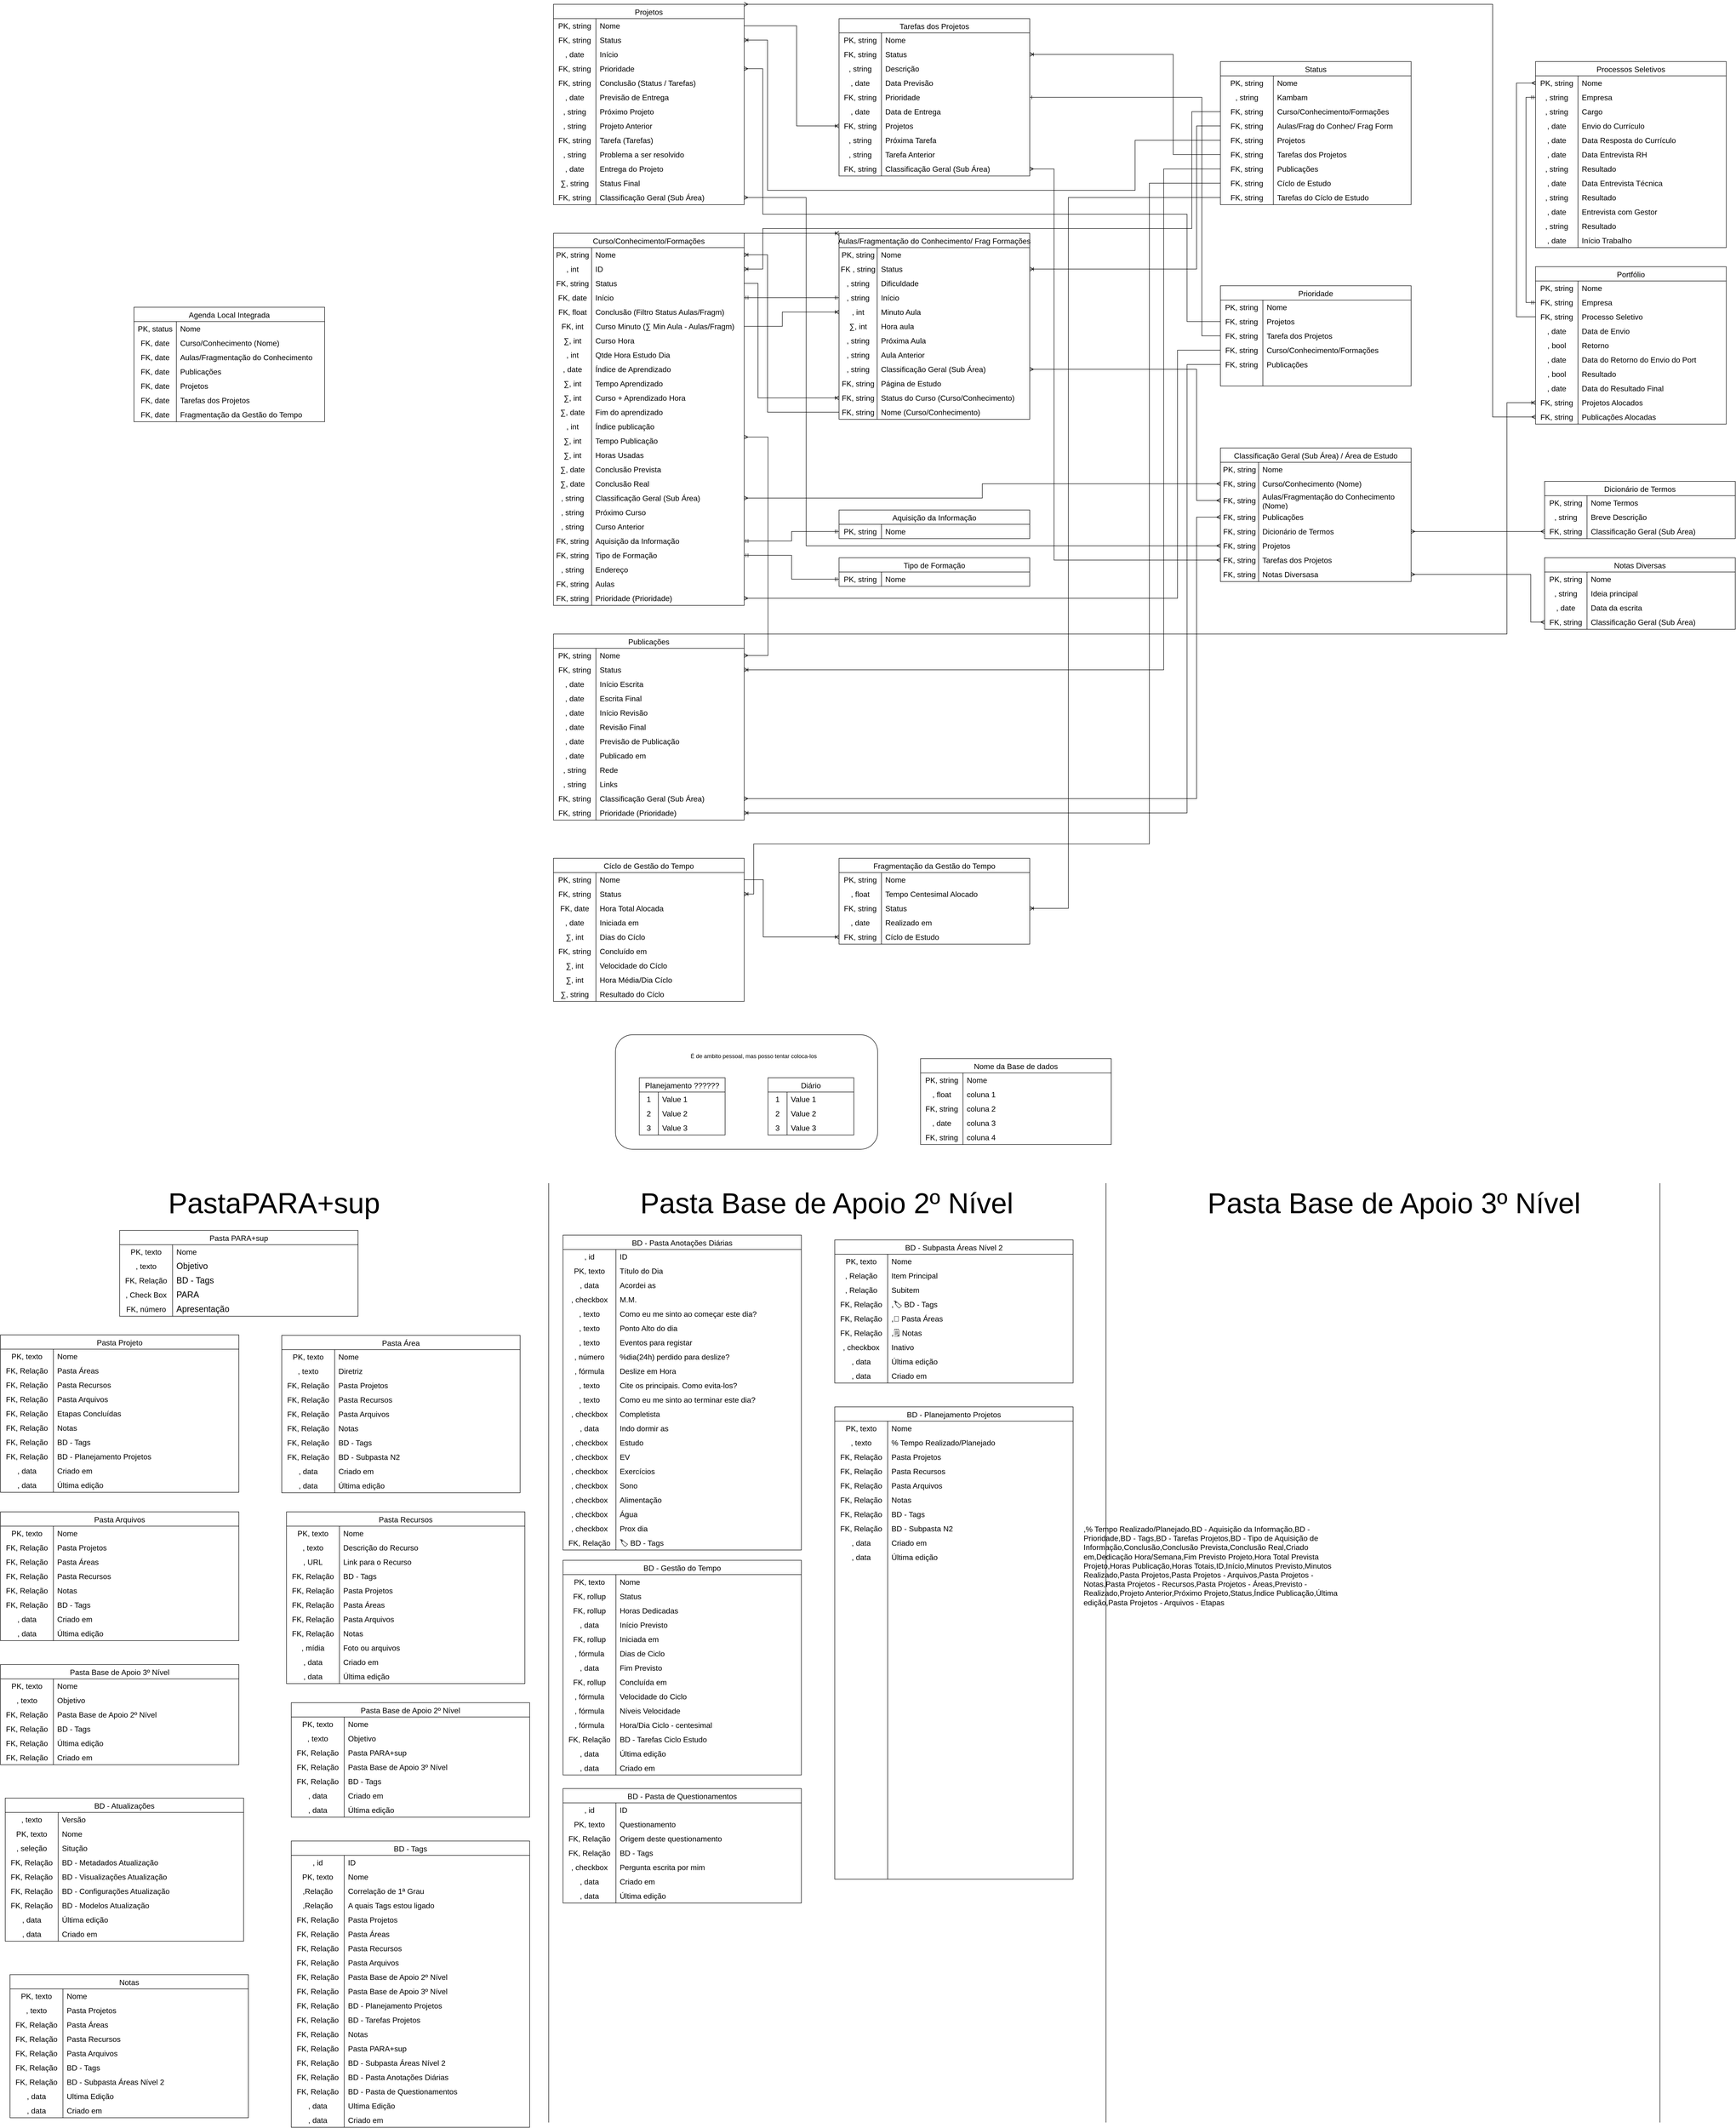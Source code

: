 <mxfile>
    <diagram name="Page-1" id="e56a1550-8fbb-45ad-956c-1786394a9013">
        <mxGraphModel dx="3274" dy="1200" grid="1" gridSize="10" guides="1" tooltips="1" connect="1" arrows="1" fold="1" page="1" pageScale="1" pageWidth="1169" pageHeight="827" background="none" math="0" shadow="0">
            <root>
                <mxCell id="0"/>
                <mxCell id="1" parent="0"/>
                <mxCell id="XuhRDX56pQfsWtt-mXjJ-770" value="" style="rounded=1;whiteSpace=wrap;html=1;" parent="1" vertex="1">
                    <mxGeometry x="140" y="2170" width="550" height="240" as="geometry"/>
                </mxCell>
                <mxCell id="XuhRDX56pQfsWtt-mXjJ-22" value="Curso/Conhecimento/Formações" style="shape=table;startSize=30;container=1;collapsible=0;childLayout=tableLayout;fixedRows=1;rowLines=0;fontStyle=0;strokeColor=default;fontSize=16;labelBackgroundColor=default;" parent="1" vertex="1">
                    <mxGeometry x="10" y="490" width="400" height="780" as="geometry"/>
                </mxCell>
                <mxCell id="XuhRDX56pQfsWtt-mXjJ-23" value="" style="shape=tableRow;horizontal=0;startSize=0;swimlaneHead=0;swimlaneBody=0;top=0;left=0;bottom=0;right=0;collapsible=0;dropTarget=0;fillColor=none;points=[[0,0.5],[1,0.5]];portConstraint=eastwest;strokeColor=inherit;fontSize=16;" parent="XuhRDX56pQfsWtt-mXjJ-22" vertex="1">
                    <mxGeometry y="30" width="400" height="30" as="geometry"/>
                </mxCell>
                <mxCell id="XuhRDX56pQfsWtt-mXjJ-24" value="PK, string" style="shape=partialRectangle;html=1;whiteSpace=wrap;connectable=0;fillColor=none;top=0;left=0;bottom=0;right=0;overflow=hidden;pointerEvents=1;strokeColor=inherit;fontSize=16;" parent="XuhRDX56pQfsWtt-mXjJ-23" vertex="1">
                    <mxGeometry width="80" height="30" as="geometry">
                        <mxRectangle width="80" height="30" as="alternateBounds"/>
                    </mxGeometry>
                </mxCell>
                <mxCell id="XuhRDX56pQfsWtt-mXjJ-25" value="Nome" style="shape=partialRectangle;html=1;whiteSpace=wrap;connectable=0;fillColor=none;top=0;left=0;bottom=0;right=0;align=left;spacingLeft=6;overflow=hidden;strokeColor=inherit;fontSize=16;" parent="XuhRDX56pQfsWtt-mXjJ-23" vertex="1">
                    <mxGeometry x="80" width="320" height="30" as="geometry">
                        <mxRectangle width="320" height="30" as="alternateBounds"/>
                    </mxGeometry>
                </mxCell>
                <mxCell id="XuhRDX56pQfsWtt-mXjJ-26" value="" style="shape=tableRow;horizontal=0;startSize=0;swimlaneHead=0;swimlaneBody=0;top=0;left=0;bottom=0;right=0;collapsible=0;dropTarget=0;fillColor=none;points=[[0,0.5],[1,0.5]];portConstraint=eastwest;strokeColor=inherit;fontSize=16;" parent="XuhRDX56pQfsWtt-mXjJ-22" vertex="1">
                    <mxGeometry y="60" width="400" height="30" as="geometry"/>
                </mxCell>
                <mxCell id="XuhRDX56pQfsWtt-mXjJ-27" value=", int" style="shape=partialRectangle;html=1;whiteSpace=wrap;connectable=0;fillColor=none;top=0;left=0;bottom=0;right=0;overflow=hidden;strokeColor=inherit;fontSize=16;" parent="XuhRDX56pQfsWtt-mXjJ-26" vertex="1">
                    <mxGeometry width="80" height="30" as="geometry">
                        <mxRectangle width="80" height="30" as="alternateBounds"/>
                    </mxGeometry>
                </mxCell>
                <mxCell id="XuhRDX56pQfsWtt-mXjJ-28" value="ID" style="shape=partialRectangle;html=1;whiteSpace=wrap;connectable=0;fillColor=none;top=0;left=0;bottom=0;right=0;align=left;spacingLeft=6;overflow=hidden;strokeColor=inherit;fontSize=16;" parent="XuhRDX56pQfsWtt-mXjJ-26" vertex="1">
                    <mxGeometry x="80" width="320" height="30" as="geometry">
                        <mxRectangle width="320" height="30" as="alternateBounds"/>
                    </mxGeometry>
                </mxCell>
                <mxCell id="XuhRDX56pQfsWtt-mXjJ-29" value="" style="shape=tableRow;horizontal=0;startSize=0;swimlaneHead=0;swimlaneBody=0;top=0;left=0;bottom=0;right=0;collapsible=0;dropTarget=0;fillColor=none;points=[[0,0.5],[1,0.5]];portConstraint=eastwest;strokeColor=inherit;fontSize=16;" parent="XuhRDX56pQfsWtt-mXjJ-22" vertex="1">
                    <mxGeometry y="90" width="400" height="30" as="geometry"/>
                </mxCell>
                <mxCell id="XuhRDX56pQfsWtt-mXjJ-30" value="FK, string" style="shape=partialRectangle;html=1;whiteSpace=wrap;connectable=0;fillColor=none;top=0;left=0;bottom=0;right=0;overflow=hidden;strokeColor=inherit;fontSize=16;" parent="XuhRDX56pQfsWtt-mXjJ-29" vertex="1">
                    <mxGeometry width="80" height="30" as="geometry">
                        <mxRectangle width="80" height="30" as="alternateBounds"/>
                    </mxGeometry>
                </mxCell>
                <mxCell id="XuhRDX56pQfsWtt-mXjJ-31" value="Status" style="shape=partialRectangle;html=1;whiteSpace=wrap;connectable=0;fillColor=none;top=0;left=0;bottom=0;right=0;align=left;spacingLeft=6;overflow=hidden;strokeColor=inherit;fontSize=16;" parent="XuhRDX56pQfsWtt-mXjJ-29" vertex="1">
                    <mxGeometry x="80" width="320" height="30" as="geometry">
                        <mxRectangle width="320" height="30" as="alternateBounds"/>
                    </mxGeometry>
                </mxCell>
                <mxCell id="XuhRDX56pQfsWtt-mXjJ-32" value="" style="shape=tableRow;horizontal=0;startSize=0;swimlaneHead=0;swimlaneBody=0;top=0;left=0;bottom=0;right=0;collapsible=0;dropTarget=0;fillColor=none;points=[[0,0.5],[1,0.5]];portConstraint=eastwest;strokeColor=inherit;fontSize=16;" parent="XuhRDX56pQfsWtt-mXjJ-22" vertex="1">
                    <mxGeometry y="120" width="400" height="30" as="geometry"/>
                </mxCell>
                <mxCell id="XuhRDX56pQfsWtt-mXjJ-33" value="FK, date" style="shape=partialRectangle;html=1;whiteSpace=wrap;connectable=0;fillColor=none;top=0;left=0;bottom=0;right=0;overflow=hidden;strokeColor=inherit;fontSize=16;" parent="XuhRDX56pQfsWtt-mXjJ-32" vertex="1">
                    <mxGeometry width="80" height="30" as="geometry">
                        <mxRectangle width="80" height="30" as="alternateBounds"/>
                    </mxGeometry>
                </mxCell>
                <mxCell id="XuhRDX56pQfsWtt-mXjJ-34" value="Início" style="shape=partialRectangle;html=1;whiteSpace=wrap;connectable=0;fillColor=none;top=0;left=0;bottom=0;right=0;align=left;spacingLeft=6;overflow=hidden;strokeColor=inherit;fontSize=16;" parent="XuhRDX56pQfsWtt-mXjJ-32" vertex="1">
                    <mxGeometry x="80" width="320" height="30" as="geometry">
                        <mxRectangle width="320" height="30" as="alternateBounds"/>
                    </mxGeometry>
                </mxCell>
                <mxCell id="XuhRDX56pQfsWtt-mXjJ-38" value="" style="shape=tableRow;horizontal=0;startSize=0;swimlaneHead=0;swimlaneBody=0;top=0;left=0;bottom=0;right=0;collapsible=0;dropTarget=0;fillColor=none;points=[[0,0.5],[1,0.5]];portConstraint=eastwest;strokeColor=inherit;fontSize=16;" parent="XuhRDX56pQfsWtt-mXjJ-22" vertex="1">
                    <mxGeometry y="150" width="400" height="30" as="geometry"/>
                </mxCell>
                <mxCell id="XuhRDX56pQfsWtt-mXjJ-39" value="FK, float" style="shape=partialRectangle;html=1;whiteSpace=wrap;connectable=0;fillColor=none;top=0;left=0;bottom=0;right=0;overflow=hidden;strokeColor=inherit;fontSize=16;" parent="XuhRDX56pQfsWtt-mXjJ-38" vertex="1">
                    <mxGeometry width="80" height="30" as="geometry">
                        <mxRectangle width="80" height="30" as="alternateBounds"/>
                    </mxGeometry>
                </mxCell>
                <mxCell id="XuhRDX56pQfsWtt-mXjJ-40" value="Conclusão (Filtro Status Aulas/Fragm)" style="shape=partialRectangle;html=1;whiteSpace=wrap;connectable=0;fillColor=none;top=0;left=0;bottom=0;right=0;align=left;spacingLeft=6;overflow=hidden;strokeColor=inherit;fontSize=16;" parent="XuhRDX56pQfsWtt-mXjJ-38" vertex="1">
                    <mxGeometry x="80" width="320" height="30" as="geometry">
                        <mxRectangle width="320" height="30" as="alternateBounds"/>
                    </mxGeometry>
                </mxCell>
                <mxCell id="XuhRDX56pQfsWtt-mXjJ-44" value="" style="shape=tableRow;horizontal=0;startSize=0;swimlaneHead=0;swimlaneBody=0;top=0;left=0;bottom=0;right=0;collapsible=0;dropTarget=0;fillColor=none;points=[[0,0.5],[1,0.5]];portConstraint=eastwest;strokeColor=inherit;fontSize=16;" parent="XuhRDX56pQfsWtt-mXjJ-22" vertex="1">
                    <mxGeometry y="180" width="400" height="30" as="geometry"/>
                </mxCell>
                <mxCell id="XuhRDX56pQfsWtt-mXjJ-45" value="FK, int" style="shape=partialRectangle;html=1;whiteSpace=wrap;connectable=0;fillColor=none;top=0;left=0;bottom=0;right=0;overflow=hidden;strokeColor=inherit;fontSize=16;" parent="XuhRDX56pQfsWtt-mXjJ-44" vertex="1">
                    <mxGeometry width="80" height="30" as="geometry">
                        <mxRectangle width="80" height="30" as="alternateBounds"/>
                    </mxGeometry>
                </mxCell>
                <mxCell id="XuhRDX56pQfsWtt-mXjJ-46" value="Curso Minuto (∑ Min Aula - Aulas/Fragm)" style="shape=partialRectangle;html=1;whiteSpace=wrap;connectable=0;fillColor=none;top=0;left=0;bottom=0;right=0;align=left;spacingLeft=6;overflow=hidden;strokeColor=inherit;fontSize=16;" parent="XuhRDX56pQfsWtt-mXjJ-44" vertex="1">
                    <mxGeometry x="80" width="320" height="30" as="geometry">
                        <mxRectangle width="320" height="30" as="alternateBounds"/>
                    </mxGeometry>
                </mxCell>
                <mxCell id="XuhRDX56pQfsWtt-mXjJ-41" value="" style="shape=tableRow;horizontal=0;startSize=0;swimlaneHead=0;swimlaneBody=0;top=0;left=0;bottom=0;right=0;collapsible=0;dropTarget=0;fillColor=none;points=[[0,0.5],[1,0.5]];portConstraint=eastwest;strokeColor=inherit;fontSize=16;" parent="XuhRDX56pQfsWtt-mXjJ-22" vertex="1">
                    <mxGeometry y="210" width="400" height="30" as="geometry"/>
                </mxCell>
                <mxCell id="XuhRDX56pQfsWtt-mXjJ-42" value="∑, int" style="shape=partialRectangle;html=1;whiteSpace=wrap;connectable=0;fillColor=none;top=0;left=0;bottom=0;right=0;overflow=hidden;strokeColor=inherit;fontSize=16;" parent="XuhRDX56pQfsWtt-mXjJ-41" vertex="1">
                    <mxGeometry width="80" height="30" as="geometry">
                        <mxRectangle width="80" height="30" as="alternateBounds"/>
                    </mxGeometry>
                </mxCell>
                <mxCell id="XuhRDX56pQfsWtt-mXjJ-43" value="Curso Hora" style="shape=partialRectangle;html=1;whiteSpace=wrap;connectable=0;fillColor=none;top=0;left=0;bottom=0;right=0;align=left;spacingLeft=6;overflow=hidden;strokeColor=inherit;fontSize=16;" parent="XuhRDX56pQfsWtt-mXjJ-41" vertex="1">
                    <mxGeometry x="80" width="320" height="30" as="geometry">
                        <mxRectangle width="320" height="30" as="alternateBounds"/>
                    </mxGeometry>
                </mxCell>
                <mxCell id="XuhRDX56pQfsWtt-mXjJ-69" value="" style="shape=tableRow;horizontal=0;startSize=0;swimlaneHead=0;swimlaneBody=0;top=0;left=0;bottom=0;right=0;collapsible=0;dropTarget=0;fillColor=none;points=[[0,0.5],[1,0.5]];portConstraint=eastwest;strokeColor=inherit;fontSize=16;" parent="XuhRDX56pQfsWtt-mXjJ-22" vertex="1">
                    <mxGeometry y="240" width="400" height="30" as="geometry"/>
                </mxCell>
                <mxCell id="XuhRDX56pQfsWtt-mXjJ-70" value=", int" style="shape=partialRectangle;html=1;whiteSpace=wrap;connectable=0;fillColor=none;top=0;left=0;bottom=0;right=0;overflow=hidden;strokeColor=inherit;fontSize=16;" parent="XuhRDX56pQfsWtt-mXjJ-69" vertex="1">
                    <mxGeometry width="80" height="30" as="geometry">
                        <mxRectangle width="80" height="30" as="alternateBounds"/>
                    </mxGeometry>
                </mxCell>
                <mxCell id="XuhRDX56pQfsWtt-mXjJ-71" value="Qtde Hora Estudo Dia" style="shape=partialRectangle;html=1;whiteSpace=wrap;connectable=0;fillColor=none;top=0;left=0;bottom=0;right=0;align=left;spacingLeft=6;overflow=hidden;strokeColor=inherit;fontSize=16;" parent="XuhRDX56pQfsWtt-mXjJ-69" vertex="1">
                    <mxGeometry x="80" width="320" height="30" as="geometry">
                        <mxRectangle width="320" height="30" as="alternateBounds"/>
                    </mxGeometry>
                </mxCell>
                <mxCell id="XuhRDX56pQfsWtt-mXjJ-66" value="" style="shape=tableRow;horizontal=0;startSize=0;swimlaneHead=0;swimlaneBody=0;top=0;left=0;bottom=0;right=0;collapsible=0;dropTarget=0;fillColor=none;points=[[0,0.5],[1,0.5]];portConstraint=eastwest;strokeColor=inherit;fontSize=16;" parent="XuhRDX56pQfsWtt-mXjJ-22" vertex="1">
                    <mxGeometry y="270" width="400" height="30" as="geometry"/>
                </mxCell>
                <mxCell id="XuhRDX56pQfsWtt-mXjJ-67" value=", date" style="shape=partialRectangle;html=1;whiteSpace=wrap;connectable=0;fillColor=none;top=0;left=0;bottom=0;right=0;overflow=hidden;strokeColor=inherit;fontSize=16;" parent="XuhRDX56pQfsWtt-mXjJ-66" vertex="1">
                    <mxGeometry width="80" height="30" as="geometry">
                        <mxRectangle width="80" height="30" as="alternateBounds"/>
                    </mxGeometry>
                </mxCell>
                <mxCell id="XuhRDX56pQfsWtt-mXjJ-68" value="Índice de Aprendizado" style="shape=partialRectangle;html=1;whiteSpace=wrap;connectable=0;fillColor=none;top=0;left=0;bottom=0;right=0;align=left;spacingLeft=6;overflow=hidden;strokeColor=inherit;fontSize=16;" parent="XuhRDX56pQfsWtt-mXjJ-66" vertex="1">
                    <mxGeometry x="80" width="320" height="30" as="geometry">
                        <mxRectangle width="320" height="30" as="alternateBounds"/>
                    </mxGeometry>
                </mxCell>
                <mxCell id="XuhRDX56pQfsWtt-mXjJ-63" value="" style="shape=tableRow;horizontal=0;startSize=0;swimlaneHead=0;swimlaneBody=0;top=0;left=0;bottom=0;right=0;collapsible=0;dropTarget=0;fillColor=none;points=[[0,0.5],[1,0.5]];portConstraint=eastwest;strokeColor=inherit;fontSize=16;" parent="XuhRDX56pQfsWtt-mXjJ-22" vertex="1">
                    <mxGeometry y="300" width="400" height="30" as="geometry"/>
                </mxCell>
                <mxCell id="XuhRDX56pQfsWtt-mXjJ-64" value="∑, int" style="shape=partialRectangle;html=1;whiteSpace=wrap;connectable=0;fillColor=none;top=0;left=0;bottom=0;right=0;overflow=hidden;strokeColor=inherit;fontSize=16;" parent="XuhRDX56pQfsWtt-mXjJ-63" vertex="1">
                    <mxGeometry width="80" height="30" as="geometry">
                        <mxRectangle width="80" height="30" as="alternateBounds"/>
                    </mxGeometry>
                </mxCell>
                <mxCell id="XuhRDX56pQfsWtt-mXjJ-65" value="Tempo Aprendizado" style="shape=partialRectangle;html=1;whiteSpace=wrap;connectable=0;fillColor=none;top=0;left=0;bottom=0;right=0;align=left;spacingLeft=6;overflow=hidden;strokeColor=inherit;fontSize=16;" parent="XuhRDX56pQfsWtt-mXjJ-63" vertex="1">
                    <mxGeometry x="80" width="320" height="30" as="geometry">
                        <mxRectangle width="320" height="30" as="alternateBounds"/>
                    </mxGeometry>
                </mxCell>
                <mxCell id="XuhRDX56pQfsWtt-mXjJ-60" value="" style="shape=tableRow;horizontal=0;startSize=0;swimlaneHead=0;swimlaneBody=0;top=0;left=0;bottom=0;right=0;collapsible=0;dropTarget=0;fillColor=none;points=[[0,0.5],[1,0.5]];portConstraint=eastwest;strokeColor=inherit;fontSize=16;" parent="XuhRDX56pQfsWtt-mXjJ-22" vertex="1">
                    <mxGeometry y="330" width="400" height="30" as="geometry"/>
                </mxCell>
                <mxCell id="XuhRDX56pQfsWtt-mXjJ-61" value="∑, int" style="shape=partialRectangle;html=1;whiteSpace=wrap;connectable=0;fillColor=none;top=0;left=0;bottom=0;right=0;overflow=hidden;strokeColor=inherit;fontSize=16;" parent="XuhRDX56pQfsWtt-mXjJ-60" vertex="1">
                    <mxGeometry width="80" height="30" as="geometry">
                        <mxRectangle width="80" height="30" as="alternateBounds"/>
                    </mxGeometry>
                </mxCell>
                <mxCell id="XuhRDX56pQfsWtt-mXjJ-62" value="Curso + Aprendizado Hora" style="shape=partialRectangle;html=1;whiteSpace=wrap;connectable=0;fillColor=none;top=0;left=0;bottom=0;right=0;align=left;spacingLeft=6;overflow=hidden;strokeColor=inherit;fontSize=16;" parent="XuhRDX56pQfsWtt-mXjJ-60" vertex="1">
                    <mxGeometry x="80" width="320" height="30" as="geometry">
                        <mxRectangle width="320" height="30" as="alternateBounds"/>
                    </mxGeometry>
                </mxCell>
                <mxCell id="XuhRDX56pQfsWtt-mXjJ-57" value="" style="shape=tableRow;horizontal=0;startSize=0;swimlaneHead=0;swimlaneBody=0;top=0;left=0;bottom=0;right=0;collapsible=0;dropTarget=0;fillColor=none;points=[[0,0.5],[1,0.5]];portConstraint=eastwest;strokeColor=inherit;fontSize=16;" parent="XuhRDX56pQfsWtt-mXjJ-22" vertex="1">
                    <mxGeometry y="360" width="400" height="30" as="geometry"/>
                </mxCell>
                <mxCell id="XuhRDX56pQfsWtt-mXjJ-58" value="∑, date" style="shape=partialRectangle;html=1;whiteSpace=wrap;connectable=0;fillColor=none;top=0;left=0;bottom=0;right=0;overflow=hidden;strokeColor=inherit;fontSize=16;" parent="XuhRDX56pQfsWtt-mXjJ-57" vertex="1">
                    <mxGeometry width="80" height="30" as="geometry">
                        <mxRectangle width="80" height="30" as="alternateBounds"/>
                    </mxGeometry>
                </mxCell>
                <mxCell id="XuhRDX56pQfsWtt-mXjJ-59" value="Fim do aprendizado" style="shape=partialRectangle;html=1;whiteSpace=wrap;connectable=0;fillColor=none;top=0;left=0;bottom=0;right=0;align=left;spacingLeft=6;overflow=hidden;strokeColor=inherit;fontSize=16;" parent="XuhRDX56pQfsWtt-mXjJ-57" vertex="1">
                    <mxGeometry x="80" width="320" height="30" as="geometry">
                        <mxRectangle width="320" height="30" as="alternateBounds"/>
                    </mxGeometry>
                </mxCell>
                <mxCell id="XuhRDX56pQfsWtt-mXjJ-54" value="" style="shape=tableRow;horizontal=0;startSize=0;swimlaneHead=0;swimlaneBody=0;top=0;left=0;bottom=0;right=0;collapsible=0;dropTarget=0;fillColor=none;points=[[0,0.5],[1,0.5]];portConstraint=eastwest;strokeColor=inherit;fontSize=16;" parent="XuhRDX56pQfsWtt-mXjJ-22" vertex="1">
                    <mxGeometry y="390" width="400" height="30" as="geometry"/>
                </mxCell>
                <mxCell id="XuhRDX56pQfsWtt-mXjJ-55" value=", int" style="shape=partialRectangle;html=1;whiteSpace=wrap;connectable=0;fillColor=none;top=0;left=0;bottom=0;right=0;overflow=hidden;strokeColor=inherit;fontSize=16;" parent="XuhRDX56pQfsWtt-mXjJ-54" vertex="1">
                    <mxGeometry width="80" height="30" as="geometry">
                        <mxRectangle width="80" height="30" as="alternateBounds"/>
                    </mxGeometry>
                </mxCell>
                <mxCell id="XuhRDX56pQfsWtt-mXjJ-56" value="Índice publicação" style="shape=partialRectangle;html=1;whiteSpace=wrap;connectable=0;fillColor=none;top=0;left=0;bottom=0;right=0;align=left;spacingLeft=6;overflow=hidden;strokeColor=inherit;fontSize=16;" parent="XuhRDX56pQfsWtt-mXjJ-54" vertex="1">
                    <mxGeometry x="80" width="320" height="30" as="geometry">
                        <mxRectangle width="320" height="30" as="alternateBounds"/>
                    </mxGeometry>
                </mxCell>
                <mxCell id="XuhRDX56pQfsWtt-mXjJ-691" value="" style="shape=tableRow;horizontal=0;startSize=0;swimlaneHead=0;swimlaneBody=0;top=0;left=0;bottom=0;right=0;collapsible=0;dropTarget=0;fillColor=none;points=[[0,0.5],[1,0.5]];portConstraint=eastwest;strokeColor=inherit;fontSize=16;" parent="XuhRDX56pQfsWtt-mXjJ-22" vertex="1">
                    <mxGeometry y="420" width="400" height="30" as="geometry"/>
                </mxCell>
                <mxCell id="XuhRDX56pQfsWtt-mXjJ-692" value="∑, int" style="shape=partialRectangle;html=1;whiteSpace=wrap;connectable=0;fillColor=none;top=0;left=0;bottom=0;right=0;overflow=hidden;strokeColor=inherit;fontSize=16;" parent="XuhRDX56pQfsWtt-mXjJ-691" vertex="1">
                    <mxGeometry width="80" height="30" as="geometry">
                        <mxRectangle width="80" height="30" as="alternateBounds"/>
                    </mxGeometry>
                </mxCell>
                <mxCell id="XuhRDX56pQfsWtt-mXjJ-693" value="Tempo Publicação" style="shape=partialRectangle;html=1;whiteSpace=wrap;connectable=0;fillColor=none;top=0;left=0;bottom=0;right=0;align=left;spacingLeft=6;overflow=hidden;strokeColor=inherit;fontSize=16;" parent="XuhRDX56pQfsWtt-mXjJ-691" vertex="1">
                    <mxGeometry x="80" width="320" height="30" as="geometry">
                        <mxRectangle width="320" height="30" as="alternateBounds"/>
                    </mxGeometry>
                </mxCell>
                <mxCell id="XuhRDX56pQfsWtt-mXjJ-51" value="" style="shape=tableRow;horizontal=0;startSize=0;swimlaneHead=0;swimlaneBody=0;top=0;left=0;bottom=0;right=0;collapsible=0;dropTarget=0;fillColor=none;points=[[0,0.5],[1,0.5]];portConstraint=eastwest;strokeColor=inherit;fontSize=16;" parent="XuhRDX56pQfsWtt-mXjJ-22" vertex="1">
                    <mxGeometry y="450" width="400" height="30" as="geometry"/>
                </mxCell>
                <mxCell id="XuhRDX56pQfsWtt-mXjJ-52" value="∑, int" style="shape=partialRectangle;html=1;whiteSpace=wrap;connectable=0;fillColor=none;top=0;left=0;bottom=0;right=0;overflow=hidden;strokeColor=inherit;fontSize=16;" parent="XuhRDX56pQfsWtt-mXjJ-51" vertex="1">
                    <mxGeometry width="80" height="30" as="geometry">
                        <mxRectangle width="80" height="30" as="alternateBounds"/>
                    </mxGeometry>
                </mxCell>
                <mxCell id="XuhRDX56pQfsWtt-mXjJ-53" value="Horas Usadas" style="shape=partialRectangle;html=1;whiteSpace=wrap;connectable=0;fillColor=none;top=0;left=0;bottom=0;right=0;align=left;spacingLeft=6;overflow=hidden;strokeColor=inherit;fontSize=16;" parent="XuhRDX56pQfsWtt-mXjJ-51" vertex="1">
                    <mxGeometry x="80" width="320" height="30" as="geometry">
                        <mxRectangle width="320" height="30" as="alternateBounds"/>
                    </mxGeometry>
                </mxCell>
                <mxCell id="XuhRDX56pQfsWtt-mXjJ-102" value="" style="shape=tableRow;horizontal=0;startSize=0;swimlaneHead=0;swimlaneBody=0;top=0;left=0;bottom=0;right=0;collapsible=0;dropTarget=0;fillColor=none;points=[[0,0.5],[1,0.5]];portConstraint=eastwest;strokeColor=inherit;fontSize=16;" parent="XuhRDX56pQfsWtt-mXjJ-22" vertex="1">
                    <mxGeometry y="480" width="400" height="30" as="geometry"/>
                </mxCell>
                <mxCell id="XuhRDX56pQfsWtt-mXjJ-103" value="∑, date" style="shape=partialRectangle;html=1;whiteSpace=wrap;connectable=0;fillColor=none;top=0;left=0;bottom=0;right=0;overflow=hidden;strokeColor=inherit;fontSize=16;" parent="XuhRDX56pQfsWtt-mXjJ-102" vertex="1">
                    <mxGeometry width="80" height="30" as="geometry">
                        <mxRectangle width="80" height="30" as="alternateBounds"/>
                    </mxGeometry>
                </mxCell>
                <mxCell id="XuhRDX56pQfsWtt-mXjJ-104" value="Conclusão Prevista" style="shape=partialRectangle;html=1;whiteSpace=wrap;connectable=0;fillColor=none;top=0;left=0;bottom=0;right=0;align=left;spacingLeft=6;overflow=hidden;strokeColor=inherit;fontSize=16;" parent="XuhRDX56pQfsWtt-mXjJ-102" vertex="1">
                    <mxGeometry x="80" width="320" height="30" as="geometry">
                        <mxRectangle width="320" height="30" as="alternateBounds"/>
                    </mxGeometry>
                </mxCell>
                <mxCell id="XuhRDX56pQfsWtt-mXjJ-99" value="" style="shape=tableRow;horizontal=0;startSize=0;swimlaneHead=0;swimlaneBody=0;top=0;left=0;bottom=0;right=0;collapsible=0;dropTarget=0;fillColor=none;points=[[0,0.5],[1,0.5]];portConstraint=eastwest;strokeColor=inherit;fontSize=16;" parent="XuhRDX56pQfsWtt-mXjJ-22" vertex="1">
                    <mxGeometry y="510" width="400" height="30" as="geometry"/>
                </mxCell>
                <mxCell id="XuhRDX56pQfsWtt-mXjJ-100" value="∑, date" style="shape=partialRectangle;html=1;whiteSpace=wrap;connectable=0;fillColor=none;top=0;left=0;bottom=0;right=0;overflow=hidden;strokeColor=inherit;fontSize=16;" parent="XuhRDX56pQfsWtt-mXjJ-99" vertex="1">
                    <mxGeometry width="80" height="30" as="geometry">
                        <mxRectangle width="80" height="30" as="alternateBounds"/>
                    </mxGeometry>
                </mxCell>
                <mxCell id="XuhRDX56pQfsWtt-mXjJ-101" value="Conclusão Real" style="shape=partialRectangle;html=1;whiteSpace=wrap;connectable=0;fillColor=none;top=0;left=0;bottom=0;right=0;align=left;spacingLeft=6;overflow=hidden;strokeColor=inherit;fontSize=16;" parent="XuhRDX56pQfsWtt-mXjJ-99" vertex="1">
                    <mxGeometry x="80" width="320" height="30" as="geometry">
                        <mxRectangle width="320" height="30" as="alternateBounds"/>
                    </mxGeometry>
                </mxCell>
                <mxCell id="XuhRDX56pQfsWtt-mXjJ-96" value="" style="shape=tableRow;horizontal=0;startSize=0;swimlaneHead=0;swimlaneBody=0;top=0;left=0;bottom=0;right=0;collapsible=0;dropTarget=0;fillColor=none;points=[[0,0.5],[1,0.5]];portConstraint=eastwest;strokeColor=inherit;fontSize=16;" parent="XuhRDX56pQfsWtt-mXjJ-22" vertex="1">
                    <mxGeometry y="540" width="400" height="30" as="geometry"/>
                </mxCell>
                <mxCell id="XuhRDX56pQfsWtt-mXjJ-97" value=", string" style="shape=partialRectangle;html=1;whiteSpace=wrap;connectable=0;fillColor=none;top=0;left=0;bottom=0;right=0;overflow=hidden;strokeColor=inherit;fontSize=16;" parent="XuhRDX56pQfsWtt-mXjJ-96" vertex="1">
                    <mxGeometry width="80" height="30" as="geometry">
                        <mxRectangle width="80" height="30" as="alternateBounds"/>
                    </mxGeometry>
                </mxCell>
                <mxCell id="XuhRDX56pQfsWtt-mXjJ-98" value="Classificação Geral (Sub Área)" style="shape=partialRectangle;html=1;whiteSpace=wrap;connectable=0;fillColor=none;top=0;left=0;bottom=0;right=0;align=left;spacingLeft=6;overflow=hidden;strokeColor=inherit;fontSize=16;" parent="XuhRDX56pQfsWtt-mXjJ-96" vertex="1">
                    <mxGeometry x="80" width="320" height="30" as="geometry">
                        <mxRectangle width="320" height="30" as="alternateBounds"/>
                    </mxGeometry>
                </mxCell>
                <mxCell id="XuhRDX56pQfsWtt-mXjJ-93" value="" style="shape=tableRow;horizontal=0;startSize=0;swimlaneHead=0;swimlaneBody=0;top=0;left=0;bottom=0;right=0;collapsible=0;dropTarget=0;fillColor=none;points=[[0,0.5],[1,0.5]];portConstraint=eastwest;strokeColor=inherit;fontSize=16;" parent="XuhRDX56pQfsWtt-mXjJ-22" vertex="1">
                    <mxGeometry y="570" width="400" height="30" as="geometry"/>
                </mxCell>
                <mxCell id="XuhRDX56pQfsWtt-mXjJ-94" value=", string" style="shape=partialRectangle;html=1;whiteSpace=wrap;connectable=0;fillColor=none;top=0;left=0;bottom=0;right=0;overflow=hidden;strokeColor=inherit;fontSize=16;" parent="XuhRDX56pQfsWtt-mXjJ-93" vertex="1">
                    <mxGeometry width="80" height="30" as="geometry">
                        <mxRectangle width="80" height="30" as="alternateBounds"/>
                    </mxGeometry>
                </mxCell>
                <mxCell id="XuhRDX56pQfsWtt-mXjJ-95" value="Próximo Curso" style="shape=partialRectangle;html=1;whiteSpace=wrap;connectable=0;fillColor=none;top=0;left=0;bottom=0;right=0;align=left;spacingLeft=6;overflow=hidden;strokeColor=inherit;fontSize=16;" parent="XuhRDX56pQfsWtt-mXjJ-93" vertex="1">
                    <mxGeometry x="80" width="320" height="30" as="geometry">
                        <mxRectangle width="320" height="30" as="alternateBounds"/>
                    </mxGeometry>
                </mxCell>
                <mxCell id="XuhRDX56pQfsWtt-mXjJ-90" value="" style="shape=tableRow;horizontal=0;startSize=0;swimlaneHead=0;swimlaneBody=0;top=0;left=0;bottom=0;right=0;collapsible=0;dropTarget=0;fillColor=none;points=[[0,0.5],[1,0.5]];portConstraint=eastwest;strokeColor=inherit;fontSize=16;" parent="XuhRDX56pQfsWtt-mXjJ-22" vertex="1">
                    <mxGeometry y="600" width="400" height="30" as="geometry"/>
                </mxCell>
                <mxCell id="XuhRDX56pQfsWtt-mXjJ-91" value=", string" style="shape=partialRectangle;html=1;whiteSpace=wrap;connectable=0;fillColor=none;top=0;left=0;bottom=0;right=0;overflow=hidden;strokeColor=inherit;fontSize=16;" parent="XuhRDX56pQfsWtt-mXjJ-90" vertex="1">
                    <mxGeometry width="80" height="30" as="geometry">
                        <mxRectangle width="80" height="30" as="alternateBounds"/>
                    </mxGeometry>
                </mxCell>
                <mxCell id="XuhRDX56pQfsWtt-mXjJ-92" value="Curso Anterior" style="shape=partialRectangle;html=1;whiteSpace=wrap;connectable=0;fillColor=none;top=0;left=0;bottom=0;right=0;align=left;spacingLeft=6;overflow=hidden;strokeColor=inherit;fontSize=16;" parent="XuhRDX56pQfsWtt-mXjJ-90" vertex="1">
                    <mxGeometry x="80" width="320" height="30" as="geometry">
                        <mxRectangle width="320" height="30" as="alternateBounds"/>
                    </mxGeometry>
                </mxCell>
                <mxCell id="XuhRDX56pQfsWtt-mXjJ-87" value="" style="shape=tableRow;horizontal=0;startSize=0;swimlaneHead=0;swimlaneBody=0;top=0;left=0;bottom=0;right=0;collapsible=0;dropTarget=0;fillColor=none;points=[[0,0.5],[1,0.5]];portConstraint=eastwest;strokeColor=inherit;fontSize=16;" parent="XuhRDX56pQfsWtt-mXjJ-22" vertex="1">
                    <mxGeometry y="630" width="400" height="30" as="geometry"/>
                </mxCell>
                <mxCell id="XuhRDX56pQfsWtt-mXjJ-88" value="FK, string" style="shape=partialRectangle;html=1;whiteSpace=wrap;connectable=0;fillColor=none;top=0;left=0;bottom=0;right=0;overflow=hidden;strokeColor=inherit;fontSize=16;" parent="XuhRDX56pQfsWtt-mXjJ-87" vertex="1">
                    <mxGeometry width="80" height="30" as="geometry">
                        <mxRectangle width="80" height="30" as="alternateBounds"/>
                    </mxGeometry>
                </mxCell>
                <mxCell id="XuhRDX56pQfsWtt-mXjJ-89" value="Aquisição da Informação" style="shape=partialRectangle;html=1;whiteSpace=wrap;connectable=0;fillColor=none;top=0;left=0;bottom=0;right=0;align=left;spacingLeft=6;overflow=hidden;strokeColor=inherit;fontSize=16;" parent="XuhRDX56pQfsWtt-mXjJ-87" vertex="1">
                    <mxGeometry x="80" width="320" height="30" as="geometry">
                        <mxRectangle width="320" height="30" as="alternateBounds"/>
                    </mxGeometry>
                </mxCell>
                <mxCell id="XuhRDX56pQfsWtt-mXjJ-84" value="" style="shape=tableRow;horizontal=0;startSize=0;swimlaneHead=0;swimlaneBody=0;top=0;left=0;bottom=0;right=0;collapsible=0;dropTarget=0;fillColor=none;points=[[0,0.5],[1,0.5]];portConstraint=eastwest;strokeColor=inherit;fontSize=16;" parent="XuhRDX56pQfsWtt-mXjJ-22" vertex="1">
                    <mxGeometry y="660" width="400" height="30" as="geometry"/>
                </mxCell>
                <mxCell id="XuhRDX56pQfsWtt-mXjJ-85" value="FK, string" style="shape=partialRectangle;html=1;whiteSpace=wrap;connectable=0;fillColor=none;top=0;left=0;bottom=0;right=0;overflow=hidden;strokeColor=inherit;fontSize=16;" parent="XuhRDX56pQfsWtt-mXjJ-84" vertex="1">
                    <mxGeometry width="80" height="30" as="geometry">
                        <mxRectangle width="80" height="30" as="alternateBounds"/>
                    </mxGeometry>
                </mxCell>
                <mxCell id="XuhRDX56pQfsWtt-mXjJ-86" value="Tipo de Formação" style="shape=partialRectangle;html=1;whiteSpace=wrap;connectable=0;fillColor=none;top=0;left=0;bottom=0;right=0;align=left;spacingLeft=6;overflow=hidden;strokeColor=inherit;fontSize=16;" parent="XuhRDX56pQfsWtt-mXjJ-84" vertex="1">
                    <mxGeometry x="80" width="320" height="30" as="geometry">
                        <mxRectangle width="320" height="30" as="alternateBounds"/>
                    </mxGeometry>
                </mxCell>
                <mxCell id="XuhRDX56pQfsWtt-mXjJ-81" value="" style="shape=tableRow;horizontal=0;startSize=0;swimlaneHead=0;swimlaneBody=0;top=0;left=0;bottom=0;right=0;collapsible=0;dropTarget=0;fillColor=none;points=[[0,0.5],[1,0.5]];portConstraint=eastwest;strokeColor=inherit;fontSize=16;" parent="XuhRDX56pQfsWtt-mXjJ-22" vertex="1">
                    <mxGeometry y="690" width="400" height="30" as="geometry"/>
                </mxCell>
                <mxCell id="XuhRDX56pQfsWtt-mXjJ-82" value=", string" style="shape=partialRectangle;html=1;whiteSpace=wrap;connectable=0;fillColor=none;top=0;left=0;bottom=0;right=0;overflow=hidden;strokeColor=inherit;fontSize=16;" parent="XuhRDX56pQfsWtt-mXjJ-81" vertex="1">
                    <mxGeometry width="80" height="30" as="geometry">
                        <mxRectangle width="80" height="30" as="alternateBounds"/>
                    </mxGeometry>
                </mxCell>
                <mxCell id="XuhRDX56pQfsWtt-mXjJ-83" value="Endereço" style="shape=partialRectangle;html=1;whiteSpace=wrap;connectable=0;fillColor=none;top=0;left=0;bottom=0;right=0;align=left;spacingLeft=6;overflow=hidden;strokeColor=inherit;fontSize=16;" parent="XuhRDX56pQfsWtt-mXjJ-81" vertex="1">
                    <mxGeometry x="80" width="320" height="30" as="geometry">
                        <mxRectangle width="320" height="30" as="alternateBounds"/>
                    </mxGeometry>
                </mxCell>
                <mxCell id="XuhRDX56pQfsWtt-mXjJ-78" value="" style="shape=tableRow;horizontal=0;startSize=0;swimlaneHead=0;swimlaneBody=0;top=0;left=0;bottom=0;right=0;collapsible=0;dropTarget=0;fillColor=none;points=[[0,0.5],[1,0.5]];portConstraint=eastwest;strokeColor=inherit;fontSize=16;" parent="XuhRDX56pQfsWtt-mXjJ-22" vertex="1">
                    <mxGeometry y="720" width="400" height="30" as="geometry"/>
                </mxCell>
                <mxCell id="XuhRDX56pQfsWtt-mXjJ-79" value="FK, string" style="shape=partialRectangle;html=1;whiteSpace=wrap;connectable=0;fillColor=none;top=0;left=0;bottom=0;right=0;overflow=hidden;strokeColor=inherit;fontSize=16;" parent="XuhRDX56pQfsWtt-mXjJ-78" vertex="1">
                    <mxGeometry width="80" height="30" as="geometry">
                        <mxRectangle width="80" height="30" as="alternateBounds"/>
                    </mxGeometry>
                </mxCell>
                <mxCell id="XuhRDX56pQfsWtt-mXjJ-80" value="Aulas" style="shape=partialRectangle;html=1;whiteSpace=wrap;connectable=0;fillColor=none;top=0;left=0;bottom=0;right=0;align=left;spacingLeft=6;overflow=hidden;strokeColor=inherit;fontSize=16;" parent="XuhRDX56pQfsWtt-mXjJ-78" vertex="1">
                    <mxGeometry x="80" width="320" height="30" as="geometry">
                        <mxRectangle width="320" height="30" as="alternateBounds"/>
                    </mxGeometry>
                </mxCell>
                <mxCell id="XuhRDX56pQfsWtt-mXjJ-377" style="shape=tableRow;horizontal=0;startSize=0;swimlaneHead=0;swimlaneBody=0;top=0;left=0;bottom=0;right=0;collapsible=0;dropTarget=0;fillColor=none;points=[[0,0.5],[1,0.5]];portConstraint=eastwest;strokeColor=inherit;fontSize=16;" parent="XuhRDX56pQfsWtt-mXjJ-22" vertex="1">
                    <mxGeometry y="750" width="400" height="30" as="geometry"/>
                </mxCell>
                <mxCell id="XuhRDX56pQfsWtt-mXjJ-378" value="FK, string" style="shape=partialRectangle;html=1;whiteSpace=wrap;connectable=0;fillColor=none;top=0;left=0;bottom=0;right=0;overflow=hidden;strokeColor=inherit;fontSize=16;" parent="XuhRDX56pQfsWtt-mXjJ-377" vertex="1">
                    <mxGeometry width="80" height="30" as="geometry">
                        <mxRectangle width="80" height="30" as="alternateBounds"/>
                    </mxGeometry>
                </mxCell>
                <mxCell id="XuhRDX56pQfsWtt-mXjJ-379" value="Prioridade (Prioridade)" style="shape=partialRectangle;html=1;whiteSpace=wrap;connectable=0;fillColor=none;top=0;left=0;bottom=0;right=0;align=left;spacingLeft=6;overflow=hidden;strokeColor=inherit;fontSize=16;" parent="XuhRDX56pQfsWtt-mXjJ-377" vertex="1">
                    <mxGeometry x="80" width="320" height="30" as="geometry">
                        <mxRectangle width="320" height="30" as="alternateBounds"/>
                    </mxGeometry>
                </mxCell>
                <mxCell id="XuhRDX56pQfsWtt-mXjJ-175" value="Aulas/Fragmentação do Conhecimento/ Frag Formações" style="shape=table;startSize=30;container=1;collapsible=0;childLayout=tableLayout;fixedRows=1;rowLines=0;fontStyle=0;strokeColor=default;fontSize=16;rounded=0;" parent="1" vertex="1">
                    <mxGeometry x="609" y="490" width="400" height="390" as="geometry"/>
                </mxCell>
                <mxCell id="XuhRDX56pQfsWtt-mXjJ-176" value="" style="shape=tableRow;horizontal=0;startSize=0;swimlaneHead=0;swimlaneBody=0;top=0;left=0;bottom=0;right=0;collapsible=0;dropTarget=0;fillColor=none;points=[[0,0.5],[1,0.5]];portConstraint=eastwest;strokeColor=inherit;fontSize=16;" parent="XuhRDX56pQfsWtt-mXjJ-175" vertex="1">
                    <mxGeometry y="30" width="400" height="30" as="geometry"/>
                </mxCell>
                <mxCell id="XuhRDX56pQfsWtt-mXjJ-177" value="PK, string" style="shape=partialRectangle;html=1;whiteSpace=wrap;connectable=0;fillColor=none;top=0;left=0;bottom=0;right=0;overflow=hidden;pointerEvents=1;strokeColor=inherit;fontSize=16;" parent="XuhRDX56pQfsWtt-mXjJ-176" vertex="1">
                    <mxGeometry width="80" height="30" as="geometry">
                        <mxRectangle width="80" height="30" as="alternateBounds"/>
                    </mxGeometry>
                </mxCell>
                <mxCell id="XuhRDX56pQfsWtt-mXjJ-178" value="Nome" style="shape=partialRectangle;html=1;whiteSpace=wrap;connectable=0;fillColor=none;top=0;left=0;bottom=0;right=0;align=left;spacingLeft=6;overflow=hidden;strokeColor=inherit;fontSize=16;" parent="XuhRDX56pQfsWtt-mXjJ-176" vertex="1">
                    <mxGeometry x="80" width="320" height="30" as="geometry">
                        <mxRectangle width="320" height="30" as="alternateBounds"/>
                    </mxGeometry>
                </mxCell>
                <mxCell id="XuhRDX56pQfsWtt-mXjJ-179" value="" style="shape=tableRow;horizontal=0;startSize=0;swimlaneHead=0;swimlaneBody=0;top=0;left=0;bottom=0;right=0;collapsible=0;dropTarget=0;fillColor=none;points=[[0,0.5],[1,0.5]];portConstraint=eastwest;strokeColor=inherit;fontSize=16;" parent="XuhRDX56pQfsWtt-mXjJ-175" vertex="1">
                    <mxGeometry y="60" width="400" height="30" as="geometry"/>
                </mxCell>
                <mxCell id="XuhRDX56pQfsWtt-mXjJ-180" value="FK , string" style="shape=partialRectangle;html=1;whiteSpace=wrap;connectable=0;fillColor=none;top=0;left=0;bottom=0;right=0;overflow=hidden;strokeColor=inherit;fontSize=16;" parent="XuhRDX56pQfsWtt-mXjJ-179" vertex="1">
                    <mxGeometry width="80" height="30" as="geometry">
                        <mxRectangle width="80" height="30" as="alternateBounds"/>
                    </mxGeometry>
                </mxCell>
                <mxCell id="XuhRDX56pQfsWtt-mXjJ-181" value="Status" style="shape=partialRectangle;html=1;whiteSpace=wrap;connectable=0;fillColor=none;top=0;left=0;bottom=0;right=0;align=left;spacingLeft=6;overflow=hidden;strokeColor=inherit;fontSize=16;" parent="XuhRDX56pQfsWtt-mXjJ-179" vertex="1">
                    <mxGeometry x="80" width="320" height="30" as="geometry">
                        <mxRectangle width="320" height="30" as="alternateBounds"/>
                    </mxGeometry>
                </mxCell>
                <mxCell id="XuhRDX56pQfsWtt-mXjJ-182" value="" style="shape=tableRow;horizontal=0;startSize=0;swimlaneHead=0;swimlaneBody=0;top=0;left=0;bottom=0;right=0;collapsible=0;dropTarget=0;fillColor=none;points=[[0,0.5],[1,0.5]];portConstraint=eastwest;strokeColor=inherit;fontSize=16;" parent="XuhRDX56pQfsWtt-mXjJ-175" vertex="1">
                    <mxGeometry y="90" width="400" height="30" as="geometry"/>
                </mxCell>
                <mxCell id="XuhRDX56pQfsWtt-mXjJ-183" value=", string" style="shape=partialRectangle;html=1;whiteSpace=wrap;connectable=0;fillColor=none;top=0;left=0;bottom=0;right=0;overflow=hidden;strokeColor=inherit;fontSize=16;" parent="XuhRDX56pQfsWtt-mXjJ-182" vertex="1">
                    <mxGeometry width="80" height="30" as="geometry">
                        <mxRectangle width="80" height="30" as="alternateBounds"/>
                    </mxGeometry>
                </mxCell>
                <mxCell id="XuhRDX56pQfsWtt-mXjJ-184" value="Dificuldade" style="shape=partialRectangle;html=1;whiteSpace=wrap;connectable=0;fillColor=none;top=0;left=0;bottom=0;right=0;align=left;spacingLeft=6;overflow=hidden;strokeColor=inherit;fontSize=16;" parent="XuhRDX56pQfsWtt-mXjJ-182" vertex="1">
                    <mxGeometry x="80" width="320" height="30" as="geometry">
                        <mxRectangle width="320" height="30" as="alternateBounds"/>
                    </mxGeometry>
                </mxCell>
                <mxCell id="XuhRDX56pQfsWtt-mXjJ-191" value="" style="shape=tableRow;horizontal=0;startSize=0;swimlaneHead=0;swimlaneBody=0;top=0;left=0;bottom=0;right=0;collapsible=0;dropTarget=0;fillColor=none;points=[[0,0.5],[1,0.5]];portConstraint=eastwest;strokeColor=inherit;fontSize=16;" parent="XuhRDX56pQfsWtt-mXjJ-175" vertex="1">
                    <mxGeometry y="120" width="400" height="30" as="geometry"/>
                </mxCell>
                <mxCell id="XuhRDX56pQfsWtt-mXjJ-192" value=", string" style="shape=partialRectangle;html=1;whiteSpace=wrap;connectable=0;fillColor=none;top=0;left=0;bottom=0;right=0;overflow=hidden;strokeColor=inherit;fontSize=16;" parent="XuhRDX56pQfsWtt-mXjJ-191" vertex="1">
                    <mxGeometry width="80" height="30" as="geometry">
                        <mxRectangle width="80" height="30" as="alternateBounds"/>
                    </mxGeometry>
                </mxCell>
                <mxCell id="XuhRDX56pQfsWtt-mXjJ-193" value="Início" style="shape=partialRectangle;html=1;whiteSpace=wrap;connectable=0;fillColor=none;top=0;left=0;bottom=0;right=0;align=left;spacingLeft=6;overflow=hidden;strokeColor=inherit;fontSize=16;" parent="XuhRDX56pQfsWtt-mXjJ-191" vertex="1">
                    <mxGeometry x="80" width="320" height="30" as="geometry">
                        <mxRectangle width="320" height="30" as="alternateBounds"/>
                    </mxGeometry>
                </mxCell>
                <mxCell id="XuhRDX56pQfsWtt-mXjJ-195" style="shape=tableRow;horizontal=0;startSize=0;swimlaneHead=0;swimlaneBody=0;top=0;left=0;bottom=0;right=0;collapsible=0;dropTarget=0;fillColor=none;points=[[0,0.5],[1,0.5]];portConstraint=eastwest;strokeColor=inherit;fontSize=16;" parent="XuhRDX56pQfsWtt-mXjJ-175" vertex="1">
                    <mxGeometry y="150" width="400" height="30" as="geometry"/>
                </mxCell>
                <mxCell id="XuhRDX56pQfsWtt-mXjJ-196" value=", int" style="shape=partialRectangle;html=1;whiteSpace=wrap;connectable=0;fillColor=none;top=0;left=0;bottom=0;right=0;overflow=hidden;strokeColor=inherit;fontSize=16;" parent="XuhRDX56pQfsWtt-mXjJ-195" vertex="1">
                    <mxGeometry width="80" height="30" as="geometry">
                        <mxRectangle width="80" height="30" as="alternateBounds"/>
                    </mxGeometry>
                </mxCell>
                <mxCell id="XuhRDX56pQfsWtt-mXjJ-197" value="Minuto Aula" style="shape=partialRectangle;html=1;whiteSpace=wrap;connectable=0;fillColor=none;top=0;left=0;bottom=0;right=0;align=left;spacingLeft=6;overflow=hidden;strokeColor=inherit;fontSize=16;" parent="XuhRDX56pQfsWtt-mXjJ-195" vertex="1">
                    <mxGeometry x="80" width="320" height="30" as="geometry">
                        <mxRectangle width="320" height="30" as="alternateBounds"/>
                    </mxGeometry>
                </mxCell>
                <mxCell id="XuhRDX56pQfsWtt-mXjJ-198" style="shape=tableRow;horizontal=0;startSize=0;swimlaneHead=0;swimlaneBody=0;top=0;left=0;bottom=0;right=0;collapsible=0;dropTarget=0;fillColor=none;points=[[0,0.5],[1,0.5]];portConstraint=eastwest;strokeColor=inherit;fontSize=16;" parent="XuhRDX56pQfsWtt-mXjJ-175" vertex="1">
                    <mxGeometry y="180" width="400" height="30" as="geometry"/>
                </mxCell>
                <mxCell id="XuhRDX56pQfsWtt-mXjJ-199" value="∑, int" style="shape=partialRectangle;html=1;whiteSpace=wrap;connectable=0;fillColor=none;top=0;left=0;bottom=0;right=0;overflow=hidden;strokeColor=inherit;fontSize=16;" parent="XuhRDX56pQfsWtt-mXjJ-198" vertex="1">
                    <mxGeometry width="80" height="30" as="geometry">
                        <mxRectangle width="80" height="30" as="alternateBounds"/>
                    </mxGeometry>
                </mxCell>
                <mxCell id="XuhRDX56pQfsWtt-mXjJ-200" value="Hora aula" style="shape=partialRectangle;html=1;whiteSpace=wrap;connectable=0;fillColor=none;top=0;left=0;bottom=0;right=0;align=left;spacingLeft=6;overflow=hidden;strokeColor=inherit;fontSize=16;" parent="XuhRDX56pQfsWtt-mXjJ-198" vertex="1">
                    <mxGeometry x="80" width="320" height="30" as="geometry">
                        <mxRectangle width="320" height="30" as="alternateBounds"/>
                    </mxGeometry>
                </mxCell>
                <mxCell id="XuhRDX56pQfsWtt-mXjJ-201" style="shape=tableRow;horizontal=0;startSize=0;swimlaneHead=0;swimlaneBody=0;top=0;left=0;bottom=0;right=0;collapsible=0;dropTarget=0;fillColor=none;points=[[0,0.5],[1,0.5]];portConstraint=eastwest;strokeColor=inherit;fontSize=16;" parent="XuhRDX56pQfsWtt-mXjJ-175" vertex="1">
                    <mxGeometry y="210" width="400" height="30" as="geometry"/>
                </mxCell>
                <mxCell id="XuhRDX56pQfsWtt-mXjJ-202" value=", string" style="shape=partialRectangle;html=1;whiteSpace=wrap;connectable=0;fillColor=none;top=0;left=0;bottom=0;right=0;overflow=hidden;strokeColor=inherit;fontSize=16;" parent="XuhRDX56pQfsWtt-mXjJ-201" vertex="1">
                    <mxGeometry width="80" height="30" as="geometry">
                        <mxRectangle width="80" height="30" as="alternateBounds"/>
                    </mxGeometry>
                </mxCell>
                <mxCell id="XuhRDX56pQfsWtt-mXjJ-203" value="Próxima Aula" style="shape=partialRectangle;html=1;whiteSpace=wrap;connectable=0;fillColor=none;top=0;left=0;bottom=0;right=0;align=left;spacingLeft=6;overflow=hidden;strokeColor=inherit;fontSize=16;" parent="XuhRDX56pQfsWtt-mXjJ-201" vertex="1">
                    <mxGeometry x="80" width="320" height="30" as="geometry">
                        <mxRectangle width="320" height="30" as="alternateBounds"/>
                    </mxGeometry>
                </mxCell>
                <mxCell id="XuhRDX56pQfsWtt-mXjJ-204" style="shape=tableRow;horizontal=0;startSize=0;swimlaneHead=0;swimlaneBody=0;top=0;left=0;bottom=0;right=0;collapsible=0;dropTarget=0;fillColor=none;points=[[0,0.5],[1,0.5]];portConstraint=eastwest;strokeColor=inherit;fontSize=16;" parent="XuhRDX56pQfsWtt-mXjJ-175" vertex="1">
                    <mxGeometry y="240" width="400" height="30" as="geometry"/>
                </mxCell>
                <mxCell id="XuhRDX56pQfsWtt-mXjJ-205" value=", string" style="shape=partialRectangle;html=1;whiteSpace=wrap;connectable=0;fillColor=none;top=0;left=0;bottom=0;right=0;overflow=hidden;strokeColor=inherit;fontSize=16;" parent="XuhRDX56pQfsWtt-mXjJ-204" vertex="1">
                    <mxGeometry width="80" height="30" as="geometry">
                        <mxRectangle width="80" height="30" as="alternateBounds"/>
                    </mxGeometry>
                </mxCell>
                <mxCell id="XuhRDX56pQfsWtt-mXjJ-206" value="Aula Anterior" style="shape=partialRectangle;html=1;whiteSpace=wrap;connectable=0;fillColor=none;top=0;left=0;bottom=0;right=0;align=left;spacingLeft=6;overflow=hidden;strokeColor=inherit;fontSize=16;" parent="XuhRDX56pQfsWtt-mXjJ-204" vertex="1">
                    <mxGeometry x="80" width="320" height="30" as="geometry">
                        <mxRectangle width="320" height="30" as="alternateBounds"/>
                    </mxGeometry>
                </mxCell>
                <mxCell id="XuhRDX56pQfsWtt-mXjJ-207" style="shape=tableRow;horizontal=0;startSize=0;swimlaneHead=0;swimlaneBody=0;top=0;left=0;bottom=0;right=0;collapsible=0;dropTarget=0;fillColor=none;points=[[0,0.5],[1,0.5]];portConstraint=eastwest;strokeColor=inherit;fontSize=16;" parent="XuhRDX56pQfsWtt-mXjJ-175" vertex="1">
                    <mxGeometry y="270" width="400" height="30" as="geometry"/>
                </mxCell>
                <mxCell id="XuhRDX56pQfsWtt-mXjJ-208" value=", string" style="shape=partialRectangle;html=1;whiteSpace=wrap;connectable=0;fillColor=none;top=0;left=0;bottom=0;right=0;overflow=hidden;strokeColor=inherit;fontSize=16;" parent="XuhRDX56pQfsWtt-mXjJ-207" vertex="1">
                    <mxGeometry width="80" height="30" as="geometry">
                        <mxRectangle width="80" height="30" as="alternateBounds"/>
                    </mxGeometry>
                </mxCell>
                <mxCell id="XuhRDX56pQfsWtt-mXjJ-209" value="Classificação Geral (Sub Área)" style="shape=partialRectangle;html=1;whiteSpace=wrap;connectable=0;fillColor=none;top=0;left=0;bottom=0;right=0;align=left;spacingLeft=6;overflow=hidden;strokeColor=inherit;fontSize=16;" parent="XuhRDX56pQfsWtt-mXjJ-207" vertex="1">
                    <mxGeometry x="80" width="320" height="30" as="geometry">
                        <mxRectangle width="320" height="30" as="alternateBounds"/>
                    </mxGeometry>
                </mxCell>
                <mxCell id="XuhRDX56pQfsWtt-mXjJ-210" style="shape=tableRow;horizontal=0;startSize=0;swimlaneHead=0;swimlaneBody=0;top=0;left=0;bottom=0;right=0;collapsible=0;dropTarget=0;fillColor=none;points=[[0,0.5],[1,0.5]];portConstraint=eastwest;strokeColor=inherit;fontSize=16;" parent="XuhRDX56pQfsWtt-mXjJ-175" vertex="1">
                    <mxGeometry y="300" width="400" height="30" as="geometry"/>
                </mxCell>
                <mxCell id="XuhRDX56pQfsWtt-mXjJ-211" value="FK, string" style="shape=partialRectangle;html=1;whiteSpace=wrap;connectable=0;fillColor=none;top=0;left=0;bottom=0;right=0;overflow=hidden;strokeColor=inherit;fontSize=16;" parent="XuhRDX56pQfsWtt-mXjJ-210" vertex="1">
                    <mxGeometry width="80" height="30" as="geometry">
                        <mxRectangle width="80" height="30" as="alternateBounds"/>
                    </mxGeometry>
                </mxCell>
                <mxCell id="XuhRDX56pQfsWtt-mXjJ-212" value="Página de Estudo" style="shape=partialRectangle;html=1;whiteSpace=wrap;connectable=0;fillColor=none;top=0;left=0;bottom=0;right=0;align=left;spacingLeft=6;overflow=hidden;strokeColor=inherit;fontSize=16;" parent="XuhRDX56pQfsWtt-mXjJ-210" vertex="1">
                    <mxGeometry x="80" width="320" height="30" as="geometry">
                        <mxRectangle width="320" height="30" as="alternateBounds"/>
                    </mxGeometry>
                </mxCell>
                <mxCell id="XuhRDX56pQfsWtt-mXjJ-213" style="shape=tableRow;horizontal=0;startSize=0;swimlaneHead=0;swimlaneBody=0;top=0;left=0;bottom=0;right=0;collapsible=0;dropTarget=0;fillColor=none;points=[[0,0.5],[1,0.5]];portConstraint=eastwest;strokeColor=inherit;fontSize=16;" parent="XuhRDX56pQfsWtt-mXjJ-175" vertex="1">
                    <mxGeometry y="330" width="400" height="30" as="geometry"/>
                </mxCell>
                <mxCell id="XuhRDX56pQfsWtt-mXjJ-214" value="FK, string" style="shape=partialRectangle;html=1;whiteSpace=wrap;connectable=0;fillColor=none;top=0;left=0;bottom=0;right=0;overflow=hidden;strokeColor=inherit;fontSize=16;" parent="XuhRDX56pQfsWtt-mXjJ-213" vertex="1">
                    <mxGeometry width="80" height="30" as="geometry">
                        <mxRectangle width="80" height="30" as="alternateBounds"/>
                    </mxGeometry>
                </mxCell>
                <mxCell id="XuhRDX56pQfsWtt-mXjJ-215" value="Status do Curso (Curso/Conhecimento)" style="shape=partialRectangle;html=1;whiteSpace=wrap;connectable=0;fillColor=none;top=0;left=0;bottom=0;right=0;align=left;spacingLeft=6;overflow=hidden;strokeColor=inherit;fontSize=16;" parent="XuhRDX56pQfsWtt-mXjJ-213" vertex="1">
                    <mxGeometry x="80" width="320" height="30" as="geometry">
                        <mxRectangle width="320" height="30" as="alternateBounds"/>
                    </mxGeometry>
                </mxCell>
                <mxCell id="XuhRDX56pQfsWtt-mXjJ-216" style="shape=tableRow;horizontal=0;startSize=0;swimlaneHead=0;swimlaneBody=0;top=0;left=0;bottom=0;right=0;collapsible=0;dropTarget=0;fillColor=none;points=[[0,0.5],[1,0.5]];portConstraint=eastwest;strokeColor=inherit;fontSize=16;" parent="XuhRDX56pQfsWtt-mXjJ-175" vertex="1">
                    <mxGeometry y="360" width="400" height="30" as="geometry"/>
                </mxCell>
                <mxCell id="XuhRDX56pQfsWtt-mXjJ-217" value="FK, string" style="shape=partialRectangle;html=1;whiteSpace=wrap;connectable=0;fillColor=none;top=0;left=0;bottom=0;right=0;overflow=hidden;strokeColor=inherit;fontSize=16;" parent="XuhRDX56pQfsWtt-mXjJ-216" vertex="1">
                    <mxGeometry width="80" height="30" as="geometry">
                        <mxRectangle width="80" height="30" as="alternateBounds"/>
                    </mxGeometry>
                </mxCell>
                <mxCell id="XuhRDX56pQfsWtt-mXjJ-218" value="Nome (Curso/Conhecimento)" style="shape=partialRectangle;html=1;whiteSpace=wrap;connectable=0;fillColor=none;top=0;left=0;bottom=0;right=0;align=left;spacingLeft=6;overflow=hidden;strokeColor=inherit;fontSize=16;" parent="XuhRDX56pQfsWtt-mXjJ-216" vertex="1">
                    <mxGeometry x="80" width="320" height="30" as="geometry">
                        <mxRectangle width="320" height="30" as="alternateBounds"/>
                    </mxGeometry>
                </mxCell>
                <mxCell id="XuhRDX56pQfsWtt-mXjJ-188" value="" style="edgeStyle=entityRelationEdgeStyle;fontSize=12;html=1;endArrow=ERoneToMany;rounded=0;exitX=1;exitY=0;exitDx=0;exitDy=0;entryX=0;entryY=0;entryDx=0;entryDy=0;" parent="1" source="XuhRDX56pQfsWtt-mXjJ-22" target="XuhRDX56pQfsWtt-mXjJ-175" edge="1">
                    <mxGeometry width="100" height="100" relative="1" as="geometry">
                        <mxPoint x="399" y="558" as="sourcePoint"/>
                        <mxPoint x="499" y="458" as="targetPoint"/>
                    </mxGeometry>
                </mxCell>
                <mxCell id="XuhRDX56pQfsWtt-mXjJ-219" value="Status" style="shape=table;startSize=30;container=1;collapsible=0;childLayout=tableLayout;fixedRows=1;rowLines=0;fontStyle=0;strokeColor=default;fontSize=16;" parent="1" vertex="1">
                    <mxGeometry x="1409" y="130" width="400" height="300" as="geometry"/>
                </mxCell>
                <mxCell id="XuhRDX56pQfsWtt-mXjJ-220" value="" style="shape=tableRow;horizontal=0;startSize=0;swimlaneHead=0;swimlaneBody=0;top=0;left=0;bottom=0;right=0;collapsible=0;dropTarget=0;fillColor=none;points=[[0,0.5],[1,0.5]];portConstraint=eastwest;strokeColor=inherit;fontSize=16;" parent="XuhRDX56pQfsWtt-mXjJ-219" vertex="1">
                    <mxGeometry y="30" width="400" height="30" as="geometry"/>
                </mxCell>
                <mxCell id="XuhRDX56pQfsWtt-mXjJ-221" value="PK, string" style="shape=partialRectangle;html=1;whiteSpace=wrap;connectable=0;fillColor=none;top=0;left=0;bottom=0;right=0;overflow=hidden;pointerEvents=1;strokeColor=inherit;fontSize=16;" parent="XuhRDX56pQfsWtt-mXjJ-220" vertex="1">
                    <mxGeometry width="111" height="30" as="geometry">
                        <mxRectangle width="111" height="30" as="alternateBounds"/>
                    </mxGeometry>
                </mxCell>
                <mxCell id="XuhRDX56pQfsWtt-mXjJ-222" value="Nome" style="shape=partialRectangle;html=1;whiteSpace=wrap;connectable=0;fillColor=none;top=0;left=0;bottom=0;right=0;align=left;spacingLeft=6;overflow=hidden;strokeColor=inherit;fontSize=16;" parent="XuhRDX56pQfsWtt-mXjJ-220" vertex="1">
                    <mxGeometry x="111" width="289" height="30" as="geometry">
                        <mxRectangle width="289" height="30" as="alternateBounds"/>
                    </mxGeometry>
                </mxCell>
                <mxCell id="XuhRDX56pQfsWtt-mXjJ-223" value="" style="shape=tableRow;horizontal=0;startSize=0;swimlaneHead=0;swimlaneBody=0;top=0;left=0;bottom=0;right=0;collapsible=0;dropTarget=0;fillColor=none;points=[[0,0.5],[1,0.5]];portConstraint=eastwest;strokeColor=inherit;fontSize=16;" parent="XuhRDX56pQfsWtt-mXjJ-219" vertex="1">
                    <mxGeometry y="60" width="400" height="30" as="geometry"/>
                </mxCell>
                <mxCell id="XuhRDX56pQfsWtt-mXjJ-224" value=", string" style="shape=partialRectangle;html=1;whiteSpace=wrap;connectable=0;fillColor=none;top=0;left=0;bottom=0;right=0;overflow=hidden;strokeColor=inherit;fontSize=16;" parent="XuhRDX56pQfsWtt-mXjJ-223" vertex="1">
                    <mxGeometry width="111" height="30" as="geometry">
                        <mxRectangle width="111" height="30" as="alternateBounds"/>
                    </mxGeometry>
                </mxCell>
                <mxCell id="XuhRDX56pQfsWtt-mXjJ-225" value="Kambam" style="shape=partialRectangle;html=1;whiteSpace=wrap;connectable=0;fillColor=none;top=0;left=0;bottom=0;right=0;align=left;spacingLeft=6;overflow=hidden;strokeColor=inherit;fontSize=16;" parent="XuhRDX56pQfsWtt-mXjJ-223" vertex="1">
                    <mxGeometry x="111" width="289" height="30" as="geometry">
                        <mxRectangle width="289" height="30" as="alternateBounds"/>
                    </mxGeometry>
                </mxCell>
                <mxCell id="XuhRDX56pQfsWtt-mXjJ-595" style="shape=tableRow;horizontal=0;startSize=0;swimlaneHead=0;swimlaneBody=0;top=0;left=0;bottom=0;right=0;collapsible=0;dropTarget=0;fillColor=none;points=[[0,0.5],[1,0.5]];portConstraint=eastwest;strokeColor=inherit;fontSize=16;" parent="XuhRDX56pQfsWtt-mXjJ-219" vertex="1">
                    <mxGeometry y="90" width="400" height="30" as="geometry"/>
                </mxCell>
                <mxCell id="XuhRDX56pQfsWtt-mXjJ-596" value="FK, string" style="shape=partialRectangle;html=1;whiteSpace=wrap;connectable=0;fillColor=none;top=0;left=0;bottom=0;right=0;overflow=hidden;strokeColor=inherit;fontSize=16;" parent="XuhRDX56pQfsWtt-mXjJ-595" vertex="1">
                    <mxGeometry width="111" height="30" as="geometry">
                        <mxRectangle width="111" height="30" as="alternateBounds"/>
                    </mxGeometry>
                </mxCell>
                <mxCell id="XuhRDX56pQfsWtt-mXjJ-597" value="Curso/Conhecimento/Formações" style="shape=partialRectangle;html=1;whiteSpace=wrap;connectable=0;fillColor=none;top=0;left=0;bottom=0;right=0;align=left;spacingLeft=6;overflow=hidden;strokeColor=inherit;fontSize=16;" parent="XuhRDX56pQfsWtt-mXjJ-595" vertex="1">
                    <mxGeometry x="111" width="289" height="30" as="geometry">
                        <mxRectangle width="289" height="30" as="alternateBounds"/>
                    </mxGeometry>
                </mxCell>
                <mxCell id="XuhRDX56pQfsWtt-mXjJ-598" style="shape=tableRow;horizontal=0;startSize=0;swimlaneHead=0;swimlaneBody=0;top=0;left=0;bottom=0;right=0;collapsible=0;dropTarget=0;fillColor=none;points=[[0,0.5],[1,0.5]];portConstraint=eastwest;strokeColor=inherit;fontSize=16;" parent="XuhRDX56pQfsWtt-mXjJ-219" vertex="1">
                    <mxGeometry y="120" width="400" height="30" as="geometry"/>
                </mxCell>
                <mxCell id="XuhRDX56pQfsWtt-mXjJ-599" value="FK, string" style="shape=partialRectangle;html=1;whiteSpace=wrap;connectable=0;fillColor=none;top=0;left=0;bottom=0;right=0;overflow=hidden;strokeColor=inherit;fontSize=16;" parent="XuhRDX56pQfsWtt-mXjJ-598" vertex="1">
                    <mxGeometry width="111" height="30" as="geometry">
                        <mxRectangle width="111" height="30" as="alternateBounds"/>
                    </mxGeometry>
                </mxCell>
                <mxCell id="XuhRDX56pQfsWtt-mXjJ-600" value="Aulas/Frag do Conhec/ Frag Form" style="shape=partialRectangle;html=1;whiteSpace=wrap;connectable=0;fillColor=none;top=0;left=0;bottom=0;right=0;align=left;spacingLeft=6;overflow=hidden;strokeColor=inherit;fontSize=16;" parent="XuhRDX56pQfsWtt-mXjJ-598" vertex="1">
                    <mxGeometry x="111" width="289" height="30" as="geometry">
                        <mxRectangle width="289" height="30" as="alternateBounds"/>
                    </mxGeometry>
                </mxCell>
                <mxCell id="XuhRDX56pQfsWtt-mXjJ-601" style="shape=tableRow;horizontal=0;startSize=0;swimlaneHead=0;swimlaneBody=0;top=0;left=0;bottom=0;right=0;collapsible=0;dropTarget=0;fillColor=none;points=[[0,0.5],[1,0.5]];portConstraint=eastwest;strokeColor=inherit;fontSize=16;" parent="XuhRDX56pQfsWtt-mXjJ-219" vertex="1">
                    <mxGeometry y="150" width="400" height="30" as="geometry"/>
                </mxCell>
                <mxCell id="XuhRDX56pQfsWtt-mXjJ-602" value="FK, string" style="shape=partialRectangle;html=1;whiteSpace=wrap;connectable=0;fillColor=none;top=0;left=0;bottom=0;right=0;overflow=hidden;strokeColor=inherit;fontSize=16;" parent="XuhRDX56pQfsWtt-mXjJ-601" vertex="1">
                    <mxGeometry width="111" height="30" as="geometry">
                        <mxRectangle width="111" height="30" as="alternateBounds"/>
                    </mxGeometry>
                </mxCell>
                <mxCell id="XuhRDX56pQfsWtt-mXjJ-603" value="Projetos" style="shape=partialRectangle;html=1;whiteSpace=wrap;connectable=0;fillColor=none;top=0;left=0;bottom=0;right=0;align=left;spacingLeft=6;overflow=hidden;strokeColor=inherit;fontSize=16;" parent="XuhRDX56pQfsWtt-mXjJ-601" vertex="1">
                    <mxGeometry x="111" width="289" height="30" as="geometry">
                        <mxRectangle width="289" height="30" as="alternateBounds"/>
                    </mxGeometry>
                </mxCell>
                <mxCell id="XuhRDX56pQfsWtt-mXjJ-604" style="shape=tableRow;horizontal=0;startSize=0;swimlaneHead=0;swimlaneBody=0;top=0;left=0;bottom=0;right=0;collapsible=0;dropTarget=0;fillColor=none;points=[[0,0.5],[1,0.5]];portConstraint=eastwest;strokeColor=inherit;fontSize=16;" parent="XuhRDX56pQfsWtt-mXjJ-219" vertex="1">
                    <mxGeometry y="180" width="400" height="30" as="geometry"/>
                </mxCell>
                <mxCell id="XuhRDX56pQfsWtt-mXjJ-605" value="FK, string" style="shape=partialRectangle;html=1;whiteSpace=wrap;connectable=0;fillColor=none;top=0;left=0;bottom=0;right=0;overflow=hidden;strokeColor=inherit;fontSize=16;" parent="XuhRDX56pQfsWtt-mXjJ-604" vertex="1">
                    <mxGeometry width="111" height="30" as="geometry">
                        <mxRectangle width="111" height="30" as="alternateBounds"/>
                    </mxGeometry>
                </mxCell>
                <mxCell id="XuhRDX56pQfsWtt-mXjJ-606" value="Tarefas dos Projetos" style="shape=partialRectangle;html=1;whiteSpace=wrap;connectable=0;fillColor=none;top=0;left=0;bottom=0;right=0;align=left;spacingLeft=6;overflow=hidden;strokeColor=inherit;fontSize=16;" parent="XuhRDX56pQfsWtt-mXjJ-604" vertex="1">
                    <mxGeometry x="111" width="289" height="30" as="geometry">
                        <mxRectangle width="289" height="30" as="alternateBounds"/>
                    </mxGeometry>
                </mxCell>
                <mxCell id="XuhRDX56pQfsWtt-mXjJ-607" style="shape=tableRow;horizontal=0;startSize=0;swimlaneHead=0;swimlaneBody=0;top=0;left=0;bottom=0;right=0;collapsible=0;dropTarget=0;fillColor=none;points=[[0,0.5],[1,0.5]];portConstraint=eastwest;strokeColor=inherit;fontSize=16;" parent="XuhRDX56pQfsWtt-mXjJ-219" vertex="1">
                    <mxGeometry y="210" width="400" height="30" as="geometry"/>
                </mxCell>
                <mxCell id="XuhRDX56pQfsWtt-mXjJ-608" value="FK, string" style="shape=partialRectangle;html=1;whiteSpace=wrap;connectable=0;fillColor=none;top=0;left=0;bottom=0;right=0;overflow=hidden;strokeColor=inherit;fontSize=16;" parent="XuhRDX56pQfsWtt-mXjJ-607" vertex="1">
                    <mxGeometry width="111" height="30" as="geometry">
                        <mxRectangle width="111" height="30" as="alternateBounds"/>
                    </mxGeometry>
                </mxCell>
                <mxCell id="XuhRDX56pQfsWtt-mXjJ-609" value="Publicações" style="shape=partialRectangle;html=1;whiteSpace=wrap;connectable=0;fillColor=none;top=0;left=0;bottom=0;right=0;align=left;spacingLeft=6;overflow=hidden;strokeColor=inherit;fontSize=16;" parent="XuhRDX56pQfsWtt-mXjJ-607" vertex="1">
                    <mxGeometry x="111" width="289" height="30" as="geometry">
                        <mxRectangle width="289" height="30" as="alternateBounds"/>
                    </mxGeometry>
                </mxCell>
                <mxCell id="XuhRDX56pQfsWtt-mXjJ-610" style="shape=tableRow;horizontal=0;startSize=0;swimlaneHead=0;swimlaneBody=0;top=0;left=0;bottom=0;right=0;collapsible=0;dropTarget=0;fillColor=none;points=[[0,0.5],[1,0.5]];portConstraint=eastwest;strokeColor=inherit;fontSize=16;" parent="XuhRDX56pQfsWtt-mXjJ-219" vertex="1">
                    <mxGeometry y="240" width="400" height="30" as="geometry"/>
                </mxCell>
                <mxCell id="XuhRDX56pQfsWtt-mXjJ-611" value="FK, string" style="shape=partialRectangle;html=1;whiteSpace=wrap;connectable=0;fillColor=none;top=0;left=0;bottom=0;right=0;overflow=hidden;strokeColor=inherit;fontSize=16;" parent="XuhRDX56pQfsWtt-mXjJ-610" vertex="1">
                    <mxGeometry width="111" height="30" as="geometry">
                        <mxRectangle width="111" height="30" as="alternateBounds"/>
                    </mxGeometry>
                </mxCell>
                <mxCell id="XuhRDX56pQfsWtt-mXjJ-612" value="Cíclo de Estudo" style="shape=partialRectangle;html=1;whiteSpace=wrap;connectable=0;fillColor=none;top=0;left=0;bottom=0;right=0;align=left;spacingLeft=6;overflow=hidden;strokeColor=inherit;fontSize=16;" parent="XuhRDX56pQfsWtt-mXjJ-610" vertex="1">
                    <mxGeometry x="111" width="289" height="30" as="geometry">
                        <mxRectangle width="289" height="30" as="alternateBounds"/>
                    </mxGeometry>
                </mxCell>
                <mxCell id="XuhRDX56pQfsWtt-mXjJ-613" style="shape=tableRow;horizontal=0;startSize=0;swimlaneHead=0;swimlaneBody=0;top=0;left=0;bottom=0;right=0;collapsible=0;dropTarget=0;fillColor=none;points=[[0,0.5],[1,0.5]];portConstraint=eastwest;strokeColor=inherit;fontSize=16;" parent="XuhRDX56pQfsWtt-mXjJ-219" vertex="1">
                    <mxGeometry y="270" width="400" height="30" as="geometry"/>
                </mxCell>
                <mxCell id="XuhRDX56pQfsWtt-mXjJ-614" value="FK, string" style="shape=partialRectangle;html=1;whiteSpace=wrap;connectable=0;fillColor=none;top=0;left=0;bottom=0;right=0;overflow=hidden;strokeColor=inherit;fontSize=16;" parent="XuhRDX56pQfsWtt-mXjJ-613" vertex="1">
                    <mxGeometry width="111" height="30" as="geometry">
                        <mxRectangle width="111" height="30" as="alternateBounds"/>
                    </mxGeometry>
                </mxCell>
                <mxCell id="XuhRDX56pQfsWtt-mXjJ-615" value="Tarefas do Cíclo de Estudo" style="shape=partialRectangle;html=1;whiteSpace=wrap;connectable=0;fillColor=none;top=0;left=0;bottom=0;right=0;align=left;spacingLeft=6;overflow=hidden;strokeColor=inherit;fontSize=16;" parent="XuhRDX56pQfsWtt-mXjJ-613" vertex="1">
                    <mxGeometry x="111" width="289" height="30" as="geometry">
                        <mxRectangle width="289" height="30" as="alternateBounds"/>
                    </mxGeometry>
                </mxCell>
                <mxCell id="XuhRDX56pQfsWtt-mXjJ-245" value="Classificação Geral (Sub Área) / Área de Estudo" style="shape=table;startSize=30;container=1;collapsible=0;childLayout=tableLayout;fixedRows=1;rowLines=0;fontStyle=0;strokeColor=default;fontSize=16;" parent="1" vertex="1">
                    <mxGeometry x="1409" y="940" width="400" height="280" as="geometry"/>
                </mxCell>
                <mxCell id="XuhRDX56pQfsWtt-mXjJ-246" value="" style="shape=tableRow;horizontal=0;startSize=0;swimlaneHead=0;swimlaneBody=0;top=0;left=0;bottom=0;right=0;collapsible=0;dropTarget=0;fillColor=none;points=[[0,0.5],[1,0.5]];portConstraint=eastwest;strokeColor=inherit;fontSize=16;" parent="XuhRDX56pQfsWtt-mXjJ-245" vertex="1">
                    <mxGeometry y="30" width="400" height="30" as="geometry"/>
                </mxCell>
                <mxCell id="XuhRDX56pQfsWtt-mXjJ-247" value="PK, string" style="shape=partialRectangle;html=1;whiteSpace=wrap;connectable=0;fillColor=none;top=0;left=0;bottom=0;right=0;overflow=hidden;pointerEvents=1;strokeColor=inherit;fontSize=16;" parent="XuhRDX56pQfsWtt-mXjJ-246" vertex="1">
                    <mxGeometry width="80" height="30" as="geometry">
                        <mxRectangle width="80" height="30" as="alternateBounds"/>
                    </mxGeometry>
                </mxCell>
                <mxCell id="XuhRDX56pQfsWtt-mXjJ-248" value="Nome" style="shape=partialRectangle;html=1;whiteSpace=wrap;connectable=0;fillColor=none;top=0;left=0;bottom=0;right=0;align=left;spacingLeft=6;overflow=hidden;strokeColor=inherit;fontSize=16;" parent="XuhRDX56pQfsWtt-mXjJ-246" vertex="1">
                    <mxGeometry x="80" width="320" height="30" as="geometry">
                        <mxRectangle width="320" height="30" as="alternateBounds"/>
                    </mxGeometry>
                </mxCell>
                <mxCell id="XuhRDX56pQfsWtt-mXjJ-249" value="" style="shape=tableRow;horizontal=0;startSize=0;swimlaneHead=0;swimlaneBody=0;top=0;left=0;bottom=0;right=0;collapsible=0;dropTarget=0;fillColor=none;points=[[0,0.5],[1,0.5]];portConstraint=eastwest;strokeColor=inherit;fontSize=16;" parent="XuhRDX56pQfsWtt-mXjJ-245" vertex="1">
                    <mxGeometry y="60" width="400" height="30" as="geometry"/>
                </mxCell>
                <mxCell id="XuhRDX56pQfsWtt-mXjJ-250" value="FK, string" style="shape=partialRectangle;html=1;whiteSpace=wrap;connectable=0;fillColor=none;top=0;left=0;bottom=0;right=0;overflow=hidden;strokeColor=inherit;fontSize=16;" parent="XuhRDX56pQfsWtt-mXjJ-249" vertex="1">
                    <mxGeometry width="80" height="30" as="geometry">
                        <mxRectangle width="80" height="30" as="alternateBounds"/>
                    </mxGeometry>
                </mxCell>
                <mxCell id="XuhRDX56pQfsWtt-mXjJ-251" value="Curso/Conhecimento (Nome)" style="shape=partialRectangle;html=1;whiteSpace=wrap;connectable=0;fillColor=none;top=0;left=0;bottom=0;right=0;align=left;spacingLeft=6;overflow=hidden;strokeColor=inherit;fontSize=16;" parent="XuhRDX56pQfsWtt-mXjJ-249" vertex="1">
                    <mxGeometry x="80" width="320" height="30" as="geometry">
                        <mxRectangle width="320" height="30" as="alternateBounds"/>
                    </mxGeometry>
                </mxCell>
                <mxCell id="XuhRDX56pQfsWtt-mXjJ-252" value="" style="shape=tableRow;horizontal=0;startSize=0;swimlaneHead=0;swimlaneBody=0;top=0;left=0;bottom=0;right=0;collapsible=0;dropTarget=0;fillColor=none;points=[[0,0.5],[1,0.5]];portConstraint=eastwest;strokeColor=inherit;fontSize=16;" parent="XuhRDX56pQfsWtt-mXjJ-245" vertex="1">
                    <mxGeometry y="90" width="400" height="40" as="geometry"/>
                </mxCell>
                <mxCell id="XuhRDX56pQfsWtt-mXjJ-253" value="FK, string" style="shape=partialRectangle;html=1;whiteSpace=wrap;connectable=0;fillColor=none;top=0;left=0;bottom=0;right=0;overflow=hidden;strokeColor=inherit;fontSize=16;" parent="XuhRDX56pQfsWtt-mXjJ-252" vertex="1">
                    <mxGeometry width="80" height="40" as="geometry">
                        <mxRectangle width="80" height="40" as="alternateBounds"/>
                    </mxGeometry>
                </mxCell>
                <mxCell id="XuhRDX56pQfsWtt-mXjJ-254" value="Aulas/Fragmentação do Conhecimento (Nome)" style="shape=partialRectangle;html=1;whiteSpace=wrap;connectable=0;fillColor=none;top=0;left=0;bottom=0;right=0;align=left;spacingLeft=6;overflow=hidden;strokeColor=inherit;fontSize=16;" parent="XuhRDX56pQfsWtt-mXjJ-252" vertex="1">
                    <mxGeometry x="80" width="320" height="40" as="geometry">
                        <mxRectangle width="320" height="40" as="alternateBounds"/>
                    </mxGeometry>
                </mxCell>
                <mxCell id="XuhRDX56pQfsWtt-mXjJ-309" style="shape=tableRow;horizontal=0;startSize=0;swimlaneHead=0;swimlaneBody=0;top=0;left=0;bottom=0;right=0;collapsible=0;dropTarget=0;fillColor=none;points=[[0,0.5],[1,0.5]];portConstraint=eastwest;strokeColor=inherit;fontSize=16;" parent="XuhRDX56pQfsWtt-mXjJ-245" vertex="1">
                    <mxGeometry y="130" width="400" height="30" as="geometry"/>
                </mxCell>
                <mxCell id="XuhRDX56pQfsWtt-mXjJ-310" value="FK, string" style="shape=partialRectangle;html=1;whiteSpace=wrap;connectable=0;fillColor=none;top=0;left=0;bottom=0;right=0;overflow=hidden;strokeColor=inherit;fontSize=16;" parent="XuhRDX56pQfsWtt-mXjJ-309" vertex="1">
                    <mxGeometry width="80" height="30" as="geometry">
                        <mxRectangle width="80" height="30" as="alternateBounds"/>
                    </mxGeometry>
                </mxCell>
                <mxCell id="XuhRDX56pQfsWtt-mXjJ-311" value="Publicações" style="shape=partialRectangle;html=1;whiteSpace=wrap;connectable=0;fillColor=none;top=0;left=0;bottom=0;right=0;align=left;spacingLeft=6;overflow=hidden;strokeColor=inherit;fontSize=16;" parent="XuhRDX56pQfsWtt-mXjJ-309" vertex="1">
                    <mxGeometry x="80" width="320" height="30" as="geometry">
                        <mxRectangle width="320" height="30" as="alternateBounds"/>
                    </mxGeometry>
                </mxCell>
                <mxCell id="XuhRDX56pQfsWtt-mXjJ-312" style="shape=tableRow;horizontal=0;startSize=0;swimlaneHead=0;swimlaneBody=0;top=0;left=0;bottom=0;right=0;collapsible=0;dropTarget=0;fillColor=none;points=[[0,0.5],[1,0.5]];portConstraint=eastwest;strokeColor=inherit;fontSize=16;" parent="XuhRDX56pQfsWtt-mXjJ-245" vertex="1">
                    <mxGeometry y="160" width="400" height="30" as="geometry"/>
                </mxCell>
                <mxCell id="XuhRDX56pQfsWtt-mXjJ-313" value="FK, string" style="shape=partialRectangle;html=1;whiteSpace=wrap;connectable=0;fillColor=none;top=0;left=0;bottom=0;right=0;overflow=hidden;strokeColor=inherit;fontSize=16;" parent="XuhRDX56pQfsWtt-mXjJ-312" vertex="1">
                    <mxGeometry width="80" height="30" as="geometry">
                        <mxRectangle width="80" height="30" as="alternateBounds"/>
                    </mxGeometry>
                </mxCell>
                <mxCell id="XuhRDX56pQfsWtt-mXjJ-314" value="Dicionário de Termos" style="shape=partialRectangle;html=1;whiteSpace=wrap;connectable=0;fillColor=none;top=0;left=0;bottom=0;right=0;align=left;spacingLeft=6;overflow=hidden;strokeColor=inherit;fontSize=16;" parent="XuhRDX56pQfsWtt-mXjJ-312" vertex="1">
                    <mxGeometry x="80" width="320" height="30" as="geometry">
                        <mxRectangle width="320" height="30" as="alternateBounds"/>
                    </mxGeometry>
                </mxCell>
                <mxCell id="XuhRDX56pQfsWtt-mXjJ-335" style="shape=tableRow;horizontal=0;startSize=0;swimlaneHead=0;swimlaneBody=0;top=0;left=0;bottom=0;right=0;collapsible=0;dropTarget=0;fillColor=none;points=[[0,0.5],[1,0.5]];portConstraint=eastwest;strokeColor=inherit;fontSize=16;" parent="XuhRDX56pQfsWtt-mXjJ-245" vertex="1">
                    <mxGeometry y="190" width="400" height="30" as="geometry"/>
                </mxCell>
                <mxCell id="XuhRDX56pQfsWtt-mXjJ-336" value="FK, string" style="shape=partialRectangle;html=1;whiteSpace=wrap;connectable=0;fillColor=none;top=0;left=0;bottom=0;right=0;overflow=hidden;strokeColor=inherit;fontSize=16;" parent="XuhRDX56pQfsWtt-mXjJ-335" vertex="1">
                    <mxGeometry width="80" height="30" as="geometry">
                        <mxRectangle width="80" height="30" as="alternateBounds"/>
                    </mxGeometry>
                </mxCell>
                <mxCell id="XuhRDX56pQfsWtt-mXjJ-337" value="Projetos" style="shape=partialRectangle;html=1;whiteSpace=wrap;connectable=0;fillColor=none;top=0;left=0;bottom=0;right=0;align=left;spacingLeft=6;overflow=hidden;strokeColor=inherit;fontSize=16;" parent="XuhRDX56pQfsWtt-mXjJ-335" vertex="1">
                    <mxGeometry x="80" width="320" height="30" as="geometry">
                        <mxRectangle width="320" height="30" as="alternateBounds"/>
                    </mxGeometry>
                </mxCell>
                <mxCell id="XuhRDX56pQfsWtt-mXjJ-465" style="shape=tableRow;horizontal=0;startSize=0;swimlaneHead=0;swimlaneBody=0;top=0;left=0;bottom=0;right=0;collapsible=0;dropTarget=0;fillColor=none;points=[[0,0.5],[1,0.5]];portConstraint=eastwest;strokeColor=inherit;fontSize=16;" parent="XuhRDX56pQfsWtt-mXjJ-245" vertex="1">
                    <mxGeometry y="220" width="400" height="30" as="geometry"/>
                </mxCell>
                <mxCell id="XuhRDX56pQfsWtt-mXjJ-466" value="FK, string" style="shape=partialRectangle;html=1;whiteSpace=wrap;connectable=0;fillColor=none;top=0;left=0;bottom=0;right=0;overflow=hidden;strokeColor=inherit;fontSize=16;" parent="XuhRDX56pQfsWtt-mXjJ-465" vertex="1">
                    <mxGeometry width="80" height="30" as="geometry">
                        <mxRectangle width="80" height="30" as="alternateBounds"/>
                    </mxGeometry>
                </mxCell>
                <mxCell id="XuhRDX56pQfsWtt-mXjJ-467" value="Tarefas dos Projetos" style="shape=partialRectangle;html=1;whiteSpace=wrap;connectable=0;fillColor=none;top=0;left=0;bottom=0;right=0;align=left;spacingLeft=6;overflow=hidden;strokeColor=inherit;fontSize=16;" parent="XuhRDX56pQfsWtt-mXjJ-465" vertex="1">
                    <mxGeometry x="80" width="320" height="30" as="geometry">
                        <mxRectangle width="320" height="30" as="alternateBounds"/>
                    </mxGeometry>
                </mxCell>
                <mxCell id="XuhRDX56pQfsWtt-mXjJ-675" style="shape=tableRow;horizontal=0;startSize=0;swimlaneHead=0;swimlaneBody=0;top=0;left=0;bottom=0;right=0;collapsible=0;dropTarget=0;fillColor=none;points=[[0,0.5],[1,0.5]];portConstraint=eastwest;strokeColor=inherit;fontSize=16;" parent="XuhRDX56pQfsWtt-mXjJ-245" vertex="1">
                    <mxGeometry y="250" width="400" height="30" as="geometry"/>
                </mxCell>
                <mxCell id="XuhRDX56pQfsWtt-mXjJ-676" value="FK, string" style="shape=partialRectangle;html=1;whiteSpace=wrap;connectable=0;fillColor=none;top=0;left=0;bottom=0;right=0;overflow=hidden;strokeColor=inherit;fontSize=16;" parent="XuhRDX56pQfsWtt-mXjJ-675" vertex="1">
                    <mxGeometry width="80" height="30" as="geometry">
                        <mxRectangle width="80" height="30" as="alternateBounds"/>
                    </mxGeometry>
                </mxCell>
                <mxCell id="XuhRDX56pQfsWtt-mXjJ-677" value="Notas Diversasa" style="shape=partialRectangle;html=1;whiteSpace=wrap;connectable=0;fillColor=none;top=0;left=0;bottom=0;right=0;align=left;spacingLeft=6;overflow=hidden;strokeColor=inherit;fontSize=16;" parent="XuhRDX56pQfsWtt-mXjJ-675" vertex="1">
                    <mxGeometry x="80" width="320" height="30" as="geometry">
                        <mxRectangle width="320" height="30" as="alternateBounds"/>
                    </mxGeometry>
                </mxCell>
                <mxCell id="XuhRDX56pQfsWtt-mXjJ-256" value="" style="edgeStyle=orthogonalEdgeStyle;fontSize=12;html=1;endArrow=ERmany;startArrow=ERmany;rounded=0;entryX=1;entryY=0.5;entryDx=0;entryDy=0;exitX=0;exitY=0.5;exitDx=0;exitDy=0;" parent="1" source="XuhRDX56pQfsWtt-mXjJ-252" target="XuhRDX56pQfsWtt-mXjJ-207" edge="1">
                    <mxGeometry width="100" height="100" relative="1" as="geometry">
                        <mxPoint x="499" y="990" as="sourcePoint"/>
                        <mxPoint x="539" y="780" as="targetPoint"/>
                        <Array as="points">
                            <mxPoint x="1359" y="1050"/>
                            <mxPoint x="1359" y="775"/>
                        </Array>
                    </mxGeometry>
                </mxCell>
                <mxCell id="XuhRDX56pQfsWtt-mXjJ-257" value="" style="edgeStyle=orthogonalEdgeStyle;fontSize=12;html=1;endArrow=ERmany;startArrow=ERmany;rounded=0;exitX=1;exitY=0.5;exitDx=0;exitDy=0;entryX=0;entryY=0.5;entryDx=0;entryDy=0;" parent="1" source="XuhRDX56pQfsWtt-mXjJ-96" target="XuhRDX56pQfsWtt-mXjJ-249" edge="1">
                    <mxGeometry width="100" height="100" relative="1" as="geometry">
                        <mxPoint x="409" y="1070" as="sourcePoint"/>
                        <mxPoint x="509" y="970" as="targetPoint"/>
                    </mxGeometry>
                </mxCell>
                <mxCell id="XuhRDX56pQfsWtt-mXjJ-259" value="" style="edgeStyle=orthogonalEdgeStyle;fontSize=12;html=1;endArrow=ERoneToMany;rounded=0;entryX=0;entryY=0.5;entryDx=0;entryDy=0;exitX=1;exitY=0.5;exitDx=0;exitDy=0;" parent="1" source="XuhRDX56pQfsWtt-mXjJ-29" target="XuhRDX56pQfsWtt-mXjJ-213" edge="1">
                    <mxGeometry width="100" height="100" relative="1" as="geometry">
                        <mxPoint x="449" y="720" as="sourcePoint"/>
                        <mxPoint x="559" y="820" as="targetPoint"/>
                        <Array as="points">
                            <mxPoint x="439" y="595"/>
                            <mxPoint x="439" y="835"/>
                        </Array>
                    </mxGeometry>
                </mxCell>
                <mxCell id="XuhRDX56pQfsWtt-mXjJ-260" value="" style="edgeStyle=orthogonalEdgeStyle;fontSize=12;html=1;endArrow=ERoneToMany;rounded=0;entryX=1;entryY=0.5;entryDx=0;entryDy=0;exitX=0;exitY=0.5;exitDx=0;exitDy=0;" parent="1" source="XuhRDX56pQfsWtt-mXjJ-216" target="XuhRDX56pQfsWtt-mXjJ-23" edge="1">
                    <mxGeometry width="100" height="100" relative="1" as="geometry">
                        <mxPoint x="419" y="820" as="sourcePoint"/>
                        <mxPoint x="519" y="720" as="targetPoint"/>
                        <Array as="points">
                            <mxPoint x="459" y="865"/>
                            <mxPoint x="459" y="535"/>
                        </Array>
                    </mxGeometry>
                </mxCell>
                <mxCell id="XuhRDX56pQfsWtt-mXjJ-272" value="Publicações" style="shape=table;startSize=30;container=1;collapsible=0;childLayout=tableLayout;fixedRows=1;rowLines=0;fontStyle=0;strokeColor=default;fontSize=16;" parent="1" vertex="1">
                    <mxGeometry x="10" y="1330" width="400" height="390" as="geometry"/>
                </mxCell>
                <mxCell id="XuhRDX56pQfsWtt-mXjJ-273" value="" style="shape=tableRow;horizontal=0;startSize=0;swimlaneHead=0;swimlaneBody=0;top=0;left=0;bottom=0;right=0;collapsible=0;dropTarget=0;fillColor=none;points=[[0,0.5],[1,0.5]];portConstraint=eastwest;strokeColor=inherit;fontSize=16;" parent="XuhRDX56pQfsWtt-mXjJ-272" vertex="1">
                    <mxGeometry y="30" width="400" height="30" as="geometry"/>
                </mxCell>
                <mxCell id="XuhRDX56pQfsWtt-mXjJ-274" value="PK, string" style="shape=partialRectangle;html=1;whiteSpace=wrap;connectable=0;fillColor=none;top=0;left=0;bottom=0;right=0;overflow=hidden;pointerEvents=1;strokeColor=inherit;fontSize=16;" parent="XuhRDX56pQfsWtt-mXjJ-273" vertex="1">
                    <mxGeometry width="89" height="30" as="geometry">
                        <mxRectangle width="89" height="30" as="alternateBounds"/>
                    </mxGeometry>
                </mxCell>
                <mxCell id="XuhRDX56pQfsWtt-mXjJ-275" value="Nome" style="shape=partialRectangle;html=1;whiteSpace=wrap;connectable=0;fillColor=none;top=0;left=0;bottom=0;right=0;align=left;spacingLeft=6;overflow=hidden;strokeColor=inherit;fontSize=16;" parent="XuhRDX56pQfsWtt-mXjJ-273" vertex="1">
                    <mxGeometry x="89" width="311" height="30" as="geometry">
                        <mxRectangle width="311" height="30" as="alternateBounds"/>
                    </mxGeometry>
                </mxCell>
                <mxCell id="XuhRDX56pQfsWtt-mXjJ-276" value="" style="shape=tableRow;horizontal=0;startSize=0;swimlaneHead=0;swimlaneBody=0;top=0;left=0;bottom=0;right=0;collapsible=0;dropTarget=0;fillColor=none;points=[[0,0.5],[1,0.5]];portConstraint=eastwest;strokeColor=inherit;fontSize=16;" parent="XuhRDX56pQfsWtt-mXjJ-272" vertex="1">
                    <mxGeometry y="60" width="400" height="30" as="geometry"/>
                </mxCell>
                <mxCell id="XuhRDX56pQfsWtt-mXjJ-277" value="FK, string" style="shape=partialRectangle;html=1;whiteSpace=wrap;connectable=0;fillColor=none;top=0;left=0;bottom=0;right=0;overflow=hidden;strokeColor=inherit;fontSize=16;" parent="XuhRDX56pQfsWtt-mXjJ-276" vertex="1">
                    <mxGeometry width="89" height="30" as="geometry">
                        <mxRectangle width="89" height="30" as="alternateBounds"/>
                    </mxGeometry>
                </mxCell>
                <mxCell id="XuhRDX56pQfsWtt-mXjJ-278" value="Status" style="shape=partialRectangle;html=1;whiteSpace=wrap;connectable=0;fillColor=none;top=0;left=0;bottom=0;right=0;align=left;spacingLeft=6;overflow=hidden;strokeColor=inherit;fontSize=16;" parent="XuhRDX56pQfsWtt-mXjJ-276" vertex="1">
                    <mxGeometry x="89" width="311" height="30" as="geometry">
                        <mxRectangle width="311" height="30" as="alternateBounds"/>
                    </mxGeometry>
                </mxCell>
                <mxCell id="XuhRDX56pQfsWtt-mXjJ-279" value="" style="shape=tableRow;horizontal=0;startSize=0;swimlaneHead=0;swimlaneBody=0;top=0;left=0;bottom=0;right=0;collapsible=0;dropTarget=0;fillColor=none;points=[[0,0.5],[1,0.5]];portConstraint=eastwest;strokeColor=inherit;fontSize=16;" parent="XuhRDX56pQfsWtt-mXjJ-272" vertex="1">
                    <mxGeometry y="90" width="400" height="30" as="geometry"/>
                </mxCell>
                <mxCell id="XuhRDX56pQfsWtt-mXjJ-280" value=", date" style="shape=partialRectangle;html=1;whiteSpace=wrap;connectable=0;fillColor=none;top=0;left=0;bottom=0;right=0;overflow=hidden;strokeColor=inherit;fontSize=16;" parent="XuhRDX56pQfsWtt-mXjJ-279" vertex="1">
                    <mxGeometry width="89" height="30" as="geometry">
                        <mxRectangle width="89" height="30" as="alternateBounds"/>
                    </mxGeometry>
                </mxCell>
                <mxCell id="XuhRDX56pQfsWtt-mXjJ-281" value="Início Escrita" style="shape=partialRectangle;html=1;whiteSpace=wrap;connectable=0;fillColor=none;top=0;left=0;bottom=0;right=0;align=left;spacingLeft=6;overflow=hidden;strokeColor=inherit;fontSize=16;" parent="XuhRDX56pQfsWtt-mXjJ-279" vertex="1">
                    <mxGeometry x="89" width="311" height="30" as="geometry">
                        <mxRectangle width="311" height="30" as="alternateBounds"/>
                    </mxGeometry>
                </mxCell>
                <mxCell id="XuhRDX56pQfsWtt-mXjJ-283" value="" style="shape=tableRow;horizontal=0;startSize=0;swimlaneHead=0;swimlaneBody=0;top=0;left=0;bottom=0;right=0;collapsible=0;dropTarget=0;fillColor=none;points=[[0,0.5],[1,0.5]];portConstraint=eastwest;strokeColor=inherit;fontSize=16;" parent="XuhRDX56pQfsWtt-mXjJ-272" vertex="1">
                    <mxGeometry y="120" width="400" height="30" as="geometry"/>
                </mxCell>
                <mxCell id="XuhRDX56pQfsWtt-mXjJ-284" value=", date" style="shape=partialRectangle;html=1;whiteSpace=wrap;connectable=0;fillColor=none;top=0;left=0;bottom=0;right=0;overflow=hidden;strokeColor=inherit;fontSize=16;" parent="XuhRDX56pQfsWtt-mXjJ-283" vertex="1">
                    <mxGeometry width="89" height="30" as="geometry">
                        <mxRectangle width="89" height="30" as="alternateBounds"/>
                    </mxGeometry>
                </mxCell>
                <mxCell id="XuhRDX56pQfsWtt-mXjJ-285" value="Escrita Final" style="shape=partialRectangle;html=1;whiteSpace=wrap;connectable=0;fillColor=none;top=0;left=0;bottom=0;right=0;align=left;spacingLeft=6;overflow=hidden;strokeColor=inherit;fontSize=16;" parent="XuhRDX56pQfsWtt-mXjJ-283" vertex="1">
                    <mxGeometry x="89" width="311" height="30" as="geometry">
                        <mxRectangle width="311" height="30" as="alternateBounds"/>
                    </mxGeometry>
                </mxCell>
                <mxCell id="XuhRDX56pQfsWtt-mXjJ-286" style="shape=tableRow;horizontal=0;startSize=0;swimlaneHead=0;swimlaneBody=0;top=0;left=0;bottom=0;right=0;collapsible=0;dropTarget=0;fillColor=none;points=[[0,0.5],[1,0.5]];portConstraint=eastwest;strokeColor=inherit;fontSize=16;" parent="XuhRDX56pQfsWtt-mXjJ-272" vertex="1">
                    <mxGeometry y="150" width="400" height="30" as="geometry"/>
                </mxCell>
                <mxCell id="XuhRDX56pQfsWtt-mXjJ-287" value=", date" style="shape=partialRectangle;html=1;whiteSpace=wrap;connectable=0;fillColor=none;top=0;left=0;bottom=0;right=0;overflow=hidden;strokeColor=inherit;fontSize=16;" parent="XuhRDX56pQfsWtt-mXjJ-286" vertex="1">
                    <mxGeometry width="89" height="30" as="geometry">
                        <mxRectangle width="89" height="30" as="alternateBounds"/>
                    </mxGeometry>
                </mxCell>
                <mxCell id="XuhRDX56pQfsWtt-mXjJ-288" value="Início Revisão" style="shape=partialRectangle;html=1;whiteSpace=wrap;connectable=0;fillColor=none;top=0;left=0;bottom=0;right=0;align=left;spacingLeft=6;overflow=hidden;strokeColor=inherit;fontSize=16;" parent="XuhRDX56pQfsWtt-mXjJ-286" vertex="1">
                    <mxGeometry x="89" width="311" height="30" as="geometry">
                        <mxRectangle width="311" height="30" as="alternateBounds"/>
                    </mxGeometry>
                </mxCell>
                <mxCell id="XuhRDX56pQfsWtt-mXjJ-289" style="shape=tableRow;horizontal=0;startSize=0;swimlaneHead=0;swimlaneBody=0;top=0;left=0;bottom=0;right=0;collapsible=0;dropTarget=0;fillColor=none;points=[[0,0.5],[1,0.5]];portConstraint=eastwest;strokeColor=inherit;fontSize=16;" parent="XuhRDX56pQfsWtt-mXjJ-272" vertex="1">
                    <mxGeometry y="180" width="400" height="30" as="geometry"/>
                </mxCell>
                <mxCell id="XuhRDX56pQfsWtt-mXjJ-290" value=", date" style="shape=partialRectangle;html=1;whiteSpace=wrap;connectable=0;fillColor=none;top=0;left=0;bottom=0;right=0;overflow=hidden;strokeColor=inherit;fontSize=16;" parent="XuhRDX56pQfsWtt-mXjJ-289" vertex="1">
                    <mxGeometry width="89" height="30" as="geometry">
                        <mxRectangle width="89" height="30" as="alternateBounds"/>
                    </mxGeometry>
                </mxCell>
                <mxCell id="XuhRDX56pQfsWtt-mXjJ-291" value="Revisão Final" style="shape=partialRectangle;html=1;whiteSpace=wrap;connectable=0;fillColor=none;top=0;left=0;bottom=0;right=0;align=left;spacingLeft=6;overflow=hidden;strokeColor=inherit;fontSize=16;" parent="XuhRDX56pQfsWtt-mXjJ-289" vertex="1">
                    <mxGeometry x="89" width="311" height="30" as="geometry">
                        <mxRectangle width="311" height="30" as="alternateBounds"/>
                    </mxGeometry>
                </mxCell>
                <mxCell id="XuhRDX56pQfsWtt-mXjJ-292" style="shape=tableRow;horizontal=0;startSize=0;swimlaneHead=0;swimlaneBody=0;top=0;left=0;bottom=0;right=0;collapsible=0;dropTarget=0;fillColor=none;points=[[0,0.5],[1,0.5]];portConstraint=eastwest;strokeColor=inherit;fontSize=16;" parent="XuhRDX56pQfsWtt-mXjJ-272" vertex="1">
                    <mxGeometry y="210" width="400" height="30" as="geometry"/>
                </mxCell>
                <mxCell id="XuhRDX56pQfsWtt-mXjJ-293" value=", date" style="shape=partialRectangle;html=1;whiteSpace=wrap;connectable=0;fillColor=none;top=0;left=0;bottom=0;right=0;overflow=hidden;strokeColor=inherit;fontSize=16;" parent="XuhRDX56pQfsWtt-mXjJ-292" vertex="1">
                    <mxGeometry width="89" height="30" as="geometry">
                        <mxRectangle width="89" height="30" as="alternateBounds"/>
                    </mxGeometry>
                </mxCell>
                <mxCell id="XuhRDX56pQfsWtt-mXjJ-294" value="Previsão de Publicação" style="shape=partialRectangle;html=1;whiteSpace=wrap;connectable=0;fillColor=none;top=0;left=0;bottom=0;right=0;align=left;spacingLeft=6;overflow=hidden;strokeColor=inherit;fontSize=16;" parent="XuhRDX56pQfsWtt-mXjJ-292" vertex="1">
                    <mxGeometry x="89" width="311" height="30" as="geometry">
                        <mxRectangle width="311" height="30" as="alternateBounds"/>
                    </mxGeometry>
                </mxCell>
                <mxCell id="XuhRDX56pQfsWtt-mXjJ-295" style="shape=tableRow;horizontal=0;startSize=0;swimlaneHead=0;swimlaneBody=0;top=0;left=0;bottom=0;right=0;collapsible=0;dropTarget=0;fillColor=none;points=[[0,0.5],[1,0.5]];portConstraint=eastwest;strokeColor=inherit;fontSize=16;" parent="XuhRDX56pQfsWtt-mXjJ-272" vertex="1">
                    <mxGeometry y="240" width="400" height="30" as="geometry"/>
                </mxCell>
                <mxCell id="XuhRDX56pQfsWtt-mXjJ-296" value=", date" style="shape=partialRectangle;html=1;whiteSpace=wrap;connectable=0;fillColor=none;top=0;left=0;bottom=0;right=0;overflow=hidden;strokeColor=inherit;fontSize=16;" parent="XuhRDX56pQfsWtt-mXjJ-295" vertex="1">
                    <mxGeometry width="89" height="30" as="geometry">
                        <mxRectangle width="89" height="30" as="alternateBounds"/>
                    </mxGeometry>
                </mxCell>
                <mxCell id="XuhRDX56pQfsWtt-mXjJ-297" value="Publicado em" style="shape=partialRectangle;html=1;whiteSpace=wrap;connectable=0;fillColor=none;top=0;left=0;bottom=0;right=0;align=left;spacingLeft=6;overflow=hidden;strokeColor=inherit;fontSize=16;" parent="XuhRDX56pQfsWtt-mXjJ-295" vertex="1">
                    <mxGeometry x="89" width="311" height="30" as="geometry">
                        <mxRectangle width="311" height="30" as="alternateBounds"/>
                    </mxGeometry>
                </mxCell>
                <mxCell id="XuhRDX56pQfsWtt-mXjJ-298" style="shape=tableRow;horizontal=0;startSize=0;swimlaneHead=0;swimlaneBody=0;top=0;left=0;bottom=0;right=0;collapsible=0;dropTarget=0;fillColor=none;points=[[0,0.5],[1,0.5]];portConstraint=eastwest;strokeColor=inherit;fontSize=16;" parent="XuhRDX56pQfsWtt-mXjJ-272" vertex="1">
                    <mxGeometry y="270" width="400" height="30" as="geometry"/>
                </mxCell>
                <mxCell id="XuhRDX56pQfsWtt-mXjJ-299" value=", string" style="shape=partialRectangle;html=1;whiteSpace=wrap;connectable=0;fillColor=none;top=0;left=0;bottom=0;right=0;overflow=hidden;strokeColor=inherit;fontSize=16;" parent="XuhRDX56pQfsWtt-mXjJ-298" vertex="1">
                    <mxGeometry width="89" height="30" as="geometry">
                        <mxRectangle width="89" height="30" as="alternateBounds"/>
                    </mxGeometry>
                </mxCell>
                <mxCell id="XuhRDX56pQfsWtt-mXjJ-300" value="Rede" style="shape=partialRectangle;html=1;whiteSpace=wrap;connectable=0;fillColor=none;top=0;left=0;bottom=0;right=0;align=left;spacingLeft=6;overflow=hidden;strokeColor=inherit;fontSize=16;" parent="XuhRDX56pQfsWtt-mXjJ-298" vertex="1">
                    <mxGeometry x="89" width="311" height="30" as="geometry">
                        <mxRectangle width="311" height="30" as="alternateBounds"/>
                    </mxGeometry>
                </mxCell>
                <mxCell id="XuhRDX56pQfsWtt-mXjJ-301" style="shape=tableRow;horizontal=0;startSize=0;swimlaneHead=0;swimlaneBody=0;top=0;left=0;bottom=0;right=0;collapsible=0;dropTarget=0;fillColor=none;points=[[0,0.5],[1,0.5]];portConstraint=eastwest;strokeColor=inherit;fontSize=16;" parent="XuhRDX56pQfsWtt-mXjJ-272" vertex="1">
                    <mxGeometry y="300" width="400" height="30" as="geometry"/>
                </mxCell>
                <mxCell id="XuhRDX56pQfsWtt-mXjJ-302" value=", string" style="shape=partialRectangle;html=1;whiteSpace=wrap;connectable=0;fillColor=none;top=0;left=0;bottom=0;right=0;overflow=hidden;strokeColor=inherit;fontSize=16;" parent="XuhRDX56pQfsWtt-mXjJ-301" vertex="1">
                    <mxGeometry width="89" height="30" as="geometry">
                        <mxRectangle width="89" height="30" as="alternateBounds"/>
                    </mxGeometry>
                </mxCell>
                <mxCell id="XuhRDX56pQfsWtt-mXjJ-303" value="Links" style="shape=partialRectangle;html=1;whiteSpace=wrap;connectable=0;fillColor=none;top=0;left=0;bottom=0;right=0;align=left;spacingLeft=6;overflow=hidden;strokeColor=inherit;fontSize=16;" parent="XuhRDX56pQfsWtt-mXjJ-301" vertex="1">
                    <mxGeometry x="89" width="311" height="30" as="geometry">
                        <mxRectangle width="311" height="30" as="alternateBounds"/>
                    </mxGeometry>
                </mxCell>
                <mxCell id="XuhRDX56pQfsWtt-mXjJ-304" style="shape=tableRow;horizontal=0;startSize=0;swimlaneHead=0;swimlaneBody=0;top=0;left=0;bottom=0;right=0;collapsible=0;dropTarget=0;fillColor=none;points=[[0,0.5],[1,0.5]];portConstraint=eastwest;strokeColor=inherit;fontSize=16;" parent="XuhRDX56pQfsWtt-mXjJ-272" vertex="1">
                    <mxGeometry y="330" width="400" height="30" as="geometry"/>
                </mxCell>
                <mxCell id="XuhRDX56pQfsWtt-mXjJ-305" value="FK, string" style="shape=partialRectangle;html=1;whiteSpace=wrap;connectable=0;fillColor=none;top=0;left=0;bottom=0;right=0;overflow=hidden;strokeColor=inherit;fontSize=16;" parent="XuhRDX56pQfsWtt-mXjJ-304" vertex="1">
                    <mxGeometry width="89" height="30" as="geometry">
                        <mxRectangle width="89" height="30" as="alternateBounds"/>
                    </mxGeometry>
                </mxCell>
                <mxCell id="XuhRDX56pQfsWtt-mXjJ-306" value="Classificação Geral (Sub Área)" style="shape=partialRectangle;html=1;whiteSpace=wrap;connectable=0;fillColor=none;top=0;left=0;bottom=0;right=0;align=left;spacingLeft=6;overflow=hidden;strokeColor=inherit;fontSize=16;" parent="XuhRDX56pQfsWtt-mXjJ-304" vertex="1">
                    <mxGeometry x="89" width="311" height="30" as="geometry">
                        <mxRectangle width="311" height="30" as="alternateBounds"/>
                    </mxGeometry>
                </mxCell>
                <mxCell id="XuhRDX56pQfsWtt-mXjJ-363" style="shape=tableRow;horizontal=0;startSize=0;swimlaneHead=0;swimlaneBody=0;top=0;left=0;bottom=0;right=0;collapsible=0;dropTarget=0;fillColor=none;points=[[0,0.5],[1,0.5]];portConstraint=eastwest;strokeColor=inherit;fontSize=16;" parent="XuhRDX56pQfsWtt-mXjJ-272" vertex="1">
                    <mxGeometry y="360" width="400" height="30" as="geometry"/>
                </mxCell>
                <mxCell id="XuhRDX56pQfsWtt-mXjJ-364" value="FK, string" style="shape=partialRectangle;html=1;whiteSpace=wrap;connectable=0;fillColor=none;top=0;left=0;bottom=0;right=0;overflow=hidden;strokeColor=inherit;fontSize=16;" parent="XuhRDX56pQfsWtt-mXjJ-363" vertex="1">
                    <mxGeometry width="89" height="30" as="geometry">
                        <mxRectangle width="89" height="30" as="alternateBounds"/>
                    </mxGeometry>
                </mxCell>
                <mxCell id="XuhRDX56pQfsWtt-mXjJ-365" value="Prioridade (Prioridade)" style="shape=partialRectangle;html=1;whiteSpace=wrap;connectable=0;fillColor=none;top=0;left=0;bottom=0;right=0;align=left;spacingLeft=6;overflow=hidden;strokeColor=inherit;fontSize=16;" parent="XuhRDX56pQfsWtt-mXjJ-363" vertex="1">
                    <mxGeometry x="89" width="311" height="30" as="geometry">
                        <mxRectangle width="311" height="30" as="alternateBounds"/>
                    </mxGeometry>
                </mxCell>
                <mxCell id="XuhRDX56pQfsWtt-mXjJ-308" value="" style="edgeStyle=orthogonalEdgeStyle;fontSize=12;html=1;endArrow=ERmany;startArrow=ERmany;rounded=0;entryX=1;entryY=0.5;entryDx=0;entryDy=0;exitX=0;exitY=0.5;exitDx=0;exitDy=0;" parent="1" source="XuhRDX56pQfsWtt-mXjJ-309" target="XuhRDX56pQfsWtt-mXjJ-304" edge="1">
                    <mxGeometry width="100" height="100" relative="1" as="geometry">
                        <mxPoint x="1339" y="1085" as="sourcePoint"/>
                        <mxPoint x="1189" y="560" as="targetPoint"/>
                        <Array as="points">
                            <mxPoint x="1359" y="1085"/>
                            <mxPoint x="1359" y="1675"/>
                        </Array>
                    </mxGeometry>
                </mxCell>
                <mxCell id="XuhRDX56pQfsWtt-mXjJ-324" value="Dicionário de Termos" style="shape=table;startSize=30;container=1;collapsible=0;childLayout=tableLayout;fixedRows=1;rowLines=0;fontStyle=0;strokeColor=default;fontSize=16;" parent="1" vertex="1">
                    <mxGeometry x="2089" y="1010" width="400" height="120" as="geometry"/>
                </mxCell>
                <mxCell id="XuhRDX56pQfsWtt-mXjJ-325" value="" style="shape=tableRow;horizontal=0;startSize=0;swimlaneHead=0;swimlaneBody=0;top=0;left=0;bottom=0;right=0;collapsible=0;dropTarget=0;fillColor=none;points=[[0,0.5],[1,0.5]];portConstraint=eastwest;strokeColor=inherit;fontSize=16;" parent="XuhRDX56pQfsWtt-mXjJ-324" vertex="1">
                    <mxGeometry y="30" width="400" height="30" as="geometry"/>
                </mxCell>
                <mxCell id="XuhRDX56pQfsWtt-mXjJ-326" value="PK, string" style="shape=partialRectangle;html=1;whiteSpace=wrap;connectable=0;fillColor=none;top=0;left=0;bottom=0;right=0;overflow=hidden;pointerEvents=1;strokeColor=inherit;fontSize=16;" parent="XuhRDX56pQfsWtt-mXjJ-325" vertex="1">
                    <mxGeometry width="89" height="30" as="geometry">
                        <mxRectangle width="89" height="30" as="alternateBounds"/>
                    </mxGeometry>
                </mxCell>
                <mxCell id="XuhRDX56pQfsWtt-mXjJ-327" value="Nome Termos" style="shape=partialRectangle;html=1;whiteSpace=wrap;connectable=0;fillColor=none;top=0;left=0;bottom=0;right=0;align=left;spacingLeft=6;overflow=hidden;strokeColor=inherit;fontSize=16;" parent="XuhRDX56pQfsWtt-mXjJ-325" vertex="1">
                    <mxGeometry x="89" width="311" height="30" as="geometry">
                        <mxRectangle width="311" height="30" as="alternateBounds"/>
                    </mxGeometry>
                </mxCell>
                <mxCell id="XuhRDX56pQfsWtt-mXjJ-328" value="" style="shape=tableRow;horizontal=0;startSize=0;swimlaneHead=0;swimlaneBody=0;top=0;left=0;bottom=0;right=0;collapsible=0;dropTarget=0;fillColor=none;points=[[0,0.5],[1,0.5]];portConstraint=eastwest;strokeColor=inherit;fontSize=16;" parent="XuhRDX56pQfsWtt-mXjJ-324" vertex="1">
                    <mxGeometry y="60" width="400" height="30" as="geometry"/>
                </mxCell>
                <mxCell id="XuhRDX56pQfsWtt-mXjJ-329" value=", string" style="shape=partialRectangle;html=1;whiteSpace=wrap;connectable=0;fillColor=none;top=0;left=0;bottom=0;right=0;overflow=hidden;strokeColor=inherit;fontSize=16;" parent="XuhRDX56pQfsWtt-mXjJ-328" vertex="1">
                    <mxGeometry width="89" height="30" as="geometry">
                        <mxRectangle width="89" height="30" as="alternateBounds"/>
                    </mxGeometry>
                </mxCell>
                <mxCell id="XuhRDX56pQfsWtt-mXjJ-330" value="Breve Descrição" style="shape=partialRectangle;html=1;whiteSpace=wrap;connectable=0;fillColor=none;top=0;left=0;bottom=0;right=0;align=left;spacingLeft=6;overflow=hidden;strokeColor=inherit;fontSize=16;" parent="XuhRDX56pQfsWtt-mXjJ-328" vertex="1">
                    <mxGeometry x="89" width="311" height="30" as="geometry">
                        <mxRectangle width="311" height="30" as="alternateBounds"/>
                    </mxGeometry>
                </mxCell>
                <mxCell id="XuhRDX56pQfsWtt-mXjJ-331" value="" style="shape=tableRow;horizontal=0;startSize=0;swimlaneHead=0;swimlaneBody=0;top=0;left=0;bottom=0;right=0;collapsible=0;dropTarget=0;fillColor=none;points=[[0,0.5],[1,0.5]];portConstraint=eastwest;strokeColor=inherit;fontSize=16;" parent="XuhRDX56pQfsWtt-mXjJ-324" vertex="1">
                    <mxGeometry y="90" width="400" height="30" as="geometry"/>
                </mxCell>
                <mxCell id="XuhRDX56pQfsWtt-mXjJ-332" value="FK, string" style="shape=partialRectangle;html=1;whiteSpace=wrap;connectable=0;fillColor=none;top=0;left=0;bottom=0;right=0;overflow=hidden;strokeColor=inherit;fontSize=16;" parent="XuhRDX56pQfsWtt-mXjJ-331" vertex="1">
                    <mxGeometry width="89" height="30" as="geometry">
                        <mxRectangle width="89" height="30" as="alternateBounds"/>
                    </mxGeometry>
                </mxCell>
                <mxCell id="XuhRDX56pQfsWtt-mXjJ-333" value="Classificação Geral (Sub Área)" style="shape=partialRectangle;html=1;whiteSpace=wrap;connectable=0;fillColor=none;top=0;left=0;bottom=0;right=0;align=left;spacingLeft=6;overflow=hidden;strokeColor=inherit;fontSize=16;" parent="XuhRDX56pQfsWtt-mXjJ-331" vertex="1">
                    <mxGeometry x="89" width="311" height="30" as="geometry">
                        <mxRectangle width="311" height="30" as="alternateBounds"/>
                    </mxGeometry>
                </mxCell>
                <mxCell id="XuhRDX56pQfsWtt-mXjJ-334" value="" style="edgeStyle=orthogonalEdgeStyle;fontSize=12;html=1;endArrow=ERmany;startArrow=ERmany;rounded=0;entryX=0;entryY=0.5;entryDx=0;entryDy=0;exitX=1;exitY=0.5;exitDx=0;exitDy=0;" parent="1" source="XuhRDX56pQfsWtt-mXjJ-312" target="XuhRDX56pQfsWtt-mXjJ-331" edge="1">
                    <mxGeometry width="100" height="100" relative="1" as="geometry">
                        <mxPoint x="1349" y="1120" as="sourcePoint"/>
                        <mxPoint x="1169" y="1040" as="targetPoint"/>
                        <Array as="points">
                            <mxPoint x="1869" y="1115"/>
                            <mxPoint x="1869" y="1115"/>
                        </Array>
                    </mxGeometry>
                </mxCell>
                <mxCell id="XuhRDX56pQfsWtt-mXjJ-338" value="Projetos" style="shape=table;startSize=30;container=1;collapsible=0;childLayout=tableLayout;fixedRows=1;rowLines=0;fontStyle=0;strokeColor=default;fontSize=16;" parent="1" vertex="1">
                    <mxGeometry x="10" y="10" width="400" height="420" as="geometry"/>
                </mxCell>
                <mxCell id="XuhRDX56pQfsWtt-mXjJ-339" value="" style="shape=tableRow;horizontal=0;startSize=0;swimlaneHead=0;swimlaneBody=0;top=0;left=0;bottom=0;right=0;collapsible=0;dropTarget=0;fillColor=none;points=[[0,0.5],[1,0.5]];portConstraint=eastwest;strokeColor=inherit;fontSize=16;" parent="XuhRDX56pQfsWtt-mXjJ-338" vertex="1">
                    <mxGeometry y="30" width="400" height="30" as="geometry"/>
                </mxCell>
                <mxCell id="XuhRDX56pQfsWtt-mXjJ-340" value="PK, string" style="shape=partialRectangle;html=1;whiteSpace=wrap;connectable=0;fillColor=none;top=0;left=0;bottom=0;right=0;overflow=hidden;pointerEvents=1;strokeColor=inherit;fontSize=16;" parent="XuhRDX56pQfsWtt-mXjJ-339" vertex="1">
                    <mxGeometry width="89" height="30" as="geometry">
                        <mxRectangle width="89" height="30" as="alternateBounds"/>
                    </mxGeometry>
                </mxCell>
                <mxCell id="XuhRDX56pQfsWtt-mXjJ-341" value="Nome" style="shape=partialRectangle;html=1;whiteSpace=wrap;connectable=0;fillColor=none;top=0;left=0;bottom=0;right=0;align=left;spacingLeft=6;overflow=hidden;strokeColor=inherit;fontSize=16;" parent="XuhRDX56pQfsWtt-mXjJ-339" vertex="1">
                    <mxGeometry x="89" width="311" height="30" as="geometry">
                        <mxRectangle width="311" height="30" as="alternateBounds"/>
                    </mxGeometry>
                </mxCell>
                <mxCell id="XuhRDX56pQfsWtt-mXjJ-342" value="" style="shape=tableRow;horizontal=0;startSize=0;swimlaneHead=0;swimlaneBody=0;top=0;left=0;bottom=0;right=0;collapsible=0;dropTarget=0;fillColor=none;points=[[0,0.5],[1,0.5]];portConstraint=eastwest;strokeColor=inherit;fontSize=16;" parent="XuhRDX56pQfsWtt-mXjJ-338" vertex="1">
                    <mxGeometry y="60" width="400" height="30" as="geometry"/>
                </mxCell>
                <mxCell id="XuhRDX56pQfsWtt-mXjJ-343" value="FK, string" style="shape=partialRectangle;html=1;whiteSpace=wrap;connectable=0;fillColor=none;top=0;left=0;bottom=0;right=0;overflow=hidden;strokeColor=inherit;fontSize=16;" parent="XuhRDX56pQfsWtt-mXjJ-342" vertex="1">
                    <mxGeometry width="89" height="30" as="geometry">
                        <mxRectangle width="89" height="30" as="alternateBounds"/>
                    </mxGeometry>
                </mxCell>
                <mxCell id="XuhRDX56pQfsWtt-mXjJ-344" value="Status" style="shape=partialRectangle;html=1;whiteSpace=wrap;connectable=0;fillColor=none;top=0;left=0;bottom=0;right=0;align=left;spacingLeft=6;overflow=hidden;strokeColor=inherit;fontSize=16;" parent="XuhRDX56pQfsWtt-mXjJ-342" vertex="1">
                    <mxGeometry x="89" width="311" height="30" as="geometry">
                        <mxRectangle width="311" height="30" as="alternateBounds"/>
                    </mxGeometry>
                </mxCell>
                <mxCell id="XuhRDX56pQfsWtt-mXjJ-345" value="" style="shape=tableRow;horizontal=0;startSize=0;swimlaneHead=0;swimlaneBody=0;top=0;left=0;bottom=0;right=0;collapsible=0;dropTarget=0;fillColor=none;points=[[0,0.5],[1,0.5]];portConstraint=eastwest;strokeColor=inherit;fontSize=16;" parent="XuhRDX56pQfsWtt-mXjJ-338" vertex="1">
                    <mxGeometry y="90" width="400" height="30" as="geometry"/>
                </mxCell>
                <mxCell id="XuhRDX56pQfsWtt-mXjJ-346" value=", date" style="shape=partialRectangle;html=1;whiteSpace=wrap;connectable=0;fillColor=none;top=0;left=0;bottom=0;right=0;overflow=hidden;strokeColor=inherit;fontSize=16;" parent="XuhRDX56pQfsWtt-mXjJ-345" vertex="1">
                    <mxGeometry width="89" height="30" as="geometry">
                        <mxRectangle width="89" height="30" as="alternateBounds"/>
                    </mxGeometry>
                </mxCell>
                <mxCell id="XuhRDX56pQfsWtt-mXjJ-347" value="Início" style="shape=partialRectangle;html=1;whiteSpace=wrap;connectable=0;fillColor=none;top=0;left=0;bottom=0;right=0;align=left;spacingLeft=6;overflow=hidden;strokeColor=inherit;fontSize=16;" parent="XuhRDX56pQfsWtt-mXjJ-345" vertex="1">
                    <mxGeometry x="89" width="311" height="30" as="geometry">
                        <mxRectangle width="311" height="30" as="alternateBounds"/>
                    </mxGeometry>
                </mxCell>
                <mxCell id="XuhRDX56pQfsWtt-mXjJ-348" style="shape=tableRow;horizontal=0;startSize=0;swimlaneHead=0;swimlaneBody=0;top=0;left=0;bottom=0;right=0;collapsible=0;dropTarget=0;fillColor=none;points=[[0,0.5],[1,0.5]];portConstraint=eastwest;strokeColor=inherit;fontSize=16;" parent="XuhRDX56pQfsWtt-mXjJ-338" vertex="1">
                    <mxGeometry y="120" width="400" height="30" as="geometry"/>
                </mxCell>
                <mxCell id="XuhRDX56pQfsWtt-mXjJ-349" value="FK, string" style="shape=partialRectangle;html=1;whiteSpace=wrap;connectable=0;fillColor=none;top=0;left=0;bottom=0;right=0;overflow=hidden;strokeColor=inherit;fontSize=16;" parent="XuhRDX56pQfsWtt-mXjJ-348" vertex="1">
                    <mxGeometry width="89" height="30" as="geometry">
                        <mxRectangle width="89" height="30" as="alternateBounds"/>
                    </mxGeometry>
                </mxCell>
                <mxCell id="XuhRDX56pQfsWtt-mXjJ-350" value="Prioridade" style="shape=partialRectangle;html=1;whiteSpace=wrap;connectable=0;fillColor=none;top=0;left=0;bottom=0;right=0;align=left;spacingLeft=6;overflow=hidden;strokeColor=inherit;fontSize=16;" parent="XuhRDX56pQfsWtt-mXjJ-348" vertex="1">
                    <mxGeometry x="89" width="311" height="30" as="geometry">
                        <mxRectangle width="311" height="30" as="alternateBounds"/>
                    </mxGeometry>
                </mxCell>
                <mxCell id="XuhRDX56pQfsWtt-mXjJ-351" style="shape=tableRow;horizontal=0;startSize=0;swimlaneHead=0;swimlaneBody=0;top=0;left=0;bottom=0;right=0;collapsible=0;dropTarget=0;fillColor=none;points=[[0,0.5],[1,0.5]];portConstraint=eastwest;strokeColor=inherit;fontSize=16;" parent="XuhRDX56pQfsWtt-mXjJ-338" vertex="1">
                    <mxGeometry y="150" width="400" height="30" as="geometry"/>
                </mxCell>
                <mxCell id="XuhRDX56pQfsWtt-mXjJ-352" value="FK, string" style="shape=partialRectangle;html=1;whiteSpace=wrap;connectable=0;fillColor=none;top=0;left=0;bottom=0;right=0;overflow=hidden;strokeColor=inherit;fontSize=16;" parent="XuhRDX56pQfsWtt-mXjJ-351" vertex="1">
                    <mxGeometry width="89" height="30" as="geometry">
                        <mxRectangle width="89" height="30" as="alternateBounds"/>
                    </mxGeometry>
                </mxCell>
                <mxCell id="XuhRDX56pQfsWtt-mXjJ-353" value="Conclusão (Status / Tarefas)" style="shape=partialRectangle;html=1;whiteSpace=wrap;connectable=0;fillColor=none;top=0;left=0;bottom=0;right=0;align=left;spacingLeft=6;overflow=hidden;strokeColor=inherit;fontSize=16;" parent="XuhRDX56pQfsWtt-mXjJ-351" vertex="1">
                    <mxGeometry x="89" width="311" height="30" as="geometry">
                        <mxRectangle width="311" height="30" as="alternateBounds"/>
                    </mxGeometry>
                </mxCell>
                <mxCell id="XuhRDX56pQfsWtt-mXjJ-354" style="shape=tableRow;horizontal=0;startSize=0;swimlaneHead=0;swimlaneBody=0;top=0;left=0;bottom=0;right=0;collapsible=0;dropTarget=0;fillColor=none;points=[[0,0.5],[1,0.5]];portConstraint=eastwest;strokeColor=inherit;fontSize=16;" parent="XuhRDX56pQfsWtt-mXjJ-338" vertex="1">
                    <mxGeometry y="180" width="400" height="30" as="geometry"/>
                </mxCell>
                <mxCell id="XuhRDX56pQfsWtt-mXjJ-355" value=", date" style="shape=partialRectangle;html=1;whiteSpace=wrap;connectable=0;fillColor=none;top=0;left=0;bottom=0;right=0;overflow=hidden;strokeColor=inherit;fontSize=16;" parent="XuhRDX56pQfsWtt-mXjJ-354" vertex="1">
                    <mxGeometry width="89" height="30" as="geometry">
                        <mxRectangle width="89" height="30" as="alternateBounds"/>
                    </mxGeometry>
                </mxCell>
                <mxCell id="XuhRDX56pQfsWtt-mXjJ-356" value="Previsão de Entrega" style="shape=partialRectangle;html=1;whiteSpace=wrap;connectable=0;fillColor=none;top=0;left=0;bottom=0;right=0;align=left;spacingLeft=6;overflow=hidden;strokeColor=inherit;fontSize=16;" parent="XuhRDX56pQfsWtt-mXjJ-354" vertex="1">
                    <mxGeometry x="89" width="311" height="30" as="geometry">
                        <mxRectangle width="311" height="30" as="alternateBounds"/>
                    </mxGeometry>
                </mxCell>
                <mxCell id="XuhRDX56pQfsWtt-mXjJ-357" style="shape=tableRow;horizontal=0;startSize=0;swimlaneHead=0;swimlaneBody=0;top=0;left=0;bottom=0;right=0;collapsible=0;dropTarget=0;fillColor=none;points=[[0,0.5],[1,0.5]];portConstraint=eastwest;strokeColor=inherit;fontSize=16;" parent="XuhRDX56pQfsWtt-mXjJ-338" vertex="1">
                    <mxGeometry y="210" width="400" height="30" as="geometry"/>
                </mxCell>
                <mxCell id="XuhRDX56pQfsWtt-mXjJ-358" value=", string" style="shape=partialRectangle;html=1;whiteSpace=wrap;connectable=0;fillColor=none;top=0;left=0;bottom=0;right=0;overflow=hidden;strokeColor=inherit;fontSize=16;" parent="XuhRDX56pQfsWtt-mXjJ-357" vertex="1">
                    <mxGeometry width="89" height="30" as="geometry">
                        <mxRectangle width="89" height="30" as="alternateBounds"/>
                    </mxGeometry>
                </mxCell>
                <mxCell id="XuhRDX56pQfsWtt-mXjJ-359" value="Próximo Projeto" style="shape=partialRectangle;html=1;whiteSpace=wrap;connectable=0;fillColor=none;top=0;left=0;bottom=0;right=0;align=left;spacingLeft=6;overflow=hidden;strokeColor=inherit;fontSize=16;" parent="XuhRDX56pQfsWtt-mXjJ-357" vertex="1">
                    <mxGeometry x="89" width="311" height="30" as="geometry">
                        <mxRectangle width="311" height="30" as="alternateBounds"/>
                    </mxGeometry>
                </mxCell>
                <mxCell id="XuhRDX56pQfsWtt-mXjJ-360" style="shape=tableRow;horizontal=0;startSize=0;swimlaneHead=0;swimlaneBody=0;top=0;left=0;bottom=0;right=0;collapsible=0;dropTarget=0;fillColor=none;points=[[0,0.5],[1,0.5]];portConstraint=eastwest;strokeColor=inherit;fontSize=16;" parent="XuhRDX56pQfsWtt-mXjJ-338" vertex="1">
                    <mxGeometry y="240" width="400" height="30" as="geometry"/>
                </mxCell>
                <mxCell id="XuhRDX56pQfsWtt-mXjJ-361" value=", string" style="shape=partialRectangle;html=1;whiteSpace=wrap;connectable=0;fillColor=none;top=0;left=0;bottom=0;right=0;overflow=hidden;strokeColor=inherit;fontSize=16;" parent="XuhRDX56pQfsWtt-mXjJ-360" vertex="1">
                    <mxGeometry width="89" height="30" as="geometry">
                        <mxRectangle width="89" height="30" as="alternateBounds"/>
                    </mxGeometry>
                </mxCell>
                <mxCell id="XuhRDX56pQfsWtt-mXjJ-362" value="Projeto Anterior" style="shape=partialRectangle;html=1;whiteSpace=wrap;connectable=0;fillColor=none;top=0;left=0;bottom=0;right=0;align=left;spacingLeft=6;overflow=hidden;strokeColor=inherit;fontSize=16;" parent="XuhRDX56pQfsWtt-mXjJ-360" vertex="1">
                    <mxGeometry x="89" width="311" height="30" as="geometry">
                        <mxRectangle width="311" height="30" as="alternateBounds"/>
                    </mxGeometry>
                </mxCell>
                <mxCell id="XuhRDX56pQfsWtt-mXjJ-382" style="shape=tableRow;horizontal=0;startSize=0;swimlaneHead=0;swimlaneBody=0;top=0;left=0;bottom=0;right=0;collapsible=0;dropTarget=0;fillColor=none;points=[[0,0.5],[1,0.5]];portConstraint=eastwest;strokeColor=inherit;fontSize=16;" parent="XuhRDX56pQfsWtt-mXjJ-338" vertex="1">
                    <mxGeometry y="270" width="400" height="30" as="geometry"/>
                </mxCell>
                <mxCell id="XuhRDX56pQfsWtt-mXjJ-383" value="FK, string" style="shape=partialRectangle;html=1;whiteSpace=wrap;connectable=0;fillColor=none;top=0;left=0;bottom=0;right=0;overflow=hidden;strokeColor=inherit;fontSize=16;" parent="XuhRDX56pQfsWtt-mXjJ-382" vertex="1">
                    <mxGeometry width="89" height="30" as="geometry">
                        <mxRectangle width="89" height="30" as="alternateBounds"/>
                    </mxGeometry>
                </mxCell>
                <mxCell id="XuhRDX56pQfsWtt-mXjJ-384" value="Tarefa (Tarefas)" style="shape=partialRectangle;html=1;whiteSpace=wrap;connectable=0;fillColor=none;top=0;left=0;bottom=0;right=0;align=left;spacingLeft=6;overflow=hidden;strokeColor=inherit;fontSize=16;" parent="XuhRDX56pQfsWtt-mXjJ-382" vertex="1">
                    <mxGeometry x="89" width="311" height="30" as="geometry">
                        <mxRectangle width="311" height="30" as="alternateBounds"/>
                    </mxGeometry>
                </mxCell>
                <mxCell id="XuhRDX56pQfsWtt-mXjJ-385" style="shape=tableRow;horizontal=0;startSize=0;swimlaneHead=0;swimlaneBody=0;top=0;left=0;bottom=0;right=0;collapsible=0;dropTarget=0;fillColor=none;points=[[0,0.5],[1,0.5]];portConstraint=eastwest;strokeColor=inherit;fontSize=16;" parent="XuhRDX56pQfsWtt-mXjJ-338" vertex="1">
                    <mxGeometry y="300" width="400" height="30" as="geometry"/>
                </mxCell>
                <mxCell id="XuhRDX56pQfsWtt-mXjJ-386" value=", string" style="shape=partialRectangle;html=1;whiteSpace=wrap;connectable=0;fillColor=none;top=0;left=0;bottom=0;right=0;overflow=hidden;strokeColor=inherit;fontSize=16;" parent="XuhRDX56pQfsWtt-mXjJ-385" vertex="1">
                    <mxGeometry width="89" height="30" as="geometry">
                        <mxRectangle width="89" height="30" as="alternateBounds"/>
                    </mxGeometry>
                </mxCell>
                <mxCell id="XuhRDX56pQfsWtt-mXjJ-387" value="Problema a ser resolvido" style="shape=partialRectangle;html=1;whiteSpace=wrap;connectable=0;fillColor=none;top=0;left=0;bottom=0;right=0;align=left;spacingLeft=6;overflow=hidden;strokeColor=inherit;fontSize=16;" parent="XuhRDX56pQfsWtt-mXjJ-385" vertex="1">
                    <mxGeometry x="89" width="311" height="30" as="geometry">
                        <mxRectangle width="311" height="30" as="alternateBounds"/>
                    </mxGeometry>
                </mxCell>
                <mxCell id="XuhRDX56pQfsWtt-mXjJ-388" style="shape=tableRow;horizontal=0;startSize=0;swimlaneHead=0;swimlaneBody=0;top=0;left=0;bottom=0;right=0;collapsible=0;dropTarget=0;fillColor=none;points=[[0,0.5],[1,0.5]];portConstraint=eastwest;strokeColor=inherit;fontSize=16;" parent="XuhRDX56pQfsWtt-mXjJ-338" vertex="1">
                    <mxGeometry y="330" width="400" height="30" as="geometry"/>
                </mxCell>
                <mxCell id="XuhRDX56pQfsWtt-mXjJ-389" value=", date" style="shape=partialRectangle;html=1;whiteSpace=wrap;connectable=0;fillColor=none;top=0;left=0;bottom=0;right=0;overflow=hidden;strokeColor=inherit;fontSize=16;" parent="XuhRDX56pQfsWtt-mXjJ-388" vertex="1">
                    <mxGeometry width="89" height="30" as="geometry">
                        <mxRectangle width="89" height="30" as="alternateBounds"/>
                    </mxGeometry>
                </mxCell>
                <mxCell id="XuhRDX56pQfsWtt-mXjJ-390" value="Entrega do Projeto" style="shape=partialRectangle;html=1;whiteSpace=wrap;connectable=0;fillColor=none;top=0;left=0;bottom=0;right=0;align=left;spacingLeft=6;overflow=hidden;strokeColor=inherit;fontSize=16;" parent="XuhRDX56pQfsWtt-mXjJ-388" vertex="1">
                    <mxGeometry x="89" width="311" height="30" as="geometry">
                        <mxRectangle width="311" height="30" as="alternateBounds"/>
                    </mxGeometry>
                </mxCell>
                <mxCell id="XuhRDX56pQfsWtt-mXjJ-391" style="shape=tableRow;horizontal=0;startSize=0;swimlaneHead=0;swimlaneBody=0;top=0;left=0;bottom=0;right=0;collapsible=0;dropTarget=0;fillColor=none;points=[[0,0.5],[1,0.5]];portConstraint=eastwest;strokeColor=inherit;fontSize=16;" parent="XuhRDX56pQfsWtt-mXjJ-338" vertex="1">
                    <mxGeometry y="360" width="400" height="30" as="geometry"/>
                </mxCell>
                <mxCell id="XuhRDX56pQfsWtt-mXjJ-392" value="∑, string" style="shape=partialRectangle;html=1;whiteSpace=wrap;connectable=0;fillColor=none;top=0;left=0;bottom=0;right=0;overflow=hidden;strokeColor=inherit;fontSize=16;" parent="XuhRDX56pQfsWtt-mXjJ-391" vertex="1">
                    <mxGeometry width="89" height="30" as="geometry">
                        <mxRectangle width="89" height="30" as="alternateBounds"/>
                    </mxGeometry>
                </mxCell>
                <mxCell id="XuhRDX56pQfsWtt-mXjJ-393" value="Status Final" style="shape=partialRectangle;html=1;whiteSpace=wrap;connectable=0;fillColor=none;top=0;left=0;bottom=0;right=0;align=left;spacingLeft=6;overflow=hidden;strokeColor=inherit;fontSize=16;" parent="XuhRDX56pQfsWtt-mXjJ-391" vertex="1">
                    <mxGeometry x="89" width="311" height="30" as="geometry">
                        <mxRectangle width="311" height="30" as="alternateBounds"/>
                    </mxGeometry>
                </mxCell>
                <mxCell id="XuhRDX56pQfsWtt-mXjJ-429" style="shape=tableRow;horizontal=0;startSize=0;swimlaneHead=0;swimlaneBody=0;top=0;left=0;bottom=0;right=0;collapsible=0;dropTarget=0;fillColor=none;points=[[0,0.5],[1,0.5]];portConstraint=eastwest;strokeColor=inherit;fontSize=16;" parent="XuhRDX56pQfsWtt-mXjJ-338" vertex="1">
                    <mxGeometry y="390" width="400" height="30" as="geometry"/>
                </mxCell>
                <mxCell id="XuhRDX56pQfsWtt-mXjJ-430" value="FK, string" style="shape=partialRectangle;html=1;whiteSpace=wrap;connectable=0;fillColor=none;top=0;left=0;bottom=0;right=0;overflow=hidden;strokeColor=inherit;fontSize=16;" parent="XuhRDX56pQfsWtt-mXjJ-429" vertex="1">
                    <mxGeometry width="89" height="30" as="geometry">
                        <mxRectangle width="89" height="30" as="alternateBounds"/>
                    </mxGeometry>
                </mxCell>
                <mxCell id="XuhRDX56pQfsWtt-mXjJ-431" value="Classificação Geral (Sub Área)" style="shape=partialRectangle;html=1;whiteSpace=wrap;connectable=0;fillColor=none;top=0;left=0;bottom=0;right=0;align=left;spacingLeft=6;overflow=hidden;strokeColor=inherit;fontSize=16;" parent="XuhRDX56pQfsWtt-mXjJ-429" vertex="1">
                    <mxGeometry x="89" width="311" height="30" as="geometry">
                        <mxRectangle width="311" height="30" as="alternateBounds"/>
                    </mxGeometry>
                </mxCell>
                <mxCell id="XuhRDX56pQfsWtt-mXjJ-380" value="" style="edgeStyle=orthogonalEdgeStyle;fontSize=12;html=1;endArrow=ERoneToMany;rounded=0;entryX=1;entryY=0.5;entryDx=0;entryDy=0;exitX=0;exitY=0.5;exitDx=0;exitDy=0;" parent="1" source="XuhRDX56pQfsWtt-mXjJ-589" target="XuhRDX56pQfsWtt-mXjJ-363" edge="1">
                    <mxGeometry width="100" height="100" relative="1" as="geometry">
                        <mxPoint x="1400" y="625" as="sourcePoint"/>
                        <mxPoint x="479" y="1740" as="targetPoint"/>
                        <Array as="points">
                            <mxPoint x="1339" y="765"/>
                            <mxPoint x="1339" y="1705"/>
                        </Array>
                    </mxGeometry>
                </mxCell>
                <mxCell id="XuhRDX56pQfsWtt-mXjJ-381" value="" style="edgeStyle=orthogonalEdgeStyle;fontSize=12;html=1;endArrow=ERmany;rounded=0;entryX=1;entryY=0.5;entryDx=0;entryDy=0;exitX=0;exitY=0.5;exitDx=0;exitDy=0;" parent="1" source="XuhRDX56pQfsWtt-mXjJ-586" target="XuhRDX56pQfsWtt-mXjJ-377" edge="1">
                    <mxGeometry width="100" height="100" relative="1" as="geometry">
                        <mxPoint x="1390" y="610" as="sourcePoint"/>
                        <mxPoint x="469" y="1050" as="targetPoint"/>
                        <Array as="points">
                            <mxPoint x="1319" y="735"/>
                            <mxPoint x="1319" y="1255"/>
                        </Array>
                    </mxGeometry>
                </mxCell>
                <mxCell id="XuhRDX56pQfsWtt-mXjJ-398" value="" style="edgeStyle=orthogonalEdgeStyle;fontSize=12;html=1;endArrow=ERoneToMany;rounded=0;exitX=0;exitY=0.5;exitDx=0;exitDy=0;entryX=1;entryY=0.5;entryDx=0;entryDy=0;" parent="1" source="XuhRDX56pQfsWtt-mXjJ-598" target="XuhRDX56pQfsWtt-mXjJ-179" edge="1">
                    <mxGeometry width="100" height="100" relative="1" as="geometry">
                        <mxPoint x="489" y="470" as="sourcePoint"/>
                        <mxPoint x="489" y="410" as="targetPoint"/>
                        <Array as="points">
                            <mxPoint x="1359" y="265"/>
                            <mxPoint x="1359" y="565"/>
                        </Array>
                    </mxGeometry>
                </mxCell>
                <mxCell id="XuhRDX56pQfsWtt-mXjJ-399" value="" style="edgeStyle=orthogonalEdgeStyle;fontSize=12;html=1;endArrow=ERoneToMany;rounded=0;entryX=1;entryY=0.5;entryDx=0;entryDy=0;exitX=0;exitY=0.5;exitDx=0;exitDy=0;" parent="1" source="XuhRDX56pQfsWtt-mXjJ-595" target="XuhRDX56pQfsWtt-mXjJ-26" edge="1">
                    <mxGeometry width="100" height="100" relative="1" as="geometry">
                        <mxPoint x="1399" y="220" as="sourcePoint"/>
                        <mxPoint x="429" y="560" as="targetPoint"/>
                        <Array as="points">
                            <mxPoint x="1349" y="235"/>
                            <mxPoint x="1349" y="480"/>
                            <mxPoint x="449" y="480"/>
                            <mxPoint x="449" y="565"/>
                        </Array>
                    </mxGeometry>
                </mxCell>
                <mxCell id="XuhRDX56pQfsWtt-mXjJ-400" value="" style="edgeStyle=orthogonalEdgeStyle;fontSize=12;html=1;endArrow=ERmany;rounded=0;exitX=0;exitY=0.5;exitDx=0;exitDy=0;entryX=1;entryY=0.5;entryDx=0;entryDy=0;" parent="1" source="XuhRDX56pQfsWtt-mXjJ-580" target="XuhRDX56pQfsWtt-mXjJ-348" edge="1">
                    <mxGeometry width="100" height="100" relative="1" as="geometry">
                        <mxPoint x="1099" y="350" as="sourcePoint"/>
                        <mxPoint x="1199" y="250" as="targetPoint"/>
                        <Array as="points">
                            <mxPoint x="1339" y="675"/>
                            <mxPoint x="1339" y="450"/>
                            <mxPoint x="449" y="450"/>
                            <mxPoint x="449" y="145"/>
                        </Array>
                    </mxGeometry>
                </mxCell>
                <mxCell id="XuhRDX56pQfsWtt-mXjJ-366" value="Prioridade" style="shape=table;startSize=30;container=1;collapsible=0;childLayout=tableLayout;fixedRows=1;rowLines=0;fontStyle=0;strokeColor=default;fontSize=16;" parent="1" vertex="1">
                    <mxGeometry x="1409" y="600" width="400" height="210" as="geometry"/>
                </mxCell>
                <mxCell id="XuhRDX56pQfsWtt-mXjJ-367" value="" style="shape=tableRow;horizontal=0;startSize=0;swimlaneHead=0;swimlaneBody=0;top=0;left=0;bottom=0;right=0;collapsible=0;dropTarget=0;fillColor=none;points=[[0,0.5],[1,0.5]];portConstraint=eastwest;strokeColor=inherit;fontSize=16;" parent="XuhRDX56pQfsWtt-mXjJ-366" vertex="1">
                    <mxGeometry y="30" width="400" height="30" as="geometry"/>
                </mxCell>
                <mxCell id="XuhRDX56pQfsWtt-mXjJ-368" value="PK, string" style="shape=partialRectangle;html=1;whiteSpace=wrap;connectable=0;fillColor=none;top=0;left=0;bottom=0;right=0;overflow=hidden;pointerEvents=1;strokeColor=inherit;fontSize=16;" parent="XuhRDX56pQfsWtt-mXjJ-367" vertex="1">
                    <mxGeometry width="89" height="30" as="geometry">
                        <mxRectangle width="89" height="30" as="alternateBounds"/>
                    </mxGeometry>
                </mxCell>
                <mxCell id="XuhRDX56pQfsWtt-mXjJ-369" value="Nome" style="shape=partialRectangle;html=1;whiteSpace=wrap;connectable=0;fillColor=none;top=0;left=0;bottom=0;right=0;align=left;spacingLeft=6;overflow=hidden;strokeColor=inherit;fontSize=16;" parent="XuhRDX56pQfsWtt-mXjJ-367" vertex="1">
                    <mxGeometry x="89" width="311" height="30" as="geometry">
                        <mxRectangle width="311" height="30" as="alternateBounds"/>
                    </mxGeometry>
                </mxCell>
                <mxCell id="XuhRDX56pQfsWtt-mXjJ-580" style="shape=tableRow;horizontal=0;startSize=0;swimlaneHead=0;swimlaneBody=0;top=0;left=0;bottom=0;right=0;collapsible=0;dropTarget=0;fillColor=none;points=[[0,0.5],[1,0.5]];portConstraint=eastwest;strokeColor=inherit;fontSize=16;" parent="XuhRDX56pQfsWtt-mXjJ-366" vertex="1">
                    <mxGeometry y="60" width="400" height="30" as="geometry"/>
                </mxCell>
                <mxCell id="XuhRDX56pQfsWtt-mXjJ-581" value="FK, string" style="shape=partialRectangle;html=1;whiteSpace=wrap;connectable=0;fillColor=none;top=0;left=0;bottom=0;right=0;overflow=hidden;pointerEvents=1;strokeColor=inherit;fontSize=16;" parent="XuhRDX56pQfsWtt-mXjJ-580" vertex="1">
                    <mxGeometry width="89" height="30" as="geometry">
                        <mxRectangle width="89" height="30" as="alternateBounds"/>
                    </mxGeometry>
                </mxCell>
                <mxCell id="XuhRDX56pQfsWtt-mXjJ-582" value="Projetos" style="shape=partialRectangle;html=1;whiteSpace=wrap;connectable=0;fillColor=none;top=0;left=0;bottom=0;right=0;align=left;spacingLeft=6;overflow=hidden;strokeColor=inherit;fontSize=16;" parent="XuhRDX56pQfsWtt-mXjJ-580" vertex="1">
                    <mxGeometry x="89" width="311" height="30" as="geometry">
                        <mxRectangle width="311" height="30" as="alternateBounds"/>
                    </mxGeometry>
                </mxCell>
                <mxCell id="XuhRDX56pQfsWtt-mXjJ-583" style="shape=tableRow;horizontal=0;startSize=0;swimlaneHead=0;swimlaneBody=0;top=0;left=0;bottom=0;right=0;collapsible=0;dropTarget=0;fillColor=none;points=[[0,0.5],[1,0.5]];portConstraint=eastwest;strokeColor=inherit;fontSize=16;" parent="XuhRDX56pQfsWtt-mXjJ-366" vertex="1">
                    <mxGeometry y="90" width="400" height="30" as="geometry"/>
                </mxCell>
                <mxCell id="XuhRDX56pQfsWtt-mXjJ-584" value="FK, string" style="shape=partialRectangle;html=1;whiteSpace=wrap;connectable=0;fillColor=none;top=0;left=0;bottom=0;right=0;overflow=hidden;pointerEvents=1;strokeColor=inherit;fontSize=16;" parent="XuhRDX56pQfsWtt-mXjJ-583" vertex="1">
                    <mxGeometry width="89" height="30" as="geometry">
                        <mxRectangle width="89" height="30" as="alternateBounds"/>
                    </mxGeometry>
                </mxCell>
                <mxCell id="XuhRDX56pQfsWtt-mXjJ-585" value="Tarefa dos Projetos" style="shape=partialRectangle;html=1;whiteSpace=wrap;connectable=0;fillColor=none;top=0;left=0;bottom=0;right=0;align=left;spacingLeft=6;overflow=hidden;strokeColor=inherit;fontSize=16;" parent="XuhRDX56pQfsWtt-mXjJ-583" vertex="1">
                    <mxGeometry x="89" width="311" height="30" as="geometry">
                        <mxRectangle width="311" height="30" as="alternateBounds"/>
                    </mxGeometry>
                </mxCell>
                <mxCell id="XuhRDX56pQfsWtt-mXjJ-586" style="shape=tableRow;horizontal=0;startSize=0;swimlaneHead=0;swimlaneBody=0;top=0;left=0;bottom=0;right=0;collapsible=0;dropTarget=0;fillColor=none;points=[[0,0.5],[1,0.5]];portConstraint=eastwest;strokeColor=inherit;fontSize=16;" parent="XuhRDX56pQfsWtt-mXjJ-366" vertex="1">
                    <mxGeometry y="120" width="400" height="30" as="geometry"/>
                </mxCell>
                <mxCell id="XuhRDX56pQfsWtt-mXjJ-587" value="FK, string" style="shape=partialRectangle;html=1;whiteSpace=wrap;connectable=0;fillColor=none;top=0;left=0;bottom=0;right=0;overflow=hidden;pointerEvents=1;strokeColor=inherit;fontSize=16;" parent="XuhRDX56pQfsWtt-mXjJ-586" vertex="1">
                    <mxGeometry width="89" height="30" as="geometry">
                        <mxRectangle width="89" height="30" as="alternateBounds"/>
                    </mxGeometry>
                </mxCell>
                <mxCell id="XuhRDX56pQfsWtt-mXjJ-588" value="Curso/Conhecimento/Formações" style="shape=partialRectangle;html=1;whiteSpace=wrap;connectable=0;fillColor=none;top=0;left=0;bottom=0;right=0;align=left;spacingLeft=6;overflow=hidden;strokeColor=inherit;fontSize=16;" parent="XuhRDX56pQfsWtt-mXjJ-586" vertex="1">
                    <mxGeometry x="89" width="311" height="30" as="geometry">
                        <mxRectangle width="311" height="30" as="alternateBounds"/>
                    </mxGeometry>
                </mxCell>
                <mxCell id="XuhRDX56pQfsWtt-mXjJ-589" style="shape=tableRow;horizontal=0;startSize=0;swimlaneHead=0;swimlaneBody=0;top=0;left=0;bottom=0;right=0;collapsible=0;dropTarget=0;fillColor=none;points=[[0,0.5],[1,0.5]];portConstraint=eastwest;strokeColor=inherit;fontSize=16;" parent="XuhRDX56pQfsWtt-mXjJ-366" vertex="1">
                    <mxGeometry y="150" width="400" height="30" as="geometry"/>
                </mxCell>
                <mxCell id="XuhRDX56pQfsWtt-mXjJ-590" value="FK, string" style="shape=partialRectangle;html=1;whiteSpace=wrap;connectable=0;fillColor=none;top=0;left=0;bottom=0;right=0;overflow=hidden;pointerEvents=1;strokeColor=inherit;fontSize=16;" parent="XuhRDX56pQfsWtt-mXjJ-589" vertex="1">
                    <mxGeometry width="89" height="30" as="geometry">
                        <mxRectangle width="89" height="30" as="alternateBounds"/>
                    </mxGeometry>
                </mxCell>
                <mxCell id="XuhRDX56pQfsWtt-mXjJ-591" value="Publicações" style="shape=partialRectangle;html=1;whiteSpace=wrap;connectable=0;fillColor=none;top=0;left=0;bottom=0;right=0;align=left;spacingLeft=6;overflow=hidden;strokeColor=inherit;fontSize=16;" parent="XuhRDX56pQfsWtt-mXjJ-589" vertex="1">
                    <mxGeometry x="89" width="311" height="30" as="geometry">
                        <mxRectangle width="311" height="30" as="alternateBounds"/>
                    </mxGeometry>
                </mxCell>
                <mxCell id="XuhRDX56pQfsWtt-mXjJ-592" style="shape=tableRow;horizontal=0;startSize=0;swimlaneHead=0;swimlaneBody=0;top=0;left=0;bottom=0;right=0;collapsible=0;dropTarget=0;fillColor=none;points=[[0,0.5],[1,0.5]];portConstraint=eastwest;strokeColor=inherit;fontSize=16;" parent="XuhRDX56pQfsWtt-mXjJ-366" vertex="1">
                    <mxGeometry y="180" width="400" height="30" as="geometry"/>
                </mxCell>
                <mxCell id="XuhRDX56pQfsWtt-mXjJ-593" style="shape=partialRectangle;html=1;whiteSpace=wrap;connectable=0;fillColor=none;top=0;left=0;bottom=0;right=0;overflow=hidden;pointerEvents=1;strokeColor=inherit;fontSize=16;" parent="XuhRDX56pQfsWtt-mXjJ-592" vertex="1">
                    <mxGeometry width="89" height="30" as="geometry">
                        <mxRectangle width="89" height="30" as="alternateBounds"/>
                    </mxGeometry>
                </mxCell>
                <mxCell id="XuhRDX56pQfsWtt-mXjJ-594" style="shape=partialRectangle;html=1;whiteSpace=wrap;connectable=0;fillColor=none;top=0;left=0;bottom=0;right=0;align=left;spacingLeft=6;overflow=hidden;strokeColor=inherit;fontSize=16;" parent="XuhRDX56pQfsWtt-mXjJ-592" vertex="1">
                    <mxGeometry x="89" width="311" height="30" as="geometry">
                        <mxRectangle width="311" height="30" as="alternateBounds"/>
                    </mxGeometry>
                </mxCell>
                <mxCell id="XuhRDX56pQfsWtt-mXjJ-404" value="Aquisição da Informação" style="shape=table;startSize=30;container=1;collapsible=0;childLayout=tableLayout;fixedRows=1;rowLines=0;fontStyle=0;strokeColor=default;fontSize=16;" parent="1" vertex="1">
                    <mxGeometry x="609" y="1070" width="400" height="60" as="geometry"/>
                </mxCell>
                <mxCell id="XuhRDX56pQfsWtt-mXjJ-405" value="" style="shape=tableRow;horizontal=0;startSize=0;swimlaneHead=0;swimlaneBody=0;top=0;left=0;bottom=0;right=0;collapsible=0;dropTarget=0;fillColor=none;points=[[0,0.5],[1,0.5]];portConstraint=eastwest;strokeColor=inherit;fontSize=16;" parent="XuhRDX56pQfsWtt-mXjJ-404" vertex="1">
                    <mxGeometry y="30" width="400" height="30" as="geometry"/>
                </mxCell>
                <mxCell id="XuhRDX56pQfsWtt-mXjJ-406" value="PK, string" style="shape=partialRectangle;html=1;whiteSpace=wrap;connectable=0;fillColor=none;top=0;left=0;bottom=0;right=0;overflow=hidden;pointerEvents=1;strokeColor=inherit;fontSize=16;" parent="XuhRDX56pQfsWtt-mXjJ-405" vertex="1">
                    <mxGeometry width="89" height="30" as="geometry">
                        <mxRectangle width="89" height="30" as="alternateBounds"/>
                    </mxGeometry>
                </mxCell>
                <mxCell id="XuhRDX56pQfsWtt-mXjJ-407" value="Nome" style="shape=partialRectangle;html=1;whiteSpace=wrap;connectable=0;fillColor=none;top=0;left=0;bottom=0;right=0;align=left;spacingLeft=6;overflow=hidden;strokeColor=inherit;fontSize=16;" parent="XuhRDX56pQfsWtt-mXjJ-405" vertex="1">
                    <mxGeometry x="89" width="311" height="30" as="geometry">
                        <mxRectangle width="311" height="30" as="alternateBounds"/>
                    </mxGeometry>
                </mxCell>
                <mxCell id="XuhRDX56pQfsWtt-mXjJ-414" value="Tipo de Formação" style="shape=table;startSize=30;container=1;collapsible=0;childLayout=tableLayout;fixedRows=1;rowLines=0;fontStyle=0;strokeColor=default;fontSize=16;" parent="1" vertex="1">
                    <mxGeometry x="609" y="1170" width="400" height="60" as="geometry"/>
                </mxCell>
                <mxCell id="XuhRDX56pQfsWtt-mXjJ-415" value="" style="shape=tableRow;horizontal=0;startSize=0;swimlaneHead=0;swimlaneBody=0;top=0;left=0;bottom=0;right=0;collapsible=0;dropTarget=0;fillColor=none;points=[[0,0.5],[1,0.5]];portConstraint=eastwest;strokeColor=inherit;fontSize=16;" parent="XuhRDX56pQfsWtt-mXjJ-414" vertex="1">
                    <mxGeometry y="30" width="400" height="30" as="geometry"/>
                </mxCell>
                <mxCell id="XuhRDX56pQfsWtt-mXjJ-416" value="PK, string" style="shape=partialRectangle;html=1;whiteSpace=wrap;connectable=0;fillColor=none;top=0;left=0;bottom=0;right=0;overflow=hidden;pointerEvents=1;strokeColor=inherit;fontSize=16;" parent="XuhRDX56pQfsWtt-mXjJ-415" vertex="1">
                    <mxGeometry width="89" height="30" as="geometry">
                        <mxRectangle width="89" height="30" as="alternateBounds"/>
                    </mxGeometry>
                </mxCell>
                <mxCell id="XuhRDX56pQfsWtt-mXjJ-417" value="Nome" style="shape=partialRectangle;html=1;whiteSpace=wrap;connectable=0;fillColor=none;top=0;left=0;bottom=0;right=0;align=left;spacingLeft=6;overflow=hidden;strokeColor=inherit;fontSize=16;" parent="XuhRDX56pQfsWtt-mXjJ-415" vertex="1">
                    <mxGeometry x="89" width="311" height="30" as="geometry">
                        <mxRectangle width="311" height="30" as="alternateBounds"/>
                    </mxGeometry>
                </mxCell>
                <mxCell id="XuhRDX56pQfsWtt-mXjJ-419" value="Tarefas dos Projetos" style="shape=table;startSize=30;container=1;collapsible=0;childLayout=tableLayout;fixedRows=1;rowLines=0;fontStyle=0;strokeColor=default;fontSize=16;" parent="1" vertex="1">
                    <mxGeometry x="609" y="40" width="400" height="330" as="geometry"/>
                </mxCell>
                <mxCell id="XuhRDX56pQfsWtt-mXjJ-420" value="" style="shape=tableRow;horizontal=0;startSize=0;swimlaneHead=0;swimlaneBody=0;top=0;left=0;bottom=0;right=0;collapsible=0;dropTarget=0;fillColor=none;points=[[0,0.5],[1,0.5]];portConstraint=eastwest;strokeColor=inherit;fontSize=16;" parent="XuhRDX56pQfsWtt-mXjJ-419" vertex="1">
                    <mxGeometry y="30" width="400" height="30" as="geometry"/>
                </mxCell>
                <mxCell id="XuhRDX56pQfsWtt-mXjJ-421" value="PK, string" style="shape=partialRectangle;html=1;whiteSpace=wrap;connectable=0;fillColor=none;top=0;left=0;bottom=0;right=0;overflow=hidden;pointerEvents=1;strokeColor=inherit;fontSize=16;" parent="XuhRDX56pQfsWtt-mXjJ-420" vertex="1">
                    <mxGeometry width="89" height="30" as="geometry">
                        <mxRectangle width="89" height="30" as="alternateBounds"/>
                    </mxGeometry>
                </mxCell>
                <mxCell id="XuhRDX56pQfsWtt-mXjJ-422" value="Nome" style="shape=partialRectangle;html=1;whiteSpace=wrap;connectable=0;fillColor=none;top=0;left=0;bottom=0;right=0;align=left;spacingLeft=6;overflow=hidden;strokeColor=inherit;fontSize=16;" parent="XuhRDX56pQfsWtt-mXjJ-420" vertex="1">
                    <mxGeometry x="89" width="311" height="30" as="geometry">
                        <mxRectangle width="311" height="30" as="alternateBounds"/>
                    </mxGeometry>
                </mxCell>
                <mxCell id="XuhRDX56pQfsWtt-mXjJ-423" value="" style="shape=tableRow;horizontal=0;startSize=0;swimlaneHead=0;swimlaneBody=0;top=0;left=0;bottom=0;right=0;collapsible=0;dropTarget=0;fillColor=none;points=[[0,0.5],[1,0.5]];portConstraint=eastwest;strokeColor=inherit;fontSize=16;" parent="XuhRDX56pQfsWtt-mXjJ-419" vertex="1">
                    <mxGeometry y="60" width="400" height="30" as="geometry"/>
                </mxCell>
                <mxCell id="XuhRDX56pQfsWtt-mXjJ-424" value="FK, string" style="shape=partialRectangle;html=1;whiteSpace=wrap;connectable=0;fillColor=none;top=0;left=0;bottom=0;right=0;overflow=hidden;strokeColor=inherit;fontSize=16;" parent="XuhRDX56pQfsWtt-mXjJ-423" vertex="1">
                    <mxGeometry width="89" height="30" as="geometry">
                        <mxRectangle width="89" height="30" as="alternateBounds"/>
                    </mxGeometry>
                </mxCell>
                <mxCell id="XuhRDX56pQfsWtt-mXjJ-425" value="Status" style="shape=partialRectangle;html=1;whiteSpace=wrap;connectable=0;fillColor=none;top=0;left=0;bottom=0;right=0;align=left;spacingLeft=6;overflow=hidden;strokeColor=inherit;fontSize=16;" parent="XuhRDX56pQfsWtt-mXjJ-423" vertex="1">
                    <mxGeometry x="89" width="311" height="30" as="geometry">
                        <mxRectangle width="311" height="30" as="alternateBounds"/>
                    </mxGeometry>
                </mxCell>
                <mxCell id="XuhRDX56pQfsWtt-mXjJ-426" value="" style="shape=tableRow;horizontal=0;startSize=0;swimlaneHead=0;swimlaneBody=0;top=0;left=0;bottom=0;right=0;collapsible=0;dropTarget=0;fillColor=none;points=[[0,0.5],[1,0.5]];portConstraint=eastwest;strokeColor=inherit;fontSize=16;" parent="XuhRDX56pQfsWtt-mXjJ-419" vertex="1">
                    <mxGeometry y="90" width="400" height="30" as="geometry"/>
                </mxCell>
                <mxCell id="XuhRDX56pQfsWtt-mXjJ-427" value=", string" style="shape=partialRectangle;html=1;whiteSpace=wrap;connectable=0;fillColor=none;top=0;left=0;bottom=0;right=0;overflow=hidden;strokeColor=inherit;fontSize=16;" parent="XuhRDX56pQfsWtt-mXjJ-426" vertex="1">
                    <mxGeometry width="89" height="30" as="geometry">
                        <mxRectangle width="89" height="30" as="alternateBounds"/>
                    </mxGeometry>
                </mxCell>
                <mxCell id="XuhRDX56pQfsWtt-mXjJ-428" value="Descrição" style="shape=partialRectangle;html=1;whiteSpace=wrap;connectable=0;fillColor=none;top=0;left=0;bottom=0;right=0;align=left;spacingLeft=6;overflow=hidden;strokeColor=inherit;fontSize=16;" parent="XuhRDX56pQfsWtt-mXjJ-426" vertex="1">
                    <mxGeometry x="89" width="311" height="30" as="geometry">
                        <mxRectangle width="311" height="30" as="alternateBounds"/>
                    </mxGeometry>
                </mxCell>
                <mxCell id="XuhRDX56pQfsWtt-mXjJ-434" style="shape=tableRow;horizontal=0;startSize=0;swimlaneHead=0;swimlaneBody=0;top=0;left=0;bottom=0;right=0;collapsible=0;dropTarget=0;fillColor=none;points=[[0,0.5],[1,0.5]];portConstraint=eastwest;strokeColor=inherit;fontSize=16;" parent="XuhRDX56pQfsWtt-mXjJ-419" vertex="1">
                    <mxGeometry y="120" width="400" height="30" as="geometry"/>
                </mxCell>
                <mxCell id="XuhRDX56pQfsWtt-mXjJ-435" value=", date" style="shape=partialRectangle;html=1;whiteSpace=wrap;connectable=0;fillColor=none;top=0;left=0;bottom=0;right=0;overflow=hidden;strokeColor=inherit;fontSize=16;" parent="XuhRDX56pQfsWtt-mXjJ-434" vertex="1">
                    <mxGeometry width="89" height="30" as="geometry">
                        <mxRectangle width="89" height="30" as="alternateBounds"/>
                    </mxGeometry>
                </mxCell>
                <mxCell id="XuhRDX56pQfsWtt-mXjJ-436" value="Data Previsão" style="shape=partialRectangle;html=1;whiteSpace=wrap;connectable=0;fillColor=none;top=0;left=0;bottom=0;right=0;align=left;spacingLeft=6;overflow=hidden;strokeColor=inherit;fontSize=16;" parent="XuhRDX56pQfsWtt-mXjJ-434" vertex="1">
                    <mxGeometry x="89" width="311" height="30" as="geometry">
                        <mxRectangle width="311" height="30" as="alternateBounds"/>
                    </mxGeometry>
                </mxCell>
                <mxCell id="XuhRDX56pQfsWtt-mXjJ-437" style="shape=tableRow;horizontal=0;startSize=0;swimlaneHead=0;swimlaneBody=0;top=0;left=0;bottom=0;right=0;collapsible=0;dropTarget=0;fillColor=none;points=[[0,0.5],[1,0.5]];portConstraint=eastwest;strokeColor=inherit;fontSize=16;" parent="XuhRDX56pQfsWtt-mXjJ-419" vertex="1">
                    <mxGeometry y="150" width="400" height="30" as="geometry"/>
                </mxCell>
                <mxCell id="XuhRDX56pQfsWtt-mXjJ-438" value="FK, string" style="shape=partialRectangle;html=1;whiteSpace=wrap;connectable=0;fillColor=none;top=0;left=0;bottom=0;right=0;overflow=hidden;strokeColor=inherit;fontSize=16;" parent="XuhRDX56pQfsWtt-mXjJ-437" vertex="1">
                    <mxGeometry width="89" height="30" as="geometry">
                        <mxRectangle width="89" height="30" as="alternateBounds"/>
                    </mxGeometry>
                </mxCell>
                <mxCell id="XuhRDX56pQfsWtt-mXjJ-439" value="Prioridade" style="shape=partialRectangle;html=1;whiteSpace=wrap;connectable=0;fillColor=none;top=0;left=0;bottom=0;right=0;align=left;spacingLeft=6;overflow=hidden;strokeColor=inherit;fontSize=16;" parent="XuhRDX56pQfsWtt-mXjJ-437" vertex="1">
                    <mxGeometry x="89" width="311" height="30" as="geometry">
                        <mxRectangle width="311" height="30" as="alternateBounds"/>
                    </mxGeometry>
                </mxCell>
                <mxCell id="XuhRDX56pQfsWtt-mXjJ-440" style="shape=tableRow;horizontal=0;startSize=0;swimlaneHead=0;swimlaneBody=0;top=0;left=0;bottom=0;right=0;collapsible=0;dropTarget=0;fillColor=none;points=[[0,0.5],[1,0.5]];portConstraint=eastwest;strokeColor=inherit;fontSize=16;" parent="XuhRDX56pQfsWtt-mXjJ-419" vertex="1">
                    <mxGeometry y="180" width="400" height="30" as="geometry"/>
                </mxCell>
                <mxCell id="XuhRDX56pQfsWtt-mXjJ-441" value=", date" style="shape=partialRectangle;html=1;whiteSpace=wrap;connectable=0;fillColor=none;top=0;left=0;bottom=0;right=0;overflow=hidden;strokeColor=inherit;fontSize=16;" parent="XuhRDX56pQfsWtt-mXjJ-440" vertex="1">
                    <mxGeometry width="89" height="30" as="geometry">
                        <mxRectangle width="89" height="30" as="alternateBounds"/>
                    </mxGeometry>
                </mxCell>
                <mxCell id="XuhRDX56pQfsWtt-mXjJ-442" value="Data de Entrega" style="shape=partialRectangle;html=1;whiteSpace=wrap;connectable=0;fillColor=none;top=0;left=0;bottom=0;right=0;align=left;spacingLeft=6;overflow=hidden;strokeColor=inherit;fontSize=16;" parent="XuhRDX56pQfsWtt-mXjJ-440" vertex="1">
                    <mxGeometry x="89" width="311" height="30" as="geometry">
                        <mxRectangle width="311" height="30" as="alternateBounds"/>
                    </mxGeometry>
                </mxCell>
                <mxCell id="XuhRDX56pQfsWtt-mXjJ-443" style="shape=tableRow;horizontal=0;startSize=0;swimlaneHead=0;swimlaneBody=0;top=0;left=0;bottom=0;right=0;collapsible=0;dropTarget=0;fillColor=none;points=[[0,0.5],[1,0.5]];portConstraint=eastwest;strokeColor=inherit;fontSize=16;" parent="XuhRDX56pQfsWtt-mXjJ-419" vertex="1">
                    <mxGeometry y="210" width="400" height="30" as="geometry"/>
                </mxCell>
                <mxCell id="XuhRDX56pQfsWtt-mXjJ-444" value="FK, string" style="shape=partialRectangle;html=1;whiteSpace=wrap;connectable=0;fillColor=none;top=0;left=0;bottom=0;right=0;overflow=hidden;strokeColor=inherit;fontSize=16;" parent="XuhRDX56pQfsWtt-mXjJ-443" vertex="1">
                    <mxGeometry width="89" height="30" as="geometry">
                        <mxRectangle width="89" height="30" as="alternateBounds"/>
                    </mxGeometry>
                </mxCell>
                <mxCell id="XuhRDX56pQfsWtt-mXjJ-445" value="Projetos" style="shape=partialRectangle;html=1;whiteSpace=wrap;connectable=0;fillColor=none;top=0;left=0;bottom=0;right=0;align=left;spacingLeft=6;overflow=hidden;strokeColor=inherit;fontSize=16;" parent="XuhRDX56pQfsWtt-mXjJ-443" vertex="1">
                    <mxGeometry x="89" width="311" height="30" as="geometry">
                        <mxRectangle width="311" height="30" as="alternateBounds"/>
                    </mxGeometry>
                </mxCell>
                <mxCell id="XuhRDX56pQfsWtt-mXjJ-446" style="shape=tableRow;horizontal=0;startSize=0;swimlaneHead=0;swimlaneBody=0;top=0;left=0;bottom=0;right=0;collapsible=0;dropTarget=0;fillColor=none;points=[[0,0.5],[1,0.5]];portConstraint=eastwest;strokeColor=inherit;fontSize=16;" parent="XuhRDX56pQfsWtt-mXjJ-419" vertex="1">
                    <mxGeometry y="240" width="400" height="30" as="geometry"/>
                </mxCell>
                <mxCell id="XuhRDX56pQfsWtt-mXjJ-447" value=", string" style="shape=partialRectangle;html=1;whiteSpace=wrap;connectable=0;fillColor=none;top=0;left=0;bottom=0;right=0;overflow=hidden;strokeColor=inherit;fontSize=16;" parent="XuhRDX56pQfsWtt-mXjJ-446" vertex="1">
                    <mxGeometry width="89" height="30" as="geometry">
                        <mxRectangle width="89" height="30" as="alternateBounds"/>
                    </mxGeometry>
                </mxCell>
                <mxCell id="XuhRDX56pQfsWtt-mXjJ-448" value="Próxima Tarefa" style="shape=partialRectangle;html=1;whiteSpace=wrap;connectable=0;fillColor=none;top=0;left=0;bottom=0;right=0;align=left;spacingLeft=6;overflow=hidden;strokeColor=inherit;fontSize=16;" parent="XuhRDX56pQfsWtt-mXjJ-446" vertex="1">
                    <mxGeometry x="89" width="311" height="30" as="geometry">
                        <mxRectangle width="311" height="30" as="alternateBounds"/>
                    </mxGeometry>
                </mxCell>
                <mxCell id="XuhRDX56pQfsWtt-mXjJ-449" style="shape=tableRow;horizontal=0;startSize=0;swimlaneHead=0;swimlaneBody=0;top=0;left=0;bottom=0;right=0;collapsible=0;dropTarget=0;fillColor=none;points=[[0,0.5],[1,0.5]];portConstraint=eastwest;strokeColor=inherit;fontSize=16;" parent="XuhRDX56pQfsWtt-mXjJ-419" vertex="1">
                    <mxGeometry y="270" width="400" height="30" as="geometry"/>
                </mxCell>
                <mxCell id="XuhRDX56pQfsWtt-mXjJ-450" value=", string" style="shape=partialRectangle;html=1;whiteSpace=wrap;connectable=0;fillColor=none;top=0;left=0;bottom=0;right=0;overflow=hidden;strokeColor=inherit;fontSize=16;" parent="XuhRDX56pQfsWtt-mXjJ-449" vertex="1">
                    <mxGeometry width="89" height="30" as="geometry">
                        <mxRectangle width="89" height="30" as="alternateBounds"/>
                    </mxGeometry>
                </mxCell>
                <mxCell id="XuhRDX56pQfsWtt-mXjJ-451" value="Tarefa Anterior" style="shape=partialRectangle;html=1;whiteSpace=wrap;connectable=0;fillColor=none;top=0;left=0;bottom=0;right=0;align=left;spacingLeft=6;overflow=hidden;strokeColor=inherit;fontSize=16;" parent="XuhRDX56pQfsWtt-mXjJ-449" vertex="1">
                    <mxGeometry x="89" width="311" height="30" as="geometry">
                        <mxRectangle width="311" height="30" as="alternateBounds"/>
                    </mxGeometry>
                </mxCell>
                <mxCell id="XuhRDX56pQfsWtt-mXjJ-452" style="shape=tableRow;horizontal=0;startSize=0;swimlaneHead=0;swimlaneBody=0;top=0;left=0;bottom=0;right=0;collapsible=0;dropTarget=0;fillColor=none;points=[[0,0.5],[1,0.5]];portConstraint=eastwest;strokeColor=inherit;fontSize=16;" parent="XuhRDX56pQfsWtt-mXjJ-419" vertex="1">
                    <mxGeometry y="300" width="400" height="30" as="geometry"/>
                </mxCell>
                <mxCell id="XuhRDX56pQfsWtt-mXjJ-453" value="FK, string" style="shape=partialRectangle;html=1;whiteSpace=wrap;connectable=0;fillColor=none;top=0;left=0;bottom=0;right=0;overflow=hidden;strokeColor=inherit;fontSize=16;" parent="XuhRDX56pQfsWtt-mXjJ-452" vertex="1">
                    <mxGeometry width="89" height="30" as="geometry">
                        <mxRectangle width="89" height="30" as="alternateBounds"/>
                    </mxGeometry>
                </mxCell>
                <mxCell id="XuhRDX56pQfsWtt-mXjJ-454" value="Classificação Geral (Sub Área)" style="shape=partialRectangle;html=1;whiteSpace=wrap;connectable=0;fillColor=none;top=0;left=0;bottom=0;right=0;align=left;spacingLeft=6;overflow=hidden;strokeColor=inherit;fontSize=16;" parent="XuhRDX56pQfsWtt-mXjJ-452" vertex="1">
                    <mxGeometry x="89" width="311" height="30" as="geometry">
                        <mxRectangle width="311" height="30" as="alternateBounds"/>
                    </mxGeometry>
                </mxCell>
                <mxCell id="XuhRDX56pQfsWtt-mXjJ-432" value="" style="edgeStyle=orthogonalEdgeStyle;fontSize=12;html=1;endArrow=ERmany;startArrow=ERmany;rounded=0;entryX=0;entryY=0.5;entryDx=0;entryDy=0;exitX=1;exitY=0.5;exitDx=0;exitDy=0;" parent="1" source="XuhRDX56pQfsWtt-mXjJ-429" target="XuhRDX56pQfsWtt-mXjJ-335" edge="1">
                    <mxGeometry width="100" height="100" relative="1" as="geometry">
                        <mxPoint x="439" y="420" as="sourcePoint"/>
                        <mxPoint x="1239" y="1140" as="targetPoint"/>
                        <Array as="points">
                            <mxPoint x="540" y="415"/>
                            <mxPoint x="540" y="1145"/>
                        </Array>
                    </mxGeometry>
                </mxCell>
                <mxCell id="XuhRDX56pQfsWtt-mXjJ-464" value="" style="edgeStyle=orthogonalEdgeStyle;fontSize=12;html=1;endArrow=ERone;endFill=1;rounded=0;entryX=1;entryY=0.5;entryDx=0;entryDy=0;exitX=0;exitY=0.5;exitDx=0;exitDy=0;" parent="1" source="XuhRDX56pQfsWtt-mXjJ-583" target="XuhRDX56pQfsWtt-mXjJ-437" edge="1">
                    <mxGeometry width="100" height="100" relative="1" as="geometry">
                        <mxPoint x="1370" y="670" as="sourcePoint"/>
                        <mxPoint x="1089" y="190" as="targetPoint"/>
                        <Array as="points">
                            <mxPoint x="1370" y="705"/>
                            <mxPoint x="1370" y="205"/>
                        </Array>
                    </mxGeometry>
                </mxCell>
                <mxCell id="XuhRDX56pQfsWtt-mXjJ-468" value="" style="edgeStyle=orthogonalEdgeStyle;fontSize=12;html=1;endArrow=ERmany;startArrow=ERmany;rounded=0;exitX=1;exitY=0.5;exitDx=0;exitDy=0;entryX=0;entryY=0.5;entryDx=0;entryDy=0;" parent="1" source="XuhRDX56pQfsWtt-mXjJ-452" target="XuhRDX56pQfsWtt-mXjJ-465" edge="1">
                    <mxGeometry width="100" height="100" relative="1" as="geometry">
                        <mxPoint x="1109" y="390" as="sourcePoint"/>
                        <mxPoint x="1209" y="290" as="targetPoint"/>
                        <Array as="points">
                            <mxPoint x="1060" y="355"/>
                            <mxPoint x="1060" y="1175"/>
                        </Array>
                    </mxGeometry>
                </mxCell>
                <mxCell id="XuhRDX56pQfsWtt-mXjJ-472" value="" style="edgeStyle=orthogonalEdgeStyle;fontSize=12;html=1;endArrow=ERoneToMany;rounded=0;exitX=1;exitY=0.5;exitDx=0;exitDy=0;entryX=0;entryY=0.5;entryDx=0;entryDy=0;" parent="1" source="XuhRDX56pQfsWtt-mXjJ-339" target="XuhRDX56pQfsWtt-mXjJ-443" edge="1">
                    <mxGeometry width="100" height="100" relative="1" as="geometry">
                        <mxPoint x="479" y="170" as="sourcePoint"/>
                        <mxPoint x="579" y="70" as="targetPoint"/>
                        <Array as="points">
                            <mxPoint x="520" y="55"/>
                            <mxPoint x="520" y="265"/>
                        </Array>
                    </mxGeometry>
                </mxCell>
                <mxCell id="XuhRDX56pQfsWtt-mXjJ-475" value="" style="edgeStyle=orthogonalEdgeStyle;fontSize=12;html=1;endArrow=ERoneToMany;rounded=0;exitX=1;exitY=0.5;exitDx=0;exitDy=0;entryX=0;entryY=0.5;entryDx=0;entryDy=0;" parent="1" source="XuhRDX56pQfsWtt-mXjJ-44" target="XuhRDX56pQfsWtt-mXjJ-195" edge="1">
                    <mxGeometry width="100" height="100" relative="1" as="geometry">
                        <mxPoint x="399" y="730" as="sourcePoint"/>
                        <mxPoint x="598" y="700" as="targetPoint"/>
                        <Array as="points">
                            <mxPoint x="490" y="685"/>
                            <mxPoint x="490" y="655"/>
                        </Array>
                    </mxGeometry>
                </mxCell>
                <mxCell id="XuhRDX56pQfsWtt-mXjJ-476" value="Cíclo de Gestão do Tempo" style="shape=table;startSize=30;container=1;collapsible=0;childLayout=tableLayout;fixedRows=1;rowLines=0;fontStyle=0;strokeColor=default;fontSize=16;" parent="1" vertex="1">
                    <mxGeometry x="10" y="1800" width="400" height="300" as="geometry"/>
                </mxCell>
                <mxCell id="XuhRDX56pQfsWtt-mXjJ-477" value="" style="shape=tableRow;horizontal=0;startSize=0;swimlaneHead=0;swimlaneBody=0;top=0;left=0;bottom=0;right=0;collapsible=0;dropTarget=0;fillColor=none;points=[[0,0.5],[1,0.5]];portConstraint=eastwest;strokeColor=inherit;fontSize=16;" parent="XuhRDX56pQfsWtt-mXjJ-476" vertex="1">
                    <mxGeometry y="30" width="400" height="30" as="geometry"/>
                </mxCell>
                <mxCell id="XuhRDX56pQfsWtt-mXjJ-478" value="PK, string" style="shape=partialRectangle;html=1;whiteSpace=wrap;connectable=0;fillColor=none;top=0;left=0;bottom=0;right=0;overflow=hidden;pointerEvents=1;strokeColor=inherit;fontSize=16;" parent="XuhRDX56pQfsWtt-mXjJ-477" vertex="1">
                    <mxGeometry width="89" height="30" as="geometry">
                        <mxRectangle width="89" height="30" as="alternateBounds"/>
                    </mxGeometry>
                </mxCell>
                <mxCell id="XuhRDX56pQfsWtt-mXjJ-479" value="Nome" style="shape=partialRectangle;html=1;whiteSpace=wrap;connectable=0;fillColor=none;top=0;left=0;bottom=0;right=0;align=left;spacingLeft=6;overflow=hidden;strokeColor=inherit;fontSize=16;" parent="XuhRDX56pQfsWtt-mXjJ-477" vertex="1">
                    <mxGeometry x="89" width="311" height="30" as="geometry">
                        <mxRectangle width="311" height="30" as="alternateBounds"/>
                    </mxGeometry>
                </mxCell>
                <mxCell id="XuhRDX56pQfsWtt-mXjJ-480" value="" style="shape=tableRow;horizontal=0;startSize=0;swimlaneHead=0;swimlaneBody=0;top=0;left=0;bottom=0;right=0;collapsible=0;dropTarget=0;fillColor=none;points=[[0,0.5],[1,0.5]];portConstraint=eastwest;strokeColor=inherit;fontSize=16;" parent="XuhRDX56pQfsWtt-mXjJ-476" vertex="1">
                    <mxGeometry y="60" width="400" height="30" as="geometry"/>
                </mxCell>
                <mxCell id="XuhRDX56pQfsWtt-mXjJ-481" value="FK, string" style="shape=partialRectangle;html=1;whiteSpace=wrap;connectable=0;fillColor=none;top=0;left=0;bottom=0;right=0;overflow=hidden;strokeColor=inherit;fontSize=16;" parent="XuhRDX56pQfsWtt-mXjJ-480" vertex="1">
                    <mxGeometry width="89" height="30" as="geometry">
                        <mxRectangle width="89" height="30" as="alternateBounds"/>
                    </mxGeometry>
                </mxCell>
                <mxCell id="XuhRDX56pQfsWtt-mXjJ-482" value="Status" style="shape=partialRectangle;html=1;whiteSpace=wrap;connectable=0;fillColor=none;top=0;left=0;bottom=0;right=0;align=left;spacingLeft=6;overflow=hidden;strokeColor=inherit;fontSize=16;" parent="XuhRDX56pQfsWtt-mXjJ-480" vertex="1">
                    <mxGeometry x="89" width="311" height="30" as="geometry">
                        <mxRectangle width="311" height="30" as="alternateBounds"/>
                    </mxGeometry>
                </mxCell>
                <mxCell id="XuhRDX56pQfsWtt-mXjJ-483" value="" style="shape=tableRow;horizontal=0;startSize=0;swimlaneHead=0;swimlaneBody=0;top=0;left=0;bottom=0;right=0;collapsible=0;dropTarget=0;fillColor=none;points=[[0,0.5],[1,0.5]];portConstraint=eastwest;strokeColor=inherit;fontSize=16;" parent="XuhRDX56pQfsWtt-mXjJ-476" vertex="1">
                    <mxGeometry y="90" width="400" height="30" as="geometry"/>
                </mxCell>
                <mxCell id="XuhRDX56pQfsWtt-mXjJ-484" value="FK, date" style="shape=partialRectangle;html=1;whiteSpace=wrap;connectable=0;fillColor=none;top=0;left=0;bottom=0;right=0;overflow=hidden;strokeColor=inherit;fontSize=16;" parent="XuhRDX56pQfsWtt-mXjJ-483" vertex="1">
                    <mxGeometry width="89" height="30" as="geometry">
                        <mxRectangle width="89" height="30" as="alternateBounds"/>
                    </mxGeometry>
                </mxCell>
                <mxCell id="XuhRDX56pQfsWtt-mXjJ-485" value="Hora Total Alocada" style="shape=partialRectangle;html=1;whiteSpace=wrap;connectable=0;fillColor=none;top=0;left=0;bottom=0;right=0;align=left;spacingLeft=6;overflow=hidden;strokeColor=inherit;fontSize=16;" parent="XuhRDX56pQfsWtt-mXjJ-483" vertex="1">
                    <mxGeometry x="89" width="311" height="30" as="geometry">
                        <mxRectangle width="311" height="30" as="alternateBounds"/>
                    </mxGeometry>
                </mxCell>
                <mxCell id="XuhRDX56pQfsWtt-mXjJ-496" style="shape=tableRow;horizontal=0;startSize=0;swimlaneHead=0;swimlaneBody=0;top=0;left=0;bottom=0;right=0;collapsible=0;dropTarget=0;fillColor=none;points=[[0,0.5],[1,0.5]];portConstraint=eastwest;strokeColor=inherit;fontSize=16;" parent="XuhRDX56pQfsWtt-mXjJ-476" vertex="1">
                    <mxGeometry y="120" width="400" height="30" as="geometry"/>
                </mxCell>
                <mxCell id="XuhRDX56pQfsWtt-mXjJ-497" value=", date" style="shape=partialRectangle;html=1;whiteSpace=wrap;connectable=0;fillColor=none;top=0;left=0;bottom=0;right=0;overflow=hidden;strokeColor=inherit;fontSize=16;" parent="XuhRDX56pQfsWtt-mXjJ-496" vertex="1">
                    <mxGeometry width="89" height="30" as="geometry">
                        <mxRectangle width="89" height="30" as="alternateBounds"/>
                    </mxGeometry>
                </mxCell>
                <mxCell id="XuhRDX56pQfsWtt-mXjJ-498" value="Iniciada em" style="shape=partialRectangle;html=1;whiteSpace=wrap;connectable=0;fillColor=none;top=0;left=0;bottom=0;right=0;align=left;spacingLeft=6;overflow=hidden;strokeColor=inherit;fontSize=16;" parent="XuhRDX56pQfsWtt-mXjJ-496" vertex="1">
                    <mxGeometry x="89" width="311" height="30" as="geometry">
                        <mxRectangle width="311" height="30" as="alternateBounds"/>
                    </mxGeometry>
                </mxCell>
                <mxCell id="XuhRDX56pQfsWtt-mXjJ-499" style="shape=tableRow;horizontal=0;startSize=0;swimlaneHead=0;swimlaneBody=0;top=0;left=0;bottom=0;right=0;collapsible=0;dropTarget=0;fillColor=none;points=[[0,0.5],[1,0.5]];portConstraint=eastwest;strokeColor=inherit;fontSize=16;" parent="XuhRDX56pQfsWtt-mXjJ-476" vertex="1">
                    <mxGeometry y="150" width="400" height="30" as="geometry"/>
                </mxCell>
                <mxCell id="XuhRDX56pQfsWtt-mXjJ-500" value="∑, int" style="shape=partialRectangle;html=1;whiteSpace=wrap;connectable=0;fillColor=none;top=0;left=0;bottom=0;right=0;overflow=hidden;strokeColor=inherit;fontSize=16;" parent="XuhRDX56pQfsWtt-mXjJ-499" vertex="1">
                    <mxGeometry width="89" height="30" as="geometry">
                        <mxRectangle width="89" height="30" as="alternateBounds"/>
                    </mxGeometry>
                </mxCell>
                <mxCell id="XuhRDX56pQfsWtt-mXjJ-501" value="Dias do Cíclo" style="shape=partialRectangle;html=1;whiteSpace=wrap;connectable=0;fillColor=none;top=0;left=0;bottom=0;right=0;align=left;spacingLeft=6;overflow=hidden;strokeColor=inherit;fontSize=16;" parent="XuhRDX56pQfsWtt-mXjJ-499" vertex="1">
                    <mxGeometry x="89" width="311" height="30" as="geometry">
                        <mxRectangle width="311" height="30" as="alternateBounds"/>
                    </mxGeometry>
                </mxCell>
                <mxCell id="XuhRDX56pQfsWtt-mXjJ-502" style="shape=tableRow;horizontal=0;startSize=0;swimlaneHead=0;swimlaneBody=0;top=0;left=0;bottom=0;right=0;collapsible=0;dropTarget=0;fillColor=none;points=[[0,0.5],[1,0.5]];portConstraint=eastwest;strokeColor=inherit;fontSize=16;" parent="XuhRDX56pQfsWtt-mXjJ-476" vertex="1">
                    <mxGeometry y="180" width="400" height="30" as="geometry"/>
                </mxCell>
                <mxCell id="XuhRDX56pQfsWtt-mXjJ-503" value="FK, string" style="shape=partialRectangle;html=1;whiteSpace=wrap;connectable=0;fillColor=none;top=0;left=0;bottom=0;right=0;overflow=hidden;strokeColor=inherit;fontSize=16;" parent="XuhRDX56pQfsWtt-mXjJ-502" vertex="1">
                    <mxGeometry width="89" height="30" as="geometry">
                        <mxRectangle width="89" height="30" as="alternateBounds"/>
                    </mxGeometry>
                </mxCell>
                <mxCell id="XuhRDX56pQfsWtt-mXjJ-504" value="Concluído em" style="shape=partialRectangle;html=1;whiteSpace=wrap;connectable=0;fillColor=none;top=0;left=0;bottom=0;right=0;align=left;spacingLeft=6;overflow=hidden;strokeColor=inherit;fontSize=16;" parent="XuhRDX56pQfsWtt-mXjJ-502" vertex="1">
                    <mxGeometry x="89" width="311" height="30" as="geometry">
                        <mxRectangle width="311" height="30" as="alternateBounds"/>
                    </mxGeometry>
                </mxCell>
                <mxCell id="XuhRDX56pQfsWtt-mXjJ-505" style="shape=tableRow;horizontal=0;startSize=0;swimlaneHead=0;swimlaneBody=0;top=0;left=0;bottom=0;right=0;collapsible=0;dropTarget=0;fillColor=none;points=[[0,0.5],[1,0.5]];portConstraint=eastwest;strokeColor=inherit;fontSize=16;" parent="XuhRDX56pQfsWtt-mXjJ-476" vertex="1">
                    <mxGeometry y="210" width="400" height="30" as="geometry"/>
                </mxCell>
                <mxCell id="XuhRDX56pQfsWtt-mXjJ-506" value="∑, int" style="shape=partialRectangle;html=1;whiteSpace=wrap;connectable=0;fillColor=none;top=0;left=0;bottom=0;right=0;overflow=hidden;strokeColor=inherit;fontSize=16;" parent="XuhRDX56pQfsWtt-mXjJ-505" vertex="1">
                    <mxGeometry width="89" height="30" as="geometry">
                        <mxRectangle width="89" height="30" as="alternateBounds"/>
                    </mxGeometry>
                </mxCell>
                <mxCell id="XuhRDX56pQfsWtt-mXjJ-507" value="Velocidade do Cíclo" style="shape=partialRectangle;html=1;whiteSpace=wrap;connectable=0;fillColor=none;top=0;left=0;bottom=0;right=0;align=left;spacingLeft=6;overflow=hidden;strokeColor=inherit;fontSize=16;" parent="XuhRDX56pQfsWtt-mXjJ-505" vertex="1">
                    <mxGeometry x="89" width="311" height="30" as="geometry">
                        <mxRectangle width="311" height="30" as="alternateBounds"/>
                    </mxGeometry>
                </mxCell>
                <mxCell id="XuhRDX56pQfsWtt-mXjJ-508" style="shape=tableRow;horizontal=0;startSize=0;swimlaneHead=0;swimlaneBody=0;top=0;left=0;bottom=0;right=0;collapsible=0;dropTarget=0;fillColor=none;points=[[0,0.5],[1,0.5]];portConstraint=eastwest;strokeColor=inherit;fontSize=16;" parent="XuhRDX56pQfsWtt-mXjJ-476" vertex="1">
                    <mxGeometry y="240" width="400" height="30" as="geometry"/>
                </mxCell>
                <mxCell id="XuhRDX56pQfsWtt-mXjJ-509" value="∑, int" style="shape=partialRectangle;html=1;whiteSpace=wrap;connectable=0;fillColor=none;top=0;left=0;bottom=0;right=0;overflow=hidden;strokeColor=inherit;fontSize=16;" parent="XuhRDX56pQfsWtt-mXjJ-508" vertex="1">
                    <mxGeometry width="89" height="30" as="geometry">
                        <mxRectangle width="89" height="30" as="alternateBounds"/>
                    </mxGeometry>
                </mxCell>
                <mxCell id="XuhRDX56pQfsWtt-mXjJ-510" value="Hora Média/Dia Cíclo" style="shape=partialRectangle;html=1;whiteSpace=wrap;connectable=0;fillColor=none;top=0;left=0;bottom=0;right=0;align=left;spacingLeft=6;overflow=hidden;strokeColor=inherit;fontSize=16;" parent="XuhRDX56pQfsWtt-mXjJ-508" vertex="1">
                    <mxGeometry x="89" width="311" height="30" as="geometry">
                        <mxRectangle width="311" height="30" as="alternateBounds"/>
                    </mxGeometry>
                </mxCell>
                <mxCell id="XuhRDX56pQfsWtt-mXjJ-511" style="shape=tableRow;horizontal=0;startSize=0;swimlaneHead=0;swimlaneBody=0;top=0;left=0;bottom=0;right=0;collapsible=0;dropTarget=0;fillColor=none;points=[[0,0.5],[1,0.5]];portConstraint=eastwest;strokeColor=inherit;fontSize=16;" parent="XuhRDX56pQfsWtt-mXjJ-476" vertex="1">
                    <mxGeometry y="270" width="400" height="30" as="geometry"/>
                </mxCell>
                <mxCell id="XuhRDX56pQfsWtt-mXjJ-512" value="∑, string" style="shape=partialRectangle;html=1;whiteSpace=wrap;connectable=0;fillColor=none;top=0;left=0;bottom=0;right=0;overflow=hidden;strokeColor=inherit;fontSize=16;" parent="XuhRDX56pQfsWtt-mXjJ-511" vertex="1">
                    <mxGeometry width="89" height="30" as="geometry">
                        <mxRectangle width="89" height="30" as="alternateBounds"/>
                    </mxGeometry>
                </mxCell>
                <mxCell id="XuhRDX56pQfsWtt-mXjJ-513" value="Resultado do Cíclo" style="shape=partialRectangle;html=1;whiteSpace=wrap;connectable=0;fillColor=none;top=0;left=0;bottom=0;right=0;align=left;spacingLeft=6;overflow=hidden;strokeColor=inherit;fontSize=16;" parent="XuhRDX56pQfsWtt-mXjJ-511" vertex="1">
                    <mxGeometry x="89" width="311" height="30" as="geometry">
                        <mxRectangle width="311" height="30" as="alternateBounds"/>
                    </mxGeometry>
                </mxCell>
                <mxCell id="XuhRDX56pQfsWtt-mXjJ-486" value="Fragmentação da Gestão do Tempo" style="shape=table;startSize=30;container=1;collapsible=0;childLayout=tableLayout;fixedRows=1;rowLines=0;fontStyle=0;strokeColor=default;fontSize=16;" parent="1" vertex="1">
                    <mxGeometry x="609" y="1800" width="400" height="180" as="geometry"/>
                </mxCell>
                <mxCell id="XuhRDX56pQfsWtt-mXjJ-487" value="" style="shape=tableRow;horizontal=0;startSize=0;swimlaneHead=0;swimlaneBody=0;top=0;left=0;bottom=0;right=0;collapsible=0;dropTarget=0;fillColor=none;points=[[0,0.5],[1,0.5]];portConstraint=eastwest;strokeColor=inherit;fontSize=16;" parent="XuhRDX56pQfsWtt-mXjJ-486" vertex="1">
                    <mxGeometry y="30" width="400" height="30" as="geometry"/>
                </mxCell>
                <mxCell id="XuhRDX56pQfsWtt-mXjJ-488" value="PK, string" style="shape=partialRectangle;html=1;whiteSpace=wrap;connectable=0;fillColor=none;top=0;left=0;bottom=0;right=0;overflow=hidden;pointerEvents=1;strokeColor=inherit;fontSize=16;" parent="XuhRDX56pQfsWtt-mXjJ-487" vertex="1">
                    <mxGeometry width="89" height="30" as="geometry">
                        <mxRectangle width="89" height="30" as="alternateBounds"/>
                    </mxGeometry>
                </mxCell>
                <mxCell id="XuhRDX56pQfsWtt-mXjJ-489" value="Nome" style="shape=partialRectangle;html=1;whiteSpace=wrap;connectable=0;fillColor=none;top=0;left=0;bottom=0;right=0;align=left;spacingLeft=6;overflow=hidden;strokeColor=inherit;fontSize=16;" parent="XuhRDX56pQfsWtt-mXjJ-487" vertex="1">
                    <mxGeometry x="89" width="311" height="30" as="geometry">
                        <mxRectangle width="311" height="30" as="alternateBounds"/>
                    </mxGeometry>
                </mxCell>
                <mxCell id="XuhRDX56pQfsWtt-mXjJ-490" value="" style="shape=tableRow;horizontal=0;startSize=0;swimlaneHead=0;swimlaneBody=0;top=0;left=0;bottom=0;right=0;collapsible=0;dropTarget=0;fillColor=none;points=[[0,0.5],[1,0.5]];portConstraint=eastwest;strokeColor=inherit;fontSize=16;" parent="XuhRDX56pQfsWtt-mXjJ-486" vertex="1">
                    <mxGeometry y="60" width="400" height="30" as="geometry"/>
                </mxCell>
                <mxCell id="XuhRDX56pQfsWtt-mXjJ-491" value=", float" style="shape=partialRectangle;html=1;whiteSpace=wrap;connectable=0;fillColor=none;top=0;left=0;bottom=0;right=0;overflow=hidden;strokeColor=inherit;fontSize=16;" parent="XuhRDX56pQfsWtt-mXjJ-490" vertex="1">
                    <mxGeometry width="89" height="30" as="geometry">
                        <mxRectangle width="89" height="30" as="alternateBounds"/>
                    </mxGeometry>
                </mxCell>
                <mxCell id="XuhRDX56pQfsWtt-mXjJ-492" value="Tempo Centesimal Alocado" style="shape=partialRectangle;html=1;whiteSpace=wrap;connectable=0;fillColor=none;top=0;left=0;bottom=0;right=0;align=left;spacingLeft=6;overflow=hidden;strokeColor=inherit;fontSize=16;" parent="XuhRDX56pQfsWtt-mXjJ-490" vertex="1">
                    <mxGeometry x="89" width="311" height="30" as="geometry">
                        <mxRectangle width="311" height="30" as="alternateBounds"/>
                    </mxGeometry>
                </mxCell>
                <mxCell id="XuhRDX56pQfsWtt-mXjJ-620" value="" style="shape=tableRow;horizontal=0;startSize=0;swimlaneHead=0;swimlaneBody=0;top=0;left=0;bottom=0;right=0;collapsible=0;dropTarget=0;fillColor=none;points=[[0,0.5],[1,0.5]];portConstraint=eastwest;strokeColor=inherit;fontSize=16;" parent="XuhRDX56pQfsWtt-mXjJ-486" vertex="1">
                    <mxGeometry y="90" width="400" height="30" as="geometry"/>
                </mxCell>
                <mxCell id="XuhRDX56pQfsWtt-mXjJ-621" value="FK, string" style="shape=partialRectangle;html=1;whiteSpace=wrap;connectable=0;fillColor=none;top=0;left=0;bottom=0;right=0;overflow=hidden;strokeColor=inherit;fontSize=16;" parent="XuhRDX56pQfsWtt-mXjJ-620" vertex="1">
                    <mxGeometry width="89" height="30" as="geometry">
                        <mxRectangle width="89" height="30" as="alternateBounds"/>
                    </mxGeometry>
                </mxCell>
                <mxCell id="XuhRDX56pQfsWtt-mXjJ-622" value="Status" style="shape=partialRectangle;html=1;whiteSpace=wrap;connectable=0;fillColor=none;top=0;left=0;bottom=0;right=0;align=left;spacingLeft=6;overflow=hidden;strokeColor=inherit;fontSize=16;" parent="XuhRDX56pQfsWtt-mXjJ-620" vertex="1">
                    <mxGeometry x="89" width="311" height="30" as="geometry">
                        <mxRectangle width="311" height="30" as="alternateBounds"/>
                    </mxGeometry>
                </mxCell>
                <mxCell id="XuhRDX56pQfsWtt-mXjJ-493" value="" style="shape=tableRow;horizontal=0;startSize=0;swimlaneHead=0;swimlaneBody=0;top=0;left=0;bottom=0;right=0;collapsible=0;dropTarget=0;fillColor=none;points=[[0,0.5],[1,0.5]];portConstraint=eastwest;strokeColor=inherit;fontSize=16;" parent="XuhRDX56pQfsWtt-mXjJ-486" vertex="1">
                    <mxGeometry y="120" width="400" height="30" as="geometry"/>
                </mxCell>
                <mxCell id="XuhRDX56pQfsWtt-mXjJ-494" value=", date" style="shape=partialRectangle;html=1;whiteSpace=wrap;connectable=0;fillColor=none;top=0;left=0;bottom=0;right=0;overflow=hidden;strokeColor=inherit;fontSize=16;" parent="XuhRDX56pQfsWtt-mXjJ-493" vertex="1">
                    <mxGeometry width="89" height="30" as="geometry">
                        <mxRectangle width="89" height="30" as="alternateBounds"/>
                    </mxGeometry>
                </mxCell>
                <mxCell id="XuhRDX56pQfsWtt-mXjJ-495" value="Realizado em" style="shape=partialRectangle;html=1;whiteSpace=wrap;connectable=0;fillColor=none;top=0;left=0;bottom=0;right=0;align=left;spacingLeft=6;overflow=hidden;strokeColor=inherit;fontSize=16;" parent="XuhRDX56pQfsWtt-mXjJ-493" vertex="1">
                    <mxGeometry x="89" width="311" height="30" as="geometry">
                        <mxRectangle width="311" height="30" as="alternateBounds"/>
                    </mxGeometry>
                </mxCell>
                <mxCell id="XuhRDX56pQfsWtt-mXjJ-538" style="shape=tableRow;horizontal=0;startSize=0;swimlaneHead=0;swimlaneBody=0;top=0;left=0;bottom=0;right=0;collapsible=0;dropTarget=0;fillColor=none;points=[[0,0.5],[1,0.5]];portConstraint=eastwest;strokeColor=inherit;fontSize=16;" parent="XuhRDX56pQfsWtt-mXjJ-486" vertex="1">
                    <mxGeometry y="150" width="400" height="30" as="geometry"/>
                </mxCell>
                <mxCell id="XuhRDX56pQfsWtt-mXjJ-539" value="FK, string" style="shape=partialRectangle;html=1;whiteSpace=wrap;connectable=0;fillColor=none;top=0;left=0;bottom=0;right=0;overflow=hidden;strokeColor=inherit;fontSize=16;" parent="XuhRDX56pQfsWtt-mXjJ-538" vertex="1">
                    <mxGeometry width="89" height="30" as="geometry">
                        <mxRectangle width="89" height="30" as="alternateBounds"/>
                    </mxGeometry>
                </mxCell>
                <mxCell id="XuhRDX56pQfsWtt-mXjJ-540" value="Cíclo de Estudo" style="shape=partialRectangle;html=1;whiteSpace=wrap;connectable=0;fillColor=none;top=0;left=0;bottom=0;right=0;align=left;spacingLeft=6;overflow=hidden;strokeColor=inherit;fontSize=16;" parent="XuhRDX56pQfsWtt-mXjJ-538" vertex="1">
                    <mxGeometry x="89" width="311" height="30" as="geometry">
                        <mxRectangle width="311" height="30" as="alternateBounds"/>
                    </mxGeometry>
                </mxCell>
                <mxCell id="XuhRDX56pQfsWtt-mXjJ-616" value="" style="edgeStyle=orthogonalEdgeStyle;fontSize=12;html=1;endArrow=ERoneToMany;rounded=0;exitX=0;exitY=0.5;exitDx=0;exitDy=0;entryX=1;entryY=0.5;entryDx=0;entryDy=0;" parent="1" source="XuhRDX56pQfsWtt-mXjJ-601" target="XuhRDX56pQfsWtt-mXjJ-342" edge="1">
                    <mxGeometry width="100" height="100" relative="1" as="geometry">
                        <mxPoint x="1419" y="245" as="sourcePoint"/>
                        <mxPoint x="430" y="110" as="targetPoint"/>
                        <Array as="points">
                            <mxPoint x="1230" y="295"/>
                            <mxPoint x="1230" y="400"/>
                            <mxPoint x="459" y="400"/>
                            <mxPoint x="459" y="85"/>
                        </Array>
                    </mxGeometry>
                </mxCell>
                <mxCell id="XuhRDX56pQfsWtt-mXjJ-617" value="" style="edgeStyle=orthogonalEdgeStyle;fontSize=12;html=1;endArrow=ERoneToMany;rounded=0;exitX=0;exitY=0.5;exitDx=0;exitDy=0;entryX=1;entryY=0.5;entryDx=0;entryDy=0;" parent="1" source="XuhRDX56pQfsWtt-mXjJ-604" target="XuhRDX56pQfsWtt-mXjJ-423" edge="1">
                    <mxGeometry width="100" height="100" relative="1" as="geometry">
                        <mxPoint x="1419" y="305" as="sourcePoint"/>
                        <mxPoint x="1030" y="80" as="targetPoint"/>
                        <Array as="points">
                            <mxPoint x="1310" y="325"/>
                            <mxPoint x="1310" y="115"/>
                        </Array>
                    </mxGeometry>
                </mxCell>
                <mxCell id="XuhRDX56pQfsWtt-mXjJ-618" value="" style="edgeStyle=orthogonalEdgeStyle;fontSize=12;html=1;endArrow=ERoneToMany;rounded=0;exitX=0;exitY=0.5;exitDx=0;exitDy=0;entryX=1;entryY=0.5;entryDx=0;entryDy=0;" parent="1" source="XuhRDX56pQfsWtt-mXjJ-607" target="XuhRDX56pQfsWtt-mXjJ-276" edge="1">
                    <mxGeometry width="100" height="100" relative="1" as="geometry">
                        <mxPoint x="1419" y="305" as="sourcePoint"/>
                        <mxPoint x="440" y="1437.5" as="targetPoint"/>
                        <Array as="points">
                            <mxPoint x="1290" y="355"/>
                            <mxPoint x="1290" y="1405"/>
                        </Array>
                    </mxGeometry>
                </mxCell>
                <mxCell id="XuhRDX56pQfsWtt-mXjJ-619" value="" style="edgeStyle=orthogonalEdgeStyle;fontSize=12;html=1;endArrow=ERoneToMany;rounded=0;exitX=0;exitY=0.5;exitDx=0;exitDy=0;entryX=1;entryY=0.5;entryDx=0;entryDy=0;" parent="1" source="XuhRDX56pQfsWtt-mXjJ-610" target="XuhRDX56pQfsWtt-mXjJ-480" edge="1">
                    <mxGeometry width="100" height="100" relative="1" as="geometry">
                        <mxPoint x="1419" y="365" as="sourcePoint"/>
                        <mxPoint x="370" y="1770" as="targetPoint"/>
                        <Array as="points">
                            <mxPoint x="1260" y="385"/>
                            <mxPoint x="1260" y="1770"/>
                            <mxPoint x="430" y="1770"/>
                            <mxPoint x="430" y="1875"/>
                        </Array>
                    </mxGeometry>
                </mxCell>
                <mxCell id="XuhRDX56pQfsWtt-mXjJ-623" value="" style="edgeStyle=orthogonalEdgeStyle;fontSize=12;html=1;endArrow=ERoneToMany;rounded=0;exitX=1;exitY=0.5;exitDx=0;exitDy=0;entryX=0;entryY=0.5;entryDx=0;entryDy=0;" parent="1" source="XuhRDX56pQfsWtt-mXjJ-477" target="XuhRDX56pQfsWtt-mXjJ-538" edge="1">
                    <mxGeometry width="100" height="100" relative="1" as="geometry">
                        <mxPoint x="460" y="1990" as="sourcePoint"/>
                        <mxPoint x="560" y="1890" as="targetPoint"/>
                        <Array as="points">
                            <mxPoint x="450" y="1845"/>
                            <mxPoint x="450" y="1965"/>
                        </Array>
                    </mxGeometry>
                </mxCell>
                <mxCell id="XuhRDX56pQfsWtt-mXjJ-624" value="" style="edgeStyle=orthogonalEdgeStyle;fontSize=12;html=1;endArrow=ERoneToMany;rounded=0;exitX=0;exitY=0.5;exitDx=0;exitDy=0;entryX=1;entryY=0.5;entryDx=0;entryDy=0;" parent="1" source="XuhRDX56pQfsWtt-mXjJ-613" target="XuhRDX56pQfsWtt-mXjJ-620" edge="1">
                    <mxGeometry width="100" height="100" relative="1" as="geometry">
                        <mxPoint x="1419" y="395" as="sourcePoint"/>
                        <mxPoint x="420" y="1885" as="targetPoint"/>
                        <Array as="points">
                            <mxPoint x="1090" y="415"/>
                            <mxPoint x="1090" y="1905"/>
                        </Array>
                    </mxGeometry>
                </mxCell>
                <mxCell id="XuhRDX56pQfsWtt-mXjJ-625" value="Portfólio" style="shape=table;startSize=30;container=1;collapsible=0;childLayout=tableLayout;fixedRows=1;rowLines=0;fontStyle=0;strokeColor=default;fontSize=16;" parent="1" vertex="1">
                    <mxGeometry x="2070" y="560" width="400" height="330" as="geometry"/>
                </mxCell>
                <mxCell id="XuhRDX56pQfsWtt-mXjJ-626" value="" style="shape=tableRow;horizontal=0;startSize=0;swimlaneHead=0;swimlaneBody=0;top=0;left=0;bottom=0;right=0;collapsible=0;dropTarget=0;fillColor=none;points=[[0,0.5],[1,0.5]];portConstraint=eastwest;strokeColor=inherit;fontSize=16;" parent="XuhRDX56pQfsWtt-mXjJ-625" vertex="1">
                    <mxGeometry y="30" width="400" height="30" as="geometry"/>
                </mxCell>
                <mxCell id="XuhRDX56pQfsWtt-mXjJ-627" value="PK, string" style="shape=partialRectangle;html=1;whiteSpace=wrap;connectable=0;fillColor=none;top=0;left=0;bottom=0;right=0;overflow=hidden;pointerEvents=1;strokeColor=inherit;fontSize=16;" parent="XuhRDX56pQfsWtt-mXjJ-626" vertex="1">
                    <mxGeometry width="89" height="30" as="geometry">
                        <mxRectangle width="89" height="30" as="alternateBounds"/>
                    </mxGeometry>
                </mxCell>
                <mxCell id="XuhRDX56pQfsWtt-mXjJ-628" value="Nome" style="shape=partialRectangle;html=1;whiteSpace=wrap;connectable=0;fillColor=none;top=0;left=0;bottom=0;right=0;align=left;spacingLeft=6;overflow=hidden;strokeColor=inherit;fontSize=16;" parent="XuhRDX56pQfsWtt-mXjJ-626" vertex="1">
                    <mxGeometry x="89" width="311" height="30" as="geometry">
                        <mxRectangle width="311" height="30" as="alternateBounds"/>
                    </mxGeometry>
                </mxCell>
                <mxCell id="XuhRDX56pQfsWtt-mXjJ-629" value="" style="shape=tableRow;horizontal=0;startSize=0;swimlaneHead=0;swimlaneBody=0;top=0;left=0;bottom=0;right=0;collapsible=0;dropTarget=0;fillColor=none;points=[[0,0.5],[1,0.5]];portConstraint=eastwest;strokeColor=inherit;fontSize=16;" parent="XuhRDX56pQfsWtt-mXjJ-625" vertex="1">
                    <mxGeometry y="60" width="400" height="30" as="geometry"/>
                </mxCell>
                <mxCell id="XuhRDX56pQfsWtt-mXjJ-630" value="FK, string" style="shape=partialRectangle;html=1;whiteSpace=wrap;connectable=0;fillColor=none;top=0;left=0;bottom=0;right=0;overflow=hidden;strokeColor=inherit;fontSize=16;" parent="XuhRDX56pQfsWtt-mXjJ-629" vertex="1">
                    <mxGeometry width="89" height="30" as="geometry">
                        <mxRectangle width="89" height="30" as="alternateBounds"/>
                    </mxGeometry>
                </mxCell>
                <mxCell id="XuhRDX56pQfsWtt-mXjJ-631" value="Empresa" style="shape=partialRectangle;html=1;whiteSpace=wrap;connectable=0;fillColor=none;top=0;left=0;bottom=0;right=0;align=left;spacingLeft=6;overflow=hidden;strokeColor=inherit;fontSize=16;" parent="XuhRDX56pQfsWtt-mXjJ-629" vertex="1">
                    <mxGeometry x="89" width="311" height="30" as="geometry">
                        <mxRectangle width="311" height="30" as="alternateBounds"/>
                    </mxGeometry>
                </mxCell>
                <mxCell id="XuhRDX56pQfsWtt-mXjJ-632" value="" style="shape=tableRow;horizontal=0;startSize=0;swimlaneHead=0;swimlaneBody=0;top=0;left=0;bottom=0;right=0;collapsible=0;dropTarget=0;fillColor=none;points=[[0,0.5],[1,0.5]];portConstraint=eastwest;strokeColor=inherit;fontSize=16;" parent="XuhRDX56pQfsWtt-mXjJ-625" vertex="1">
                    <mxGeometry y="90" width="400" height="30" as="geometry"/>
                </mxCell>
                <mxCell id="XuhRDX56pQfsWtt-mXjJ-633" value="FK, string" style="shape=partialRectangle;html=1;whiteSpace=wrap;connectable=0;fillColor=none;top=0;left=0;bottom=0;right=0;overflow=hidden;strokeColor=inherit;fontSize=16;" parent="XuhRDX56pQfsWtt-mXjJ-632" vertex="1">
                    <mxGeometry width="89" height="30" as="geometry">
                        <mxRectangle width="89" height="30" as="alternateBounds"/>
                    </mxGeometry>
                </mxCell>
                <mxCell id="XuhRDX56pQfsWtt-mXjJ-634" value="Processo Seletivo" style="shape=partialRectangle;html=1;whiteSpace=wrap;connectable=0;fillColor=none;top=0;left=0;bottom=0;right=0;align=left;spacingLeft=6;overflow=hidden;strokeColor=inherit;fontSize=16;" parent="XuhRDX56pQfsWtt-mXjJ-632" vertex="1">
                    <mxGeometry x="89" width="311" height="30" as="geometry">
                        <mxRectangle width="311" height="30" as="alternateBounds"/>
                    </mxGeometry>
                </mxCell>
                <mxCell id="XuhRDX56pQfsWtt-mXjJ-635" style="shape=tableRow;horizontal=0;startSize=0;swimlaneHead=0;swimlaneBody=0;top=0;left=0;bottom=0;right=0;collapsible=0;dropTarget=0;fillColor=none;points=[[0,0.5],[1,0.5]];portConstraint=eastwest;strokeColor=inherit;fontSize=16;" parent="XuhRDX56pQfsWtt-mXjJ-625" vertex="1">
                    <mxGeometry y="120" width="400" height="30" as="geometry"/>
                </mxCell>
                <mxCell id="XuhRDX56pQfsWtt-mXjJ-636" value=", date" style="shape=partialRectangle;html=1;whiteSpace=wrap;connectable=0;fillColor=none;top=0;left=0;bottom=0;right=0;overflow=hidden;strokeColor=inherit;fontSize=16;" parent="XuhRDX56pQfsWtt-mXjJ-635" vertex="1">
                    <mxGeometry width="89" height="30" as="geometry">
                        <mxRectangle width="89" height="30" as="alternateBounds"/>
                    </mxGeometry>
                </mxCell>
                <mxCell id="XuhRDX56pQfsWtt-mXjJ-637" value="Data de Envio" style="shape=partialRectangle;html=1;whiteSpace=wrap;connectable=0;fillColor=none;top=0;left=0;bottom=0;right=0;align=left;spacingLeft=6;overflow=hidden;strokeColor=inherit;fontSize=16;" parent="XuhRDX56pQfsWtt-mXjJ-635" vertex="1">
                    <mxGeometry x="89" width="311" height="30" as="geometry">
                        <mxRectangle width="311" height="30" as="alternateBounds"/>
                    </mxGeometry>
                </mxCell>
                <mxCell id="XuhRDX56pQfsWtt-mXjJ-638" style="shape=tableRow;horizontal=0;startSize=0;swimlaneHead=0;swimlaneBody=0;top=0;left=0;bottom=0;right=0;collapsible=0;dropTarget=0;fillColor=none;points=[[0,0.5],[1,0.5]];portConstraint=eastwest;strokeColor=inherit;fontSize=16;" parent="XuhRDX56pQfsWtt-mXjJ-625" vertex="1">
                    <mxGeometry y="150" width="400" height="30" as="geometry"/>
                </mxCell>
                <mxCell id="XuhRDX56pQfsWtt-mXjJ-639" value=", bool" style="shape=partialRectangle;html=1;whiteSpace=wrap;connectable=0;fillColor=none;top=0;left=0;bottom=0;right=0;overflow=hidden;strokeColor=inherit;fontSize=16;" parent="XuhRDX56pQfsWtt-mXjJ-638" vertex="1">
                    <mxGeometry width="89" height="30" as="geometry">
                        <mxRectangle width="89" height="30" as="alternateBounds"/>
                    </mxGeometry>
                </mxCell>
                <mxCell id="XuhRDX56pQfsWtt-mXjJ-640" value="Retorno" style="shape=partialRectangle;html=1;whiteSpace=wrap;connectable=0;fillColor=none;top=0;left=0;bottom=0;right=0;align=left;spacingLeft=6;overflow=hidden;strokeColor=inherit;fontSize=16;" parent="XuhRDX56pQfsWtt-mXjJ-638" vertex="1">
                    <mxGeometry x="89" width="311" height="30" as="geometry">
                        <mxRectangle width="311" height="30" as="alternateBounds"/>
                    </mxGeometry>
                </mxCell>
                <mxCell id="XuhRDX56pQfsWtt-mXjJ-659" style="shape=tableRow;horizontal=0;startSize=0;swimlaneHead=0;swimlaneBody=0;top=0;left=0;bottom=0;right=0;collapsible=0;dropTarget=0;fillColor=none;points=[[0,0.5],[1,0.5]];portConstraint=eastwest;strokeColor=inherit;fontSize=16;" parent="XuhRDX56pQfsWtt-mXjJ-625" vertex="1">
                    <mxGeometry y="180" width="400" height="30" as="geometry"/>
                </mxCell>
                <mxCell id="XuhRDX56pQfsWtt-mXjJ-660" value=", date" style="shape=partialRectangle;html=1;whiteSpace=wrap;connectable=0;fillColor=none;top=0;left=0;bottom=0;right=0;overflow=hidden;strokeColor=inherit;fontSize=16;" parent="XuhRDX56pQfsWtt-mXjJ-659" vertex="1">
                    <mxGeometry width="89" height="30" as="geometry">
                        <mxRectangle width="89" height="30" as="alternateBounds"/>
                    </mxGeometry>
                </mxCell>
                <mxCell id="XuhRDX56pQfsWtt-mXjJ-661" value="Data do Retorno do Envio do Port" style="shape=partialRectangle;html=1;whiteSpace=wrap;connectable=0;fillColor=none;top=0;left=0;bottom=0;right=0;align=left;spacingLeft=6;overflow=hidden;strokeColor=inherit;fontSize=16;" parent="XuhRDX56pQfsWtt-mXjJ-659" vertex="1">
                    <mxGeometry x="89" width="311" height="30" as="geometry">
                        <mxRectangle width="311" height="30" as="alternateBounds"/>
                    </mxGeometry>
                </mxCell>
                <mxCell id="XuhRDX56pQfsWtt-mXjJ-656" style="shape=tableRow;horizontal=0;startSize=0;swimlaneHead=0;swimlaneBody=0;top=0;left=0;bottom=0;right=0;collapsible=0;dropTarget=0;fillColor=none;points=[[0,0.5],[1,0.5]];portConstraint=eastwest;strokeColor=inherit;fontSize=16;" parent="XuhRDX56pQfsWtt-mXjJ-625" vertex="1">
                    <mxGeometry y="210" width="400" height="30" as="geometry"/>
                </mxCell>
                <mxCell id="XuhRDX56pQfsWtt-mXjJ-657" value=", bool" style="shape=partialRectangle;html=1;whiteSpace=wrap;connectable=0;fillColor=none;top=0;left=0;bottom=0;right=0;overflow=hidden;strokeColor=inherit;fontSize=16;" parent="XuhRDX56pQfsWtt-mXjJ-656" vertex="1">
                    <mxGeometry width="89" height="30" as="geometry">
                        <mxRectangle width="89" height="30" as="alternateBounds"/>
                    </mxGeometry>
                </mxCell>
                <mxCell id="XuhRDX56pQfsWtt-mXjJ-658" value="Resultado" style="shape=partialRectangle;html=1;whiteSpace=wrap;connectable=0;fillColor=none;top=0;left=0;bottom=0;right=0;align=left;spacingLeft=6;overflow=hidden;strokeColor=inherit;fontSize=16;" parent="XuhRDX56pQfsWtt-mXjJ-656" vertex="1">
                    <mxGeometry x="89" width="311" height="30" as="geometry">
                        <mxRectangle width="311" height="30" as="alternateBounds"/>
                    </mxGeometry>
                </mxCell>
                <mxCell id="XuhRDX56pQfsWtt-mXjJ-662" style="shape=tableRow;horizontal=0;startSize=0;swimlaneHead=0;swimlaneBody=0;top=0;left=0;bottom=0;right=0;collapsible=0;dropTarget=0;fillColor=none;points=[[0,0.5],[1,0.5]];portConstraint=eastwest;strokeColor=inherit;fontSize=16;" parent="XuhRDX56pQfsWtt-mXjJ-625" vertex="1">
                    <mxGeometry y="240" width="400" height="30" as="geometry"/>
                </mxCell>
                <mxCell id="XuhRDX56pQfsWtt-mXjJ-663" value=", date" style="shape=partialRectangle;html=1;whiteSpace=wrap;connectable=0;fillColor=none;top=0;left=0;bottom=0;right=0;overflow=hidden;strokeColor=inherit;fontSize=16;" parent="XuhRDX56pQfsWtt-mXjJ-662" vertex="1">
                    <mxGeometry width="89" height="30" as="geometry">
                        <mxRectangle width="89" height="30" as="alternateBounds"/>
                    </mxGeometry>
                </mxCell>
                <mxCell id="XuhRDX56pQfsWtt-mXjJ-664" value="Data do Resultado Final" style="shape=partialRectangle;html=1;whiteSpace=wrap;connectable=0;fillColor=none;top=0;left=0;bottom=0;right=0;align=left;spacingLeft=6;overflow=hidden;strokeColor=inherit;fontSize=16;" parent="XuhRDX56pQfsWtt-mXjJ-662" vertex="1">
                    <mxGeometry x="89" width="311" height="30" as="geometry">
                        <mxRectangle width="311" height="30" as="alternateBounds"/>
                    </mxGeometry>
                </mxCell>
                <mxCell id="XuhRDX56pQfsWtt-mXjJ-735" style="shape=tableRow;horizontal=0;startSize=0;swimlaneHead=0;swimlaneBody=0;top=0;left=0;bottom=0;right=0;collapsible=0;dropTarget=0;fillColor=none;points=[[0,0.5],[1,0.5]];portConstraint=eastwest;strokeColor=inherit;fontSize=16;" parent="XuhRDX56pQfsWtt-mXjJ-625" vertex="1">
                    <mxGeometry y="270" width="400" height="30" as="geometry"/>
                </mxCell>
                <mxCell id="XuhRDX56pQfsWtt-mXjJ-736" value="FK, string" style="shape=partialRectangle;html=1;whiteSpace=wrap;connectable=0;fillColor=none;top=0;left=0;bottom=0;right=0;overflow=hidden;strokeColor=inherit;fontSize=16;" parent="XuhRDX56pQfsWtt-mXjJ-735" vertex="1">
                    <mxGeometry width="89" height="30" as="geometry">
                        <mxRectangle width="89" height="30" as="alternateBounds"/>
                    </mxGeometry>
                </mxCell>
                <mxCell id="XuhRDX56pQfsWtt-mXjJ-737" value="Projetos Alocados" style="shape=partialRectangle;html=1;whiteSpace=wrap;connectable=0;fillColor=none;top=0;left=0;bottom=0;right=0;align=left;spacingLeft=6;overflow=hidden;strokeColor=inherit;fontSize=16;" parent="XuhRDX56pQfsWtt-mXjJ-735" vertex="1">
                    <mxGeometry x="89" width="311" height="30" as="geometry">
                        <mxRectangle width="311" height="30" as="alternateBounds"/>
                    </mxGeometry>
                </mxCell>
                <mxCell id="XuhRDX56pQfsWtt-mXjJ-738" style="shape=tableRow;horizontal=0;startSize=0;swimlaneHead=0;swimlaneBody=0;top=0;left=0;bottom=0;right=0;collapsible=0;dropTarget=0;fillColor=none;points=[[0,0.5],[1,0.5]];portConstraint=eastwest;strokeColor=inherit;fontSize=16;" parent="XuhRDX56pQfsWtt-mXjJ-625" vertex="1">
                    <mxGeometry y="300" width="400" height="30" as="geometry"/>
                </mxCell>
                <mxCell id="XuhRDX56pQfsWtt-mXjJ-739" value="FK, string" style="shape=partialRectangle;html=1;whiteSpace=wrap;connectable=0;fillColor=none;top=0;left=0;bottom=0;right=0;overflow=hidden;strokeColor=inherit;fontSize=16;" parent="XuhRDX56pQfsWtt-mXjJ-738" vertex="1">
                    <mxGeometry width="89" height="30" as="geometry">
                        <mxRectangle width="89" height="30" as="alternateBounds"/>
                    </mxGeometry>
                </mxCell>
                <mxCell id="XuhRDX56pQfsWtt-mXjJ-740" value="Publicações Alocadas" style="shape=partialRectangle;html=1;whiteSpace=wrap;connectable=0;fillColor=none;top=0;left=0;bottom=0;right=0;align=left;spacingLeft=6;overflow=hidden;strokeColor=inherit;fontSize=16;" parent="XuhRDX56pQfsWtt-mXjJ-738" vertex="1">
                    <mxGeometry x="89" width="311" height="30" as="geometry">
                        <mxRectangle width="311" height="30" as="alternateBounds"/>
                    </mxGeometry>
                </mxCell>
                <mxCell id="XuhRDX56pQfsWtt-mXjJ-665" value="Notas Diversas" style="shape=table;startSize=30;container=1;collapsible=0;childLayout=tableLayout;fixedRows=1;rowLines=0;fontStyle=0;strokeColor=default;fontSize=16;" parent="1" vertex="1">
                    <mxGeometry x="2089" y="1170" width="400" height="150" as="geometry"/>
                </mxCell>
                <mxCell id="XuhRDX56pQfsWtt-mXjJ-666" value="" style="shape=tableRow;horizontal=0;startSize=0;swimlaneHead=0;swimlaneBody=0;top=0;left=0;bottom=0;right=0;collapsible=0;dropTarget=0;fillColor=none;points=[[0,0.5],[1,0.5]];portConstraint=eastwest;strokeColor=inherit;fontSize=16;" parent="XuhRDX56pQfsWtt-mXjJ-665" vertex="1">
                    <mxGeometry y="30" width="400" height="30" as="geometry"/>
                </mxCell>
                <mxCell id="XuhRDX56pQfsWtt-mXjJ-667" value="PK, string" style="shape=partialRectangle;html=1;whiteSpace=wrap;connectable=0;fillColor=none;top=0;left=0;bottom=0;right=0;overflow=hidden;pointerEvents=1;strokeColor=inherit;fontSize=16;" parent="XuhRDX56pQfsWtt-mXjJ-666" vertex="1">
                    <mxGeometry width="89" height="30" as="geometry">
                        <mxRectangle width="89" height="30" as="alternateBounds"/>
                    </mxGeometry>
                </mxCell>
                <mxCell id="XuhRDX56pQfsWtt-mXjJ-668" value="Nome" style="shape=partialRectangle;html=1;whiteSpace=wrap;connectable=0;fillColor=none;top=0;left=0;bottom=0;right=0;align=left;spacingLeft=6;overflow=hidden;strokeColor=inherit;fontSize=16;" parent="XuhRDX56pQfsWtt-mXjJ-666" vertex="1">
                    <mxGeometry x="89" width="311" height="30" as="geometry">
                        <mxRectangle width="311" height="30" as="alternateBounds"/>
                    </mxGeometry>
                </mxCell>
                <mxCell id="XuhRDX56pQfsWtt-mXjJ-669" value="" style="shape=tableRow;horizontal=0;startSize=0;swimlaneHead=0;swimlaneBody=0;top=0;left=0;bottom=0;right=0;collapsible=0;dropTarget=0;fillColor=none;points=[[0,0.5],[1,0.5]];portConstraint=eastwest;strokeColor=inherit;fontSize=16;" parent="XuhRDX56pQfsWtt-mXjJ-665" vertex="1">
                    <mxGeometry y="60" width="400" height="30" as="geometry"/>
                </mxCell>
                <mxCell id="XuhRDX56pQfsWtt-mXjJ-670" value=", string" style="shape=partialRectangle;html=1;whiteSpace=wrap;connectable=0;fillColor=none;top=0;left=0;bottom=0;right=0;overflow=hidden;strokeColor=inherit;fontSize=16;" parent="XuhRDX56pQfsWtt-mXjJ-669" vertex="1">
                    <mxGeometry width="89" height="30" as="geometry">
                        <mxRectangle width="89" height="30" as="alternateBounds"/>
                    </mxGeometry>
                </mxCell>
                <mxCell id="XuhRDX56pQfsWtt-mXjJ-671" value="Ideia principal" style="shape=partialRectangle;html=1;whiteSpace=wrap;connectable=0;fillColor=none;top=0;left=0;bottom=0;right=0;align=left;spacingLeft=6;overflow=hidden;strokeColor=inherit;fontSize=16;" parent="XuhRDX56pQfsWtt-mXjJ-669" vertex="1">
                    <mxGeometry x="89" width="311" height="30" as="geometry">
                        <mxRectangle width="311" height="30" as="alternateBounds"/>
                    </mxGeometry>
                </mxCell>
                <mxCell id="XuhRDX56pQfsWtt-mXjJ-672" value="" style="shape=tableRow;horizontal=0;startSize=0;swimlaneHead=0;swimlaneBody=0;top=0;left=0;bottom=0;right=0;collapsible=0;dropTarget=0;fillColor=none;points=[[0,0.5],[1,0.5]];portConstraint=eastwest;strokeColor=inherit;fontSize=16;" parent="XuhRDX56pQfsWtt-mXjJ-665" vertex="1">
                    <mxGeometry y="90" width="400" height="30" as="geometry"/>
                </mxCell>
                <mxCell id="XuhRDX56pQfsWtt-mXjJ-673" value=", date" style="shape=partialRectangle;html=1;whiteSpace=wrap;connectable=0;fillColor=none;top=0;left=0;bottom=0;right=0;overflow=hidden;strokeColor=inherit;fontSize=16;" parent="XuhRDX56pQfsWtt-mXjJ-672" vertex="1">
                    <mxGeometry width="89" height="30" as="geometry">
                        <mxRectangle width="89" height="30" as="alternateBounds"/>
                    </mxGeometry>
                </mxCell>
                <mxCell id="XuhRDX56pQfsWtt-mXjJ-674" value="Data da escrita" style="shape=partialRectangle;html=1;whiteSpace=wrap;connectable=0;fillColor=none;top=0;left=0;bottom=0;right=0;align=left;spacingLeft=6;overflow=hidden;strokeColor=inherit;fontSize=16;" parent="XuhRDX56pQfsWtt-mXjJ-672" vertex="1">
                    <mxGeometry x="89" width="311" height="30" as="geometry">
                        <mxRectangle width="311" height="30" as="alternateBounds"/>
                    </mxGeometry>
                </mxCell>
                <mxCell id="XuhRDX56pQfsWtt-mXjJ-678" style="shape=tableRow;horizontal=0;startSize=0;swimlaneHead=0;swimlaneBody=0;top=0;left=0;bottom=0;right=0;collapsible=0;dropTarget=0;fillColor=none;points=[[0,0.5],[1,0.5]];portConstraint=eastwest;strokeColor=inherit;fontSize=16;" parent="XuhRDX56pQfsWtt-mXjJ-665" vertex="1">
                    <mxGeometry y="120" width="400" height="30" as="geometry"/>
                </mxCell>
                <mxCell id="XuhRDX56pQfsWtt-mXjJ-679" value="FK, string" style="shape=partialRectangle;html=1;whiteSpace=wrap;connectable=0;fillColor=none;top=0;left=0;bottom=0;right=0;overflow=hidden;strokeColor=inherit;fontSize=16;" parent="XuhRDX56pQfsWtt-mXjJ-678" vertex="1">
                    <mxGeometry width="89" height="30" as="geometry">
                        <mxRectangle width="89" height="30" as="alternateBounds"/>
                    </mxGeometry>
                </mxCell>
                <mxCell id="XuhRDX56pQfsWtt-mXjJ-680" value="Classificação Geral (Sub Área)" style="shape=partialRectangle;html=1;whiteSpace=wrap;connectable=0;fillColor=none;top=0;left=0;bottom=0;right=0;align=left;spacingLeft=6;overflow=hidden;strokeColor=inherit;fontSize=16;" parent="XuhRDX56pQfsWtt-mXjJ-678" vertex="1">
                    <mxGeometry x="89" width="311" height="30" as="geometry">
                        <mxRectangle width="311" height="30" as="alternateBounds"/>
                    </mxGeometry>
                </mxCell>
                <mxCell id="XuhRDX56pQfsWtt-mXjJ-690" value="" style="edgeStyle=orthogonalEdgeStyle;fontSize=12;html=1;endArrow=ERmany;startArrow=ERmany;rounded=0;entryX=0;entryY=0.5;entryDx=0;entryDy=0;exitX=1;exitY=0.5;exitDx=0;exitDy=0;" parent="1" source="XuhRDX56pQfsWtt-mXjJ-675" target="XuhRDX56pQfsWtt-mXjJ-678" edge="1">
                    <mxGeometry width="100" height="100" relative="1" as="geometry">
                        <mxPoint x="1640" y="1380" as="sourcePoint"/>
                        <mxPoint x="1740" y="1280" as="targetPoint"/>
                        <Array as="points">
                            <mxPoint x="2060" y="1205"/>
                            <mxPoint x="2060" y="1305"/>
                        </Array>
                    </mxGeometry>
                </mxCell>
                <mxCell id="XuhRDX56pQfsWtt-mXjJ-694" value="" style="edgeStyle=orthogonalEdgeStyle;fontSize=12;html=1;endArrow=ERmany;startArrow=ERmany;rounded=0;exitX=1;exitY=0.5;exitDx=0;exitDy=0;entryX=1;entryY=0.238;entryDx=0;entryDy=0;entryPerimeter=0;" parent="1" source="XuhRDX56pQfsWtt-mXjJ-273" target="XuhRDX56pQfsWtt-mXjJ-691" edge="1">
                    <mxGeometry width="100" height="100" relative="1" as="geometry">
                        <mxPoint x="460" y="1370" as="sourcePoint"/>
                        <mxPoint x="560" y="1270" as="targetPoint"/>
                        <Array as="points">
                            <mxPoint x="460" y="1375"/>
                            <mxPoint x="460" y="917"/>
                        </Array>
                    </mxGeometry>
                </mxCell>
                <mxCell id="XuhRDX56pQfsWtt-mXjJ-695" value="Processos Seletivos" style="shape=table;startSize=30;container=1;collapsible=0;childLayout=tableLayout;fixedRows=1;rowLines=0;fontStyle=0;strokeColor=default;fontSize=16;" parent="1" vertex="1">
                    <mxGeometry x="2070" y="130" width="400" height="390" as="geometry"/>
                </mxCell>
                <mxCell id="XuhRDX56pQfsWtt-mXjJ-696" value="" style="shape=tableRow;horizontal=0;startSize=0;swimlaneHead=0;swimlaneBody=0;top=0;left=0;bottom=0;right=0;collapsible=0;dropTarget=0;fillColor=none;points=[[0,0.5],[1,0.5]];portConstraint=eastwest;strokeColor=inherit;fontSize=16;" parent="XuhRDX56pQfsWtt-mXjJ-695" vertex="1">
                    <mxGeometry y="30" width="400" height="30" as="geometry"/>
                </mxCell>
                <mxCell id="XuhRDX56pQfsWtt-mXjJ-697" value="PK, string" style="shape=partialRectangle;html=1;whiteSpace=wrap;connectable=0;fillColor=none;top=0;left=0;bottom=0;right=0;overflow=hidden;pointerEvents=1;strokeColor=inherit;fontSize=16;" parent="XuhRDX56pQfsWtt-mXjJ-696" vertex="1">
                    <mxGeometry width="89" height="30" as="geometry">
                        <mxRectangle width="89" height="30" as="alternateBounds"/>
                    </mxGeometry>
                </mxCell>
                <mxCell id="XuhRDX56pQfsWtt-mXjJ-698" value="Nome" style="shape=partialRectangle;html=1;whiteSpace=wrap;connectable=0;fillColor=none;top=0;left=0;bottom=0;right=0;align=left;spacingLeft=6;overflow=hidden;strokeColor=inherit;fontSize=16;" parent="XuhRDX56pQfsWtt-mXjJ-696" vertex="1">
                    <mxGeometry x="89" width="311" height="30" as="geometry">
                        <mxRectangle width="311" height="30" as="alternateBounds"/>
                    </mxGeometry>
                </mxCell>
                <mxCell id="XuhRDX56pQfsWtt-mXjJ-699" value="" style="shape=tableRow;horizontal=0;startSize=0;swimlaneHead=0;swimlaneBody=0;top=0;left=0;bottom=0;right=0;collapsible=0;dropTarget=0;fillColor=none;points=[[0,0.5],[1,0.5]];portConstraint=eastwest;strokeColor=inherit;fontSize=16;" parent="XuhRDX56pQfsWtt-mXjJ-695" vertex="1">
                    <mxGeometry y="60" width="400" height="30" as="geometry"/>
                </mxCell>
                <mxCell id="XuhRDX56pQfsWtt-mXjJ-700" value=", string" style="shape=partialRectangle;html=1;whiteSpace=wrap;connectable=0;fillColor=none;top=0;left=0;bottom=0;right=0;overflow=hidden;strokeColor=inherit;fontSize=16;" parent="XuhRDX56pQfsWtt-mXjJ-699" vertex="1">
                    <mxGeometry width="89" height="30" as="geometry">
                        <mxRectangle width="89" height="30" as="alternateBounds"/>
                    </mxGeometry>
                </mxCell>
                <mxCell id="XuhRDX56pQfsWtt-mXjJ-701" value="Empresa" style="shape=partialRectangle;html=1;whiteSpace=wrap;connectable=0;fillColor=none;top=0;left=0;bottom=0;right=0;align=left;spacingLeft=6;overflow=hidden;strokeColor=inherit;fontSize=16;" parent="XuhRDX56pQfsWtt-mXjJ-699" vertex="1">
                    <mxGeometry x="89" width="311" height="30" as="geometry">
                        <mxRectangle width="311" height="30" as="alternateBounds"/>
                    </mxGeometry>
                </mxCell>
                <mxCell id="XuhRDX56pQfsWtt-mXjJ-702" value="" style="shape=tableRow;horizontal=0;startSize=0;swimlaneHead=0;swimlaneBody=0;top=0;left=0;bottom=0;right=0;collapsible=0;dropTarget=0;fillColor=none;points=[[0,0.5],[1,0.5]];portConstraint=eastwest;strokeColor=inherit;fontSize=16;" parent="XuhRDX56pQfsWtt-mXjJ-695" vertex="1">
                    <mxGeometry y="90" width="400" height="30" as="geometry"/>
                </mxCell>
                <mxCell id="XuhRDX56pQfsWtt-mXjJ-703" value=", string" style="shape=partialRectangle;html=1;whiteSpace=wrap;connectable=0;fillColor=none;top=0;left=0;bottom=0;right=0;overflow=hidden;strokeColor=inherit;fontSize=16;" parent="XuhRDX56pQfsWtt-mXjJ-702" vertex="1">
                    <mxGeometry width="89" height="30" as="geometry">
                        <mxRectangle width="89" height="30" as="alternateBounds"/>
                    </mxGeometry>
                </mxCell>
                <mxCell id="XuhRDX56pQfsWtt-mXjJ-704" value="Cargo" style="shape=partialRectangle;html=1;whiteSpace=wrap;connectable=0;fillColor=none;top=0;left=0;bottom=0;right=0;align=left;spacingLeft=6;overflow=hidden;strokeColor=inherit;fontSize=16;" parent="XuhRDX56pQfsWtt-mXjJ-702" vertex="1">
                    <mxGeometry x="89" width="311" height="30" as="geometry">
                        <mxRectangle width="311" height="30" as="alternateBounds"/>
                    </mxGeometry>
                </mxCell>
                <mxCell id="XuhRDX56pQfsWtt-mXjJ-705" style="shape=tableRow;horizontal=0;startSize=0;swimlaneHead=0;swimlaneBody=0;top=0;left=0;bottom=0;right=0;collapsible=0;dropTarget=0;fillColor=none;points=[[0,0.5],[1,0.5]];portConstraint=eastwest;strokeColor=inherit;fontSize=16;" parent="XuhRDX56pQfsWtt-mXjJ-695" vertex="1">
                    <mxGeometry y="120" width="400" height="30" as="geometry"/>
                </mxCell>
                <mxCell id="XuhRDX56pQfsWtt-mXjJ-706" value=", date" style="shape=partialRectangle;html=1;whiteSpace=wrap;connectable=0;fillColor=none;top=0;left=0;bottom=0;right=0;overflow=hidden;strokeColor=inherit;fontSize=16;" parent="XuhRDX56pQfsWtt-mXjJ-705" vertex="1">
                    <mxGeometry width="89" height="30" as="geometry">
                        <mxRectangle width="89" height="30" as="alternateBounds"/>
                    </mxGeometry>
                </mxCell>
                <mxCell id="XuhRDX56pQfsWtt-mXjJ-707" value="Envio do Currículo" style="shape=partialRectangle;html=1;whiteSpace=wrap;connectable=0;fillColor=none;top=0;left=0;bottom=0;right=0;align=left;spacingLeft=6;overflow=hidden;strokeColor=inherit;fontSize=16;" parent="XuhRDX56pQfsWtt-mXjJ-705" vertex="1">
                    <mxGeometry x="89" width="311" height="30" as="geometry">
                        <mxRectangle width="311" height="30" as="alternateBounds"/>
                    </mxGeometry>
                </mxCell>
                <mxCell id="XuhRDX56pQfsWtt-mXjJ-708" style="shape=tableRow;horizontal=0;startSize=0;swimlaneHead=0;swimlaneBody=0;top=0;left=0;bottom=0;right=0;collapsible=0;dropTarget=0;fillColor=none;points=[[0,0.5],[1,0.5]];portConstraint=eastwest;strokeColor=inherit;fontSize=16;" parent="XuhRDX56pQfsWtt-mXjJ-695" vertex="1">
                    <mxGeometry y="150" width="400" height="30" as="geometry"/>
                </mxCell>
                <mxCell id="XuhRDX56pQfsWtt-mXjJ-709" value=", date" style="shape=partialRectangle;html=1;whiteSpace=wrap;connectable=0;fillColor=none;top=0;left=0;bottom=0;right=0;overflow=hidden;strokeColor=inherit;fontSize=16;" parent="XuhRDX56pQfsWtt-mXjJ-708" vertex="1">
                    <mxGeometry width="89" height="30" as="geometry">
                        <mxRectangle width="89" height="30" as="alternateBounds"/>
                    </mxGeometry>
                </mxCell>
                <mxCell id="XuhRDX56pQfsWtt-mXjJ-710" value="Data Resposta do Currículo" style="shape=partialRectangle;html=1;whiteSpace=wrap;connectable=0;fillColor=none;top=0;left=0;bottom=0;right=0;align=left;spacingLeft=6;overflow=hidden;strokeColor=inherit;fontSize=16;" parent="XuhRDX56pQfsWtt-mXjJ-708" vertex="1">
                    <mxGeometry x="89" width="311" height="30" as="geometry">
                        <mxRectangle width="311" height="30" as="alternateBounds"/>
                    </mxGeometry>
                </mxCell>
                <mxCell id="XuhRDX56pQfsWtt-mXjJ-711" style="shape=tableRow;horizontal=0;startSize=0;swimlaneHead=0;swimlaneBody=0;top=0;left=0;bottom=0;right=0;collapsible=0;dropTarget=0;fillColor=none;points=[[0,0.5],[1,0.5]];portConstraint=eastwest;strokeColor=inherit;fontSize=16;" parent="XuhRDX56pQfsWtt-mXjJ-695" vertex="1">
                    <mxGeometry y="180" width="400" height="30" as="geometry"/>
                </mxCell>
                <mxCell id="XuhRDX56pQfsWtt-mXjJ-712" value=", date" style="shape=partialRectangle;html=1;whiteSpace=wrap;connectable=0;fillColor=none;top=0;left=0;bottom=0;right=0;overflow=hidden;strokeColor=inherit;fontSize=16;" parent="XuhRDX56pQfsWtt-mXjJ-711" vertex="1">
                    <mxGeometry width="89" height="30" as="geometry">
                        <mxRectangle width="89" height="30" as="alternateBounds"/>
                    </mxGeometry>
                </mxCell>
                <mxCell id="XuhRDX56pQfsWtt-mXjJ-713" value="Data Entrevista RH" style="shape=partialRectangle;html=1;whiteSpace=wrap;connectable=0;fillColor=none;top=0;left=0;bottom=0;right=0;align=left;spacingLeft=6;overflow=hidden;strokeColor=inherit;fontSize=16;" parent="XuhRDX56pQfsWtt-mXjJ-711" vertex="1">
                    <mxGeometry x="89" width="311" height="30" as="geometry">
                        <mxRectangle width="311" height="30" as="alternateBounds"/>
                    </mxGeometry>
                </mxCell>
                <mxCell id="XuhRDX56pQfsWtt-mXjJ-714" style="shape=tableRow;horizontal=0;startSize=0;swimlaneHead=0;swimlaneBody=0;top=0;left=0;bottom=0;right=0;collapsible=0;dropTarget=0;fillColor=none;points=[[0,0.5],[1,0.5]];portConstraint=eastwest;strokeColor=inherit;fontSize=16;" parent="XuhRDX56pQfsWtt-mXjJ-695" vertex="1">
                    <mxGeometry y="210" width="400" height="30" as="geometry"/>
                </mxCell>
                <mxCell id="XuhRDX56pQfsWtt-mXjJ-715" value=", string" style="shape=partialRectangle;html=1;whiteSpace=wrap;connectable=0;fillColor=none;top=0;left=0;bottom=0;right=0;overflow=hidden;strokeColor=inherit;fontSize=16;" parent="XuhRDX56pQfsWtt-mXjJ-714" vertex="1">
                    <mxGeometry width="89" height="30" as="geometry">
                        <mxRectangle width="89" height="30" as="alternateBounds"/>
                    </mxGeometry>
                </mxCell>
                <mxCell id="XuhRDX56pQfsWtt-mXjJ-716" value="Resultado" style="shape=partialRectangle;html=1;whiteSpace=wrap;connectable=0;fillColor=none;top=0;left=0;bottom=0;right=0;align=left;spacingLeft=6;overflow=hidden;strokeColor=inherit;fontSize=16;" parent="XuhRDX56pQfsWtt-mXjJ-714" vertex="1">
                    <mxGeometry x="89" width="311" height="30" as="geometry">
                        <mxRectangle width="311" height="30" as="alternateBounds"/>
                    </mxGeometry>
                </mxCell>
                <mxCell id="XuhRDX56pQfsWtt-mXjJ-717" style="shape=tableRow;horizontal=0;startSize=0;swimlaneHead=0;swimlaneBody=0;top=0;left=0;bottom=0;right=0;collapsible=0;dropTarget=0;fillColor=none;points=[[0,0.5],[1,0.5]];portConstraint=eastwest;strokeColor=inherit;fontSize=16;" parent="XuhRDX56pQfsWtt-mXjJ-695" vertex="1">
                    <mxGeometry y="240" width="400" height="30" as="geometry"/>
                </mxCell>
                <mxCell id="XuhRDX56pQfsWtt-mXjJ-718" value=", date" style="shape=partialRectangle;html=1;whiteSpace=wrap;connectable=0;fillColor=none;top=0;left=0;bottom=0;right=0;overflow=hidden;strokeColor=inherit;fontSize=16;" parent="XuhRDX56pQfsWtt-mXjJ-717" vertex="1">
                    <mxGeometry width="89" height="30" as="geometry">
                        <mxRectangle width="89" height="30" as="alternateBounds"/>
                    </mxGeometry>
                </mxCell>
                <mxCell id="XuhRDX56pQfsWtt-mXjJ-719" value="Data Entrevista Técnica" style="shape=partialRectangle;html=1;whiteSpace=wrap;connectable=0;fillColor=none;top=0;left=0;bottom=0;right=0;align=left;spacingLeft=6;overflow=hidden;strokeColor=inherit;fontSize=16;" parent="XuhRDX56pQfsWtt-mXjJ-717" vertex="1">
                    <mxGeometry x="89" width="311" height="30" as="geometry">
                        <mxRectangle width="311" height="30" as="alternateBounds"/>
                    </mxGeometry>
                </mxCell>
                <mxCell id="XuhRDX56pQfsWtt-mXjJ-720" style="shape=tableRow;horizontal=0;startSize=0;swimlaneHead=0;swimlaneBody=0;top=0;left=0;bottom=0;right=0;collapsible=0;dropTarget=0;fillColor=none;points=[[0,0.5],[1,0.5]];portConstraint=eastwest;strokeColor=inherit;fontSize=16;" parent="XuhRDX56pQfsWtt-mXjJ-695" vertex="1">
                    <mxGeometry y="270" width="400" height="30" as="geometry"/>
                </mxCell>
                <mxCell id="XuhRDX56pQfsWtt-mXjJ-721" value=", string" style="shape=partialRectangle;html=1;whiteSpace=wrap;connectable=0;fillColor=none;top=0;left=0;bottom=0;right=0;overflow=hidden;strokeColor=inherit;fontSize=16;" parent="XuhRDX56pQfsWtt-mXjJ-720" vertex="1">
                    <mxGeometry width="89" height="30" as="geometry">
                        <mxRectangle width="89" height="30" as="alternateBounds"/>
                    </mxGeometry>
                </mxCell>
                <mxCell id="XuhRDX56pQfsWtt-mXjJ-722" value="Resultado" style="shape=partialRectangle;html=1;whiteSpace=wrap;connectable=0;fillColor=none;top=0;left=0;bottom=0;right=0;align=left;spacingLeft=6;overflow=hidden;strokeColor=inherit;fontSize=16;" parent="XuhRDX56pQfsWtt-mXjJ-720" vertex="1">
                    <mxGeometry x="89" width="311" height="30" as="geometry">
                        <mxRectangle width="311" height="30" as="alternateBounds"/>
                    </mxGeometry>
                </mxCell>
                <mxCell id="XuhRDX56pQfsWtt-mXjJ-723" style="shape=tableRow;horizontal=0;startSize=0;swimlaneHead=0;swimlaneBody=0;top=0;left=0;bottom=0;right=0;collapsible=0;dropTarget=0;fillColor=none;points=[[0,0.5],[1,0.5]];portConstraint=eastwest;strokeColor=inherit;fontSize=16;" parent="XuhRDX56pQfsWtt-mXjJ-695" vertex="1">
                    <mxGeometry y="300" width="400" height="30" as="geometry"/>
                </mxCell>
                <mxCell id="XuhRDX56pQfsWtt-mXjJ-724" value=", date" style="shape=partialRectangle;html=1;whiteSpace=wrap;connectable=0;fillColor=none;top=0;left=0;bottom=0;right=0;overflow=hidden;strokeColor=inherit;fontSize=16;" parent="XuhRDX56pQfsWtt-mXjJ-723" vertex="1">
                    <mxGeometry width="89" height="30" as="geometry">
                        <mxRectangle width="89" height="30" as="alternateBounds"/>
                    </mxGeometry>
                </mxCell>
                <mxCell id="XuhRDX56pQfsWtt-mXjJ-725" value="Entrevista com Gestor" style="shape=partialRectangle;html=1;whiteSpace=wrap;connectable=0;fillColor=none;top=0;left=0;bottom=0;right=0;align=left;spacingLeft=6;overflow=hidden;strokeColor=inherit;fontSize=16;" parent="XuhRDX56pQfsWtt-mXjJ-723" vertex="1">
                    <mxGeometry x="89" width="311" height="30" as="geometry">
                        <mxRectangle width="311" height="30" as="alternateBounds"/>
                    </mxGeometry>
                </mxCell>
                <mxCell id="XuhRDX56pQfsWtt-mXjJ-729" style="shape=tableRow;horizontal=0;startSize=0;swimlaneHead=0;swimlaneBody=0;top=0;left=0;bottom=0;right=0;collapsible=0;dropTarget=0;fillColor=none;points=[[0,0.5],[1,0.5]];portConstraint=eastwest;strokeColor=inherit;fontSize=16;" parent="XuhRDX56pQfsWtt-mXjJ-695" vertex="1">
                    <mxGeometry y="330" width="400" height="30" as="geometry"/>
                </mxCell>
                <mxCell id="XuhRDX56pQfsWtt-mXjJ-730" value=", string" style="shape=partialRectangle;html=1;whiteSpace=wrap;connectable=0;fillColor=none;top=0;left=0;bottom=0;right=0;overflow=hidden;strokeColor=inherit;fontSize=16;" parent="XuhRDX56pQfsWtt-mXjJ-729" vertex="1">
                    <mxGeometry width="89" height="30" as="geometry">
                        <mxRectangle width="89" height="30" as="alternateBounds"/>
                    </mxGeometry>
                </mxCell>
                <mxCell id="XuhRDX56pQfsWtt-mXjJ-731" value="Resultado" style="shape=partialRectangle;html=1;whiteSpace=wrap;connectable=0;fillColor=none;top=0;left=0;bottom=0;right=0;align=left;spacingLeft=6;overflow=hidden;strokeColor=inherit;fontSize=16;" parent="XuhRDX56pQfsWtt-mXjJ-729" vertex="1">
                    <mxGeometry x="89" width="311" height="30" as="geometry">
                        <mxRectangle width="311" height="30" as="alternateBounds"/>
                    </mxGeometry>
                </mxCell>
                <mxCell id="XuhRDX56pQfsWtt-mXjJ-732" style="shape=tableRow;horizontal=0;startSize=0;swimlaneHead=0;swimlaneBody=0;top=0;left=0;bottom=0;right=0;collapsible=0;dropTarget=0;fillColor=none;points=[[0,0.5],[1,0.5]];portConstraint=eastwest;strokeColor=inherit;fontSize=16;" parent="XuhRDX56pQfsWtt-mXjJ-695" vertex="1">
                    <mxGeometry y="360" width="400" height="30" as="geometry"/>
                </mxCell>
                <mxCell id="XuhRDX56pQfsWtt-mXjJ-733" value=", date" style="shape=partialRectangle;html=1;whiteSpace=wrap;connectable=0;fillColor=none;top=0;left=0;bottom=0;right=0;overflow=hidden;strokeColor=inherit;fontSize=16;" parent="XuhRDX56pQfsWtt-mXjJ-732" vertex="1">
                    <mxGeometry width="89" height="30" as="geometry">
                        <mxRectangle width="89" height="30" as="alternateBounds"/>
                    </mxGeometry>
                </mxCell>
                <mxCell id="XuhRDX56pQfsWtt-mXjJ-734" value="Início Trabalho" style="shape=partialRectangle;html=1;whiteSpace=wrap;connectable=0;fillColor=none;top=0;left=0;bottom=0;right=0;align=left;spacingLeft=6;overflow=hidden;strokeColor=inherit;fontSize=16;" parent="XuhRDX56pQfsWtt-mXjJ-732" vertex="1">
                    <mxGeometry x="89" width="311" height="30" as="geometry">
                        <mxRectangle width="311" height="30" as="alternateBounds"/>
                    </mxGeometry>
                </mxCell>
                <mxCell id="XuhRDX56pQfsWtt-mXjJ-741" value="" style="edgeStyle=orthogonalEdgeStyle;fontSize=12;html=1;endArrow=ERoneToMany;rounded=0;exitX=1;exitY=0;exitDx=0;exitDy=0;entryX=0;entryY=0.5;entryDx=0;entryDy=0;" parent="1" source="XuhRDX56pQfsWtt-mXjJ-272" target="XuhRDX56pQfsWtt-mXjJ-735" edge="1">
                    <mxGeometry width="100" height="100" relative="1" as="geometry">
                        <mxPoint x="610" y="1320" as="sourcePoint"/>
                        <mxPoint x="1980" y="1100" as="targetPoint"/>
                        <Array as="points">
                            <mxPoint x="2010" y="1330"/>
                            <mxPoint x="2010" y="845"/>
                        </Array>
                    </mxGeometry>
                </mxCell>
                <mxCell id="XuhRDX56pQfsWtt-mXjJ-743" value="" style="edgeStyle=orthogonalEdgeStyle;fontSize=12;html=1;endArrow=ERmandOne;startArrow=ERmandOne;rounded=0;entryX=0;entryY=0.5;entryDx=0;entryDy=0;exitX=0;exitY=0.5;exitDx=0;exitDy=0;" parent="1" source="XuhRDX56pQfsWtt-mXjJ-629" target="XuhRDX56pQfsWtt-mXjJ-699" edge="1">
                    <mxGeometry width="100" height="100" relative="1" as="geometry">
                        <mxPoint x="1900" y="440" as="sourcePoint"/>
                        <mxPoint x="2000" y="340" as="targetPoint"/>
                        <Array as="points">
                            <mxPoint x="2050" y="635"/>
                            <mxPoint x="2050" y="205"/>
                        </Array>
                    </mxGeometry>
                </mxCell>
                <mxCell id="XuhRDX56pQfsWtt-mXjJ-746" value="" style="edgeStyle=orthogonalEdgeStyle;fontSize=12;html=1;endArrow=ERmany;rounded=0;entryX=0;entryY=0.5;entryDx=0;entryDy=0;exitX=0;exitY=0.5;exitDx=0;exitDy=0;" parent="1" source="XuhRDX56pQfsWtt-mXjJ-632" target="XuhRDX56pQfsWtt-mXjJ-696" edge="1">
                    <mxGeometry width="100" height="100" relative="1" as="geometry">
                        <mxPoint x="1900" y="440" as="sourcePoint"/>
                        <mxPoint x="2000" y="340" as="targetPoint"/>
                        <Array as="points">
                            <mxPoint x="2030" y="665"/>
                            <mxPoint x="2030" y="175"/>
                        </Array>
                    </mxGeometry>
                </mxCell>
                <mxCell id="XuhRDX56pQfsWtt-mXjJ-747" value="" style="edgeStyle=orthogonalEdgeStyle;fontSize=12;html=1;endArrow=ERmany;startArrow=ERmany;rounded=0;entryX=0;entryY=0.5;entryDx=0;entryDy=0;exitX=1;exitY=0;exitDx=0;exitDy=0;" parent="1" source="XuhRDX56pQfsWtt-mXjJ-338" target="XuhRDX56pQfsWtt-mXjJ-738" edge="1">
                    <mxGeometry width="100" height="100" relative="1" as="geometry">
                        <mxPoint x="1890" y="730" as="sourcePoint"/>
                        <mxPoint x="1990" y="630" as="targetPoint"/>
                        <Array as="points">
                            <mxPoint x="1980" y="10"/>
                            <mxPoint x="1980" y="875"/>
                        </Array>
                    </mxGeometry>
                </mxCell>
                <mxCell id="XuhRDX56pQfsWtt-mXjJ-748" value="" style="edgeStyle=orthogonalEdgeStyle;fontSize=12;html=1;endArrow=ERmandOne;startArrow=ERmandOne;rounded=0;entryX=0;entryY=0.5;entryDx=0;entryDy=0;exitX=1;exitY=0.5;exitDx=0;exitDy=0;" parent="1" source="XuhRDX56pQfsWtt-mXjJ-87" target="XuhRDX56pQfsWtt-mXjJ-405" edge="1">
                    <mxGeometry width="100" height="100" relative="1" as="geometry">
                        <mxPoint x="440" y="1180" as="sourcePoint"/>
                        <mxPoint x="540" y="1080" as="targetPoint"/>
                    </mxGeometry>
                </mxCell>
                <mxCell id="XuhRDX56pQfsWtt-mXjJ-749" value="" style="edgeStyle=orthogonalEdgeStyle;fontSize=12;html=1;endArrow=ERmandOne;startArrow=ERmandOne;rounded=0;entryX=0;entryY=0.5;entryDx=0;entryDy=0;exitX=1;exitY=0.5;exitDx=0;exitDy=0;" parent="1" source="XuhRDX56pQfsWtt-mXjJ-84" target="XuhRDX56pQfsWtt-mXjJ-415" edge="1">
                    <mxGeometry width="100" height="100" relative="1" as="geometry">
                        <mxPoint x="480" y="1280" as="sourcePoint"/>
                        <mxPoint x="580" y="1180" as="targetPoint"/>
                    </mxGeometry>
                </mxCell>
                <mxCell id="XuhRDX56pQfsWtt-mXjJ-750" value="Planejamento ??????" style="shape=table;startSize=30;container=1;collapsible=0;childLayout=tableLayout;fixedRows=1;rowLines=0;fontStyle=0;strokeColor=default;fontSize=16;" parent="1" vertex="1">
                    <mxGeometry x="190" y="2260" width="180" height="120" as="geometry"/>
                </mxCell>
                <mxCell id="XuhRDX56pQfsWtt-mXjJ-751" value="" style="shape=tableRow;horizontal=0;startSize=0;swimlaneHead=0;swimlaneBody=0;top=0;left=0;bottom=0;right=0;collapsible=0;dropTarget=0;fillColor=none;points=[[0,0.5],[1,0.5]];portConstraint=eastwest;strokeColor=inherit;fontSize=16;" parent="XuhRDX56pQfsWtt-mXjJ-750" vertex="1">
                    <mxGeometry y="30" width="180" height="30" as="geometry"/>
                </mxCell>
                <mxCell id="XuhRDX56pQfsWtt-mXjJ-752" value="1" style="shape=partialRectangle;html=1;whiteSpace=wrap;connectable=0;fillColor=none;top=0;left=0;bottom=0;right=0;overflow=hidden;pointerEvents=1;strokeColor=inherit;fontSize=16;" parent="XuhRDX56pQfsWtt-mXjJ-751" vertex="1">
                    <mxGeometry width="40" height="30" as="geometry">
                        <mxRectangle width="40" height="30" as="alternateBounds"/>
                    </mxGeometry>
                </mxCell>
                <mxCell id="XuhRDX56pQfsWtt-mXjJ-753" value="Value 1" style="shape=partialRectangle;html=1;whiteSpace=wrap;connectable=0;fillColor=none;top=0;left=0;bottom=0;right=0;align=left;spacingLeft=6;overflow=hidden;strokeColor=inherit;fontSize=16;" parent="XuhRDX56pQfsWtt-mXjJ-751" vertex="1">
                    <mxGeometry x="40" width="140" height="30" as="geometry">
                        <mxRectangle width="140" height="30" as="alternateBounds"/>
                    </mxGeometry>
                </mxCell>
                <mxCell id="XuhRDX56pQfsWtt-mXjJ-754" value="" style="shape=tableRow;horizontal=0;startSize=0;swimlaneHead=0;swimlaneBody=0;top=0;left=0;bottom=0;right=0;collapsible=0;dropTarget=0;fillColor=none;points=[[0,0.5],[1,0.5]];portConstraint=eastwest;strokeColor=inherit;fontSize=16;" parent="XuhRDX56pQfsWtt-mXjJ-750" vertex="1">
                    <mxGeometry y="60" width="180" height="30" as="geometry"/>
                </mxCell>
                <mxCell id="XuhRDX56pQfsWtt-mXjJ-755" value="2" style="shape=partialRectangle;html=1;whiteSpace=wrap;connectable=0;fillColor=none;top=0;left=0;bottom=0;right=0;overflow=hidden;strokeColor=inherit;fontSize=16;" parent="XuhRDX56pQfsWtt-mXjJ-754" vertex="1">
                    <mxGeometry width="40" height="30" as="geometry">
                        <mxRectangle width="40" height="30" as="alternateBounds"/>
                    </mxGeometry>
                </mxCell>
                <mxCell id="XuhRDX56pQfsWtt-mXjJ-756" value="Value 2" style="shape=partialRectangle;html=1;whiteSpace=wrap;connectable=0;fillColor=none;top=0;left=0;bottom=0;right=0;align=left;spacingLeft=6;overflow=hidden;strokeColor=inherit;fontSize=16;" parent="XuhRDX56pQfsWtt-mXjJ-754" vertex="1">
                    <mxGeometry x="40" width="140" height="30" as="geometry">
                        <mxRectangle width="140" height="30" as="alternateBounds"/>
                    </mxGeometry>
                </mxCell>
                <mxCell id="XuhRDX56pQfsWtt-mXjJ-757" value="" style="shape=tableRow;horizontal=0;startSize=0;swimlaneHead=0;swimlaneBody=0;top=0;left=0;bottom=0;right=0;collapsible=0;dropTarget=0;fillColor=none;points=[[0,0.5],[1,0.5]];portConstraint=eastwest;strokeColor=inherit;fontSize=16;" parent="XuhRDX56pQfsWtt-mXjJ-750" vertex="1">
                    <mxGeometry y="90" width="180" height="30" as="geometry"/>
                </mxCell>
                <mxCell id="XuhRDX56pQfsWtt-mXjJ-758" value="3" style="shape=partialRectangle;html=1;whiteSpace=wrap;connectable=0;fillColor=none;top=0;left=0;bottom=0;right=0;overflow=hidden;strokeColor=inherit;fontSize=16;" parent="XuhRDX56pQfsWtt-mXjJ-757" vertex="1">
                    <mxGeometry width="40" height="30" as="geometry">
                        <mxRectangle width="40" height="30" as="alternateBounds"/>
                    </mxGeometry>
                </mxCell>
                <mxCell id="XuhRDX56pQfsWtt-mXjJ-759" value="Value 3" style="shape=partialRectangle;html=1;whiteSpace=wrap;connectable=0;fillColor=none;top=0;left=0;bottom=0;right=0;align=left;spacingLeft=6;overflow=hidden;strokeColor=inherit;fontSize=16;" parent="XuhRDX56pQfsWtt-mXjJ-757" vertex="1">
                    <mxGeometry x="40" width="140" height="30" as="geometry">
                        <mxRectangle width="140" height="30" as="alternateBounds"/>
                    </mxGeometry>
                </mxCell>
                <mxCell id="XuhRDX56pQfsWtt-mXjJ-760" value="Diário" style="shape=table;startSize=30;container=1;collapsible=0;childLayout=tableLayout;fixedRows=1;rowLines=0;fontStyle=0;strokeColor=default;fontSize=16;" parent="1" vertex="1">
                    <mxGeometry x="460" y="2260" width="180" height="120" as="geometry"/>
                </mxCell>
                <mxCell id="XuhRDX56pQfsWtt-mXjJ-761" value="" style="shape=tableRow;horizontal=0;startSize=0;swimlaneHead=0;swimlaneBody=0;top=0;left=0;bottom=0;right=0;collapsible=0;dropTarget=0;fillColor=none;points=[[0,0.5],[1,0.5]];portConstraint=eastwest;strokeColor=inherit;fontSize=16;" parent="XuhRDX56pQfsWtt-mXjJ-760" vertex="1">
                    <mxGeometry y="30" width="180" height="30" as="geometry"/>
                </mxCell>
                <mxCell id="XuhRDX56pQfsWtt-mXjJ-762" value="1" style="shape=partialRectangle;html=1;whiteSpace=wrap;connectable=0;fillColor=none;top=0;left=0;bottom=0;right=0;overflow=hidden;pointerEvents=1;strokeColor=inherit;fontSize=16;" parent="XuhRDX56pQfsWtt-mXjJ-761" vertex="1">
                    <mxGeometry width="40" height="30" as="geometry">
                        <mxRectangle width="40" height="30" as="alternateBounds"/>
                    </mxGeometry>
                </mxCell>
                <mxCell id="XuhRDX56pQfsWtt-mXjJ-763" value="Value 1" style="shape=partialRectangle;html=1;whiteSpace=wrap;connectable=0;fillColor=none;top=0;left=0;bottom=0;right=0;align=left;spacingLeft=6;overflow=hidden;strokeColor=inherit;fontSize=16;" parent="XuhRDX56pQfsWtt-mXjJ-761" vertex="1">
                    <mxGeometry x="40" width="140" height="30" as="geometry">
                        <mxRectangle width="140" height="30" as="alternateBounds"/>
                    </mxGeometry>
                </mxCell>
                <mxCell id="XuhRDX56pQfsWtt-mXjJ-764" value="" style="shape=tableRow;horizontal=0;startSize=0;swimlaneHead=0;swimlaneBody=0;top=0;left=0;bottom=0;right=0;collapsible=0;dropTarget=0;fillColor=none;points=[[0,0.5],[1,0.5]];portConstraint=eastwest;strokeColor=inherit;fontSize=16;" parent="XuhRDX56pQfsWtt-mXjJ-760" vertex="1">
                    <mxGeometry y="60" width="180" height="30" as="geometry"/>
                </mxCell>
                <mxCell id="XuhRDX56pQfsWtt-mXjJ-765" value="2" style="shape=partialRectangle;html=1;whiteSpace=wrap;connectable=0;fillColor=none;top=0;left=0;bottom=0;right=0;overflow=hidden;strokeColor=inherit;fontSize=16;" parent="XuhRDX56pQfsWtt-mXjJ-764" vertex="1">
                    <mxGeometry width="40" height="30" as="geometry">
                        <mxRectangle width="40" height="30" as="alternateBounds"/>
                    </mxGeometry>
                </mxCell>
                <mxCell id="XuhRDX56pQfsWtt-mXjJ-766" value="Value 2" style="shape=partialRectangle;html=1;whiteSpace=wrap;connectable=0;fillColor=none;top=0;left=0;bottom=0;right=0;align=left;spacingLeft=6;overflow=hidden;strokeColor=inherit;fontSize=16;" parent="XuhRDX56pQfsWtt-mXjJ-764" vertex="1">
                    <mxGeometry x="40" width="140" height="30" as="geometry">
                        <mxRectangle width="140" height="30" as="alternateBounds"/>
                    </mxGeometry>
                </mxCell>
                <mxCell id="XuhRDX56pQfsWtt-mXjJ-767" value="" style="shape=tableRow;horizontal=0;startSize=0;swimlaneHead=0;swimlaneBody=0;top=0;left=0;bottom=0;right=0;collapsible=0;dropTarget=0;fillColor=none;points=[[0,0.5],[1,0.5]];portConstraint=eastwest;strokeColor=inherit;fontSize=16;" parent="XuhRDX56pQfsWtt-mXjJ-760" vertex="1">
                    <mxGeometry y="90" width="180" height="30" as="geometry"/>
                </mxCell>
                <mxCell id="XuhRDX56pQfsWtt-mXjJ-768" value="3" style="shape=partialRectangle;html=1;whiteSpace=wrap;connectable=0;fillColor=none;top=0;left=0;bottom=0;right=0;overflow=hidden;strokeColor=inherit;fontSize=16;" parent="XuhRDX56pQfsWtt-mXjJ-767" vertex="1">
                    <mxGeometry width="40" height="30" as="geometry">
                        <mxRectangle width="40" height="30" as="alternateBounds"/>
                    </mxGeometry>
                </mxCell>
                <mxCell id="XuhRDX56pQfsWtt-mXjJ-769" value="Value 3" style="shape=partialRectangle;html=1;whiteSpace=wrap;connectable=0;fillColor=none;top=0;left=0;bottom=0;right=0;align=left;spacingLeft=6;overflow=hidden;strokeColor=inherit;fontSize=16;" parent="XuhRDX56pQfsWtt-mXjJ-767" vertex="1">
                    <mxGeometry x="40" width="140" height="30" as="geometry">
                        <mxRectangle width="140" height="30" as="alternateBounds"/>
                    </mxGeometry>
                </mxCell>
                <mxCell id="XuhRDX56pQfsWtt-mXjJ-771" value="É de ambito pessoal, mas posso tentar coloca-los" style="text;html=1;strokeColor=none;fillColor=none;align=center;verticalAlign=middle;whiteSpace=wrap;rounded=0;" parent="1" vertex="1">
                    <mxGeometry x="280" y="2200" width="300" height="30" as="geometry"/>
                </mxCell>
                <mxCell id="XuhRDX56pQfsWtt-mXjJ-772" value="Agenda Local Integrada" style="shape=table;startSize=30;container=1;collapsible=0;childLayout=tableLayout;fixedRows=1;rowLines=0;fontStyle=0;strokeColor=default;fontSize=16;" parent="1" vertex="1">
                    <mxGeometry x="-870" y="645" width="400" height="240" as="geometry"/>
                </mxCell>
                <mxCell id="XuhRDX56pQfsWtt-mXjJ-773" value="" style="shape=tableRow;horizontal=0;startSize=0;swimlaneHead=0;swimlaneBody=0;top=0;left=0;bottom=0;right=0;collapsible=0;dropTarget=0;fillColor=none;points=[[0,0.5],[1,0.5]];portConstraint=eastwest;strokeColor=inherit;fontSize=16;" parent="XuhRDX56pQfsWtt-mXjJ-772" vertex="1">
                    <mxGeometry y="30" width="400" height="30" as="geometry"/>
                </mxCell>
                <mxCell id="XuhRDX56pQfsWtt-mXjJ-774" value="PK, status" style="shape=partialRectangle;html=1;whiteSpace=wrap;connectable=0;fillColor=none;top=0;left=0;bottom=0;right=0;overflow=hidden;pointerEvents=1;strokeColor=inherit;fontSize=16;" parent="XuhRDX56pQfsWtt-mXjJ-773" vertex="1">
                    <mxGeometry width="89" height="30" as="geometry">
                        <mxRectangle width="89" height="30" as="alternateBounds"/>
                    </mxGeometry>
                </mxCell>
                <mxCell id="XuhRDX56pQfsWtt-mXjJ-775" value="Nome" style="shape=partialRectangle;html=1;whiteSpace=wrap;connectable=0;fillColor=none;top=0;left=0;bottom=0;right=0;align=left;spacingLeft=6;overflow=hidden;strokeColor=inherit;fontSize=16;" parent="XuhRDX56pQfsWtt-mXjJ-773" vertex="1">
                    <mxGeometry x="89" width="311" height="30" as="geometry">
                        <mxRectangle width="311" height="30" as="alternateBounds"/>
                    </mxGeometry>
                </mxCell>
                <mxCell id="XuhRDX56pQfsWtt-mXjJ-776" value="" style="shape=tableRow;horizontal=0;startSize=0;swimlaneHead=0;swimlaneBody=0;top=0;left=0;bottom=0;right=0;collapsible=0;dropTarget=0;fillColor=none;points=[[0,0.5],[1,0.5]];portConstraint=eastwest;strokeColor=inherit;fontSize=16;" parent="XuhRDX56pQfsWtt-mXjJ-772" vertex="1">
                    <mxGeometry y="60" width="400" height="30" as="geometry"/>
                </mxCell>
                <mxCell id="XuhRDX56pQfsWtt-mXjJ-777" value="FK, date" style="shape=partialRectangle;html=1;whiteSpace=wrap;connectable=0;fillColor=none;top=0;left=0;bottom=0;right=0;overflow=hidden;strokeColor=inherit;fontSize=16;" parent="XuhRDX56pQfsWtt-mXjJ-776" vertex="1">
                    <mxGeometry width="89" height="30" as="geometry">
                        <mxRectangle width="89" height="30" as="alternateBounds"/>
                    </mxGeometry>
                </mxCell>
                <mxCell id="XuhRDX56pQfsWtt-mXjJ-778" value="Curso/Conhecimento (Nome)" style="shape=partialRectangle;html=1;whiteSpace=wrap;connectable=0;fillColor=none;top=0;left=0;bottom=0;right=0;align=left;spacingLeft=6;overflow=hidden;strokeColor=inherit;fontSize=16;" parent="XuhRDX56pQfsWtt-mXjJ-776" vertex="1">
                    <mxGeometry x="89" width="311" height="30" as="geometry">
                        <mxRectangle width="311" height="30" as="alternateBounds"/>
                    </mxGeometry>
                </mxCell>
                <mxCell id="XuhRDX56pQfsWtt-mXjJ-779" value="" style="shape=tableRow;horizontal=0;startSize=0;swimlaneHead=0;swimlaneBody=0;top=0;left=0;bottom=0;right=0;collapsible=0;dropTarget=0;fillColor=none;points=[[0,0.5],[1,0.5]];portConstraint=eastwest;strokeColor=inherit;fontSize=16;" parent="XuhRDX56pQfsWtt-mXjJ-772" vertex="1">
                    <mxGeometry y="90" width="400" height="30" as="geometry"/>
                </mxCell>
                <mxCell id="XuhRDX56pQfsWtt-mXjJ-780" value="FK, date" style="shape=partialRectangle;html=1;whiteSpace=wrap;connectable=0;fillColor=none;top=0;left=0;bottom=0;right=0;overflow=hidden;strokeColor=inherit;fontSize=16;" parent="XuhRDX56pQfsWtt-mXjJ-779" vertex="1">
                    <mxGeometry width="89" height="30" as="geometry">
                        <mxRectangle width="89" height="30" as="alternateBounds"/>
                    </mxGeometry>
                </mxCell>
                <mxCell id="XuhRDX56pQfsWtt-mXjJ-781" value="Aulas/Fragmentação do Conhecimento&amp;nbsp;" style="shape=partialRectangle;html=1;whiteSpace=wrap;connectable=0;fillColor=none;top=0;left=0;bottom=0;right=0;align=left;spacingLeft=6;overflow=hidden;strokeColor=inherit;fontSize=16;" parent="XuhRDX56pQfsWtt-mXjJ-779" vertex="1">
                    <mxGeometry x="89" width="311" height="30" as="geometry">
                        <mxRectangle width="311" height="30" as="alternateBounds"/>
                    </mxGeometry>
                </mxCell>
                <mxCell id="XuhRDX56pQfsWtt-mXjJ-793" style="shape=tableRow;horizontal=0;startSize=0;swimlaneHead=0;swimlaneBody=0;top=0;left=0;bottom=0;right=0;collapsible=0;dropTarget=0;fillColor=none;points=[[0,0.5],[1,0.5]];portConstraint=eastwest;strokeColor=inherit;fontSize=16;" parent="XuhRDX56pQfsWtt-mXjJ-772" vertex="1">
                    <mxGeometry y="120" width="400" height="30" as="geometry"/>
                </mxCell>
                <mxCell id="XuhRDX56pQfsWtt-mXjJ-794" value="FK, date" style="shape=partialRectangle;html=1;whiteSpace=wrap;connectable=0;fillColor=none;top=0;left=0;bottom=0;right=0;overflow=hidden;strokeColor=inherit;fontSize=16;" parent="XuhRDX56pQfsWtt-mXjJ-793" vertex="1">
                    <mxGeometry width="89" height="30" as="geometry">
                        <mxRectangle width="89" height="30" as="alternateBounds"/>
                    </mxGeometry>
                </mxCell>
                <mxCell id="XuhRDX56pQfsWtt-mXjJ-795" value="Publicações" style="shape=partialRectangle;html=1;whiteSpace=wrap;connectable=0;fillColor=none;top=0;left=0;bottom=0;right=0;align=left;spacingLeft=6;overflow=hidden;strokeColor=inherit;fontSize=16;" parent="XuhRDX56pQfsWtt-mXjJ-793" vertex="1">
                    <mxGeometry x="89" width="311" height="30" as="geometry">
                        <mxRectangle width="311" height="30" as="alternateBounds"/>
                    </mxGeometry>
                </mxCell>
                <mxCell id="XuhRDX56pQfsWtt-mXjJ-796" style="shape=tableRow;horizontal=0;startSize=0;swimlaneHead=0;swimlaneBody=0;top=0;left=0;bottom=0;right=0;collapsible=0;dropTarget=0;fillColor=none;points=[[0,0.5],[1,0.5]];portConstraint=eastwest;strokeColor=inherit;fontSize=16;" parent="XuhRDX56pQfsWtt-mXjJ-772" vertex="1">
                    <mxGeometry y="150" width="400" height="30" as="geometry"/>
                </mxCell>
                <mxCell id="XuhRDX56pQfsWtt-mXjJ-797" value="FK, date" style="shape=partialRectangle;html=1;whiteSpace=wrap;connectable=0;fillColor=none;top=0;left=0;bottom=0;right=0;overflow=hidden;strokeColor=inherit;fontSize=16;" parent="XuhRDX56pQfsWtt-mXjJ-796" vertex="1">
                    <mxGeometry width="89" height="30" as="geometry">
                        <mxRectangle width="89" height="30" as="alternateBounds"/>
                    </mxGeometry>
                </mxCell>
                <mxCell id="XuhRDX56pQfsWtt-mXjJ-798" value="Projetos" style="shape=partialRectangle;html=1;whiteSpace=wrap;connectable=0;fillColor=none;top=0;left=0;bottom=0;right=0;align=left;spacingLeft=6;overflow=hidden;strokeColor=inherit;fontSize=16;" parent="XuhRDX56pQfsWtt-mXjJ-796" vertex="1">
                    <mxGeometry x="89" width="311" height="30" as="geometry">
                        <mxRectangle width="311" height="30" as="alternateBounds"/>
                    </mxGeometry>
                </mxCell>
                <mxCell id="XuhRDX56pQfsWtt-mXjJ-799" style="shape=tableRow;horizontal=0;startSize=0;swimlaneHead=0;swimlaneBody=0;top=0;left=0;bottom=0;right=0;collapsible=0;dropTarget=0;fillColor=none;points=[[0,0.5],[1,0.5]];portConstraint=eastwest;strokeColor=inherit;fontSize=16;" parent="XuhRDX56pQfsWtt-mXjJ-772" vertex="1">
                    <mxGeometry y="180" width="400" height="30" as="geometry"/>
                </mxCell>
                <mxCell id="XuhRDX56pQfsWtt-mXjJ-800" value="FK, date" style="shape=partialRectangle;html=1;whiteSpace=wrap;connectable=0;fillColor=none;top=0;left=0;bottom=0;right=0;overflow=hidden;strokeColor=inherit;fontSize=16;" parent="XuhRDX56pQfsWtt-mXjJ-799" vertex="1">
                    <mxGeometry width="89" height="30" as="geometry">
                        <mxRectangle width="89" height="30" as="alternateBounds"/>
                    </mxGeometry>
                </mxCell>
                <mxCell id="XuhRDX56pQfsWtt-mXjJ-801" value="Tarefas dos Projetos" style="shape=partialRectangle;html=1;whiteSpace=wrap;connectable=0;fillColor=none;top=0;left=0;bottom=0;right=0;align=left;spacingLeft=6;overflow=hidden;strokeColor=inherit;fontSize=16;" parent="XuhRDX56pQfsWtt-mXjJ-799" vertex="1">
                    <mxGeometry x="89" width="311" height="30" as="geometry">
                        <mxRectangle width="311" height="30" as="alternateBounds"/>
                    </mxGeometry>
                </mxCell>
                <mxCell id="XuhRDX56pQfsWtt-mXjJ-802" style="shape=tableRow;horizontal=0;startSize=0;swimlaneHead=0;swimlaneBody=0;top=0;left=0;bottom=0;right=0;collapsible=0;dropTarget=0;fillColor=none;points=[[0,0.5],[1,0.5]];portConstraint=eastwest;strokeColor=inherit;fontSize=16;" parent="XuhRDX56pQfsWtt-mXjJ-772" vertex="1">
                    <mxGeometry y="210" width="400" height="30" as="geometry"/>
                </mxCell>
                <mxCell id="XuhRDX56pQfsWtt-mXjJ-803" value="FK, date" style="shape=partialRectangle;html=1;whiteSpace=wrap;connectable=0;fillColor=none;top=0;left=0;bottom=0;right=0;overflow=hidden;strokeColor=inherit;fontSize=16;" parent="XuhRDX56pQfsWtt-mXjJ-802" vertex="1">
                    <mxGeometry width="89" height="30" as="geometry">
                        <mxRectangle width="89" height="30" as="alternateBounds"/>
                    </mxGeometry>
                </mxCell>
                <mxCell id="XuhRDX56pQfsWtt-mXjJ-804" value="Fragmentação da Gestão do Tempo" style="shape=partialRectangle;html=1;whiteSpace=wrap;connectable=0;fillColor=none;top=0;left=0;bottom=0;right=0;align=left;spacingLeft=6;overflow=hidden;strokeColor=inherit;fontSize=16;" parent="XuhRDX56pQfsWtt-mXjJ-802" vertex="1">
                    <mxGeometry x="89" width="311" height="30" as="geometry">
                        <mxRectangle width="311" height="30" as="alternateBounds"/>
                    </mxGeometry>
                </mxCell>
                <mxCell id="XuhRDX56pQfsWtt-mXjJ-808" value="" style="edgeStyle=orthogonalEdgeStyle;fontSize=12;html=1;endArrow=ERmandOne;startArrow=ERmandOne;rounded=0;exitX=1;exitY=0.5;exitDx=0;exitDy=0;entryX=0;entryY=0.5;entryDx=0;entryDy=0;" parent="1" source="XuhRDX56pQfsWtt-mXjJ-32" target="XuhRDX56pQfsWtt-mXjJ-191" edge="1">
                    <mxGeometry width="100" height="100" relative="1" as="geometry">
                        <mxPoint x="460" y="660" as="sourcePoint"/>
                        <mxPoint x="560" y="560" as="targetPoint"/>
                    </mxGeometry>
                </mxCell>
                <mxCell id="s1EZamO51MMdhGuZ_zp5-22" value="" style="endArrow=none;html=1;rounded=0;fontSize=12;startSize=8;endSize=8;curved=1;" parent="1" edge="1">
                    <mxGeometry width="50" height="50" relative="1" as="geometry">
                        <mxPoint y="2481" as="sourcePoint"/>
                        <mxPoint y="4450" as="targetPoint"/>
                    </mxGeometry>
                </mxCell>
                <mxCell id="s1EZamO51MMdhGuZ_zp5-24" value="&lt;span style=&quot;font-family: Helvetica; font-style: normal; font-variant-ligatures: normal; font-variant-caps: normal; font-weight: 400; letter-spacing: normal; orphans: 2; text-align: left; text-indent: 0px; text-transform: none; widows: 2; word-spacing: 0px; -webkit-text-stroke-width: 0px; white-space: normal; text-decoration-thickness: initial; text-decoration-style: initial; text-decoration-color: initial; float: none; display: inline !important;&quot;&gt;&lt;font style=&quot;font-size: 60px;&quot;&gt;PastaPARA+sup&lt;/font&gt;&lt;/span&gt;" style="text;whiteSpace=wrap;html=1;labelBorderColor=none;labelBackgroundColor=none;fontColor=default;" parent="1" vertex="1">
                    <mxGeometry x="-800" y="2481" width="450" height="90" as="geometry"/>
                </mxCell>
                <mxCell id="s1EZamO51MMdhGuZ_zp5-25" value="" style="endArrow=none;html=1;rounded=0;fontSize=12;startSize=8;endSize=8;curved=1;" parent="1" edge="1">
                    <mxGeometry width="50" height="50" relative="1" as="geometry">
                        <mxPoint x="1169" y="2481" as="sourcePoint"/>
                        <mxPoint x="1169" y="4450" as="targetPoint"/>
                    </mxGeometry>
                </mxCell>
                <mxCell id="s1EZamO51MMdhGuZ_zp5-26" value="" style="endArrow=none;html=1;rounded=0;fontSize=12;startSize=8;endSize=8;curved=1;" parent="1" edge="1">
                    <mxGeometry width="50" height="50" relative="1" as="geometry">
                        <mxPoint x="2331" y="2481" as="sourcePoint"/>
                        <mxPoint x="2331" y="4450" as="targetPoint"/>
                    </mxGeometry>
                </mxCell>
                <mxCell id="s1EZamO51MMdhGuZ_zp5-27" value="&lt;span style=&quot;font-family: Helvetica; font-style: normal; font-variant-ligatures: normal; font-variant-caps: normal; font-weight: 400; letter-spacing: normal; orphans: 2; text-align: left; text-indent: 0px; text-transform: none; widows: 2; word-spacing: 0px; -webkit-text-stroke-width: 0px; white-space: normal; text-decoration-thickness: initial; text-decoration-style: initial; text-decoration-color: initial; float: none; display: inline !important;&quot;&gt;&lt;font style=&quot;font-size: 60px;&quot;&gt;Pasta Base de Apoio 2º Nível&lt;/font&gt;&lt;/span&gt;" style="text;whiteSpace=wrap;html=1;fontColor=default;labelBackgroundColor=none;" parent="1" vertex="1">
                    <mxGeometry x="190" y="2481" width="800" height="90" as="geometry"/>
                </mxCell>
                <mxCell id="s1EZamO51MMdhGuZ_zp5-30" value="&lt;span style=&quot;font-family: Helvetica; font-style: normal; font-variant-ligatures: normal; font-variant-caps: normal; font-weight: 400; letter-spacing: normal; orphans: 2; text-align: left; text-indent: 0px; text-transform: none; widows: 2; word-spacing: 0px; -webkit-text-stroke-width: 0px; white-space: normal; text-decoration-thickness: initial; text-decoration-style: initial; text-decoration-color: initial; float: none; display: inline !important;&quot;&gt;&lt;font style=&quot;font-size: 60px;&quot;&gt;Pasta Base de Apoio 3º Nível&lt;/font&gt;&lt;/span&gt;" style="text;whiteSpace=wrap;html=1;labelBackgroundColor=none;fontColor=default;" parent="1" vertex="1">
                    <mxGeometry x="1380" y="2481" width="800" height="90" as="geometry"/>
                </mxCell>
                <mxCell id="s1EZamO51MMdhGuZ_zp5-31" style="edgeStyle=none;curved=1;rounded=0;orthogonalLoop=1;jettySize=auto;html=1;exitX=0.25;exitY=0;exitDx=0;exitDy=0;fontSize=12;startSize=8;endSize=8;" parent="1" edge="1">
                    <mxGeometry relative="1" as="geometry">
                        <mxPoint x="617.5" y="2860" as="sourcePoint"/>
                        <mxPoint x="617.5" y="2860" as="targetPoint"/>
                    </mxGeometry>
                </mxCell>
                <mxCell id="s1EZamO51MMdhGuZ_zp5-32" value="Nome da Base de dados" style="shape=table;startSize=30;container=1;collapsible=0;childLayout=tableLayout;fixedRows=1;rowLines=0;fontStyle=0;strokeColor=default;fontSize=16;" parent="1" vertex="1">
                    <mxGeometry x="780" y="2220" width="400" height="180" as="geometry"/>
                </mxCell>
                <mxCell id="s1EZamO51MMdhGuZ_zp5-33" value="" style="shape=tableRow;horizontal=0;startSize=0;swimlaneHead=0;swimlaneBody=0;top=0;left=0;bottom=0;right=0;collapsible=0;dropTarget=0;fillColor=none;points=[[0,0.5],[1,0.5]];portConstraint=eastwest;strokeColor=inherit;fontSize=16;" parent="s1EZamO51MMdhGuZ_zp5-32" vertex="1">
                    <mxGeometry y="30" width="400" height="30" as="geometry"/>
                </mxCell>
                <mxCell id="s1EZamO51MMdhGuZ_zp5-34" value="PK, string" style="shape=partialRectangle;html=1;whiteSpace=wrap;connectable=0;fillColor=none;top=0;left=0;bottom=0;right=0;overflow=hidden;pointerEvents=1;strokeColor=inherit;fontSize=16;" parent="s1EZamO51MMdhGuZ_zp5-33" vertex="1">
                    <mxGeometry width="89" height="30" as="geometry">
                        <mxRectangle width="89" height="30" as="alternateBounds"/>
                    </mxGeometry>
                </mxCell>
                <mxCell id="s1EZamO51MMdhGuZ_zp5-35" value="Nome" style="shape=partialRectangle;html=1;whiteSpace=wrap;connectable=0;fillColor=none;top=0;left=0;bottom=0;right=0;align=left;spacingLeft=6;overflow=hidden;strokeColor=inherit;fontSize=16;" parent="s1EZamO51MMdhGuZ_zp5-33" vertex="1">
                    <mxGeometry x="89" width="311" height="30" as="geometry">
                        <mxRectangle width="311" height="30" as="alternateBounds"/>
                    </mxGeometry>
                </mxCell>
                <mxCell id="s1EZamO51MMdhGuZ_zp5-36" value="" style="shape=tableRow;horizontal=0;startSize=0;swimlaneHead=0;swimlaneBody=0;top=0;left=0;bottom=0;right=0;collapsible=0;dropTarget=0;fillColor=none;points=[[0,0.5],[1,0.5]];portConstraint=eastwest;strokeColor=inherit;fontSize=16;" parent="s1EZamO51MMdhGuZ_zp5-32" vertex="1">
                    <mxGeometry y="60" width="400" height="30" as="geometry"/>
                </mxCell>
                <mxCell id="s1EZamO51MMdhGuZ_zp5-37" value=", float" style="shape=partialRectangle;html=1;whiteSpace=wrap;connectable=0;fillColor=none;top=0;left=0;bottom=0;right=0;overflow=hidden;strokeColor=inherit;fontSize=16;" parent="s1EZamO51MMdhGuZ_zp5-36" vertex="1">
                    <mxGeometry width="89" height="30" as="geometry">
                        <mxRectangle width="89" height="30" as="alternateBounds"/>
                    </mxGeometry>
                </mxCell>
                <mxCell id="s1EZamO51MMdhGuZ_zp5-38" value="coluna 1" style="shape=partialRectangle;html=1;whiteSpace=wrap;connectable=0;fillColor=none;top=0;left=0;bottom=0;right=0;align=left;spacingLeft=6;overflow=hidden;strokeColor=inherit;fontSize=16;" parent="s1EZamO51MMdhGuZ_zp5-36" vertex="1">
                    <mxGeometry x="89" width="311" height="30" as="geometry">
                        <mxRectangle width="311" height="30" as="alternateBounds"/>
                    </mxGeometry>
                </mxCell>
                <mxCell id="s1EZamO51MMdhGuZ_zp5-39" value="" style="shape=tableRow;horizontal=0;startSize=0;swimlaneHead=0;swimlaneBody=0;top=0;left=0;bottom=0;right=0;collapsible=0;dropTarget=0;fillColor=none;points=[[0,0.5],[1,0.5]];portConstraint=eastwest;strokeColor=inherit;fontSize=16;" parent="s1EZamO51MMdhGuZ_zp5-32" vertex="1">
                    <mxGeometry y="90" width="400" height="30" as="geometry"/>
                </mxCell>
                <mxCell id="s1EZamO51MMdhGuZ_zp5-40" value="FK, string" style="shape=partialRectangle;html=1;whiteSpace=wrap;connectable=0;fillColor=none;top=0;left=0;bottom=0;right=0;overflow=hidden;strokeColor=inherit;fontSize=16;" parent="s1EZamO51MMdhGuZ_zp5-39" vertex="1">
                    <mxGeometry width="89" height="30" as="geometry">
                        <mxRectangle width="89" height="30" as="alternateBounds"/>
                    </mxGeometry>
                </mxCell>
                <mxCell id="s1EZamO51MMdhGuZ_zp5-41" value="coluna 2" style="shape=partialRectangle;html=1;whiteSpace=wrap;connectable=0;fillColor=none;top=0;left=0;bottom=0;right=0;align=left;spacingLeft=6;overflow=hidden;strokeColor=inherit;fontSize=16;" parent="s1EZamO51MMdhGuZ_zp5-39" vertex="1">
                    <mxGeometry x="89" width="311" height="30" as="geometry">
                        <mxRectangle width="311" height="30" as="alternateBounds"/>
                    </mxGeometry>
                </mxCell>
                <mxCell id="s1EZamO51MMdhGuZ_zp5-42" value="" style="shape=tableRow;horizontal=0;startSize=0;swimlaneHead=0;swimlaneBody=0;top=0;left=0;bottom=0;right=0;collapsible=0;dropTarget=0;fillColor=none;points=[[0,0.5],[1,0.5]];portConstraint=eastwest;strokeColor=inherit;fontSize=16;" parent="s1EZamO51MMdhGuZ_zp5-32" vertex="1">
                    <mxGeometry y="120" width="400" height="30" as="geometry"/>
                </mxCell>
                <mxCell id="s1EZamO51MMdhGuZ_zp5-43" value=", date" style="shape=partialRectangle;html=1;whiteSpace=wrap;connectable=0;fillColor=none;top=0;left=0;bottom=0;right=0;overflow=hidden;strokeColor=inherit;fontSize=16;" parent="s1EZamO51MMdhGuZ_zp5-42" vertex="1">
                    <mxGeometry width="89" height="30" as="geometry">
                        <mxRectangle width="89" height="30" as="alternateBounds"/>
                    </mxGeometry>
                </mxCell>
                <mxCell id="s1EZamO51MMdhGuZ_zp5-44" value="coluna 3" style="shape=partialRectangle;html=1;whiteSpace=wrap;connectable=0;fillColor=none;top=0;left=0;bottom=0;right=0;align=left;spacingLeft=6;overflow=hidden;strokeColor=inherit;fontSize=16;" parent="s1EZamO51MMdhGuZ_zp5-42" vertex="1">
                    <mxGeometry x="89" width="311" height="30" as="geometry">
                        <mxRectangle width="311" height="30" as="alternateBounds"/>
                    </mxGeometry>
                </mxCell>
                <mxCell id="s1EZamO51MMdhGuZ_zp5-45" style="shape=tableRow;horizontal=0;startSize=0;swimlaneHead=0;swimlaneBody=0;top=0;left=0;bottom=0;right=0;collapsible=0;dropTarget=0;fillColor=none;points=[[0,0.5],[1,0.5]];portConstraint=eastwest;strokeColor=inherit;fontSize=16;" parent="s1EZamO51MMdhGuZ_zp5-32" vertex="1">
                    <mxGeometry y="150" width="400" height="30" as="geometry"/>
                </mxCell>
                <mxCell id="s1EZamO51MMdhGuZ_zp5-46" value="FK, string" style="shape=partialRectangle;html=1;whiteSpace=wrap;connectable=0;fillColor=none;top=0;left=0;bottom=0;right=0;overflow=hidden;strokeColor=inherit;fontSize=16;" parent="s1EZamO51MMdhGuZ_zp5-45" vertex="1">
                    <mxGeometry width="89" height="30" as="geometry">
                        <mxRectangle width="89" height="30" as="alternateBounds"/>
                    </mxGeometry>
                </mxCell>
                <mxCell id="s1EZamO51MMdhGuZ_zp5-47" value="coluna 4" style="shape=partialRectangle;html=1;whiteSpace=wrap;connectable=0;fillColor=none;top=0;left=0;bottom=0;right=0;align=left;spacingLeft=6;overflow=hidden;strokeColor=inherit;fontSize=16;" parent="s1EZamO51MMdhGuZ_zp5-45" vertex="1">
                    <mxGeometry x="89" width="311" height="30" as="geometry">
                        <mxRectangle width="311" height="30" as="alternateBounds"/>
                    </mxGeometry>
                </mxCell>
                <mxCell id="s1EZamO51MMdhGuZ_zp5-67" value="Pasta PARA+sup" style="shape=table;startSize=30;container=1;collapsible=0;childLayout=tableLayout;fixedRows=1;rowLines=0;fontStyle=0;strokeColor=default;fontSize=16;" parent="1" vertex="1">
                    <mxGeometry x="-900" y="2580" width="500" height="180" as="geometry"/>
                </mxCell>
                <mxCell id="s1EZamO51MMdhGuZ_zp5-68" value="" style="shape=tableRow;horizontal=0;startSize=0;swimlaneHead=0;swimlaneBody=0;top=0;left=0;bottom=0;right=0;collapsible=0;dropTarget=0;fillColor=none;points=[[0,0.5],[1,0.5]];portConstraint=eastwest;strokeColor=inherit;fontSize=16;" parent="s1EZamO51MMdhGuZ_zp5-67" vertex="1">
                    <mxGeometry y="30" width="500" height="30" as="geometry"/>
                </mxCell>
                <mxCell id="s1EZamO51MMdhGuZ_zp5-69" value="PK, texto" style="shape=partialRectangle;html=1;whiteSpace=wrap;connectable=0;fillColor=none;top=0;left=0;bottom=0;right=0;overflow=hidden;pointerEvents=1;strokeColor=inherit;fontSize=16;" parent="s1EZamO51MMdhGuZ_zp5-68" vertex="1">
                    <mxGeometry width="111" height="30" as="geometry">
                        <mxRectangle width="111" height="30" as="alternateBounds"/>
                    </mxGeometry>
                </mxCell>
                <mxCell id="s1EZamO51MMdhGuZ_zp5-70" value="Nome" style="shape=partialRectangle;html=1;whiteSpace=wrap;connectable=0;fillColor=none;top=0;left=0;bottom=0;right=0;align=left;spacingLeft=6;overflow=hidden;strokeColor=inherit;fontSize=16;" parent="s1EZamO51MMdhGuZ_zp5-68" vertex="1">
                    <mxGeometry x="111" width="389" height="30" as="geometry">
                        <mxRectangle width="389" height="30" as="alternateBounds"/>
                    </mxGeometry>
                </mxCell>
                <mxCell id="s1EZamO51MMdhGuZ_zp5-71" value="" style="shape=tableRow;horizontal=0;startSize=0;swimlaneHead=0;swimlaneBody=0;top=0;left=0;bottom=0;right=0;collapsible=0;dropTarget=0;fillColor=none;points=[[0,0.5],[1,0.5]];portConstraint=eastwest;strokeColor=inherit;fontSize=16;" parent="s1EZamO51MMdhGuZ_zp5-67" vertex="1">
                    <mxGeometry y="60" width="500" height="30" as="geometry"/>
                </mxCell>
                <mxCell id="s1EZamO51MMdhGuZ_zp5-72" value=", texto" style="shape=partialRectangle;html=1;whiteSpace=wrap;connectable=0;fillColor=none;top=0;left=0;bottom=0;right=0;overflow=hidden;strokeColor=inherit;fontSize=16;" parent="s1EZamO51MMdhGuZ_zp5-71" vertex="1">
                    <mxGeometry width="111" height="30" as="geometry">
                        <mxRectangle width="111" height="30" as="alternateBounds"/>
                    </mxGeometry>
                </mxCell>
                <mxCell id="s1EZamO51MMdhGuZ_zp5-73" value="&lt;span style=&quot;font-size: 18px;&quot;&gt;Objetivo&lt;/span&gt;" style="shape=partialRectangle;html=1;whiteSpace=wrap;connectable=0;fillColor=none;top=0;left=0;bottom=0;right=0;align=left;spacingLeft=6;overflow=hidden;strokeColor=inherit;fontSize=18;" parent="s1EZamO51MMdhGuZ_zp5-71" vertex="1">
                    <mxGeometry x="111" width="389" height="30" as="geometry">
                        <mxRectangle width="389" height="30" as="alternateBounds"/>
                    </mxGeometry>
                </mxCell>
                <mxCell id="s1EZamO51MMdhGuZ_zp5-74" value="" style="shape=tableRow;horizontal=0;startSize=0;swimlaneHead=0;swimlaneBody=0;top=0;left=0;bottom=0;right=0;collapsible=0;dropTarget=0;fillColor=none;points=[[0,0.5],[1,0.5]];portConstraint=eastwest;strokeColor=inherit;fontSize=16;" parent="s1EZamO51MMdhGuZ_zp5-67" vertex="1">
                    <mxGeometry y="90" width="500" height="30" as="geometry"/>
                </mxCell>
                <mxCell id="s1EZamO51MMdhGuZ_zp5-75" value="FK, Relação" style="shape=partialRectangle;html=1;whiteSpace=wrap;connectable=0;fillColor=none;top=0;left=0;bottom=0;right=0;overflow=hidden;strokeColor=inherit;fontSize=16;" parent="s1EZamO51MMdhGuZ_zp5-74" vertex="1">
                    <mxGeometry width="111" height="30" as="geometry">
                        <mxRectangle width="111" height="30" as="alternateBounds"/>
                    </mxGeometry>
                </mxCell>
                <mxCell id="s1EZamO51MMdhGuZ_zp5-76" value="&lt;span style=&quot;font-size: 18px;&quot;&gt;BD - Tags&lt;/span&gt;" style="shape=partialRectangle;html=1;whiteSpace=wrap;connectable=0;fillColor=none;top=0;left=0;bottom=0;right=0;align=left;spacingLeft=6;overflow=hidden;strokeColor=inherit;fontSize=18;" parent="s1EZamO51MMdhGuZ_zp5-74" vertex="1">
                    <mxGeometry x="111" width="389" height="30" as="geometry">
                        <mxRectangle width="389" height="30" as="alternateBounds"/>
                    </mxGeometry>
                </mxCell>
                <mxCell id="s1EZamO51MMdhGuZ_zp5-77" value="" style="shape=tableRow;horizontal=0;startSize=0;swimlaneHead=0;swimlaneBody=0;top=0;left=0;bottom=0;right=0;collapsible=0;dropTarget=0;fillColor=none;points=[[0,0.5],[1,0.5]];portConstraint=eastwest;strokeColor=inherit;fontSize=16;" parent="s1EZamO51MMdhGuZ_zp5-67" vertex="1">
                    <mxGeometry y="120" width="500" height="30" as="geometry"/>
                </mxCell>
                <mxCell id="s1EZamO51MMdhGuZ_zp5-78" value=", Check Box" style="shape=partialRectangle;html=1;whiteSpace=wrap;connectable=0;fillColor=none;top=0;left=0;bottom=0;right=0;overflow=hidden;strokeColor=inherit;fontSize=16;" parent="s1EZamO51MMdhGuZ_zp5-77" vertex="1">
                    <mxGeometry width="111" height="30" as="geometry">
                        <mxRectangle width="111" height="30" as="alternateBounds"/>
                    </mxGeometry>
                </mxCell>
                <mxCell id="s1EZamO51MMdhGuZ_zp5-79" value="&lt;span style=&quot;font-size: 18px;&quot;&gt;PARA&lt;/span&gt;" style="shape=partialRectangle;html=1;whiteSpace=wrap;connectable=0;fillColor=none;top=0;left=0;bottom=0;right=0;align=left;spacingLeft=6;overflow=hidden;strokeColor=inherit;fontSize=18;" parent="s1EZamO51MMdhGuZ_zp5-77" vertex="1">
                    <mxGeometry x="111" width="389" height="30" as="geometry">
                        <mxRectangle width="389" height="30" as="alternateBounds"/>
                    </mxGeometry>
                </mxCell>
                <mxCell id="s1EZamO51MMdhGuZ_zp5-80" style="shape=tableRow;horizontal=0;startSize=0;swimlaneHead=0;swimlaneBody=0;top=0;left=0;bottom=0;right=0;collapsible=0;dropTarget=0;fillColor=none;points=[[0,0.5],[1,0.5]];portConstraint=eastwest;strokeColor=inherit;fontSize=16;" parent="s1EZamO51MMdhGuZ_zp5-67" vertex="1">
                    <mxGeometry y="150" width="500" height="30" as="geometry"/>
                </mxCell>
                <mxCell id="s1EZamO51MMdhGuZ_zp5-81" value="FK, número" style="shape=partialRectangle;html=1;whiteSpace=wrap;connectable=0;fillColor=none;top=0;left=0;bottom=0;right=0;overflow=hidden;strokeColor=inherit;fontSize=16;" parent="s1EZamO51MMdhGuZ_zp5-80" vertex="1">
                    <mxGeometry width="111" height="30" as="geometry">
                        <mxRectangle width="111" height="30" as="alternateBounds"/>
                    </mxGeometry>
                </mxCell>
                <mxCell id="s1EZamO51MMdhGuZ_zp5-82" value="Apresentação" style="shape=partialRectangle;html=1;whiteSpace=wrap;connectable=0;fillColor=none;top=0;left=0;bottom=0;right=0;align=left;spacingLeft=6;overflow=hidden;strokeColor=inherit;fontSize=18;" parent="s1EZamO51MMdhGuZ_zp5-80" vertex="1">
                    <mxGeometry x="111" width="389" height="30" as="geometry">
                        <mxRectangle width="389" height="30" as="alternateBounds"/>
                    </mxGeometry>
                </mxCell>
                <mxCell id="s1EZamO51MMdhGuZ_zp5-85" value="Pasta Projeto" style="shape=table;startSize=30;container=1;collapsible=0;childLayout=tableLayout;fixedRows=1;rowLines=0;fontStyle=0;strokeColor=default;fontSize=16;" parent="1" vertex="1">
                    <mxGeometry x="-1150" y="2799" width="500" height="330" as="geometry"/>
                </mxCell>
                <mxCell id="s1EZamO51MMdhGuZ_zp5-86" value="" style="shape=tableRow;horizontal=0;startSize=0;swimlaneHead=0;swimlaneBody=0;top=0;left=0;bottom=0;right=0;collapsible=0;dropTarget=0;fillColor=none;points=[[0,0.5],[1,0.5]];portConstraint=eastwest;strokeColor=inherit;fontSize=16;" parent="s1EZamO51MMdhGuZ_zp5-85" vertex="1">
                    <mxGeometry y="30" width="500" height="30" as="geometry"/>
                </mxCell>
                <mxCell id="s1EZamO51MMdhGuZ_zp5-87" value="PK, texto" style="shape=partialRectangle;html=1;whiteSpace=wrap;connectable=0;fillColor=none;top=0;left=0;bottom=0;right=0;overflow=hidden;pointerEvents=1;strokeColor=inherit;fontSize=16;" parent="s1EZamO51MMdhGuZ_zp5-86" vertex="1">
                    <mxGeometry width="111" height="30" as="geometry">
                        <mxRectangle width="111" height="30" as="alternateBounds"/>
                    </mxGeometry>
                </mxCell>
                <mxCell id="s1EZamO51MMdhGuZ_zp5-88" value="Nome" style="shape=partialRectangle;html=1;whiteSpace=wrap;connectable=0;fillColor=none;top=0;left=0;bottom=0;right=0;align=left;spacingLeft=6;overflow=hidden;strokeColor=inherit;fontSize=16;" parent="s1EZamO51MMdhGuZ_zp5-86" vertex="1">
                    <mxGeometry x="111" width="389" height="30" as="geometry">
                        <mxRectangle width="389" height="30" as="alternateBounds"/>
                    </mxGeometry>
                </mxCell>
                <mxCell id="s1EZamO51MMdhGuZ_zp5-89" value="" style="shape=tableRow;horizontal=0;startSize=0;swimlaneHead=0;swimlaneBody=0;top=0;left=0;bottom=0;right=0;collapsible=0;dropTarget=0;fillColor=none;points=[[0,0.5],[1,0.5]];portConstraint=eastwest;strokeColor=inherit;fontSize=16;" parent="s1EZamO51MMdhGuZ_zp5-85" vertex="1">
                    <mxGeometry y="60" width="500" height="30" as="geometry"/>
                </mxCell>
                <mxCell id="s1EZamO51MMdhGuZ_zp5-90" value="FK, Relação" style="shape=partialRectangle;html=1;whiteSpace=wrap;connectable=0;fillColor=none;top=0;left=0;bottom=0;right=0;overflow=hidden;strokeColor=inherit;fontSize=16;" parent="s1EZamO51MMdhGuZ_zp5-89" vertex="1">
                    <mxGeometry width="111" height="30" as="geometry">
                        <mxRectangle width="111" height="30" as="alternateBounds"/>
                    </mxGeometry>
                </mxCell>
                <mxCell id="s1EZamO51MMdhGuZ_zp5-91" value="&lt;span style=&quot;font-size: 16px;&quot;&gt;Pasta Áreas&lt;/span&gt;" style="shape=partialRectangle;html=1;whiteSpace=wrap;connectable=0;fillColor=none;top=0;left=0;bottom=0;right=0;align=left;spacingLeft=6;overflow=hidden;strokeColor=inherit;fontSize=16;" parent="s1EZamO51MMdhGuZ_zp5-89" vertex="1">
                    <mxGeometry x="111" width="389" height="30" as="geometry">
                        <mxRectangle width="389" height="30" as="alternateBounds"/>
                    </mxGeometry>
                </mxCell>
                <mxCell id="s1EZamO51MMdhGuZ_zp5-92" value="" style="shape=tableRow;horizontal=0;startSize=0;swimlaneHead=0;swimlaneBody=0;top=0;left=0;bottom=0;right=0;collapsible=0;dropTarget=0;fillColor=none;points=[[0,0.5],[1,0.5]];portConstraint=eastwest;strokeColor=inherit;fontSize=16;" parent="s1EZamO51MMdhGuZ_zp5-85" vertex="1">
                    <mxGeometry y="90" width="500" height="30" as="geometry"/>
                </mxCell>
                <mxCell id="s1EZamO51MMdhGuZ_zp5-93" value="FK, Relação" style="shape=partialRectangle;html=1;whiteSpace=wrap;connectable=0;fillColor=none;top=0;left=0;bottom=0;right=0;overflow=hidden;strokeColor=inherit;fontSize=16;" parent="s1EZamO51MMdhGuZ_zp5-92" vertex="1">
                    <mxGeometry width="111" height="30" as="geometry">
                        <mxRectangle width="111" height="30" as="alternateBounds"/>
                    </mxGeometry>
                </mxCell>
                <mxCell id="s1EZamO51MMdhGuZ_zp5-94" value="Pasta Recursos" style="shape=partialRectangle;html=1;whiteSpace=wrap;connectable=0;fillColor=none;top=0;left=0;bottom=0;right=0;align=left;spacingLeft=6;overflow=hidden;strokeColor=inherit;fontSize=16;" parent="s1EZamO51MMdhGuZ_zp5-92" vertex="1">
                    <mxGeometry x="111" width="389" height="30" as="geometry">
                        <mxRectangle width="389" height="30" as="alternateBounds"/>
                    </mxGeometry>
                </mxCell>
                <mxCell id="s1EZamO51MMdhGuZ_zp5-95" value="" style="shape=tableRow;horizontal=0;startSize=0;swimlaneHead=0;swimlaneBody=0;top=0;left=0;bottom=0;right=0;collapsible=0;dropTarget=0;fillColor=none;points=[[0,0.5],[1,0.5]];portConstraint=eastwest;strokeColor=inherit;fontSize=16;" parent="s1EZamO51MMdhGuZ_zp5-85" vertex="1">
                    <mxGeometry y="120" width="500" height="30" as="geometry"/>
                </mxCell>
                <mxCell id="s1EZamO51MMdhGuZ_zp5-96" value="FK, Relação" style="shape=partialRectangle;html=1;whiteSpace=wrap;connectable=0;fillColor=none;top=0;left=0;bottom=0;right=0;overflow=hidden;strokeColor=inherit;fontSize=16;" parent="s1EZamO51MMdhGuZ_zp5-95" vertex="1">
                    <mxGeometry width="111" height="30" as="geometry">
                        <mxRectangle width="111" height="30" as="alternateBounds"/>
                    </mxGeometry>
                </mxCell>
                <mxCell id="s1EZamO51MMdhGuZ_zp5-97" value="Pasta Arquivos" style="shape=partialRectangle;html=1;whiteSpace=wrap;connectable=0;fillColor=none;top=0;left=0;bottom=0;right=0;align=left;spacingLeft=6;overflow=hidden;strokeColor=inherit;fontSize=16;" parent="s1EZamO51MMdhGuZ_zp5-95" vertex="1">
                    <mxGeometry x="111" width="389" height="30" as="geometry">
                        <mxRectangle width="389" height="30" as="alternateBounds"/>
                    </mxGeometry>
                </mxCell>
                <mxCell id="s1EZamO51MMdhGuZ_zp5-98" style="shape=tableRow;horizontal=0;startSize=0;swimlaneHead=0;swimlaneBody=0;top=0;left=0;bottom=0;right=0;collapsible=0;dropTarget=0;fillColor=none;points=[[0,0.5],[1,0.5]];portConstraint=eastwest;strokeColor=inherit;fontSize=16;" parent="s1EZamO51MMdhGuZ_zp5-85" vertex="1">
                    <mxGeometry y="150" width="500" height="30" as="geometry"/>
                </mxCell>
                <mxCell id="s1EZamO51MMdhGuZ_zp5-99" value="FK, Relação" style="shape=partialRectangle;html=1;whiteSpace=wrap;connectable=0;fillColor=none;top=0;left=0;bottom=0;right=0;overflow=hidden;strokeColor=inherit;fontSize=16;" parent="s1EZamO51MMdhGuZ_zp5-98" vertex="1">
                    <mxGeometry width="111" height="30" as="geometry">
                        <mxRectangle width="111" height="30" as="alternateBounds"/>
                    </mxGeometry>
                </mxCell>
                <mxCell id="s1EZamO51MMdhGuZ_zp5-100" value="Etapas Concluídas" style="shape=partialRectangle;html=1;whiteSpace=wrap;connectable=0;fillColor=none;top=0;left=0;bottom=0;right=0;align=left;spacingLeft=6;overflow=hidden;strokeColor=inherit;fontSize=16;" parent="s1EZamO51MMdhGuZ_zp5-98" vertex="1">
                    <mxGeometry x="111" width="389" height="30" as="geometry">
                        <mxRectangle width="389" height="30" as="alternateBounds"/>
                    </mxGeometry>
                </mxCell>
                <mxCell id="s1EZamO51MMdhGuZ_zp5-245" style="shape=tableRow;horizontal=0;startSize=0;swimlaneHead=0;swimlaneBody=0;top=0;left=0;bottom=0;right=0;collapsible=0;dropTarget=0;fillColor=none;points=[[0,0.5],[1,0.5]];portConstraint=eastwest;strokeColor=inherit;fontSize=16;" parent="s1EZamO51MMdhGuZ_zp5-85" vertex="1">
                    <mxGeometry y="180" width="500" height="30" as="geometry"/>
                </mxCell>
                <mxCell id="s1EZamO51MMdhGuZ_zp5-246" value="FK, Relação" style="shape=partialRectangle;html=1;whiteSpace=wrap;connectable=0;fillColor=none;top=0;left=0;bottom=0;right=0;overflow=hidden;strokeColor=inherit;fontSize=16;" parent="s1EZamO51MMdhGuZ_zp5-245" vertex="1">
                    <mxGeometry width="111" height="30" as="geometry">
                        <mxRectangle width="111" height="30" as="alternateBounds"/>
                    </mxGeometry>
                </mxCell>
                <mxCell id="s1EZamO51MMdhGuZ_zp5-247" value="Notas" style="shape=partialRectangle;html=1;whiteSpace=wrap;connectable=0;fillColor=none;top=0;left=0;bottom=0;right=0;align=left;spacingLeft=6;overflow=hidden;strokeColor=inherit;fontSize=16;" parent="s1EZamO51MMdhGuZ_zp5-245" vertex="1">
                    <mxGeometry x="111" width="389" height="30" as="geometry">
                        <mxRectangle width="389" height="30" as="alternateBounds"/>
                    </mxGeometry>
                </mxCell>
                <mxCell id="s1EZamO51MMdhGuZ_zp5-242" style="shape=tableRow;horizontal=0;startSize=0;swimlaneHead=0;swimlaneBody=0;top=0;left=0;bottom=0;right=0;collapsible=0;dropTarget=0;fillColor=none;points=[[0,0.5],[1,0.5]];portConstraint=eastwest;strokeColor=inherit;fontSize=16;" parent="s1EZamO51MMdhGuZ_zp5-85" vertex="1">
                    <mxGeometry y="210" width="500" height="30" as="geometry"/>
                </mxCell>
                <mxCell id="s1EZamO51MMdhGuZ_zp5-243" value="FK, Relação" style="shape=partialRectangle;html=1;whiteSpace=wrap;connectable=0;fillColor=none;top=0;left=0;bottom=0;right=0;overflow=hidden;strokeColor=inherit;fontSize=16;" parent="s1EZamO51MMdhGuZ_zp5-242" vertex="1">
                    <mxGeometry width="111" height="30" as="geometry">
                        <mxRectangle width="111" height="30" as="alternateBounds"/>
                    </mxGeometry>
                </mxCell>
                <mxCell id="s1EZamO51MMdhGuZ_zp5-244" value="BD - Tags" style="shape=partialRectangle;html=1;whiteSpace=wrap;connectable=0;fillColor=none;top=0;left=0;bottom=0;right=0;align=left;spacingLeft=6;overflow=hidden;strokeColor=inherit;fontSize=16;" parent="s1EZamO51MMdhGuZ_zp5-242" vertex="1">
                    <mxGeometry x="111" width="389" height="30" as="geometry">
                        <mxRectangle width="389" height="30" as="alternateBounds"/>
                    </mxGeometry>
                </mxCell>
                <mxCell id="s1EZamO51MMdhGuZ_zp5-239" style="shape=tableRow;horizontal=0;startSize=0;swimlaneHead=0;swimlaneBody=0;top=0;left=0;bottom=0;right=0;collapsible=0;dropTarget=0;fillColor=none;points=[[0,0.5],[1,0.5]];portConstraint=eastwest;strokeColor=inherit;fontSize=16;" parent="s1EZamO51MMdhGuZ_zp5-85" vertex="1">
                    <mxGeometry y="240" width="500" height="30" as="geometry"/>
                </mxCell>
                <mxCell id="s1EZamO51MMdhGuZ_zp5-240" value="FK, Relação" style="shape=partialRectangle;html=1;whiteSpace=wrap;connectable=0;fillColor=none;top=0;left=0;bottom=0;right=0;overflow=hidden;strokeColor=inherit;fontSize=16;" parent="s1EZamO51MMdhGuZ_zp5-239" vertex="1">
                    <mxGeometry width="111" height="30" as="geometry">
                        <mxRectangle width="111" height="30" as="alternateBounds"/>
                    </mxGeometry>
                </mxCell>
                <mxCell id="s1EZamO51MMdhGuZ_zp5-241" value="BD - Planejamento Projetos" style="shape=partialRectangle;html=1;whiteSpace=wrap;connectable=0;fillColor=none;top=0;left=0;bottom=0;right=0;align=left;spacingLeft=6;overflow=hidden;strokeColor=inherit;fontSize=16;" parent="s1EZamO51MMdhGuZ_zp5-239" vertex="1">
                    <mxGeometry x="111" width="389" height="30" as="geometry">
                        <mxRectangle width="389" height="30" as="alternateBounds"/>
                    </mxGeometry>
                </mxCell>
                <mxCell id="s1EZamO51MMdhGuZ_zp5-236" style="shape=tableRow;horizontal=0;startSize=0;swimlaneHead=0;swimlaneBody=0;top=0;left=0;bottom=0;right=0;collapsible=0;dropTarget=0;fillColor=none;points=[[0,0.5],[1,0.5]];portConstraint=eastwest;strokeColor=inherit;fontSize=16;" parent="s1EZamO51MMdhGuZ_zp5-85" vertex="1">
                    <mxGeometry y="270" width="500" height="30" as="geometry"/>
                </mxCell>
                <mxCell id="s1EZamO51MMdhGuZ_zp5-237" value=", data" style="shape=partialRectangle;html=1;whiteSpace=wrap;connectable=0;fillColor=none;top=0;left=0;bottom=0;right=0;overflow=hidden;strokeColor=inherit;fontSize=16;" parent="s1EZamO51MMdhGuZ_zp5-236" vertex="1">
                    <mxGeometry width="111" height="30" as="geometry">
                        <mxRectangle width="111" height="30" as="alternateBounds"/>
                    </mxGeometry>
                </mxCell>
                <mxCell id="s1EZamO51MMdhGuZ_zp5-238" value="Criado em" style="shape=partialRectangle;html=1;whiteSpace=wrap;connectable=0;fillColor=none;top=0;left=0;bottom=0;right=0;align=left;spacingLeft=6;overflow=hidden;strokeColor=inherit;fontSize=16;" parent="s1EZamO51MMdhGuZ_zp5-236" vertex="1">
                    <mxGeometry x="111" width="389" height="30" as="geometry">
                        <mxRectangle width="389" height="30" as="alternateBounds"/>
                    </mxGeometry>
                </mxCell>
                <mxCell id="s1EZamO51MMdhGuZ_zp5-233" style="shape=tableRow;horizontal=0;startSize=0;swimlaneHead=0;swimlaneBody=0;top=0;left=0;bottom=0;right=0;collapsible=0;dropTarget=0;fillColor=none;points=[[0,0.5],[1,0.5]];portConstraint=eastwest;strokeColor=inherit;fontSize=16;" parent="s1EZamO51MMdhGuZ_zp5-85" vertex="1">
                    <mxGeometry y="300" width="500" height="30" as="geometry"/>
                </mxCell>
                <mxCell id="s1EZamO51MMdhGuZ_zp5-234" value=", data" style="shape=partialRectangle;html=1;whiteSpace=wrap;connectable=0;fillColor=none;top=0;left=0;bottom=0;right=0;overflow=hidden;strokeColor=inherit;fontSize=16;textShadow=0;labelBorderColor=none;labelBackgroundColor=none;" parent="s1EZamO51MMdhGuZ_zp5-233" vertex="1">
                    <mxGeometry width="111" height="30" as="geometry">
                        <mxRectangle width="111" height="30" as="alternateBounds"/>
                    </mxGeometry>
                </mxCell>
                <mxCell id="s1EZamO51MMdhGuZ_zp5-235" value="Última edição" style="shape=partialRectangle;html=1;whiteSpace=wrap;connectable=0;fillColor=none;top=0;left=0;bottom=0;right=0;align=left;spacingLeft=6;overflow=hidden;strokeColor=inherit;fontSize=16;" parent="s1EZamO51MMdhGuZ_zp5-233" vertex="1">
                    <mxGeometry x="111" width="389" height="30" as="geometry">
                        <mxRectangle width="389" height="30" as="alternateBounds"/>
                    </mxGeometry>
                </mxCell>
                <mxCell id="s1EZamO51MMdhGuZ_zp5-101" value="Pasta Área" style="shape=table;startSize=30;container=1;collapsible=0;childLayout=tableLayout;fixedRows=1;rowLines=0;fontStyle=0;strokeColor=default;fontSize=16;" parent="1" vertex="1">
                    <mxGeometry x="-560" y="2800" width="500" height="330" as="geometry"/>
                </mxCell>
                <mxCell id="s1EZamO51MMdhGuZ_zp5-102" value="" style="shape=tableRow;horizontal=0;startSize=0;swimlaneHead=0;swimlaneBody=0;top=0;left=0;bottom=0;right=0;collapsible=0;dropTarget=0;fillColor=none;points=[[0,0.5],[1,0.5]];portConstraint=eastwest;strokeColor=inherit;fontSize=16;" parent="s1EZamO51MMdhGuZ_zp5-101" vertex="1">
                    <mxGeometry y="30" width="500" height="30" as="geometry"/>
                </mxCell>
                <mxCell id="s1EZamO51MMdhGuZ_zp5-103" value="PK, texto" style="shape=partialRectangle;html=1;whiteSpace=wrap;connectable=0;fillColor=none;top=0;left=0;bottom=0;right=0;overflow=hidden;pointerEvents=1;strokeColor=inherit;fontSize=16;" parent="s1EZamO51MMdhGuZ_zp5-102" vertex="1">
                    <mxGeometry width="111" height="30" as="geometry">
                        <mxRectangle width="111" height="30" as="alternateBounds"/>
                    </mxGeometry>
                </mxCell>
                <mxCell id="s1EZamO51MMdhGuZ_zp5-104" value="Nome" style="shape=partialRectangle;html=1;whiteSpace=wrap;connectable=0;fillColor=none;top=0;left=0;bottom=0;right=0;align=left;spacingLeft=6;overflow=hidden;strokeColor=inherit;fontSize=16;" parent="s1EZamO51MMdhGuZ_zp5-102" vertex="1">
                    <mxGeometry x="111" width="389" height="30" as="geometry">
                        <mxRectangle width="389" height="30" as="alternateBounds"/>
                    </mxGeometry>
                </mxCell>
                <mxCell id="s1EZamO51MMdhGuZ_zp5-105" value="" style="shape=tableRow;horizontal=0;startSize=0;swimlaneHead=0;swimlaneBody=0;top=0;left=0;bottom=0;right=0;collapsible=0;dropTarget=0;fillColor=none;points=[[0,0.5],[1,0.5]];portConstraint=eastwest;strokeColor=inherit;fontSize=16;" parent="s1EZamO51MMdhGuZ_zp5-101" vertex="1">
                    <mxGeometry y="60" width="500" height="30" as="geometry"/>
                </mxCell>
                <mxCell id="s1EZamO51MMdhGuZ_zp5-106" value=", texto" style="shape=partialRectangle;html=1;whiteSpace=wrap;connectable=0;fillColor=none;top=0;left=0;bottom=0;right=0;overflow=hidden;strokeColor=inherit;fontSize=16;" parent="s1EZamO51MMdhGuZ_zp5-105" vertex="1">
                    <mxGeometry width="111" height="30" as="geometry">
                        <mxRectangle width="111" height="30" as="alternateBounds"/>
                    </mxGeometry>
                </mxCell>
                <mxCell id="s1EZamO51MMdhGuZ_zp5-107" value="Diretriz" style="shape=partialRectangle;html=1;whiteSpace=wrap;connectable=0;fillColor=none;top=0;left=0;bottom=0;right=0;align=left;spacingLeft=6;overflow=hidden;strokeColor=inherit;fontSize=16;" parent="s1EZamO51MMdhGuZ_zp5-105" vertex="1">
                    <mxGeometry x="111" width="389" height="30" as="geometry">
                        <mxRectangle width="389" height="30" as="alternateBounds"/>
                    </mxGeometry>
                </mxCell>
                <mxCell id="s1EZamO51MMdhGuZ_zp5-108" value="" style="shape=tableRow;horizontal=0;startSize=0;swimlaneHead=0;swimlaneBody=0;top=0;left=0;bottom=0;right=0;collapsible=0;dropTarget=0;fillColor=none;points=[[0,0.5],[1,0.5]];portConstraint=eastwest;strokeColor=inherit;fontSize=16;" parent="s1EZamO51MMdhGuZ_zp5-101" vertex="1">
                    <mxGeometry y="90" width="500" height="30" as="geometry"/>
                </mxCell>
                <mxCell id="s1EZamO51MMdhGuZ_zp5-109" value="FK, Relação" style="shape=partialRectangle;html=1;whiteSpace=wrap;connectable=0;fillColor=none;top=0;left=0;bottom=0;right=0;overflow=hidden;strokeColor=inherit;fontSize=16;" parent="s1EZamO51MMdhGuZ_zp5-108" vertex="1">
                    <mxGeometry width="111" height="30" as="geometry">
                        <mxRectangle width="111" height="30" as="alternateBounds"/>
                    </mxGeometry>
                </mxCell>
                <mxCell id="s1EZamO51MMdhGuZ_zp5-110" value="Pasta Projetos" style="shape=partialRectangle;html=1;whiteSpace=wrap;connectable=0;fillColor=none;top=0;left=0;bottom=0;right=0;align=left;spacingLeft=6;overflow=hidden;strokeColor=inherit;fontSize=16;" parent="s1EZamO51MMdhGuZ_zp5-108" vertex="1">
                    <mxGeometry x="111" width="389" height="30" as="geometry">
                        <mxRectangle width="389" height="30" as="alternateBounds"/>
                    </mxGeometry>
                </mxCell>
                <mxCell id="s1EZamO51MMdhGuZ_zp5-111" value="" style="shape=tableRow;horizontal=0;startSize=0;swimlaneHead=0;swimlaneBody=0;top=0;left=0;bottom=0;right=0;collapsible=0;dropTarget=0;fillColor=none;points=[[0,0.5],[1,0.5]];portConstraint=eastwest;strokeColor=inherit;fontSize=16;" parent="s1EZamO51MMdhGuZ_zp5-101" vertex="1">
                    <mxGeometry y="120" width="500" height="30" as="geometry"/>
                </mxCell>
                <mxCell id="s1EZamO51MMdhGuZ_zp5-112" value="FK, Relação" style="shape=partialRectangle;html=1;whiteSpace=wrap;connectable=0;fillColor=none;top=0;left=0;bottom=0;right=0;overflow=hidden;strokeColor=inherit;fontSize=16;" parent="s1EZamO51MMdhGuZ_zp5-111" vertex="1">
                    <mxGeometry width="111" height="30" as="geometry">
                        <mxRectangle width="111" height="30" as="alternateBounds"/>
                    </mxGeometry>
                </mxCell>
                <mxCell id="s1EZamO51MMdhGuZ_zp5-113" value="Pasta Recursos" style="shape=partialRectangle;html=1;whiteSpace=wrap;connectable=0;fillColor=none;top=0;left=0;bottom=0;right=0;align=left;spacingLeft=6;overflow=hidden;strokeColor=inherit;fontSize=16;" parent="s1EZamO51MMdhGuZ_zp5-111" vertex="1">
                    <mxGeometry x="111" width="389" height="30" as="geometry">
                        <mxRectangle width="389" height="30" as="alternateBounds"/>
                    </mxGeometry>
                </mxCell>
                <mxCell id="s1EZamO51MMdhGuZ_zp5-114" style="shape=tableRow;horizontal=0;startSize=0;swimlaneHead=0;swimlaneBody=0;top=0;left=0;bottom=0;right=0;collapsible=0;dropTarget=0;fillColor=none;points=[[0,0.5],[1,0.5]];portConstraint=eastwest;strokeColor=inherit;fontSize=16;" parent="s1EZamO51MMdhGuZ_zp5-101" vertex="1">
                    <mxGeometry y="150" width="500" height="30" as="geometry"/>
                </mxCell>
                <mxCell id="s1EZamO51MMdhGuZ_zp5-115" value="FK, Relação" style="shape=partialRectangle;html=1;whiteSpace=wrap;connectable=0;fillColor=none;top=0;left=0;bottom=0;right=0;overflow=hidden;strokeColor=inherit;fontSize=16;" parent="s1EZamO51MMdhGuZ_zp5-114" vertex="1">
                    <mxGeometry width="111" height="30" as="geometry">
                        <mxRectangle width="111" height="30" as="alternateBounds"/>
                    </mxGeometry>
                </mxCell>
                <mxCell id="s1EZamO51MMdhGuZ_zp5-116" value="Pasta Arquivos" style="shape=partialRectangle;html=1;whiteSpace=wrap;connectable=0;fillColor=none;top=0;left=0;bottom=0;right=0;align=left;spacingLeft=6;overflow=hidden;strokeColor=inherit;fontSize=16;" parent="s1EZamO51MMdhGuZ_zp5-114" vertex="1">
                    <mxGeometry x="111" width="389" height="30" as="geometry">
                        <mxRectangle width="389" height="30" as="alternateBounds"/>
                    </mxGeometry>
                </mxCell>
                <mxCell id="s1EZamO51MMdhGuZ_zp5-263" style="shape=tableRow;horizontal=0;startSize=0;swimlaneHead=0;swimlaneBody=0;top=0;left=0;bottom=0;right=0;collapsible=0;dropTarget=0;fillColor=none;points=[[0,0.5],[1,0.5]];portConstraint=eastwest;strokeColor=inherit;fontSize=16;" parent="s1EZamO51MMdhGuZ_zp5-101" vertex="1">
                    <mxGeometry y="180" width="500" height="30" as="geometry"/>
                </mxCell>
                <mxCell id="s1EZamO51MMdhGuZ_zp5-264" value="FK, Relação" style="shape=partialRectangle;html=1;whiteSpace=wrap;connectable=0;fillColor=none;top=0;left=0;bottom=0;right=0;overflow=hidden;strokeColor=inherit;fontSize=16;" parent="s1EZamO51MMdhGuZ_zp5-263" vertex="1">
                    <mxGeometry width="111" height="30" as="geometry">
                        <mxRectangle width="111" height="30" as="alternateBounds"/>
                    </mxGeometry>
                </mxCell>
                <mxCell id="s1EZamO51MMdhGuZ_zp5-265" value="Notas" style="shape=partialRectangle;html=1;whiteSpace=wrap;connectable=0;fillColor=none;top=0;left=0;bottom=0;right=0;align=left;spacingLeft=6;overflow=hidden;strokeColor=inherit;fontSize=16;" parent="s1EZamO51MMdhGuZ_zp5-263" vertex="1">
                    <mxGeometry x="111" width="389" height="30" as="geometry">
                        <mxRectangle width="389" height="30" as="alternateBounds"/>
                    </mxGeometry>
                </mxCell>
                <mxCell id="s1EZamO51MMdhGuZ_zp5-260" style="shape=tableRow;horizontal=0;startSize=0;swimlaneHead=0;swimlaneBody=0;top=0;left=0;bottom=0;right=0;collapsible=0;dropTarget=0;fillColor=none;points=[[0,0.5],[1,0.5]];portConstraint=eastwest;strokeColor=inherit;fontSize=16;" parent="s1EZamO51MMdhGuZ_zp5-101" vertex="1">
                    <mxGeometry y="210" width="500" height="30" as="geometry"/>
                </mxCell>
                <mxCell id="s1EZamO51MMdhGuZ_zp5-261" value="FK, Relação" style="shape=partialRectangle;html=1;whiteSpace=wrap;connectable=0;fillColor=none;top=0;left=0;bottom=0;right=0;overflow=hidden;strokeColor=inherit;fontSize=16;" parent="s1EZamO51MMdhGuZ_zp5-260" vertex="1">
                    <mxGeometry width="111" height="30" as="geometry">
                        <mxRectangle width="111" height="30" as="alternateBounds"/>
                    </mxGeometry>
                </mxCell>
                <mxCell id="s1EZamO51MMdhGuZ_zp5-262" value="BD - Tags" style="shape=partialRectangle;html=1;whiteSpace=wrap;connectable=0;fillColor=none;top=0;left=0;bottom=0;right=0;align=left;spacingLeft=6;overflow=hidden;strokeColor=inherit;fontSize=16;" parent="s1EZamO51MMdhGuZ_zp5-260" vertex="1">
                    <mxGeometry x="111" width="389" height="30" as="geometry">
                        <mxRectangle width="389" height="30" as="alternateBounds"/>
                    </mxGeometry>
                </mxCell>
                <mxCell id="s1EZamO51MMdhGuZ_zp5-257" style="shape=tableRow;horizontal=0;startSize=0;swimlaneHead=0;swimlaneBody=0;top=0;left=0;bottom=0;right=0;collapsible=0;dropTarget=0;fillColor=none;points=[[0,0.5],[1,0.5]];portConstraint=eastwest;strokeColor=inherit;fontSize=16;" parent="s1EZamO51MMdhGuZ_zp5-101" vertex="1">
                    <mxGeometry y="240" width="500" height="30" as="geometry"/>
                </mxCell>
                <mxCell id="s1EZamO51MMdhGuZ_zp5-258" value="FK, Relação" style="shape=partialRectangle;html=1;whiteSpace=wrap;connectable=0;fillColor=none;top=0;left=0;bottom=0;right=0;overflow=hidden;strokeColor=inherit;fontSize=16;" parent="s1EZamO51MMdhGuZ_zp5-257" vertex="1">
                    <mxGeometry width="111" height="30" as="geometry">
                        <mxRectangle width="111" height="30" as="alternateBounds"/>
                    </mxGeometry>
                </mxCell>
                <mxCell id="s1EZamO51MMdhGuZ_zp5-259" value="BD - Subpasta N2" style="shape=partialRectangle;html=1;whiteSpace=wrap;connectable=0;fillColor=none;top=0;left=0;bottom=0;right=0;align=left;spacingLeft=6;overflow=hidden;strokeColor=inherit;fontSize=16;" parent="s1EZamO51MMdhGuZ_zp5-257" vertex="1">
                    <mxGeometry x="111" width="389" height="30" as="geometry">
                        <mxRectangle width="389" height="30" as="alternateBounds"/>
                    </mxGeometry>
                </mxCell>
                <mxCell id="s1EZamO51MMdhGuZ_zp5-254" style="shape=tableRow;horizontal=0;startSize=0;swimlaneHead=0;swimlaneBody=0;top=0;left=0;bottom=0;right=0;collapsible=0;dropTarget=0;fillColor=none;points=[[0,0.5],[1,0.5]];portConstraint=eastwest;strokeColor=inherit;fontSize=16;" parent="s1EZamO51MMdhGuZ_zp5-101" vertex="1">
                    <mxGeometry y="270" width="500" height="30" as="geometry"/>
                </mxCell>
                <mxCell id="s1EZamO51MMdhGuZ_zp5-255" value=", data" style="shape=partialRectangle;html=1;whiteSpace=wrap;connectable=0;fillColor=none;top=0;left=0;bottom=0;right=0;overflow=hidden;strokeColor=inherit;fontSize=16;" parent="s1EZamO51MMdhGuZ_zp5-254" vertex="1">
                    <mxGeometry width="111" height="30" as="geometry">
                        <mxRectangle width="111" height="30" as="alternateBounds"/>
                    </mxGeometry>
                </mxCell>
                <mxCell id="s1EZamO51MMdhGuZ_zp5-256" value="Criado em" style="shape=partialRectangle;html=1;whiteSpace=wrap;connectable=0;fillColor=none;top=0;left=0;bottom=0;right=0;align=left;spacingLeft=6;overflow=hidden;strokeColor=inherit;fontSize=16;" parent="s1EZamO51MMdhGuZ_zp5-254" vertex="1">
                    <mxGeometry x="111" width="389" height="30" as="geometry">
                        <mxRectangle width="389" height="30" as="alternateBounds"/>
                    </mxGeometry>
                </mxCell>
                <mxCell id="s1EZamO51MMdhGuZ_zp5-251" style="shape=tableRow;horizontal=0;startSize=0;swimlaneHead=0;swimlaneBody=0;top=0;left=0;bottom=0;right=0;collapsible=0;dropTarget=0;fillColor=none;points=[[0,0.5],[1,0.5]];portConstraint=eastwest;strokeColor=inherit;fontSize=16;" parent="s1EZamO51MMdhGuZ_zp5-101" vertex="1">
                    <mxGeometry y="300" width="500" height="30" as="geometry"/>
                </mxCell>
                <mxCell id="s1EZamO51MMdhGuZ_zp5-252" value=", data" style="shape=partialRectangle;html=1;whiteSpace=wrap;connectable=0;fillColor=none;top=0;left=0;bottom=0;right=0;overflow=hidden;strokeColor=inherit;fontSize=16;" parent="s1EZamO51MMdhGuZ_zp5-251" vertex="1">
                    <mxGeometry width="111" height="30" as="geometry">
                        <mxRectangle width="111" height="30" as="alternateBounds"/>
                    </mxGeometry>
                </mxCell>
                <mxCell id="s1EZamO51MMdhGuZ_zp5-253" value="Última edição" style="shape=partialRectangle;html=1;whiteSpace=wrap;connectable=0;fillColor=none;top=0;left=0;bottom=0;right=0;align=left;spacingLeft=6;overflow=hidden;strokeColor=inherit;fontSize=16;" parent="s1EZamO51MMdhGuZ_zp5-251" vertex="1">
                    <mxGeometry x="111" width="389" height="30" as="geometry">
                        <mxRectangle width="389" height="30" as="alternateBounds"/>
                    </mxGeometry>
                </mxCell>
                <mxCell id="s1EZamO51MMdhGuZ_zp5-117" value="Pasta Recursos" style="shape=table;startSize=30;container=1;collapsible=0;childLayout=tableLayout;fixedRows=1;rowLines=0;fontStyle=0;strokeColor=default;fontSize=16;" parent="1" vertex="1">
                    <mxGeometry x="-550" y="3170" width="500" height="360" as="geometry"/>
                </mxCell>
                <mxCell id="s1EZamO51MMdhGuZ_zp5-118" value="" style="shape=tableRow;horizontal=0;startSize=0;swimlaneHead=0;swimlaneBody=0;top=0;left=0;bottom=0;right=0;collapsible=0;dropTarget=0;fillColor=none;points=[[0,0.5],[1,0.5]];portConstraint=eastwest;strokeColor=inherit;fontSize=16;" parent="s1EZamO51MMdhGuZ_zp5-117" vertex="1">
                    <mxGeometry y="30" width="500" height="30" as="geometry"/>
                </mxCell>
                <mxCell id="s1EZamO51MMdhGuZ_zp5-119" value="PK, texto" style="shape=partialRectangle;html=1;whiteSpace=wrap;connectable=0;fillColor=none;top=0;left=0;bottom=0;right=0;overflow=hidden;pointerEvents=1;strokeColor=inherit;fontSize=16;" parent="s1EZamO51MMdhGuZ_zp5-118" vertex="1">
                    <mxGeometry width="111" height="30" as="geometry">
                        <mxRectangle width="111" height="30" as="alternateBounds"/>
                    </mxGeometry>
                </mxCell>
                <mxCell id="s1EZamO51MMdhGuZ_zp5-120" value="Nome" style="shape=partialRectangle;html=1;whiteSpace=wrap;connectable=0;fillColor=none;top=0;left=0;bottom=0;right=0;align=left;spacingLeft=6;overflow=hidden;strokeColor=inherit;fontSize=16;" parent="s1EZamO51MMdhGuZ_zp5-118" vertex="1">
                    <mxGeometry x="111" width="389" height="30" as="geometry">
                        <mxRectangle width="389" height="30" as="alternateBounds"/>
                    </mxGeometry>
                </mxCell>
                <mxCell id="s1EZamO51MMdhGuZ_zp5-121" value="" style="shape=tableRow;horizontal=0;startSize=0;swimlaneHead=0;swimlaneBody=0;top=0;left=0;bottom=0;right=0;collapsible=0;dropTarget=0;fillColor=none;points=[[0,0.5],[1,0.5]];portConstraint=eastwest;strokeColor=inherit;fontSize=16;" parent="s1EZamO51MMdhGuZ_zp5-117" vertex="1">
                    <mxGeometry y="60" width="500" height="30" as="geometry"/>
                </mxCell>
                <mxCell id="s1EZamO51MMdhGuZ_zp5-122" value=", texto" style="shape=partialRectangle;html=1;whiteSpace=wrap;connectable=0;fillColor=none;top=0;left=0;bottom=0;right=0;overflow=hidden;strokeColor=inherit;fontSize=16;" parent="s1EZamO51MMdhGuZ_zp5-121" vertex="1">
                    <mxGeometry width="111" height="30" as="geometry">
                        <mxRectangle width="111" height="30" as="alternateBounds"/>
                    </mxGeometry>
                </mxCell>
                <mxCell id="s1EZamO51MMdhGuZ_zp5-123" value="Descrição do Recurso" style="shape=partialRectangle;html=1;whiteSpace=wrap;connectable=0;fillColor=none;top=0;left=0;bottom=0;right=0;align=left;spacingLeft=6;overflow=hidden;strokeColor=inherit;fontSize=16;" parent="s1EZamO51MMdhGuZ_zp5-121" vertex="1">
                    <mxGeometry x="111" width="389" height="30" as="geometry">
                        <mxRectangle width="389" height="30" as="alternateBounds"/>
                    </mxGeometry>
                </mxCell>
                <mxCell id="s1EZamO51MMdhGuZ_zp5-124" value="" style="shape=tableRow;horizontal=0;startSize=0;swimlaneHead=0;swimlaneBody=0;top=0;left=0;bottom=0;right=0;collapsible=0;dropTarget=0;fillColor=none;points=[[0,0.5],[1,0.5]];portConstraint=eastwest;strokeColor=inherit;fontSize=16;" parent="s1EZamO51MMdhGuZ_zp5-117" vertex="1">
                    <mxGeometry y="90" width="500" height="30" as="geometry"/>
                </mxCell>
                <mxCell id="s1EZamO51MMdhGuZ_zp5-125" value=", URL" style="shape=partialRectangle;html=1;whiteSpace=wrap;connectable=0;fillColor=none;top=0;left=0;bottom=0;right=0;overflow=hidden;strokeColor=inherit;fontSize=16;" parent="s1EZamO51MMdhGuZ_zp5-124" vertex="1">
                    <mxGeometry width="111" height="30" as="geometry">
                        <mxRectangle width="111" height="30" as="alternateBounds"/>
                    </mxGeometry>
                </mxCell>
                <mxCell id="s1EZamO51MMdhGuZ_zp5-126" value="Link para o Recurso" style="shape=partialRectangle;html=1;whiteSpace=wrap;connectable=0;fillColor=none;top=0;left=0;bottom=0;right=0;align=left;spacingLeft=6;overflow=hidden;strokeColor=inherit;fontSize=16;" parent="s1EZamO51MMdhGuZ_zp5-124" vertex="1">
                    <mxGeometry x="111" width="389" height="30" as="geometry">
                        <mxRectangle width="389" height="30" as="alternateBounds"/>
                    </mxGeometry>
                </mxCell>
                <mxCell id="s1EZamO51MMdhGuZ_zp5-127" value="" style="shape=tableRow;horizontal=0;startSize=0;swimlaneHead=0;swimlaneBody=0;top=0;left=0;bottom=0;right=0;collapsible=0;dropTarget=0;fillColor=none;points=[[0,0.5],[1,0.5]];portConstraint=eastwest;strokeColor=inherit;fontSize=16;" parent="s1EZamO51MMdhGuZ_zp5-117" vertex="1">
                    <mxGeometry y="120" width="500" height="30" as="geometry"/>
                </mxCell>
                <mxCell id="s1EZamO51MMdhGuZ_zp5-128" value="FK, Relação" style="shape=partialRectangle;html=1;whiteSpace=wrap;connectable=0;fillColor=none;top=0;left=0;bottom=0;right=0;overflow=hidden;strokeColor=inherit;fontSize=16;" parent="s1EZamO51MMdhGuZ_zp5-127" vertex="1">
                    <mxGeometry width="111" height="30" as="geometry">
                        <mxRectangle width="111" height="30" as="alternateBounds"/>
                    </mxGeometry>
                </mxCell>
                <mxCell id="s1EZamO51MMdhGuZ_zp5-129" value="BD - Tags" style="shape=partialRectangle;html=1;whiteSpace=wrap;connectable=0;fillColor=none;top=0;left=0;bottom=0;right=0;align=left;spacingLeft=6;overflow=hidden;strokeColor=inherit;fontSize=16;" parent="s1EZamO51MMdhGuZ_zp5-127" vertex="1">
                    <mxGeometry x="111" width="389" height="30" as="geometry">
                        <mxRectangle width="389" height="30" as="alternateBounds"/>
                    </mxGeometry>
                </mxCell>
                <mxCell id="s1EZamO51MMdhGuZ_zp5-130" style="shape=tableRow;horizontal=0;startSize=0;swimlaneHead=0;swimlaneBody=0;top=0;left=0;bottom=0;right=0;collapsible=0;dropTarget=0;fillColor=none;points=[[0,0.5],[1,0.5]];portConstraint=eastwest;strokeColor=inherit;fontSize=16;" parent="s1EZamO51MMdhGuZ_zp5-117" vertex="1">
                    <mxGeometry y="150" width="500" height="30" as="geometry"/>
                </mxCell>
                <mxCell id="s1EZamO51MMdhGuZ_zp5-131" value="FK, Relação" style="shape=partialRectangle;html=1;whiteSpace=wrap;connectable=0;fillColor=none;top=0;left=0;bottom=0;right=0;overflow=hidden;strokeColor=inherit;fontSize=16;" parent="s1EZamO51MMdhGuZ_zp5-130" vertex="1">
                    <mxGeometry width="111" height="30" as="geometry">
                        <mxRectangle width="111" height="30" as="alternateBounds"/>
                    </mxGeometry>
                </mxCell>
                <mxCell id="s1EZamO51MMdhGuZ_zp5-132" value="Pasta Projetos" style="shape=partialRectangle;html=1;whiteSpace=wrap;connectable=0;fillColor=none;top=0;left=0;bottom=0;right=0;align=left;spacingLeft=6;overflow=hidden;strokeColor=inherit;fontSize=16;" parent="s1EZamO51MMdhGuZ_zp5-130" vertex="1">
                    <mxGeometry x="111" width="389" height="30" as="geometry">
                        <mxRectangle width="389" height="30" as="alternateBounds"/>
                    </mxGeometry>
                </mxCell>
                <mxCell id="s1EZamO51MMdhGuZ_zp5-266" style="shape=tableRow;horizontal=0;startSize=0;swimlaneHead=0;swimlaneBody=0;top=0;left=0;bottom=0;right=0;collapsible=0;dropTarget=0;fillColor=none;points=[[0,0.5],[1,0.5]];portConstraint=eastwest;strokeColor=inherit;fontSize=16;" parent="s1EZamO51MMdhGuZ_zp5-117" vertex="1">
                    <mxGeometry y="180" width="500" height="30" as="geometry"/>
                </mxCell>
                <mxCell id="s1EZamO51MMdhGuZ_zp5-267" value="FK, Relação" style="shape=partialRectangle;html=1;whiteSpace=wrap;connectable=0;fillColor=none;top=0;left=0;bottom=0;right=0;overflow=hidden;strokeColor=inherit;fontSize=16;" parent="s1EZamO51MMdhGuZ_zp5-266" vertex="1">
                    <mxGeometry width="111" height="30" as="geometry">
                        <mxRectangle width="111" height="30" as="alternateBounds"/>
                    </mxGeometry>
                </mxCell>
                <mxCell id="s1EZamO51MMdhGuZ_zp5-268" value="Pasta Áreas" style="shape=partialRectangle;html=1;whiteSpace=wrap;connectable=0;fillColor=none;top=0;left=0;bottom=0;right=0;align=left;spacingLeft=6;overflow=hidden;strokeColor=inherit;fontSize=16;" parent="s1EZamO51MMdhGuZ_zp5-266" vertex="1">
                    <mxGeometry x="111" width="389" height="30" as="geometry">
                        <mxRectangle width="389" height="30" as="alternateBounds"/>
                    </mxGeometry>
                </mxCell>
                <mxCell id="s1EZamO51MMdhGuZ_zp5-269" style="shape=tableRow;horizontal=0;startSize=0;swimlaneHead=0;swimlaneBody=0;top=0;left=0;bottom=0;right=0;collapsible=0;dropTarget=0;fillColor=none;points=[[0,0.5],[1,0.5]];portConstraint=eastwest;strokeColor=inherit;fontSize=16;" parent="s1EZamO51MMdhGuZ_zp5-117" vertex="1">
                    <mxGeometry y="210" width="500" height="30" as="geometry"/>
                </mxCell>
                <mxCell id="s1EZamO51MMdhGuZ_zp5-270" value="FK, Relação" style="shape=partialRectangle;html=1;whiteSpace=wrap;connectable=0;fillColor=none;top=0;left=0;bottom=0;right=0;overflow=hidden;strokeColor=inherit;fontSize=16;" parent="s1EZamO51MMdhGuZ_zp5-269" vertex="1">
                    <mxGeometry width="111" height="30" as="geometry">
                        <mxRectangle width="111" height="30" as="alternateBounds"/>
                    </mxGeometry>
                </mxCell>
                <mxCell id="s1EZamO51MMdhGuZ_zp5-271" value="Pasta Arquivos" style="shape=partialRectangle;html=1;whiteSpace=wrap;connectable=0;fillColor=none;top=0;left=0;bottom=0;right=0;align=left;spacingLeft=6;overflow=hidden;strokeColor=inherit;fontSize=16;" parent="s1EZamO51MMdhGuZ_zp5-269" vertex="1">
                    <mxGeometry x="111" width="389" height="30" as="geometry">
                        <mxRectangle width="389" height="30" as="alternateBounds"/>
                    </mxGeometry>
                </mxCell>
                <mxCell id="s1EZamO51MMdhGuZ_zp5-272" style="shape=tableRow;horizontal=0;startSize=0;swimlaneHead=0;swimlaneBody=0;top=0;left=0;bottom=0;right=0;collapsible=0;dropTarget=0;fillColor=none;points=[[0,0.5],[1,0.5]];portConstraint=eastwest;strokeColor=inherit;fontSize=16;" parent="s1EZamO51MMdhGuZ_zp5-117" vertex="1">
                    <mxGeometry y="240" width="500" height="30" as="geometry"/>
                </mxCell>
                <mxCell id="s1EZamO51MMdhGuZ_zp5-273" value="FK, Relação" style="shape=partialRectangle;html=1;whiteSpace=wrap;connectable=0;fillColor=none;top=0;left=0;bottom=0;right=0;overflow=hidden;strokeColor=inherit;fontSize=16;" parent="s1EZamO51MMdhGuZ_zp5-272" vertex="1">
                    <mxGeometry width="111" height="30" as="geometry">
                        <mxRectangle width="111" height="30" as="alternateBounds"/>
                    </mxGeometry>
                </mxCell>
                <mxCell id="s1EZamO51MMdhGuZ_zp5-274" value="Notas" style="shape=partialRectangle;html=1;whiteSpace=wrap;connectable=0;fillColor=none;top=0;left=0;bottom=0;right=0;align=left;spacingLeft=6;overflow=hidden;strokeColor=inherit;fontSize=16;" parent="s1EZamO51MMdhGuZ_zp5-272" vertex="1">
                    <mxGeometry x="111" width="389" height="30" as="geometry">
                        <mxRectangle width="389" height="30" as="alternateBounds"/>
                    </mxGeometry>
                </mxCell>
                <mxCell id="s1EZamO51MMdhGuZ_zp5-275" style="shape=tableRow;horizontal=0;startSize=0;swimlaneHead=0;swimlaneBody=0;top=0;left=0;bottom=0;right=0;collapsible=0;dropTarget=0;fillColor=none;points=[[0,0.5],[1,0.5]];portConstraint=eastwest;strokeColor=inherit;fontSize=16;" parent="s1EZamO51MMdhGuZ_zp5-117" vertex="1">
                    <mxGeometry y="270" width="500" height="30" as="geometry"/>
                </mxCell>
                <mxCell id="s1EZamO51MMdhGuZ_zp5-276" value=", mídia" style="shape=partialRectangle;html=1;whiteSpace=wrap;connectable=0;fillColor=none;top=0;left=0;bottom=0;right=0;overflow=hidden;strokeColor=inherit;fontSize=16;" parent="s1EZamO51MMdhGuZ_zp5-275" vertex="1">
                    <mxGeometry width="111" height="30" as="geometry">
                        <mxRectangle width="111" height="30" as="alternateBounds"/>
                    </mxGeometry>
                </mxCell>
                <mxCell id="s1EZamO51MMdhGuZ_zp5-277" value="Foto ou arquivos" style="shape=partialRectangle;html=1;whiteSpace=wrap;connectable=0;fillColor=none;top=0;left=0;bottom=0;right=0;align=left;spacingLeft=6;overflow=hidden;strokeColor=inherit;fontSize=16;" parent="s1EZamO51MMdhGuZ_zp5-275" vertex="1">
                    <mxGeometry x="111" width="389" height="30" as="geometry">
                        <mxRectangle width="389" height="30" as="alternateBounds"/>
                    </mxGeometry>
                </mxCell>
                <mxCell id="s1EZamO51MMdhGuZ_zp5-278" style="shape=tableRow;horizontal=0;startSize=0;swimlaneHead=0;swimlaneBody=0;top=0;left=0;bottom=0;right=0;collapsible=0;dropTarget=0;fillColor=none;points=[[0,0.5],[1,0.5]];portConstraint=eastwest;strokeColor=inherit;fontSize=16;" parent="s1EZamO51MMdhGuZ_zp5-117" vertex="1">
                    <mxGeometry y="300" width="500" height="30" as="geometry"/>
                </mxCell>
                <mxCell id="s1EZamO51MMdhGuZ_zp5-279" value=", data" style="shape=partialRectangle;html=1;whiteSpace=wrap;connectable=0;fillColor=none;top=0;left=0;bottom=0;right=0;overflow=hidden;strokeColor=inherit;fontSize=16;" parent="s1EZamO51MMdhGuZ_zp5-278" vertex="1">
                    <mxGeometry width="111" height="30" as="geometry">
                        <mxRectangle width="111" height="30" as="alternateBounds"/>
                    </mxGeometry>
                </mxCell>
                <mxCell id="s1EZamO51MMdhGuZ_zp5-280" value="Criado em" style="shape=partialRectangle;html=1;whiteSpace=wrap;connectable=0;fillColor=none;top=0;left=0;bottom=0;right=0;align=left;spacingLeft=6;overflow=hidden;strokeColor=inherit;fontSize=16;" parent="s1EZamO51MMdhGuZ_zp5-278" vertex="1">
                    <mxGeometry x="111" width="389" height="30" as="geometry">
                        <mxRectangle width="389" height="30" as="alternateBounds"/>
                    </mxGeometry>
                </mxCell>
                <mxCell id="s1EZamO51MMdhGuZ_zp5-281" style="shape=tableRow;horizontal=0;startSize=0;swimlaneHead=0;swimlaneBody=0;top=0;left=0;bottom=0;right=0;collapsible=0;dropTarget=0;fillColor=none;points=[[0,0.5],[1,0.5]];portConstraint=eastwest;strokeColor=inherit;fontSize=16;" parent="s1EZamO51MMdhGuZ_zp5-117" vertex="1">
                    <mxGeometry y="330" width="500" height="30" as="geometry"/>
                </mxCell>
                <mxCell id="s1EZamO51MMdhGuZ_zp5-282" value=", data" style="shape=partialRectangle;html=1;whiteSpace=wrap;connectable=0;fillColor=none;top=0;left=0;bottom=0;right=0;overflow=hidden;strokeColor=inherit;fontSize=16;" parent="s1EZamO51MMdhGuZ_zp5-281" vertex="1">
                    <mxGeometry width="111" height="30" as="geometry">
                        <mxRectangle width="111" height="30" as="alternateBounds"/>
                    </mxGeometry>
                </mxCell>
                <mxCell id="s1EZamO51MMdhGuZ_zp5-283" value="Última edição" style="shape=partialRectangle;html=1;whiteSpace=wrap;connectable=0;fillColor=none;top=0;left=0;bottom=0;right=0;align=left;spacingLeft=6;overflow=hidden;strokeColor=inherit;fontSize=16;" parent="s1EZamO51MMdhGuZ_zp5-281" vertex="1">
                    <mxGeometry x="111" width="389" height="30" as="geometry">
                        <mxRectangle width="389" height="30" as="alternateBounds"/>
                    </mxGeometry>
                </mxCell>
                <mxCell id="s1EZamO51MMdhGuZ_zp5-133" value="Pasta Arquivos" style="shape=table;startSize=30;container=1;collapsible=0;childLayout=tableLayout;fixedRows=1;rowLines=0;fontStyle=0;strokeColor=default;fontSize=16;" parent="1" vertex="1">
                    <mxGeometry x="-1150" y="3170" width="500" height="270" as="geometry"/>
                </mxCell>
                <mxCell id="s1EZamO51MMdhGuZ_zp5-134" value="" style="shape=tableRow;horizontal=0;startSize=0;swimlaneHead=0;swimlaneBody=0;top=0;left=0;bottom=0;right=0;collapsible=0;dropTarget=0;fillColor=none;points=[[0,0.5],[1,0.5]];portConstraint=eastwest;strokeColor=inherit;fontSize=16;" parent="s1EZamO51MMdhGuZ_zp5-133" vertex="1">
                    <mxGeometry y="30" width="500" height="30" as="geometry"/>
                </mxCell>
                <mxCell id="s1EZamO51MMdhGuZ_zp5-135" value="PK, texto" style="shape=partialRectangle;html=1;whiteSpace=wrap;connectable=0;fillColor=none;top=0;left=0;bottom=0;right=0;overflow=hidden;pointerEvents=1;strokeColor=inherit;fontSize=16;" parent="s1EZamO51MMdhGuZ_zp5-134" vertex="1">
                    <mxGeometry width="111" height="30" as="geometry">
                        <mxRectangle width="111" height="30" as="alternateBounds"/>
                    </mxGeometry>
                </mxCell>
                <mxCell id="s1EZamO51MMdhGuZ_zp5-136" value="Nome" style="shape=partialRectangle;html=1;whiteSpace=wrap;connectable=0;fillColor=none;top=0;left=0;bottom=0;right=0;align=left;spacingLeft=6;overflow=hidden;strokeColor=inherit;fontSize=16;" parent="s1EZamO51MMdhGuZ_zp5-134" vertex="1">
                    <mxGeometry x="111" width="389" height="30" as="geometry">
                        <mxRectangle width="389" height="30" as="alternateBounds"/>
                    </mxGeometry>
                </mxCell>
                <mxCell id="s1EZamO51MMdhGuZ_zp5-137" value="" style="shape=tableRow;horizontal=0;startSize=0;swimlaneHead=0;swimlaneBody=0;top=0;left=0;bottom=0;right=0;collapsible=0;dropTarget=0;fillColor=none;points=[[0,0.5],[1,0.5]];portConstraint=eastwest;strokeColor=inherit;fontSize=16;" parent="s1EZamO51MMdhGuZ_zp5-133" vertex="1">
                    <mxGeometry y="60" width="500" height="30" as="geometry"/>
                </mxCell>
                <mxCell id="s1EZamO51MMdhGuZ_zp5-138" value="FK, Relação" style="shape=partialRectangle;html=1;whiteSpace=wrap;connectable=0;fillColor=none;top=0;left=0;bottom=0;right=0;overflow=hidden;strokeColor=inherit;fontSize=16;" parent="s1EZamO51MMdhGuZ_zp5-137" vertex="1">
                    <mxGeometry width="111" height="30" as="geometry">
                        <mxRectangle width="111" height="30" as="alternateBounds"/>
                    </mxGeometry>
                </mxCell>
                <mxCell id="s1EZamO51MMdhGuZ_zp5-139" value="Pasta Projetos" style="shape=partialRectangle;html=1;whiteSpace=wrap;connectable=0;fillColor=none;top=0;left=0;bottom=0;right=0;align=left;spacingLeft=6;overflow=hidden;strokeColor=inherit;fontSize=16;" parent="s1EZamO51MMdhGuZ_zp5-137" vertex="1">
                    <mxGeometry x="111" width="389" height="30" as="geometry">
                        <mxRectangle width="389" height="30" as="alternateBounds"/>
                    </mxGeometry>
                </mxCell>
                <mxCell id="s1EZamO51MMdhGuZ_zp5-140" value="" style="shape=tableRow;horizontal=0;startSize=0;swimlaneHead=0;swimlaneBody=0;top=0;left=0;bottom=0;right=0;collapsible=0;dropTarget=0;fillColor=none;points=[[0,0.5],[1,0.5]];portConstraint=eastwest;strokeColor=inherit;fontSize=16;" parent="s1EZamO51MMdhGuZ_zp5-133" vertex="1">
                    <mxGeometry y="90" width="500" height="30" as="geometry"/>
                </mxCell>
                <mxCell id="s1EZamO51MMdhGuZ_zp5-141" value="FK, Relação" style="shape=partialRectangle;html=1;whiteSpace=wrap;connectable=0;fillColor=none;top=0;left=0;bottom=0;right=0;overflow=hidden;strokeColor=inherit;fontSize=16;" parent="s1EZamO51MMdhGuZ_zp5-140" vertex="1">
                    <mxGeometry width="111" height="30" as="geometry">
                        <mxRectangle width="111" height="30" as="alternateBounds"/>
                    </mxGeometry>
                </mxCell>
                <mxCell id="s1EZamO51MMdhGuZ_zp5-142" value="Pasta Áreas" style="shape=partialRectangle;html=1;whiteSpace=wrap;connectable=0;fillColor=none;top=0;left=0;bottom=0;right=0;align=left;spacingLeft=6;overflow=hidden;strokeColor=inherit;fontSize=16;" parent="s1EZamO51MMdhGuZ_zp5-140" vertex="1">
                    <mxGeometry x="111" width="389" height="30" as="geometry">
                        <mxRectangle width="389" height="30" as="alternateBounds"/>
                    </mxGeometry>
                </mxCell>
                <mxCell id="s1EZamO51MMdhGuZ_zp5-143" value="" style="shape=tableRow;horizontal=0;startSize=0;swimlaneHead=0;swimlaneBody=0;top=0;left=0;bottom=0;right=0;collapsible=0;dropTarget=0;fillColor=none;points=[[0,0.5],[1,0.5]];portConstraint=eastwest;strokeColor=inherit;fontSize=16;" parent="s1EZamO51MMdhGuZ_zp5-133" vertex="1">
                    <mxGeometry y="120" width="500" height="30" as="geometry"/>
                </mxCell>
                <mxCell id="s1EZamO51MMdhGuZ_zp5-144" value="FK, Relação" style="shape=partialRectangle;html=1;whiteSpace=wrap;connectable=0;fillColor=none;top=0;left=0;bottom=0;right=0;overflow=hidden;strokeColor=inherit;fontSize=16;" parent="s1EZamO51MMdhGuZ_zp5-143" vertex="1">
                    <mxGeometry width="111" height="30" as="geometry">
                        <mxRectangle width="111" height="30" as="alternateBounds"/>
                    </mxGeometry>
                </mxCell>
                <mxCell id="s1EZamO51MMdhGuZ_zp5-145" value="Pasta Recursos" style="shape=partialRectangle;html=1;whiteSpace=wrap;connectable=0;fillColor=none;top=0;left=0;bottom=0;right=0;align=left;spacingLeft=6;overflow=hidden;strokeColor=inherit;fontSize=16;" parent="s1EZamO51MMdhGuZ_zp5-143" vertex="1">
                    <mxGeometry x="111" width="389" height="30" as="geometry">
                        <mxRectangle width="389" height="30" as="alternateBounds"/>
                    </mxGeometry>
                </mxCell>
                <mxCell id="s1EZamO51MMdhGuZ_zp5-146" style="shape=tableRow;horizontal=0;startSize=0;swimlaneHead=0;swimlaneBody=0;top=0;left=0;bottom=0;right=0;collapsible=0;dropTarget=0;fillColor=none;points=[[0,0.5],[1,0.5]];portConstraint=eastwest;strokeColor=inherit;fontSize=16;" parent="s1EZamO51MMdhGuZ_zp5-133" vertex="1">
                    <mxGeometry y="150" width="500" height="30" as="geometry"/>
                </mxCell>
                <mxCell id="s1EZamO51MMdhGuZ_zp5-147" value="FK, Relação" style="shape=partialRectangle;html=1;whiteSpace=wrap;connectable=0;fillColor=none;top=0;left=0;bottom=0;right=0;overflow=hidden;strokeColor=inherit;fontSize=16;" parent="s1EZamO51MMdhGuZ_zp5-146" vertex="1">
                    <mxGeometry width="111" height="30" as="geometry">
                        <mxRectangle width="111" height="30" as="alternateBounds"/>
                    </mxGeometry>
                </mxCell>
                <mxCell id="s1EZamO51MMdhGuZ_zp5-148" value="Notas" style="shape=partialRectangle;html=1;whiteSpace=wrap;connectable=0;fillColor=none;top=0;left=0;bottom=0;right=0;align=left;spacingLeft=6;overflow=hidden;strokeColor=inherit;fontSize=16;" parent="s1EZamO51MMdhGuZ_zp5-146" vertex="1">
                    <mxGeometry x="111" width="389" height="30" as="geometry">
                        <mxRectangle width="389" height="30" as="alternateBounds"/>
                    </mxGeometry>
                </mxCell>
                <mxCell id="s1EZamO51MMdhGuZ_zp5-284" style="shape=tableRow;horizontal=0;startSize=0;swimlaneHead=0;swimlaneBody=0;top=0;left=0;bottom=0;right=0;collapsible=0;dropTarget=0;fillColor=none;points=[[0,0.5],[1,0.5]];portConstraint=eastwest;strokeColor=inherit;fontSize=16;" parent="s1EZamO51MMdhGuZ_zp5-133" vertex="1">
                    <mxGeometry y="180" width="500" height="30" as="geometry"/>
                </mxCell>
                <mxCell id="s1EZamO51MMdhGuZ_zp5-285" value="FK, Relação" style="shape=partialRectangle;html=1;whiteSpace=wrap;connectable=0;fillColor=none;top=0;left=0;bottom=0;right=0;overflow=hidden;strokeColor=inherit;fontSize=16;" parent="s1EZamO51MMdhGuZ_zp5-284" vertex="1">
                    <mxGeometry width="111" height="30" as="geometry">
                        <mxRectangle width="111" height="30" as="alternateBounds"/>
                    </mxGeometry>
                </mxCell>
                <mxCell id="s1EZamO51MMdhGuZ_zp5-286" value="BD - Tags" style="shape=partialRectangle;html=1;whiteSpace=wrap;connectable=0;fillColor=none;top=0;left=0;bottom=0;right=0;align=left;spacingLeft=6;overflow=hidden;strokeColor=inherit;fontSize=16;" parent="s1EZamO51MMdhGuZ_zp5-284" vertex="1">
                    <mxGeometry x="111" width="389" height="30" as="geometry">
                        <mxRectangle width="389" height="30" as="alternateBounds"/>
                    </mxGeometry>
                </mxCell>
                <mxCell id="s1EZamO51MMdhGuZ_zp5-287" style="shape=tableRow;horizontal=0;startSize=0;swimlaneHead=0;swimlaneBody=0;top=0;left=0;bottom=0;right=0;collapsible=0;dropTarget=0;fillColor=none;points=[[0,0.5],[1,0.5]];portConstraint=eastwest;strokeColor=inherit;fontSize=16;" parent="s1EZamO51MMdhGuZ_zp5-133" vertex="1">
                    <mxGeometry y="210" width="500" height="30" as="geometry"/>
                </mxCell>
                <mxCell id="s1EZamO51MMdhGuZ_zp5-288" value=", data" style="shape=partialRectangle;html=1;whiteSpace=wrap;connectable=0;fillColor=none;top=0;left=0;bottom=0;right=0;overflow=hidden;strokeColor=inherit;fontSize=16;" parent="s1EZamO51MMdhGuZ_zp5-287" vertex="1">
                    <mxGeometry width="111" height="30" as="geometry">
                        <mxRectangle width="111" height="30" as="alternateBounds"/>
                    </mxGeometry>
                </mxCell>
                <mxCell id="s1EZamO51MMdhGuZ_zp5-289" value="Criado em" style="shape=partialRectangle;html=1;whiteSpace=wrap;connectable=0;fillColor=none;top=0;left=0;bottom=0;right=0;align=left;spacingLeft=6;overflow=hidden;strokeColor=inherit;fontSize=16;" parent="s1EZamO51MMdhGuZ_zp5-287" vertex="1">
                    <mxGeometry x="111" width="389" height="30" as="geometry">
                        <mxRectangle width="389" height="30" as="alternateBounds"/>
                    </mxGeometry>
                </mxCell>
                <mxCell id="s1EZamO51MMdhGuZ_zp5-290" style="shape=tableRow;horizontal=0;startSize=0;swimlaneHead=0;swimlaneBody=0;top=0;left=0;bottom=0;right=0;collapsible=0;dropTarget=0;fillColor=none;points=[[0,0.5],[1,0.5]];portConstraint=eastwest;strokeColor=inherit;fontSize=16;" parent="s1EZamO51MMdhGuZ_zp5-133" vertex="1">
                    <mxGeometry y="240" width="500" height="30" as="geometry"/>
                </mxCell>
                <mxCell id="s1EZamO51MMdhGuZ_zp5-291" value=", data" style="shape=partialRectangle;html=1;whiteSpace=wrap;connectable=0;fillColor=none;top=0;left=0;bottom=0;right=0;overflow=hidden;strokeColor=inherit;fontSize=16;" parent="s1EZamO51MMdhGuZ_zp5-290" vertex="1">
                    <mxGeometry width="111" height="30" as="geometry">
                        <mxRectangle width="111" height="30" as="alternateBounds"/>
                    </mxGeometry>
                </mxCell>
                <mxCell id="s1EZamO51MMdhGuZ_zp5-292" value="Última edição" style="shape=partialRectangle;html=1;whiteSpace=wrap;connectable=0;fillColor=none;top=0;left=0;bottom=0;right=0;align=left;spacingLeft=6;overflow=hidden;strokeColor=inherit;fontSize=16;" parent="s1EZamO51MMdhGuZ_zp5-290" vertex="1">
                    <mxGeometry x="111" width="389" height="30" as="geometry">
                        <mxRectangle width="389" height="30" as="alternateBounds"/>
                    </mxGeometry>
                </mxCell>
                <mxCell id="s1EZamO51MMdhGuZ_zp5-151" value="BD - Atualizações" style="shape=table;startSize=30;container=1;collapsible=0;childLayout=tableLayout;fixedRows=1;rowLines=0;fontStyle=0;strokeColor=default;fontSize=16;" parent="1" vertex="1">
                    <mxGeometry x="-1140" y="3770" width="500" height="300" as="geometry"/>
                </mxCell>
                <mxCell id="s1EZamO51MMdhGuZ_zp5-152" value="" style="shape=tableRow;horizontal=0;startSize=0;swimlaneHead=0;swimlaneBody=0;top=0;left=0;bottom=0;right=0;collapsible=0;dropTarget=0;fillColor=none;points=[[0,0.5],[1,0.5]];portConstraint=eastwest;strokeColor=inherit;fontSize=16;" parent="s1EZamO51MMdhGuZ_zp5-151" vertex="1">
                    <mxGeometry y="30" width="500" height="30" as="geometry"/>
                </mxCell>
                <mxCell id="s1EZamO51MMdhGuZ_zp5-153" value=", texto" style="shape=partialRectangle;html=1;whiteSpace=wrap;connectable=0;fillColor=none;top=0;left=0;bottom=0;right=0;overflow=hidden;pointerEvents=1;strokeColor=inherit;fontSize=16;" parent="s1EZamO51MMdhGuZ_zp5-152" vertex="1">
                    <mxGeometry width="111" height="30" as="geometry">
                        <mxRectangle width="111" height="30" as="alternateBounds"/>
                    </mxGeometry>
                </mxCell>
                <mxCell id="s1EZamO51MMdhGuZ_zp5-154" value="Versão" style="shape=partialRectangle;html=1;whiteSpace=wrap;connectable=0;fillColor=none;top=0;left=0;bottom=0;right=0;align=left;spacingLeft=6;overflow=hidden;strokeColor=inherit;fontSize=16;" parent="s1EZamO51MMdhGuZ_zp5-152" vertex="1">
                    <mxGeometry x="111" width="389" height="30" as="geometry">
                        <mxRectangle width="389" height="30" as="alternateBounds"/>
                    </mxGeometry>
                </mxCell>
                <mxCell id="s1EZamO51MMdhGuZ_zp5-155" value="" style="shape=tableRow;horizontal=0;startSize=0;swimlaneHead=0;swimlaneBody=0;top=0;left=0;bottom=0;right=0;collapsible=0;dropTarget=0;fillColor=none;points=[[0,0.5],[1,0.5]];portConstraint=eastwest;strokeColor=inherit;fontSize=16;" parent="s1EZamO51MMdhGuZ_zp5-151" vertex="1">
                    <mxGeometry y="60" width="500" height="30" as="geometry"/>
                </mxCell>
                <mxCell id="s1EZamO51MMdhGuZ_zp5-156" value="PK, texto" style="shape=partialRectangle;html=1;whiteSpace=wrap;connectable=0;fillColor=none;top=0;left=0;bottom=0;right=0;overflow=hidden;strokeColor=inherit;fontSize=16;" parent="s1EZamO51MMdhGuZ_zp5-155" vertex="1">
                    <mxGeometry width="111" height="30" as="geometry">
                        <mxRectangle width="111" height="30" as="alternateBounds"/>
                    </mxGeometry>
                </mxCell>
                <mxCell id="s1EZamO51MMdhGuZ_zp5-157" value="Nome" style="shape=partialRectangle;html=1;whiteSpace=wrap;connectable=0;fillColor=none;top=0;left=0;bottom=0;right=0;align=left;spacingLeft=6;overflow=hidden;strokeColor=inherit;fontSize=16;" parent="s1EZamO51MMdhGuZ_zp5-155" vertex="1">
                    <mxGeometry x="111" width="389" height="30" as="geometry">
                        <mxRectangle width="389" height="30" as="alternateBounds"/>
                    </mxGeometry>
                </mxCell>
                <mxCell id="s1EZamO51MMdhGuZ_zp5-158" value="" style="shape=tableRow;horizontal=0;startSize=0;swimlaneHead=0;swimlaneBody=0;top=0;left=0;bottom=0;right=0;collapsible=0;dropTarget=0;fillColor=none;points=[[0,0.5],[1,0.5]];portConstraint=eastwest;strokeColor=inherit;fontSize=16;" parent="s1EZamO51MMdhGuZ_zp5-151" vertex="1">
                    <mxGeometry y="90" width="500" height="30" as="geometry"/>
                </mxCell>
                <mxCell id="s1EZamO51MMdhGuZ_zp5-159" value=", seleção" style="shape=partialRectangle;html=1;whiteSpace=wrap;connectable=0;fillColor=none;top=0;left=0;bottom=0;right=0;overflow=hidden;strokeColor=inherit;fontSize=16;" parent="s1EZamO51MMdhGuZ_zp5-158" vertex="1">
                    <mxGeometry width="111" height="30" as="geometry">
                        <mxRectangle width="111" height="30" as="alternateBounds"/>
                    </mxGeometry>
                </mxCell>
                <mxCell id="s1EZamO51MMdhGuZ_zp5-160" value="Situção" style="shape=partialRectangle;html=1;whiteSpace=wrap;connectable=0;fillColor=none;top=0;left=0;bottom=0;right=0;align=left;spacingLeft=6;overflow=hidden;strokeColor=inherit;fontSize=16;" parent="s1EZamO51MMdhGuZ_zp5-158" vertex="1">
                    <mxGeometry x="111" width="389" height="30" as="geometry">
                        <mxRectangle width="389" height="30" as="alternateBounds"/>
                    </mxGeometry>
                </mxCell>
                <mxCell id="s1EZamO51MMdhGuZ_zp5-161" value="" style="shape=tableRow;horizontal=0;startSize=0;swimlaneHead=0;swimlaneBody=0;top=0;left=0;bottom=0;right=0;collapsible=0;dropTarget=0;fillColor=none;points=[[0,0.5],[1,0.5]];portConstraint=eastwest;strokeColor=inherit;fontSize=16;" parent="s1EZamO51MMdhGuZ_zp5-151" vertex="1">
                    <mxGeometry y="120" width="500" height="30" as="geometry"/>
                </mxCell>
                <mxCell id="s1EZamO51MMdhGuZ_zp5-162" value="FK, Relação" style="shape=partialRectangle;html=1;whiteSpace=wrap;connectable=0;fillColor=none;top=0;left=0;bottom=0;right=0;overflow=hidden;strokeColor=inherit;fontSize=16;" parent="s1EZamO51MMdhGuZ_zp5-161" vertex="1">
                    <mxGeometry width="111" height="30" as="geometry">
                        <mxRectangle width="111" height="30" as="alternateBounds"/>
                    </mxGeometry>
                </mxCell>
                <mxCell id="s1EZamO51MMdhGuZ_zp5-163" value="BD - Metadados Atualização" style="shape=partialRectangle;html=1;whiteSpace=wrap;connectable=0;fillColor=none;top=0;left=0;bottom=0;right=0;align=left;spacingLeft=6;overflow=hidden;strokeColor=inherit;fontSize=16;" parent="s1EZamO51MMdhGuZ_zp5-161" vertex="1">
                    <mxGeometry x="111" width="389" height="30" as="geometry">
                        <mxRectangle width="389" height="30" as="alternateBounds"/>
                    </mxGeometry>
                </mxCell>
                <mxCell id="s1EZamO51MMdhGuZ_zp5-164" style="shape=tableRow;horizontal=0;startSize=0;swimlaneHead=0;swimlaneBody=0;top=0;left=0;bottom=0;right=0;collapsible=0;dropTarget=0;fillColor=none;points=[[0,0.5],[1,0.5]];portConstraint=eastwest;strokeColor=inherit;fontSize=16;" parent="s1EZamO51MMdhGuZ_zp5-151" vertex="1">
                    <mxGeometry y="150" width="500" height="30" as="geometry"/>
                </mxCell>
                <mxCell id="s1EZamO51MMdhGuZ_zp5-165" value="FK, Relação" style="shape=partialRectangle;html=1;whiteSpace=wrap;connectable=0;fillColor=none;top=0;left=0;bottom=0;right=0;overflow=hidden;strokeColor=inherit;fontSize=16;" parent="s1EZamO51MMdhGuZ_zp5-164" vertex="1">
                    <mxGeometry width="111" height="30" as="geometry">
                        <mxRectangle width="111" height="30" as="alternateBounds"/>
                    </mxGeometry>
                </mxCell>
                <mxCell id="s1EZamO51MMdhGuZ_zp5-166" value="BD - Visualizações Atualização" style="shape=partialRectangle;html=1;whiteSpace=wrap;connectable=0;fillColor=none;top=0;left=0;bottom=0;right=0;align=left;spacingLeft=6;overflow=hidden;strokeColor=inherit;fontSize=16;" parent="s1EZamO51MMdhGuZ_zp5-164" vertex="1">
                    <mxGeometry x="111" width="389" height="30" as="geometry">
                        <mxRectangle width="389" height="30" as="alternateBounds"/>
                    </mxGeometry>
                </mxCell>
                <mxCell id="s1EZamO51MMdhGuZ_zp5-293" style="shape=tableRow;horizontal=0;startSize=0;swimlaneHead=0;swimlaneBody=0;top=0;left=0;bottom=0;right=0;collapsible=0;dropTarget=0;fillColor=none;points=[[0,0.5],[1,0.5]];portConstraint=eastwest;strokeColor=inherit;fontSize=16;" parent="s1EZamO51MMdhGuZ_zp5-151" vertex="1">
                    <mxGeometry y="180" width="500" height="30" as="geometry"/>
                </mxCell>
                <mxCell id="s1EZamO51MMdhGuZ_zp5-294" value="FK, Relação" style="shape=partialRectangle;html=1;whiteSpace=wrap;connectable=0;fillColor=none;top=0;left=0;bottom=0;right=0;overflow=hidden;strokeColor=inherit;fontSize=16;" parent="s1EZamO51MMdhGuZ_zp5-293" vertex="1">
                    <mxGeometry width="111" height="30" as="geometry">
                        <mxRectangle width="111" height="30" as="alternateBounds"/>
                    </mxGeometry>
                </mxCell>
                <mxCell id="s1EZamO51MMdhGuZ_zp5-295" value="BD - Configurações Atualização" style="shape=partialRectangle;html=1;whiteSpace=wrap;connectable=0;fillColor=none;top=0;left=0;bottom=0;right=0;align=left;spacingLeft=6;overflow=hidden;strokeColor=inherit;fontSize=16;" parent="s1EZamO51MMdhGuZ_zp5-293" vertex="1">
                    <mxGeometry x="111" width="389" height="30" as="geometry">
                        <mxRectangle width="389" height="30" as="alternateBounds"/>
                    </mxGeometry>
                </mxCell>
                <mxCell id="s1EZamO51MMdhGuZ_zp5-296" style="shape=tableRow;horizontal=0;startSize=0;swimlaneHead=0;swimlaneBody=0;top=0;left=0;bottom=0;right=0;collapsible=0;dropTarget=0;fillColor=none;points=[[0,0.5],[1,0.5]];portConstraint=eastwest;strokeColor=inherit;fontSize=16;" parent="s1EZamO51MMdhGuZ_zp5-151" vertex="1">
                    <mxGeometry y="210" width="500" height="30" as="geometry"/>
                </mxCell>
                <mxCell id="s1EZamO51MMdhGuZ_zp5-297" value="FK, Relação" style="shape=partialRectangle;html=1;whiteSpace=wrap;connectable=0;fillColor=none;top=0;left=0;bottom=0;right=0;overflow=hidden;strokeColor=inherit;fontSize=16;" parent="s1EZamO51MMdhGuZ_zp5-296" vertex="1">
                    <mxGeometry width="111" height="30" as="geometry">
                        <mxRectangle width="111" height="30" as="alternateBounds"/>
                    </mxGeometry>
                </mxCell>
                <mxCell id="s1EZamO51MMdhGuZ_zp5-298" value="BD - Modelos Atualização" style="shape=partialRectangle;html=1;whiteSpace=wrap;connectable=0;fillColor=none;top=0;left=0;bottom=0;right=0;align=left;spacingLeft=6;overflow=hidden;strokeColor=inherit;fontSize=16;" parent="s1EZamO51MMdhGuZ_zp5-296" vertex="1">
                    <mxGeometry x="111" width="389" height="30" as="geometry">
                        <mxRectangle width="389" height="30" as="alternateBounds"/>
                    </mxGeometry>
                </mxCell>
                <mxCell id="s1EZamO51MMdhGuZ_zp5-299" style="shape=tableRow;horizontal=0;startSize=0;swimlaneHead=0;swimlaneBody=0;top=0;left=0;bottom=0;right=0;collapsible=0;dropTarget=0;fillColor=none;points=[[0,0.5],[1,0.5]];portConstraint=eastwest;strokeColor=inherit;fontSize=16;" parent="s1EZamO51MMdhGuZ_zp5-151" vertex="1">
                    <mxGeometry y="240" width="500" height="30" as="geometry"/>
                </mxCell>
                <mxCell id="s1EZamO51MMdhGuZ_zp5-300" value=", data" style="shape=partialRectangle;html=1;whiteSpace=wrap;connectable=0;fillColor=none;top=0;left=0;bottom=0;right=0;overflow=hidden;strokeColor=inherit;fontSize=16;" parent="s1EZamO51MMdhGuZ_zp5-299" vertex="1">
                    <mxGeometry width="111" height="30" as="geometry">
                        <mxRectangle width="111" height="30" as="alternateBounds"/>
                    </mxGeometry>
                </mxCell>
                <mxCell id="s1EZamO51MMdhGuZ_zp5-301" value="Última edição" style="shape=partialRectangle;html=1;whiteSpace=wrap;connectable=0;fillColor=none;top=0;left=0;bottom=0;right=0;align=left;spacingLeft=6;overflow=hidden;strokeColor=inherit;fontSize=16;" parent="s1EZamO51MMdhGuZ_zp5-299" vertex="1">
                    <mxGeometry x="111" width="389" height="30" as="geometry">
                        <mxRectangle width="389" height="30" as="alternateBounds"/>
                    </mxGeometry>
                </mxCell>
                <mxCell id="s1EZamO51MMdhGuZ_zp5-302" style="shape=tableRow;horizontal=0;startSize=0;swimlaneHead=0;swimlaneBody=0;top=0;left=0;bottom=0;right=0;collapsible=0;dropTarget=0;fillColor=none;points=[[0,0.5],[1,0.5]];portConstraint=eastwest;strokeColor=inherit;fontSize=16;" parent="s1EZamO51MMdhGuZ_zp5-151" vertex="1">
                    <mxGeometry y="270" width="500" height="30" as="geometry"/>
                </mxCell>
                <mxCell id="s1EZamO51MMdhGuZ_zp5-303" value=", data" style="shape=partialRectangle;html=1;whiteSpace=wrap;connectable=0;fillColor=none;top=0;left=0;bottom=0;right=0;overflow=hidden;strokeColor=inherit;fontSize=16;" parent="s1EZamO51MMdhGuZ_zp5-302" vertex="1">
                    <mxGeometry width="111" height="30" as="geometry">
                        <mxRectangle width="111" height="30" as="alternateBounds"/>
                    </mxGeometry>
                </mxCell>
                <mxCell id="s1EZamO51MMdhGuZ_zp5-304" value="Criado em" style="shape=partialRectangle;html=1;whiteSpace=wrap;connectable=0;fillColor=none;top=0;left=0;bottom=0;right=0;align=left;spacingLeft=6;overflow=hidden;strokeColor=inherit;fontSize=16;" parent="s1EZamO51MMdhGuZ_zp5-302" vertex="1">
                    <mxGeometry x="111" width="389" height="30" as="geometry">
                        <mxRectangle width="389" height="30" as="alternateBounds"/>
                    </mxGeometry>
                </mxCell>
                <mxCell id="s1EZamO51MMdhGuZ_zp5-167" value="Pasta Base de Apoio 2º Nível" style="shape=table;startSize=30;container=1;collapsible=0;childLayout=tableLayout;fixedRows=1;rowLines=0;fontStyle=0;strokeColor=default;fontSize=16;" parent="1" vertex="1">
                    <mxGeometry x="-540" y="3570" width="500" height="240" as="geometry"/>
                </mxCell>
                <mxCell id="s1EZamO51MMdhGuZ_zp5-168" value="" style="shape=tableRow;horizontal=0;startSize=0;swimlaneHead=0;swimlaneBody=0;top=0;left=0;bottom=0;right=0;collapsible=0;dropTarget=0;fillColor=none;points=[[0,0.5],[1,0.5]];portConstraint=eastwest;strokeColor=inherit;fontSize=16;" parent="s1EZamO51MMdhGuZ_zp5-167" vertex="1">
                    <mxGeometry y="30" width="500" height="30" as="geometry"/>
                </mxCell>
                <mxCell id="s1EZamO51MMdhGuZ_zp5-169" value="PK, texto" style="shape=partialRectangle;html=1;whiteSpace=wrap;connectable=0;fillColor=none;top=0;left=0;bottom=0;right=0;overflow=hidden;pointerEvents=1;strokeColor=inherit;fontSize=16;" parent="s1EZamO51MMdhGuZ_zp5-168" vertex="1">
                    <mxGeometry width="111" height="30" as="geometry">
                        <mxRectangle width="111" height="30" as="alternateBounds"/>
                    </mxGeometry>
                </mxCell>
                <mxCell id="s1EZamO51MMdhGuZ_zp5-170" value="Nome" style="shape=partialRectangle;html=1;whiteSpace=wrap;connectable=0;fillColor=none;top=0;left=0;bottom=0;right=0;align=left;spacingLeft=6;overflow=hidden;strokeColor=inherit;fontSize=16;" parent="s1EZamO51MMdhGuZ_zp5-168" vertex="1">
                    <mxGeometry x="111" width="389" height="30" as="geometry">
                        <mxRectangle width="389" height="30" as="alternateBounds"/>
                    </mxGeometry>
                </mxCell>
                <mxCell id="s1EZamO51MMdhGuZ_zp5-171" value="" style="shape=tableRow;horizontal=0;startSize=0;swimlaneHead=0;swimlaneBody=0;top=0;left=0;bottom=0;right=0;collapsible=0;dropTarget=0;fillColor=none;points=[[0,0.5],[1,0.5]];portConstraint=eastwest;strokeColor=inherit;fontSize=16;" parent="s1EZamO51MMdhGuZ_zp5-167" vertex="1">
                    <mxGeometry y="60" width="500" height="30" as="geometry"/>
                </mxCell>
                <mxCell id="s1EZamO51MMdhGuZ_zp5-172" value=", texto" style="shape=partialRectangle;html=1;whiteSpace=wrap;connectable=0;fillColor=none;top=0;left=0;bottom=0;right=0;overflow=hidden;strokeColor=inherit;fontSize=16;" parent="s1EZamO51MMdhGuZ_zp5-171" vertex="1">
                    <mxGeometry width="111" height="30" as="geometry">
                        <mxRectangle width="111" height="30" as="alternateBounds"/>
                    </mxGeometry>
                </mxCell>
                <mxCell id="s1EZamO51MMdhGuZ_zp5-173" value="&lt;span style=&quot;font-size: 16px;&quot;&gt;Objetivo&lt;/span&gt;" style="shape=partialRectangle;html=1;whiteSpace=wrap;connectable=0;fillColor=none;top=0;left=0;bottom=0;right=0;align=left;spacingLeft=6;overflow=hidden;strokeColor=inherit;fontSize=16;" parent="s1EZamO51MMdhGuZ_zp5-171" vertex="1">
                    <mxGeometry x="111" width="389" height="30" as="geometry">
                        <mxRectangle width="389" height="30" as="alternateBounds"/>
                    </mxGeometry>
                </mxCell>
                <mxCell id="s1EZamO51MMdhGuZ_zp5-174" value="" style="shape=tableRow;horizontal=0;startSize=0;swimlaneHead=0;swimlaneBody=0;top=0;left=0;bottom=0;right=0;collapsible=0;dropTarget=0;fillColor=none;points=[[0,0.5],[1,0.5]];portConstraint=eastwest;strokeColor=inherit;fontSize=16;" parent="s1EZamO51MMdhGuZ_zp5-167" vertex="1">
                    <mxGeometry y="90" width="500" height="30" as="geometry"/>
                </mxCell>
                <mxCell id="s1EZamO51MMdhGuZ_zp5-175" value="FK, Relação" style="shape=partialRectangle;html=1;whiteSpace=wrap;connectable=0;fillColor=none;top=0;left=0;bottom=0;right=0;overflow=hidden;strokeColor=inherit;fontSize=16;" parent="s1EZamO51MMdhGuZ_zp5-174" vertex="1">
                    <mxGeometry width="111" height="30" as="geometry">
                        <mxRectangle width="111" height="30" as="alternateBounds"/>
                    </mxGeometry>
                </mxCell>
                <mxCell id="s1EZamO51MMdhGuZ_zp5-176" value="Pasta PARA+sup" style="shape=partialRectangle;html=1;whiteSpace=wrap;connectable=0;fillColor=none;top=0;left=0;bottom=0;right=0;align=left;spacingLeft=6;overflow=hidden;strokeColor=inherit;fontSize=16;" parent="s1EZamO51MMdhGuZ_zp5-174" vertex="1">
                    <mxGeometry x="111" width="389" height="30" as="geometry">
                        <mxRectangle width="389" height="30" as="alternateBounds"/>
                    </mxGeometry>
                </mxCell>
                <mxCell id="s1EZamO51MMdhGuZ_zp5-177" value="" style="shape=tableRow;horizontal=0;startSize=0;swimlaneHead=0;swimlaneBody=0;top=0;left=0;bottom=0;right=0;collapsible=0;dropTarget=0;fillColor=none;points=[[0,0.5],[1,0.5]];portConstraint=eastwest;strokeColor=inherit;fontSize=16;" parent="s1EZamO51MMdhGuZ_zp5-167" vertex="1">
                    <mxGeometry y="120" width="500" height="30" as="geometry"/>
                </mxCell>
                <mxCell id="s1EZamO51MMdhGuZ_zp5-178" value="FK, Relação" style="shape=partialRectangle;html=1;whiteSpace=wrap;connectable=0;fillColor=none;top=0;left=0;bottom=0;right=0;overflow=hidden;strokeColor=inherit;fontSize=16;" parent="s1EZamO51MMdhGuZ_zp5-177" vertex="1">
                    <mxGeometry width="111" height="30" as="geometry">
                        <mxRectangle width="111" height="30" as="alternateBounds"/>
                    </mxGeometry>
                </mxCell>
                <mxCell id="s1EZamO51MMdhGuZ_zp5-179" value="Pasta Base de Apoio 3º Nível" style="shape=partialRectangle;html=1;whiteSpace=wrap;connectable=0;fillColor=none;top=0;left=0;bottom=0;right=0;align=left;spacingLeft=6;overflow=hidden;strokeColor=inherit;fontSize=16;" parent="s1EZamO51MMdhGuZ_zp5-177" vertex="1">
                    <mxGeometry x="111" width="389" height="30" as="geometry">
                        <mxRectangle width="389" height="30" as="alternateBounds"/>
                    </mxGeometry>
                </mxCell>
                <mxCell id="s1EZamO51MMdhGuZ_zp5-180" style="shape=tableRow;horizontal=0;startSize=0;swimlaneHead=0;swimlaneBody=0;top=0;left=0;bottom=0;right=0;collapsible=0;dropTarget=0;fillColor=none;points=[[0,0.5],[1,0.5]];portConstraint=eastwest;strokeColor=inherit;fontSize=16;" parent="s1EZamO51MMdhGuZ_zp5-167" vertex="1">
                    <mxGeometry y="150" width="500" height="30" as="geometry"/>
                </mxCell>
                <mxCell id="s1EZamO51MMdhGuZ_zp5-181" value="FK, Relação" style="shape=partialRectangle;html=1;whiteSpace=wrap;connectable=0;fillColor=none;top=0;left=0;bottom=0;right=0;overflow=hidden;strokeColor=inherit;fontSize=16;" parent="s1EZamO51MMdhGuZ_zp5-180" vertex="1">
                    <mxGeometry width="111" height="30" as="geometry">
                        <mxRectangle width="111" height="30" as="alternateBounds"/>
                    </mxGeometry>
                </mxCell>
                <mxCell id="s1EZamO51MMdhGuZ_zp5-182" value="BD - Tags" style="shape=partialRectangle;html=1;whiteSpace=wrap;connectable=0;fillColor=none;top=0;left=0;bottom=0;right=0;align=left;spacingLeft=6;overflow=hidden;strokeColor=inherit;fontSize=16;" parent="s1EZamO51MMdhGuZ_zp5-180" vertex="1">
                    <mxGeometry x="111" width="389" height="30" as="geometry">
                        <mxRectangle width="389" height="30" as="alternateBounds"/>
                    </mxGeometry>
                </mxCell>
                <mxCell id="s1EZamO51MMdhGuZ_zp5-305" style="shape=tableRow;horizontal=0;startSize=0;swimlaneHead=0;swimlaneBody=0;top=0;left=0;bottom=0;right=0;collapsible=0;dropTarget=0;fillColor=none;points=[[0,0.5],[1,0.5]];portConstraint=eastwest;strokeColor=inherit;fontSize=16;" parent="s1EZamO51MMdhGuZ_zp5-167" vertex="1">
                    <mxGeometry y="180" width="500" height="30" as="geometry"/>
                </mxCell>
                <mxCell id="s1EZamO51MMdhGuZ_zp5-306" value=", data" style="shape=partialRectangle;html=1;whiteSpace=wrap;connectable=0;fillColor=none;top=0;left=0;bottom=0;right=0;overflow=hidden;strokeColor=inherit;fontSize=16;" parent="s1EZamO51MMdhGuZ_zp5-305" vertex="1">
                    <mxGeometry width="111" height="30" as="geometry">
                        <mxRectangle width="111" height="30" as="alternateBounds"/>
                    </mxGeometry>
                </mxCell>
                <mxCell id="s1EZamO51MMdhGuZ_zp5-307" value="Criado em" style="shape=partialRectangle;html=1;whiteSpace=wrap;connectable=0;fillColor=none;top=0;left=0;bottom=0;right=0;align=left;spacingLeft=6;overflow=hidden;strokeColor=inherit;fontSize=16;" parent="s1EZamO51MMdhGuZ_zp5-305" vertex="1">
                    <mxGeometry x="111" width="389" height="30" as="geometry">
                        <mxRectangle width="389" height="30" as="alternateBounds"/>
                    </mxGeometry>
                </mxCell>
                <mxCell id="s1EZamO51MMdhGuZ_zp5-308" style="shape=tableRow;horizontal=0;startSize=0;swimlaneHead=0;swimlaneBody=0;top=0;left=0;bottom=0;right=0;collapsible=0;dropTarget=0;fillColor=none;points=[[0,0.5],[1,0.5]];portConstraint=eastwest;strokeColor=inherit;fontSize=16;" parent="s1EZamO51MMdhGuZ_zp5-167" vertex="1">
                    <mxGeometry y="210" width="500" height="30" as="geometry"/>
                </mxCell>
                <mxCell id="s1EZamO51MMdhGuZ_zp5-309" value=", data" style="shape=partialRectangle;html=1;whiteSpace=wrap;connectable=0;fillColor=none;top=0;left=0;bottom=0;right=0;overflow=hidden;strokeColor=inherit;fontSize=16;" parent="s1EZamO51MMdhGuZ_zp5-308" vertex="1">
                    <mxGeometry width="111" height="30" as="geometry">
                        <mxRectangle width="111" height="30" as="alternateBounds"/>
                    </mxGeometry>
                </mxCell>
                <mxCell id="s1EZamO51MMdhGuZ_zp5-310" value="Última edição" style="shape=partialRectangle;html=1;whiteSpace=wrap;connectable=0;fillColor=none;top=0;left=0;bottom=0;right=0;align=left;spacingLeft=6;overflow=hidden;strokeColor=inherit;fontSize=16;" parent="s1EZamO51MMdhGuZ_zp5-308" vertex="1">
                    <mxGeometry x="111" width="389" height="30" as="geometry">
                        <mxRectangle width="389" height="30" as="alternateBounds"/>
                    </mxGeometry>
                </mxCell>
                <mxCell id="s1EZamO51MMdhGuZ_zp5-183" value="Pasta Base de Apoio 3º Nível" style="shape=table;startSize=30;container=1;collapsible=0;childLayout=tableLayout;fixedRows=1;rowLines=0;fontStyle=0;strokeColor=default;fontSize=16;" parent="1" vertex="1">
                    <mxGeometry x="-1150" y="3490" width="500" height="210" as="geometry"/>
                </mxCell>
                <mxCell id="s1EZamO51MMdhGuZ_zp5-184" value="" style="shape=tableRow;horizontal=0;startSize=0;swimlaneHead=0;swimlaneBody=0;top=0;left=0;bottom=0;right=0;collapsible=0;dropTarget=0;fillColor=none;points=[[0,0.5],[1,0.5]];portConstraint=eastwest;strokeColor=inherit;fontSize=16;" parent="s1EZamO51MMdhGuZ_zp5-183" vertex="1">
                    <mxGeometry y="30" width="500" height="30" as="geometry"/>
                </mxCell>
                <mxCell id="s1EZamO51MMdhGuZ_zp5-185" value="PK, texto" style="shape=partialRectangle;html=1;whiteSpace=wrap;connectable=0;fillColor=none;top=0;left=0;bottom=0;right=0;overflow=hidden;pointerEvents=1;strokeColor=inherit;fontSize=16;" parent="s1EZamO51MMdhGuZ_zp5-184" vertex="1">
                    <mxGeometry width="111" height="30" as="geometry">
                        <mxRectangle width="111" height="30" as="alternateBounds"/>
                    </mxGeometry>
                </mxCell>
                <mxCell id="s1EZamO51MMdhGuZ_zp5-186" value="Nome" style="shape=partialRectangle;html=1;whiteSpace=wrap;connectable=0;fillColor=none;top=0;left=0;bottom=0;right=0;align=left;spacingLeft=6;overflow=hidden;strokeColor=inherit;fontSize=16;" parent="s1EZamO51MMdhGuZ_zp5-184" vertex="1">
                    <mxGeometry x="111" width="389" height="30" as="geometry">
                        <mxRectangle width="389" height="30" as="alternateBounds"/>
                    </mxGeometry>
                </mxCell>
                <mxCell id="s1EZamO51MMdhGuZ_zp5-187" value="" style="shape=tableRow;horizontal=0;startSize=0;swimlaneHead=0;swimlaneBody=0;top=0;left=0;bottom=0;right=0;collapsible=0;dropTarget=0;fillColor=none;points=[[0,0.5],[1,0.5]];portConstraint=eastwest;strokeColor=inherit;fontSize=16;" parent="s1EZamO51MMdhGuZ_zp5-183" vertex="1">
                    <mxGeometry y="60" width="500" height="30" as="geometry"/>
                </mxCell>
                <mxCell id="s1EZamO51MMdhGuZ_zp5-188" value=", texto" style="shape=partialRectangle;html=1;whiteSpace=wrap;connectable=0;fillColor=none;top=0;left=0;bottom=0;right=0;overflow=hidden;strokeColor=inherit;fontSize=16;" parent="s1EZamO51MMdhGuZ_zp5-187" vertex="1">
                    <mxGeometry width="111" height="30" as="geometry">
                        <mxRectangle width="111" height="30" as="alternateBounds"/>
                    </mxGeometry>
                </mxCell>
                <mxCell id="s1EZamO51MMdhGuZ_zp5-189" value="&lt;span style=&quot;font-size: 16px;&quot;&gt;Objetivo&lt;/span&gt;" style="shape=partialRectangle;html=1;whiteSpace=wrap;connectable=0;fillColor=none;top=0;left=0;bottom=0;right=0;align=left;spacingLeft=6;overflow=hidden;strokeColor=inherit;fontSize=16;" parent="s1EZamO51MMdhGuZ_zp5-187" vertex="1">
                    <mxGeometry x="111" width="389" height="30" as="geometry">
                        <mxRectangle width="389" height="30" as="alternateBounds"/>
                    </mxGeometry>
                </mxCell>
                <mxCell id="s1EZamO51MMdhGuZ_zp5-190" value="" style="shape=tableRow;horizontal=0;startSize=0;swimlaneHead=0;swimlaneBody=0;top=0;left=0;bottom=0;right=0;collapsible=0;dropTarget=0;fillColor=none;points=[[0,0.5],[1,0.5]];portConstraint=eastwest;strokeColor=inherit;fontSize=16;" parent="s1EZamO51MMdhGuZ_zp5-183" vertex="1">
                    <mxGeometry y="90" width="500" height="30" as="geometry"/>
                </mxCell>
                <mxCell id="s1EZamO51MMdhGuZ_zp5-191" value="FK, Relação" style="shape=partialRectangle;html=1;whiteSpace=wrap;connectable=0;fillColor=none;top=0;left=0;bottom=0;right=0;overflow=hidden;strokeColor=inherit;fontSize=16;" parent="s1EZamO51MMdhGuZ_zp5-190" vertex="1">
                    <mxGeometry width="111" height="30" as="geometry">
                        <mxRectangle width="111" height="30" as="alternateBounds"/>
                    </mxGeometry>
                </mxCell>
                <mxCell id="s1EZamO51MMdhGuZ_zp5-192" value="Pasta Base de Apoio 2º Nível" style="shape=partialRectangle;html=1;whiteSpace=wrap;connectable=0;fillColor=none;top=0;left=0;bottom=0;right=0;align=left;spacingLeft=6;overflow=hidden;strokeColor=inherit;fontSize=16;" parent="s1EZamO51MMdhGuZ_zp5-190" vertex="1">
                    <mxGeometry x="111" width="389" height="30" as="geometry">
                        <mxRectangle width="389" height="30" as="alternateBounds"/>
                    </mxGeometry>
                </mxCell>
                <mxCell id="s1EZamO51MMdhGuZ_zp5-193" value="" style="shape=tableRow;horizontal=0;startSize=0;swimlaneHead=0;swimlaneBody=0;top=0;left=0;bottom=0;right=0;collapsible=0;dropTarget=0;fillColor=none;points=[[0,0.5],[1,0.5]];portConstraint=eastwest;strokeColor=inherit;fontSize=16;" parent="s1EZamO51MMdhGuZ_zp5-183" vertex="1">
                    <mxGeometry y="120" width="500" height="30" as="geometry"/>
                </mxCell>
                <mxCell id="s1EZamO51MMdhGuZ_zp5-194" value="FK, Relação" style="shape=partialRectangle;html=1;whiteSpace=wrap;connectable=0;fillColor=none;top=0;left=0;bottom=0;right=0;overflow=hidden;strokeColor=inherit;fontSize=16;" parent="s1EZamO51MMdhGuZ_zp5-193" vertex="1">
                    <mxGeometry width="111" height="30" as="geometry">
                        <mxRectangle width="111" height="30" as="alternateBounds"/>
                    </mxGeometry>
                </mxCell>
                <mxCell id="s1EZamO51MMdhGuZ_zp5-195" value="BD - Tags" style="shape=partialRectangle;html=1;whiteSpace=wrap;connectable=0;fillColor=none;top=0;left=0;bottom=0;right=0;align=left;spacingLeft=6;overflow=hidden;strokeColor=inherit;fontSize=16;" parent="s1EZamO51MMdhGuZ_zp5-193" vertex="1">
                    <mxGeometry x="111" width="389" height="30" as="geometry">
                        <mxRectangle width="389" height="30" as="alternateBounds"/>
                    </mxGeometry>
                </mxCell>
                <mxCell id="s1EZamO51MMdhGuZ_zp5-196" style="shape=tableRow;horizontal=0;startSize=0;swimlaneHead=0;swimlaneBody=0;top=0;left=0;bottom=0;right=0;collapsible=0;dropTarget=0;fillColor=none;points=[[0,0.5],[1,0.5]];portConstraint=eastwest;strokeColor=inherit;fontSize=16;" parent="s1EZamO51MMdhGuZ_zp5-183" vertex="1">
                    <mxGeometry y="150" width="500" height="30" as="geometry"/>
                </mxCell>
                <mxCell id="s1EZamO51MMdhGuZ_zp5-197" value="FK, Relação" style="shape=partialRectangle;html=1;whiteSpace=wrap;connectable=0;fillColor=none;top=0;left=0;bottom=0;right=0;overflow=hidden;strokeColor=inherit;fontSize=16;" parent="s1EZamO51MMdhGuZ_zp5-196" vertex="1">
                    <mxGeometry width="111" height="30" as="geometry">
                        <mxRectangle width="111" height="30" as="alternateBounds"/>
                    </mxGeometry>
                </mxCell>
                <mxCell id="s1EZamO51MMdhGuZ_zp5-198" value="Última edição" style="shape=partialRectangle;html=1;whiteSpace=wrap;connectable=0;fillColor=none;top=0;left=0;bottom=0;right=0;align=left;spacingLeft=6;overflow=hidden;strokeColor=inherit;fontSize=16;" parent="s1EZamO51MMdhGuZ_zp5-196" vertex="1">
                    <mxGeometry x="111" width="389" height="30" as="geometry">
                        <mxRectangle width="389" height="30" as="alternateBounds"/>
                    </mxGeometry>
                </mxCell>
                <mxCell id="s1EZamO51MMdhGuZ_zp5-311" style="shape=tableRow;horizontal=0;startSize=0;swimlaneHead=0;swimlaneBody=0;top=0;left=0;bottom=0;right=0;collapsible=0;dropTarget=0;fillColor=none;points=[[0,0.5],[1,0.5]];portConstraint=eastwest;strokeColor=inherit;fontSize=16;" parent="s1EZamO51MMdhGuZ_zp5-183" vertex="1">
                    <mxGeometry y="180" width="500" height="30" as="geometry"/>
                </mxCell>
                <mxCell id="s1EZamO51MMdhGuZ_zp5-312" value="FK, Relação" style="shape=partialRectangle;html=1;whiteSpace=wrap;connectable=0;fillColor=none;top=0;left=0;bottom=0;right=0;overflow=hidden;strokeColor=inherit;fontSize=16;" parent="s1EZamO51MMdhGuZ_zp5-311" vertex="1">
                    <mxGeometry width="111" height="30" as="geometry">
                        <mxRectangle width="111" height="30" as="alternateBounds"/>
                    </mxGeometry>
                </mxCell>
                <mxCell id="s1EZamO51MMdhGuZ_zp5-313" value="Criado em" style="shape=partialRectangle;html=1;whiteSpace=wrap;connectable=0;fillColor=none;top=0;left=0;bottom=0;right=0;align=left;spacingLeft=6;overflow=hidden;strokeColor=inherit;fontSize=16;" parent="s1EZamO51MMdhGuZ_zp5-311" vertex="1">
                    <mxGeometry x="111" width="389" height="30" as="geometry">
                        <mxRectangle width="389" height="30" as="alternateBounds"/>
                    </mxGeometry>
                </mxCell>
                <mxCell id="s1EZamO51MMdhGuZ_zp5-199" value="Notas" style="shape=table;startSize=30;container=1;collapsible=0;childLayout=tableLayout;fixedRows=1;rowLines=0;fontStyle=0;strokeColor=default;fontSize=16;" parent="1" vertex="1">
                    <mxGeometry x="-1130" y="4140" width="500" height="300" as="geometry"/>
                </mxCell>
                <mxCell id="s1EZamO51MMdhGuZ_zp5-200" value="" style="shape=tableRow;horizontal=0;startSize=0;swimlaneHead=0;swimlaneBody=0;top=0;left=0;bottom=0;right=0;collapsible=0;dropTarget=0;fillColor=none;points=[[0,0.5],[1,0.5]];portConstraint=eastwest;strokeColor=inherit;fontSize=16;" parent="s1EZamO51MMdhGuZ_zp5-199" vertex="1">
                    <mxGeometry y="30" width="500" height="30" as="geometry"/>
                </mxCell>
                <mxCell id="s1EZamO51MMdhGuZ_zp5-201" value="PK, texto" style="shape=partialRectangle;html=1;whiteSpace=wrap;connectable=0;fillColor=none;top=0;left=0;bottom=0;right=0;overflow=hidden;pointerEvents=1;strokeColor=inherit;fontSize=16;" parent="s1EZamO51MMdhGuZ_zp5-200" vertex="1">
                    <mxGeometry width="111" height="30" as="geometry">
                        <mxRectangle width="111" height="30" as="alternateBounds"/>
                    </mxGeometry>
                </mxCell>
                <mxCell id="s1EZamO51MMdhGuZ_zp5-202" value="Nome" style="shape=partialRectangle;html=1;whiteSpace=wrap;connectable=0;fillColor=none;top=0;left=0;bottom=0;right=0;align=left;spacingLeft=6;overflow=hidden;strokeColor=inherit;fontSize=16;" parent="s1EZamO51MMdhGuZ_zp5-200" vertex="1">
                    <mxGeometry x="111" width="389" height="30" as="geometry">
                        <mxRectangle width="389" height="30" as="alternateBounds"/>
                    </mxGeometry>
                </mxCell>
                <mxCell id="s1EZamO51MMdhGuZ_zp5-203" value="" style="shape=tableRow;horizontal=0;startSize=0;swimlaneHead=0;swimlaneBody=0;top=0;left=0;bottom=0;right=0;collapsible=0;dropTarget=0;fillColor=none;points=[[0,0.5],[1,0.5]];portConstraint=eastwest;strokeColor=inherit;fontSize=16;" parent="s1EZamO51MMdhGuZ_zp5-199" vertex="1">
                    <mxGeometry y="60" width="500" height="30" as="geometry"/>
                </mxCell>
                <mxCell id="s1EZamO51MMdhGuZ_zp5-204" value=", texto" style="shape=partialRectangle;html=1;whiteSpace=wrap;connectable=0;fillColor=none;top=0;left=0;bottom=0;right=0;overflow=hidden;strokeColor=inherit;fontSize=16;" parent="s1EZamO51MMdhGuZ_zp5-203" vertex="1">
                    <mxGeometry width="111" height="30" as="geometry">
                        <mxRectangle width="111" height="30" as="alternateBounds"/>
                    </mxGeometry>
                </mxCell>
                <mxCell id="s1EZamO51MMdhGuZ_zp5-205" value="Pasta Projetos" style="shape=partialRectangle;html=1;whiteSpace=wrap;connectable=0;fillColor=none;top=0;left=0;bottom=0;right=0;align=left;spacingLeft=6;overflow=hidden;strokeColor=inherit;fontSize=16;" parent="s1EZamO51MMdhGuZ_zp5-203" vertex="1">
                    <mxGeometry x="111" width="389" height="30" as="geometry">
                        <mxRectangle width="389" height="30" as="alternateBounds"/>
                    </mxGeometry>
                </mxCell>
                <mxCell id="s1EZamO51MMdhGuZ_zp5-206" value="" style="shape=tableRow;horizontal=0;startSize=0;swimlaneHead=0;swimlaneBody=0;top=0;left=0;bottom=0;right=0;collapsible=0;dropTarget=0;fillColor=none;points=[[0,0.5],[1,0.5]];portConstraint=eastwest;strokeColor=inherit;fontSize=16;" parent="s1EZamO51MMdhGuZ_zp5-199" vertex="1">
                    <mxGeometry y="90" width="500" height="30" as="geometry"/>
                </mxCell>
                <mxCell id="s1EZamO51MMdhGuZ_zp5-207" value="FK, Relação" style="shape=partialRectangle;html=1;whiteSpace=wrap;connectable=0;fillColor=none;top=0;left=0;bottom=0;right=0;overflow=hidden;strokeColor=inherit;fontSize=16;" parent="s1EZamO51MMdhGuZ_zp5-206" vertex="1">
                    <mxGeometry width="111" height="30" as="geometry">
                        <mxRectangle width="111" height="30" as="alternateBounds"/>
                    </mxGeometry>
                </mxCell>
                <mxCell id="s1EZamO51MMdhGuZ_zp5-208" value="Pasta Áreas" style="shape=partialRectangle;html=1;whiteSpace=wrap;connectable=0;fillColor=none;top=0;left=0;bottom=0;right=0;align=left;spacingLeft=6;overflow=hidden;strokeColor=inherit;fontSize=16;" parent="s1EZamO51MMdhGuZ_zp5-206" vertex="1">
                    <mxGeometry x="111" width="389" height="30" as="geometry">
                        <mxRectangle width="389" height="30" as="alternateBounds"/>
                    </mxGeometry>
                </mxCell>
                <mxCell id="s1EZamO51MMdhGuZ_zp5-209" value="" style="shape=tableRow;horizontal=0;startSize=0;swimlaneHead=0;swimlaneBody=0;top=0;left=0;bottom=0;right=0;collapsible=0;dropTarget=0;fillColor=none;points=[[0,0.5],[1,0.5]];portConstraint=eastwest;strokeColor=inherit;fontSize=16;" parent="s1EZamO51MMdhGuZ_zp5-199" vertex="1">
                    <mxGeometry y="120" width="500" height="30" as="geometry"/>
                </mxCell>
                <mxCell id="s1EZamO51MMdhGuZ_zp5-210" value="FK, Relação" style="shape=partialRectangle;html=1;whiteSpace=wrap;connectable=0;fillColor=none;top=0;left=0;bottom=0;right=0;overflow=hidden;strokeColor=inherit;fontSize=16;" parent="s1EZamO51MMdhGuZ_zp5-209" vertex="1">
                    <mxGeometry width="111" height="30" as="geometry">
                        <mxRectangle width="111" height="30" as="alternateBounds"/>
                    </mxGeometry>
                </mxCell>
                <mxCell id="s1EZamO51MMdhGuZ_zp5-211" value="Pasta Recursos" style="shape=partialRectangle;html=1;whiteSpace=wrap;connectable=0;fillColor=none;top=0;left=0;bottom=0;right=0;align=left;spacingLeft=6;overflow=hidden;strokeColor=inherit;fontSize=16;" parent="s1EZamO51MMdhGuZ_zp5-209" vertex="1">
                    <mxGeometry x="111" width="389" height="30" as="geometry">
                        <mxRectangle width="389" height="30" as="alternateBounds"/>
                    </mxGeometry>
                </mxCell>
                <mxCell id="s1EZamO51MMdhGuZ_zp5-212" style="shape=tableRow;horizontal=0;startSize=0;swimlaneHead=0;swimlaneBody=0;top=0;left=0;bottom=0;right=0;collapsible=0;dropTarget=0;fillColor=none;points=[[0,0.5],[1,0.5]];portConstraint=eastwest;strokeColor=inherit;fontSize=16;" parent="s1EZamO51MMdhGuZ_zp5-199" vertex="1">
                    <mxGeometry y="150" width="500" height="30" as="geometry"/>
                </mxCell>
                <mxCell id="s1EZamO51MMdhGuZ_zp5-213" value="FK, Relação" style="shape=partialRectangle;html=1;whiteSpace=wrap;connectable=0;fillColor=none;top=0;left=0;bottom=0;right=0;overflow=hidden;strokeColor=inherit;fontSize=16;" parent="s1EZamO51MMdhGuZ_zp5-212" vertex="1">
                    <mxGeometry width="111" height="30" as="geometry">
                        <mxRectangle width="111" height="30" as="alternateBounds"/>
                    </mxGeometry>
                </mxCell>
                <mxCell id="s1EZamO51MMdhGuZ_zp5-214" value="Pasta Arquivos" style="shape=partialRectangle;html=1;whiteSpace=wrap;connectable=0;fillColor=none;top=0;left=0;bottom=0;right=0;align=left;spacingLeft=6;overflow=hidden;strokeColor=inherit;fontSize=16;" parent="s1EZamO51MMdhGuZ_zp5-212" vertex="1">
                    <mxGeometry x="111" width="389" height="30" as="geometry">
                        <mxRectangle width="389" height="30" as="alternateBounds"/>
                    </mxGeometry>
                </mxCell>
                <mxCell id="s1EZamO51MMdhGuZ_zp5-314" style="shape=tableRow;horizontal=0;startSize=0;swimlaneHead=0;swimlaneBody=0;top=0;left=0;bottom=0;right=0;collapsible=0;dropTarget=0;fillColor=none;points=[[0,0.5],[1,0.5]];portConstraint=eastwest;strokeColor=inherit;fontSize=16;" parent="s1EZamO51MMdhGuZ_zp5-199" vertex="1">
                    <mxGeometry y="180" width="500" height="30" as="geometry"/>
                </mxCell>
                <mxCell id="s1EZamO51MMdhGuZ_zp5-315" value="FK, Relação" style="shape=partialRectangle;html=1;whiteSpace=wrap;connectable=0;fillColor=none;top=0;left=0;bottom=0;right=0;overflow=hidden;strokeColor=inherit;fontSize=16;" parent="s1EZamO51MMdhGuZ_zp5-314" vertex="1">
                    <mxGeometry width="111" height="30" as="geometry">
                        <mxRectangle width="111" height="30" as="alternateBounds"/>
                    </mxGeometry>
                </mxCell>
                <mxCell id="s1EZamO51MMdhGuZ_zp5-316" value="BD - Tags" style="shape=partialRectangle;html=1;whiteSpace=wrap;connectable=0;fillColor=none;top=0;left=0;bottom=0;right=0;align=left;spacingLeft=6;overflow=hidden;strokeColor=inherit;fontSize=16;" parent="s1EZamO51MMdhGuZ_zp5-314" vertex="1">
                    <mxGeometry x="111" width="389" height="30" as="geometry">
                        <mxRectangle width="389" height="30" as="alternateBounds"/>
                    </mxGeometry>
                </mxCell>
                <mxCell id="s1EZamO51MMdhGuZ_zp5-317" style="shape=tableRow;horizontal=0;startSize=0;swimlaneHead=0;swimlaneBody=0;top=0;left=0;bottom=0;right=0;collapsible=0;dropTarget=0;fillColor=none;points=[[0,0.5],[1,0.5]];portConstraint=eastwest;strokeColor=inherit;fontSize=16;" parent="s1EZamO51MMdhGuZ_zp5-199" vertex="1">
                    <mxGeometry y="210" width="500" height="30" as="geometry"/>
                </mxCell>
                <mxCell id="s1EZamO51MMdhGuZ_zp5-318" value="FK, Relação" style="shape=partialRectangle;html=1;whiteSpace=wrap;connectable=0;fillColor=none;top=0;left=0;bottom=0;right=0;overflow=hidden;strokeColor=inherit;fontSize=16;" parent="s1EZamO51MMdhGuZ_zp5-317" vertex="1">
                    <mxGeometry width="111" height="30" as="geometry">
                        <mxRectangle width="111" height="30" as="alternateBounds"/>
                    </mxGeometry>
                </mxCell>
                <mxCell id="s1EZamO51MMdhGuZ_zp5-319" value="BD - Subpasta Áreas Nível 2" style="shape=partialRectangle;html=1;whiteSpace=wrap;connectable=0;fillColor=none;top=0;left=0;bottom=0;right=0;align=left;spacingLeft=6;overflow=hidden;strokeColor=inherit;fontSize=16;" parent="s1EZamO51MMdhGuZ_zp5-317" vertex="1">
                    <mxGeometry x="111" width="389" height="30" as="geometry">
                        <mxRectangle width="389" height="30" as="alternateBounds"/>
                    </mxGeometry>
                </mxCell>
                <mxCell id="s1EZamO51MMdhGuZ_zp5-320" style="shape=tableRow;horizontal=0;startSize=0;swimlaneHead=0;swimlaneBody=0;top=0;left=0;bottom=0;right=0;collapsible=0;dropTarget=0;fillColor=none;points=[[0,0.5],[1,0.5]];portConstraint=eastwest;strokeColor=inherit;fontSize=16;" parent="s1EZamO51MMdhGuZ_zp5-199" vertex="1">
                    <mxGeometry y="240" width="500" height="30" as="geometry"/>
                </mxCell>
                <mxCell id="s1EZamO51MMdhGuZ_zp5-321" value=", data" style="shape=partialRectangle;html=1;whiteSpace=wrap;connectable=0;fillColor=none;top=0;left=0;bottom=0;right=0;overflow=hidden;strokeColor=inherit;fontSize=16;" parent="s1EZamO51MMdhGuZ_zp5-320" vertex="1">
                    <mxGeometry width="111" height="30" as="geometry">
                        <mxRectangle width="111" height="30" as="alternateBounds"/>
                    </mxGeometry>
                </mxCell>
                <mxCell id="s1EZamO51MMdhGuZ_zp5-322" value="Ultima Edição" style="shape=partialRectangle;html=1;whiteSpace=wrap;connectable=0;fillColor=none;top=0;left=0;bottom=0;right=0;align=left;spacingLeft=6;overflow=hidden;strokeColor=inherit;fontSize=16;" parent="s1EZamO51MMdhGuZ_zp5-320" vertex="1">
                    <mxGeometry x="111" width="389" height="30" as="geometry">
                        <mxRectangle width="389" height="30" as="alternateBounds"/>
                    </mxGeometry>
                </mxCell>
                <mxCell id="s1EZamO51MMdhGuZ_zp5-323" style="shape=tableRow;horizontal=0;startSize=0;swimlaneHead=0;swimlaneBody=0;top=0;left=0;bottom=0;right=0;collapsible=0;dropTarget=0;fillColor=none;points=[[0,0.5],[1,0.5]];portConstraint=eastwest;strokeColor=inherit;fontSize=16;" parent="s1EZamO51MMdhGuZ_zp5-199" vertex="1">
                    <mxGeometry y="270" width="500" height="30" as="geometry"/>
                </mxCell>
                <mxCell id="s1EZamO51MMdhGuZ_zp5-324" value=", data" style="shape=partialRectangle;html=1;whiteSpace=wrap;connectable=0;fillColor=none;top=0;left=0;bottom=0;right=0;overflow=hidden;strokeColor=inherit;fontSize=16;" parent="s1EZamO51MMdhGuZ_zp5-323" vertex="1">
                    <mxGeometry width="111" height="30" as="geometry">
                        <mxRectangle width="111" height="30" as="alternateBounds"/>
                    </mxGeometry>
                </mxCell>
                <mxCell id="s1EZamO51MMdhGuZ_zp5-325" value="Criado em" style="shape=partialRectangle;html=1;whiteSpace=wrap;connectable=0;fillColor=none;top=0;left=0;bottom=0;right=0;align=left;spacingLeft=6;overflow=hidden;strokeColor=inherit;fontSize=16;" parent="s1EZamO51MMdhGuZ_zp5-323" vertex="1">
                    <mxGeometry x="111" width="389" height="30" as="geometry">
                        <mxRectangle width="389" height="30" as="alternateBounds"/>
                    </mxGeometry>
                </mxCell>
                <mxCell id="s1EZamO51MMdhGuZ_zp5-215" value="BD - Tags" style="shape=table;startSize=30;container=1;collapsible=0;childLayout=tableLayout;fixedRows=1;rowLines=0;fontStyle=0;strokeColor=default;fontSize=16;" parent="1" vertex="1">
                    <mxGeometry x="-540" y="3860" width="500" height="600" as="geometry"/>
                </mxCell>
                <mxCell id="s1EZamO51MMdhGuZ_zp5-216" value="" style="shape=tableRow;horizontal=0;startSize=0;swimlaneHead=0;swimlaneBody=0;top=0;left=0;bottom=0;right=0;collapsible=0;dropTarget=0;fillColor=none;points=[[0,0.5],[1,0.5]];portConstraint=eastwest;strokeColor=inherit;fontSize=16;" parent="s1EZamO51MMdhGuZ_zp5-215" vertex="1">
                    <mxGeometry y="30" width="500" height="30" as="geometry"/>
                </mxCell>
                <mxCell id="s1EZamO51MMdhGuZ_zp5-217" value=", id" style="shape=partialRectangle;html=1;whiteSpace=wrap;connectable=0;fillColor=none;top=0;left=0;bottom=0;right=0;overflow=hidden;pointerEvents=1;strokeColor=inherit;fontSize=16;" parent="s1EZamO51MMdhGuZ_zp5-216" vertex="1">
                    <mxGeometry width="111" height="30" as="geometry">
                        <mxRectangle width="111" height="30" as="alternateBounds"/>
                    </mxGeometry>
                </mxCell>
                <mxCell id="s1EZamO51MMdhGuZ_zp5-218" value="ID" style="shape=partialRectangle;html=1;whiteSpace=wrap;connectable=0;fillColor=none;top=0;left=0;bottom=0;right=0;align=left;spacingLeft=6;overflow=hidden;strokeColor=inherit;fontSize=16;" parent="s1EZamO51MMdhGuZ_zp5-216" vertex="1">
                    <mxGeometry x="111" width="389" height="30" as="geometry">
                        <mxRectangle width="389" height="30" as="alternateBounds"/>
                    </mxGeometry>
                </mxCell>
                <mxCell id="s1EZamO51MMdhGuZ_zp5-219" value="" style="shape=tableRow;horizontal=0;startSize=0;swimlaneHead=0;swimlaneBody=0;top=0;left=0;bottom=0;right=0;collapsible=0;dropTarget=0;fillColor=none;points=[[0,0.5],[1,0.5]];portConstraint=eastwest;strokeColor=inherit;fontSize=16;" parent="s1EZamO51MMdhGuZ_zp5-215" vertex="1">
                    <mxGeometry y="60" width="500" height="30" as="geometry"/>
                </mxCell>
                <mxCell id="s1EZamO51MMdhGuZ_zp5-220" value="PK, texto" style="shape=partialRectangle;html=1;whiteSpace=wrap;connectable=0;fillColor=none;top=0;left=0;bottom=0;right=0;overflow=hidden;strokeColor=inherit;fontSize=16;" parent="s1EZamO51MMdhGuZ_zp5-219" vertex="1">
                    <mxGeometry width="111" height="30" as="geometry">
                        <mxRectangle width="111" height="30" as="alternateBounds"/>
                    </mxGeometry>
                </mxCell>
                <mxCell id="s1EZamO51MMdhGuZ_zp5-221" value="Nome" style="shape=partialRectangle;html=1;whiteSpace=wrap;connectable=0;fillColor=none;top=0;left=0;bottom=0;right=0;align=left;spacingLeft=6;overflow=hidden;strokeColor=inherit;fontSize=16;" parent="s1EZamO51MMdhGuZ_zp5-219" vertex="1">
                    <mxGeometry x="111" width="389" height="30" as="geometry">
                        <mxRectangle width="389" height="30" as="alternateBounds"/>
                    </mxGeometry>
                </mxCell>
                <mxCell id="s1EZamO51MMdhGuZ_zp5-222" value="" style="shape=tableRow;horizontal=0;startSize=0;swimlaneHead=0;swimlaneBody=0;top=0;left=0;bottom=0;right=0;collapsible=0;dropTarget=0;fillColor=none;points=[[0,0.5],[1,0.5]];portConstraint=eastwest;strokeColor=inherit;fontSize=16;" parent="s1EZamO51MMdhGuZ_zp5-215" vertex="1">
                    <mxGeometry y="90" width="500" height="30" as="geometry"/>
                </mxCell>
                <mxCell id="s1EZamO51MMdhGuZ_zp5-223" value=",Relação" style="shape=partialRectangle;html=1;whiteSpace=wrap;connectable=0;fillColor=none;top=0;left=0;bottom=0;right=0;overflow=hidden;strokeColor=inherit;fontSize=16;" parent="s1EZamO51MMdhGuZ_zp5-222" vertex="1">
                    <mxGeometry width="111" height="30" as="geometry">
                        <mxRectangle width="111" height="30" as="alternateBounds"/>
                    </mxGeometry>
                </mxCell>
                <mxCell id="s1EZamO51MMdhGuZ_zp5-224" value="Correlação de 1ª Grau" style="shape=partialRectangle;html=1;whiteSpace=wrap;connectable=0;fillColor=none;top=0;left=0;bottom=0;right=0;align=left;spacingLeft=6;overflow=hidden;strokeColor=inherit;fontSize=16;" parent="s1EZamO51MMdhGuZ_zp5-222" vertex="1">
                    <mxGeometry x="111" width="389" height="30" as="geometry">
                        <mxRectangle width="389" height="30" as="alternateBounds"/>
                    </mxGeometry>
                </mxCell>
                <mxCell id="s1EZamO51MMdhGuZ_zp5-225" value="" style="shape=tableRow;horizontal=0;startSize=0;swimlaneHead=0;swimlaneBody=0;top=0;left=0;bottom=0;right=0;collapsible=0;dropTarget=0;fillColor=none;points=[[0,0.5],[1,0.5]];portConstraint=eastwest;strokeColor=inherit;fontSize=16;" parent="s1EZamO51MMdhGuZ_zp5-215" vertex="1">
                    <mxGeometry y="120" width="500" height="30" as="geometry"/>
                </mxCell>
                <mxCell id="s1EZamO51MMdhGuZ_zp5-226" value=",Relação" style="shape=partialRectangle;html=1;whiteSpace=wrap;connectable=0;fillColor=none;top=0;left=0;bottom=0;right=0;overflow=hidden;strokeColor=inherit;fontSize=16;" parent="s1EZamO51MMdhGuZ_zp5-225" vertex="1">
                    <mxGeometry width="111" height="30" as="geometry">
                        <mxRectangle width="111" height="30" as="alternateBounds"/>
                    </mxGeometry>
                </mxCell>
                <mxCell id="s1EZamO51MMdhGuZ_zp5-227" value="A quais Tags estou ligado" style="shape=partialRectangle;html=1;whiteSpace=wrap;connectable=0;fillColor=none;top=0;left=0;bottom=0;right=0;align=left;spacingLeft=6;overflow=hidden;strokeColor=inherit;fontSize=16;" parent="s1EZamO51MMdhGuZ_zp5-225" vertex="1">
                    <mxGeometry x="111" width="389" height="30" as="geometry">
                        <mxRectangle width="389" height="30" as="alternateBounds"/>
                    </mxGeometry>
                </mxCell>
                <mxCell id="s1EZamO51MMdhGuZ_zp5-228" style="shape=tableRow;horizontal=0;startSize=0;swimlaneHead=0;swimlaneBody=0;top=0;left=0;bottom=0;right=0;collapsible=0;dropTarget=0;fillColor=none;points=[[0,0.5],[1,0.5]];portConstraint=eastwest;strokeColor=inherit;fontSize=16;" parent="s1EZamO51MMdhGuZ_zp5-215" vertex="1">
                    <mxGeometry y="150" width="500" height="30" as="geometry"/>
                </mxCell>
                <mxCell id="s1EZamO51MMdhGuZ_zp5-229" value="FK, Relação" style="shape=partialRectangle;html=1;whiteSpace=wrap;connectable=0;fillColor=none;top=0;left=0;bottom=0;right=0;overflow=hidden;strokeColor=inherit;fontSize=16;" parent="s1EZamO51MMdhGuZ_zp5-228" vertex="1">
                    <mxGeometry width="111" height="30" as="geometry">
                        <mxRectangle width="111" height="30" as="alternateBounds"/>
                    </mxGeometry>
                </mxCell>
                <mxCell id="s1EZamO51MMdhGuZ_zp5-230" value="Pasta Projetos" style="shape=partialRectangle;html=1;whiteSpace=wrap;connectable=0;fillColor=none;top=0;left=0;bottom=0;right=0;align=left;spacingLeft=6;overflow=hidden;strokeColor=inherit;fontSize=16;" parent="s1EZamO51MMdhGuZ_zp5-228" vertex="1">
                    <mxGeometry x="111" width="389" height="30" as="geometry">
                        <mxRectangle width="389" height="30" as="alternateBounds"/>
                    </mxGeometry>
                </mxCell>
                <mxCell id="s1EZamO51MMdhGuZ_zp5-326" style="shape=tableRow;horizontal=0;startSize=0;swimlaneHead=0;swimlaneBody=0;top=0;left=0;bottom=0;right=0;collapsible=0;dropTarget=0;fillColor=none;points=[[0,0.5],[1,0.5]];portConstraint=eastwest;strokeColor=inherit;fontSize=16;" parent="s1EZamO51MMdhGuZ_zp5-215" vertex="1">
                    <mxGeometry y="180" width="500" height="30" as="geometry"/>
                </mxCell>
                <mxCell id="s1EZamO51MMdhGuZ_zp5-327" value="FK, Relação" style="shape=partialRectangle;html=1;whiteSpace=wrap;connectable=0;fillColor=none;top=0;left=0;bottom=0;right=0;overflow=hidden;strokeColor=inherit;fontSize=16;" parent="s1EZamO51MMdhGuZ_zp5-326" vertex="1">
                    <mxGeometry width="111" height="30" as="geometry">
                        <mxRectangle width="111" height="30" as="alternateBounds"/>
                    </mxGeometry>
                </mxCell>
                <mxCell id="s1EZamO51MMdhGuZ_zp5-328" value="Pasta Áreas" style="shape=partialRectangle;html=1;whiteSpace=wrap;connectable=0;fillColor=none;top=0;left=0;bottom=0;right=0;align=left;spacingLeft=6;overflow=hidden;strokeColor=inherit;fontSize=16;" parent="s1EZamO51MMdhGuZ_zp5-326" vertex="1">
                    <mxGeometry x="111" width="389" height="30" as="geometry">
                        <mxRectangle width="389" height="30" as="alternateBounds"/>
                    </mxGeometry>
                </mxCell>
                <mxCell id="s1EZamO51MMdhGuZ_zp5-329" style="shape=tableRow;horizontal=0;startSize=0;swimlaneHead=0;swimlaneBody=0;top=0;left=0;bottom=0;right=0;collapsible=0;dropTarget=0;fillColor=none;points=[[0,0.5],[1,0.5]];portConstraint=eastwest;strokeColor=inherit;fontSize=16;" parent="s1EZamO51MMdhGuZ_zp5-215" vertex="1">
                    <mxGeometry y="210" width="500" height="30" as="geometry"/>
                </mxCell>
                <mxCell id="s1EZamO51MMdhGuZ_zp5-330" value="FK, Relação" style="shape=partialRectangle;html=1;whiteSpace=wrap;connectable=0;fillColor=none;top=0;left=0;bottom=0;right=0;overflow=hidden;strokeColor=inherit;fontSize=16;" parent="s1EZamO51MMdhGuZ_zp5-329" vertex="1">
                    <mxGeometry width="111" height="30" as="geometry">
                        <mxRectangle width="111" height="30" as="alternateBounds"/>
                    </mxGeometry>
                </mxCell>
                <mxCell id="s1EZamO51MMdhGuZ_zp5-331" value="Pasta Recursos" style="shape=partialRectangle;html=1;whiteSpace=wrap;connectable=0;fillColor=none;top=0;left=0;bottom=0;right=0;align=left;spacingLeft=6;overflow=hidden;strokeColor=inherit;fontSize=16;" parent="s1EZamO51MMdhGuZ_zp5-329" vertex="1">
                    <mxGeometry x="111" width="389" height="30" as="geometry">
                        <mxRectangle width="389" height="30" as="alternateBounds"/>
                    </mxGeometry>
                </mxCell>
                <mxCell id="s1EZamO51MMdhGuZ_zp5-332" style="shape=tableRow;horizontal=0;startSize=0;swimlaneHead=0;swimlaneBody=0;top=0;left=0;bottom=0;right=0;collapsible=0;dropTarget=0;fillColor=none;points=[[0,0.5],[1,0.5]];portConstraint=eastwest;strokeColor=inherit;fontSize=16;" parent="s1EZamO51MMdhGuZ_zp5-215" vertex="1">
                    <mxGeometry y="240" width="500" height="30" as="geometry"/>
                </mxCell>
                <mxCell id="s1EZamO51MMdhGuZ_zp5-333" value="FK, Relação" style="shape=partialRectangle;html=1;whiteSpace=wrap;connectable=0;fillColor=none;top=0;left=0;bottom=0;right=0;overflow=hidden;strokeColor=inherit;fontSize=16;" parent="s1EZamO51MMdhGuZ_zp5-332" vertex="1">
                    <mxGeometry width="111" height="30" as="geometry">
                        <mxRectangle width="111" height="30" as="alternateBounds"/>
                    </mxGeometry>
                </mxCell>
                <mxCell id="s1EZamO51MMdhGuZ_zp5-334" value="Pasta Arquivos" style="shape=partialRectangle;html=1;whiteSpace=wrap;connectable=0;fillColor=none;top=0;left=0;bottom=0;right=0;align=left;spacingLeft=6;overflow=hidden;strokeColor=inherit;fontSize=16;" parent="s1EZamO51MMdhGuZ_zp5-332" vertex="1">
                    <mxGeometry x="111" width="389" height="30" as="geometry">
                        <mxRectangle width="389" height="30" as="alternateBounds"/>
                    </mxGeometry>
                </mxCell>
                <mxCell id="s1EZamO51MMdhGuZ_zp5-335" style="shape=tableRow;horizontal=0;startSize=0;swimlaneHead=0;swimlaneBody=0;top=0;left=0;bottom=0;right=0;collapsible=0;dropTarget=0;fillColor=none;points=[[0,0.5],[1,0.5]];portConstraint=eastwest;strokeColor=inherit;fontSize=16;" parent="s1EZamO51MMdhGuZ_zp5-215" vertex="1">
                    <mxGeometry y="270" width="500" height="30" as="geometry"/>
                </mxCell>
                <mxCell id="s1EZamO51MMdhGuZ_zp5-336" value="FK, Relação" style="shape=partialRectangle;html=1;whiteSpace=wrap;connectable=0;fillColor=none;top=0;left=0;bottom=0;right=0;overflow=hidden;strokeColor=inherit;fontSize=16;" parent="s1EZamO51MMdhGuZ_zp5-335" vertex="1">
                    <mxGeometry width="111" height="30" as="geometry">
                        <mxRectangle width="111" height="30" as="alternateBounds"/>
                    </mxGeometry>
                </mxCell>
                <mxCell id="s1EZamO51MMdhGuZ_zp5-337" value="Pasta Base de Apoio 2º Nível" style="shape=partialRectangle;html=1;whiteSpace=wrap;connectable=0;fillColor=none;top=0;left=0;bottom=0;right=0;align=left;spacingLeft=6;overflow=hidden;strokeColor=inherit;fontSize=16;" parent="s1EZamO51MMdhGuZ_zp5-335" vertex="1">
                    <mxGeometry x="111" width="389" height="30" as="geometry">
                        <mxRectangle width="389" height="30" as="alternateBounds"/>
                    </mxGeometry>
                </mxCell>
                <mxCell id="s1EZamO51MMdhGuZ_zp5-338" style="shape=tableRow;horizontal=0;startSize=0;swimlaneHead=0;swimlaneBody=0;top=0;left=0;bottom=0;right=0;collapsible=0;dropTarget=0;fillColor=none;points=[[0,0.5],[1,0.5]];portConstraint=eastwest;strokeColor=inherit;fontSize=16;" parent="s1EZamO51MMdhGuZ_zp5-215" vertex="1">
                    <mxGeometry y="300" width="500" height="30" as="geometry"/>
                </mxCell>
                <mxCell id="s1EZamO51MMdhGuZ_zp5-339" value="FK, Relação" style="shape=partialRectangle;html=1;whiteSpace=wrap;connectable=0;fillColor=none;top=0;left=0;bottom=0;right=0;overflow=hidden;strokeColor=inherit;fontSize=16;" parent="s1EZamO51MMdhGuZ_zp5-338" vertex="1">
                    <mxGeometry width="111" height="30" as="geometry">
                        <mxRectangle width="111" height="30" as="alternateBounds"/>
                    </mxGeometry>
                </mxCell>
                <mxCell id="s1EZamO51MMdhGuZ_zp5-340" value="Pasta Base de Apoio 3º Nível" style="shape=partialRectangle;html=1;whiteSpace=wrap;connectable=0;fillColor=none;top=0;left=0;bottom=0;right=0;align=left;spacingLeft=6;overflow=hidden;strokeColor=inherit;fontSize=16;" parent="s1EZamO51MMdhGuZ_zp5-338" vertex="1">
                    <mxGeometry x="111" width="389" height="30" as="geometry">
                        <mxRectangle width="389" height="30" as="alternateBounds"/>
                    </mxGeometry>
                </mxCell>
                <mxCell id="s1EZamO51MMdhGuZ_zp5-341" style="shape=tableRow;horizontal=0;startSize=0;swimlaneHead=0;swimlaneBody=0;top=0;left=0;bottom=0;right=0;collapsible=0;dropTarget=0;fillColor=none;points=[[0,0.5],[1,0.5]];portConstraint=eastwest;strokeColor=inherit;fontSize=16;" parent="s1EZamO51MMdhGuZ_zp5-215" vertex="1">
                    <mxGeometry y="330" width="500" height="30" as="geometry"/>
                </mxCell>
                <mxCell id="s1EZamO51MMdhGuZ_zp5-342" value="FK, Relação" style="shape=partialRectangle;html=1;whiteSpace=wrap;connectable=0;fillColor=none;top=0;left=0;bottom=0;right=0;overflow=hidden;strokeColor=inherit;fontSize=16;" parent="s1EZamO51MMdhGuZ_zp5-341" vertex="1">
                    <mxGeometry width="111" height="30" as="geometry">
                        <mxRectangle width="111" height="30" as="alternateBounds"/>
                    </mxGeometry>
                </mxCell>
                <mxCell id="s1EZamO51MMdhGuZ_zp5-343" value="BD - Planejamento Projetos" style="shape=partialRectangle;html=1;whiteSpace=wrap;connectable=0;fillColor=none;top=0;left=0;bottom=0;right=0;align=left;spacingLeft=6;overflow=hidden;strokeColor=inherit;fontSize=16;" parent="s1EZamO51MMdhGuZ_zp5-341" vertex="1">
                    <mxGeometry x="111" width="389" height="30" as="geometry">
                        <mxRectangle width="389" height="30" as="alternateBounds"/>
                    </mxGeometry>
                </mxCell>
                <mxCell id="s1EZamO51MMdhGuZ_zp5-344" style="shape=tableRow;horizontal=0;startSize=0;swimlaneHead=0;swimlaneBody=0;top=0;left=0;bottom=0;right=0;collapsible=0;dropTarget=0;fillColor=none;points=[[0,0.5],[1,0.5]];portConstraint=eastwest;strokeColor=inherit;fontSize=16;" parent="s1EZamO51MMdhGuZ_zp5-215" vertex="1">
                    <mxGeometry y="360" width="500" height="30" as="geometry"/>
                </mxCell>
                <mxCell id="s1EZamO51MMdhGuZ_zp5-345" value="FK, Relação" style="shape=partialRectangle;html=1;whiteSpace=wrap;connectable=0;fillColor=none;top=0;left=0;bottom=0;right=0;overflow=hidden;strokeColor=inherit;fontSize=16;" parent="s1EZamO51MMdhGuZ_zp5-344" vertex="1">
                    <mxGeometry width="111" height="30" as="geometry">
                        <mxRectangle width="111" height="30" as="alternateBounds"/>
                    </mxGeometry>
                </mxCell>
                <mxCell id="s1EZamO51MMdhGuZ_zp5-346" value="BD - Tarefas Projetos" style="shape=partialRectangle;html=1;whiteSpace=wrap;connectable=0;fillColor=none;top=0;left=0;bottom=0;right=0;align=left;spacingLeft=6;overflow=hidden;strokeColor=inherit;fontSize=16;" parent="s1EZamO51MMdhGuZ_zp5-344" vertex="1">
                    <mxGeometry x="111" width="389" height="30" as="geometry">
                        <mxRectangle width="389" height="30" as="alternateBounds"/>
                    </mxGeometry>
                </mxCell>
                <mxCell id="s1EZamO51MMdhGuZ_zp5-347" style="shape=tableRow;horizontal=0;startSize=0;swimlaneHead=0;swimlaneBody=0;top=0;left=0;bottom=0;right=0;collapsible=0;dropTarget=0;fillColor=none;points=[[0,0.5],[1,0.5]];portConstraint=eastwest;strokeColor=inherit;fontSize=16;" parent="s1EZamO51MMdhGuZ_zp5-215" vertex="1">
                    <mxGeometry y="390" width="500" height="30" as="geometry"/>
                </mxCell>
                <mxCell id="s1EZamO51MMdhGuZ_zp5-348" value="FK, Relação" style="shape=partialRectangle;html=1;whiteSpace=wrap;connectable=0;fillColor=none;top=0;left=0;bottom=0;right=0;overflow=hidden;strokeColor=inherit;fontSize=16;" parent="s1EZamO51MMdhGuZ_zp5-347" vertex="1">
                    <mxGeometry width="111" height="30" as="geometry">
                        <mxRectangle width="111" height="30" as="alternateBounds"/>
                    </mxGeometry>
                </mxCell>
                <mxCell id="s1EZamO51MMdhGuZ_zp5-349" value="Notas" style="shape=partialRectangle;html=1;whiteSpace=wrap;connectable=0;fillColor=none;top=0;left=0;bottom=0;right=0;align=left;spacingLeft=6;overflow=hidden;strokeColor=inherit;fontSize=16;" parent="s1EZamO51MMdhGuZ_zp5-347" vertex="1">
                    <mxGeometry x="111" width="389" height="30" as="geometry">
                        <mxRectangle width="389" height="30" as="alternateBounds"/>
                    </mxGeometry>
                </mxCell>
                <mxCell id="s1EZamO51MMdhGuZ_zp5-350" style="shape=tableRow;horizontal=0;startSize=0;swimlaneHead=0;swimlaneBody=0;top=0;left=0;bottom=0;right=0;collapsible=0;dropTarget=0;fillColor=none;points=[[0,0.5],[1,0.5]];portConstraint=eastwest;strokeColor=inherit;fontSize=16;" parent="s1EZamO51MMdhGuZ_zp5-215" vertex="1">
                    <mxGeometry y="420" width="500" height="30" as="geometry"/>
                </mxCell>
                <mxCell id="s1EZamO51MMdhGuZ_zp5-351" value="FK, Relação" style="shape=partialRectangle;html=1;whiteSpace=wrap;connectable=0;fillColor=none;top=0;left=0;bottom=0;right=0;overflow=hidden;strokeColor=inherit;fontSize=16;" parent="s1EZamO51MMdhGuZ_zp5-350" vertex="1">
                    <mxGeometry width="111" height="30" as="geometry">
                        <mxRectangle width="111" height="30" as="alternateBounds"/>
                    </mxGeometry>
                </mxCell>
                <mxCell id="s1EZamO51MMdhGuZ_zp5-352" value="Pasta PARA+sup" style="shape=partialRectangle;html=1;whiteSpace=wrap;connectable=0;fillColor=none;top=0;left=0;bottom=0;right=0;align=left;spacingLeft=6;overflow=hidden;strokeColor=inherit;fontSize=16;" parent="s1EZamO51MMdhGuZ_zp5-350" vertex="1">
                    <mxGeometry x="111" width="389" height="30" as="geometry">
                        <mxRectangle width="389" height="30" as="alternateBounds"/>
                    </mxGeometry>
                </mxCell>
                <mxCell id="s1EZamO51MMdhGuZ_zp5-353" style="shape=tableRow;horizontal=0;startSize=0;swimlaneHead=0;swimlaneBody=0;top=0;left=0;bottom=0;right=0;collapsible=0;dropTarget=0;fillColor=none;points=[[0,0.5],[1,0.5]];portConstraint=eastwest;strokeColor=inherit;fontSize=16;" parent="s1EZamO51MMdhGuZ_zp5-215" vertex="1">
                    <mxGeometry y="450" width="500" height="30" as="geometry"/>
                </mxCell>
                <mxCell id="s1EZamO51MMdhGuZ_zp5-354" value="FK, Relação" style="shape=partialRectangle;html=1;whiteSpace=wrap;connectable=0;fillColor=none;top=0;left=0;bottom=0;right=0;overflow=hidden;strokeColor=inherit;fontSize=16;" parent="s1EZamO51MMdhGuZ_zp5-353" vertex="1">
                    <mxGeometry width="111" height="30" as="geometry">
                        <mxRectangle width="111" height="30" as="alternateBounds"/>
                    </mxGeometry>
                </mxCell>
                <mxCell id="s1EZamO51MMdhGuZ_zp5-355" value="BD - Subpasta Áreas Nível 2" style="shape=partialRectangle;html=1;whiteSpace=wrap;connectable=0;fillColor=none;top=0;left=0;bottom=0;right=0;align=left;spacingLeft=6;overflow=hidden;strokeColor=inherit;fontSize=16;" parent="s1EZamO51MMdhGuZ_zp5-353" vertex="1">
                    <mxGeometry x="111" width="389" height="30" as="geometry">
                        <mxRectangle width="389" height="30" as="alternateBounds"/>
                    </mxGeometry>
                </mxCell>
                <mxCell id="s1EZamO51MMdhGuZ_zp5-356" style="shape=tableRow;horizontal=0;startSize=0;swimlaneHead=0;swimlaneBody=0;top=0;left=0;bottom=0;right=0;collapsible=0;dropTarget=0;fillColor=none;points=[[0,0.5],[1,0.5]];portConstraint=eastwest;strokeColor=inherit;fontSize=16;" parent="s1EZamO51MMdhGuZ_zp5-215" vertex="1">
                    <mxGeometry y="480" width="500" height="30" as="geometry"/>
                </mxCell>
                <mxCell id="s1EZamO51MMdhGuZ_zp5-357" value="FK, Relação" style="shape=partialRectangle;html=1;whiteSpace=wrap;connectable=0;fillColor=none;top=0;left=0;bottom=0;right=0;overflow=hidden;strokeColor=inherit;fontSize=16;" parent="s1EZamO51MMdhGuZ_zp5-356" vertex="1">
                    <mxGeometry width="111" height="30" as="geometry">
                        <mxRectangle width="111" height="30" as="alternateBounds"/>
                    </mxGeometry>
                </mxCell>
                <mxCell id="s1EZamO51MMdhGuZ_zp5-358" value="BD - Pasta Anotações Diárias" style="shape=partialRectangle;html=1;whiteSpace=wrap;connectable=0;fillColor=none;top=0;left=0;bottom=0;right=0;align=left;spacingLeft=6;overflow=hidden;strokeColor=inherit;fontSize=16;" parent="s1EZamO51MMdhGuZ_zp5-356" vertex="1">
                    <mxGeometry x="111" width="389" height="30" as="geometry">
                        <mxRectangle width="389" height="30" as="alternateBounds"/>
                    </mxGeometry>
                </mxCell>
                <mxCell id="4" style="shape=tableRow;horizontal=0;startSize=0;swimlaneHead=0;swimlaneBody=0;top=0;left=0;bottom=0;right=0;collapsible=0;dropTarget=0;fillColor=none;points=[[0,0.5],[1,0.5]];portConstraint=eastwest;strokeColor=inherit;fontSize=16;" vertex="1" parent="s1EZamO51MMdhGuZ_zp5-215">
                    <mxGeometry y="510" width="500" height="30" as="geometry"/>
                </mxCell>
                <mxCell id="5" value="FK, Relação" style="shape=partialRectangle;html=1;whiteSpace=wrap;connectable=0;fillColor=none;top=0;left=0;bottom=0;right=0;overflow=hidden;strokeColor=inherit;fontSize=16;" vertex="1" parent="4">
                    <mxGeometry width="111" height="30" as="geometry">
                        <mxRectangle width="111" height="30" as="alternateBounds"/>
                    </mxGeometry>
                </mxCell>
                <mxCell id="6" value="BD - Pasta de Questionamentos" style="shape=partialRectangle;html=1;whiteSpace=wrap;connectable=0;fillColor=none;top=0;left=0;bottom=0;right=0;align=left;spacingLeft=6;overflow=hidden;strokeColor=inherit;fontSize=16;" vertex="1" parent="4">
                    <mxGeometry x="111" width="389" height="30" as="geometry">
                        <mxRectangle width="389" height="30" as="alternateBounds"/>
                    </mxGeometry>
                </mxCell>
                <mxCell id="s1EZamO51MMdhGuZ_zp5-359" style="shape=tableRow;horizontal=0;startSize=0;swimlaneHead=0;swimlaneBody=0;top=0;left=0;bottom=0;right=0;collapsible=0;dropTarget=0;fillColor=none;points=[[0,0.5],[1,0.5]];portConstraint=eastwest;strokeColor=inherit;fontSize=16;" parent="s1EZamO51MMdhGuZ_zp5-215" vertex="1">
                    <mxGeometry y="540" width="500" height="30" as="geometry"/>
                </mxCell>
                <mxCell id="s1EZamO51MMdhGuZ_zp5-360" value=", data" style="shape=partialRectangle;html=1;whiteSpace=wrap;connectable=0;fillColor=none;top=0;left=0;bottom=0;right=0;overflow=hidden;strokeColor=inherit;fontSize=16;" parent="s1EZamO51MMdhGuZ_zp5-359" vertex="1">
                    <mxGeometry width="111" height="30" as="geometry">
                        <mxRectangle width="111" height="30" as="alternateBounds"/>
                    </mxGeometry>
                </mxCell>
                <mxCell id="s1EZamO51MMdhGuZ_zp5-361" value="Ultima Edição" style="shape=partialRectangle;html=1;whiteSpace=wrap;connectable=0;fillColor=none;top=0;left=0;bottom=0;right=0;align=left;spacingLeft=6;overflow=hidden;strokeColor=inherit;fontSize=16;" parent="s1EZamO51MMdhGuZ_zp5-359" vertex="1">
                    <mxGeometry x="111" width="389" height="30" as="geometry">
                        <mxRectangle width="389" height="30" as="alternateBounds"/>
                    </mxGeometry>
                </mxCell>
                <mxCell id="s1EZamO51MMdhGuZ_zp5-365" style="shape=tableRow;horizontal=0;startSize=0;swimlaneHead=0;swimlaneBody=0;top=0;left=0;bottom=0;right=0;collapsible=0;dropTarget=0;fillColor=none;points=[[0,0.5],[1,0.5]];portConstraint=eastwest;strokeColor=inherit;fontSize=16;" parent="s1EZamO51MMdhGuZ_zp5-215" vertex="1">
                    <mxGeometry y="570" width="500" height="30" as="geometry"/>
                </mxCell>
                <mxCell id="s1EZamO51MMdhGuZ_zp5-366" value=", data" style="shape=partialRectangle;html=1;whiteSpace=wrap;connectable=0;fillColor=none;top=0;left=0;bottom=0;right=0;overflow=hidden;strokeColor=inherit;fontSize=16;" parent="s1EZamO51MMdhGuZ_zp5-365" vertex="1">
                    <mxGeometry width="111" height="30" as="geometry">
                        <mxRectangle width="111" height="30" as="alternateBounds"/>
                    </mxGeometry>
                </mxCell>
                <mxCell id="s1EZamO51MMdhGuZ_zp5-367" value="Criado em" style="shape=partialRectangle;html=1;whiteSpace=wrap;connectable=0;fillColor=none;top=0;left=0;bottom=0;right=0;align=left;spacingLeft=6;overflow=hidden;strokeColor=inherit;fontSize=16;" parent="s1EZamO51MMdhGuZ_zp5-365" vertex="1">
                    <mxGeometry x="111" width="389" height="30" as="geometry">
                        <mxRectangle width="389" height="30" as="alternateBounds"/>
                    </mxGeometry>
                </mxCell>
                <mxCell id="12" value="BD - Pasta Anotações Diárias" style="shape=table;startSize=30;container=1;collapsible=0;childLayout=tableLayout;fixedRows=1;rowLines=0;fontStyle=0;strokeColor=default;fontSize=16;" vertex="1" parent="1">
                    <mxGeometry x="30" y="2590" width="500" height="660" as="geometry"/>
                </mxCell>
                <mxCell id="13" value="" style="shape=tableRow;horizontal=0;startSize=0;swimlaneHead=0;swimlaneBody=0;top=0;left=0;bottom=0;right=0;collapsible=0;dropTarget=0;fillColor=none;points=[[0,0.5],[1,0.5]];portConstraint=eastwest;strokeColor=inherit;fontSize=16;" vertex="1" parent="12">
                    <mxGeometry y="30" width="500" height="30" as="geometry"/>
                </mxCell>
                <mxCell id="14" value=", id" style="shape=partialRectangle;html=1;whiteSpace=wrap;connectable=0;fillColor=none;top=0;left=0;bottom=0;right=0;overflow=hidden;pointerEvents=1;strokeColor=inherit;fontSize=16;" vertex="1" parent="13">
                    <mxGeometry width="111" height="30" as="geometry">
                        <mxRectangle width="111" height="30" as="alternateBounds"/>
                    </mxGeometry>
                </mxCell>
                <mxCell id="15" value="ID" style="shape=partialRectangle;html=1;whiteSpace=wrap;connectable=0;fillColor=none;top=0;left=0;bottom=0;right=0;align=left;spacingLeft=6;overflow=hidden;strokeColor=inherit;fontSize=16;" vertex="1" parent="13">
                    <mxGeometry x="111" width="389" height="30" as="geometry">
                        <mxRectangle width="389" height="30" as="alternateBounds"/>
                    </mxGeometry>
                </mxCell>
                <mxCell id="16" value="" style="shape=tableRow;horizontal=0;startSize=0;swimlaneHead=0;swimlaneBody=0;top=0;left=0;bottom=0;right=0;collapsible=0;dropTarget=0;fillColor=none;points=[[0,0.5],[1,0.5]];portConstraint=eastwest;strokeColor=inherit;fontSize=16;" vertex="1" parent="12">
                    <mxGeometry y="60" width="500" height="30" as="geometry"/>
                </mxCell>
                <mxCell id="17" value="PK, texto" style="shape=partialRectangle;html=1;whiteSpace=wrap;connectable=0;fillColor=none;top=0;left=0;bottom=0;right=0;overflow=hidden;strokeColor=inherit;fontSize=16;" vertex="1" parent="16">
                    <mxGeometry width="111" height="30" as="geometry">
                        <mxRectangle width="111" height="30" as="alternateBounds"/>
                    </mxGeometry>
                </mxCell>
                <mxCell id="18" value="Título do Dia" style="shape=partialRectangle;html=1;whiteSpace=wrap;connectable=0;fillColor=none;top=0;left=0;bottom=0;right=0;align=left;spacingLeft=6;overflow=hidden;strokeColor=inherit;fontSize=16;" vertex="1" parent="16">
                    <mxGeometry x="111" width="389" height="30" as="geometry">
                        <mxRectangle width="389" height="30" as="alternateBounds"/>
                    </mxGeometry>
                </mxCell>
                <mxCell id="19" value="" style="shape=tableRow;horizontal=0;startSize=0;swimlaneHead=0;swimlaneBody=0;top=0;left=0;bottom=0;right=0;collapsible=0;dropTarget=0;fillColor=none;points=[[0,0.5],[1,0.5]];portConstraint=eastwest;strokeColor=inherit;fontSize=16;" vertex="1" parent="12">
                    <mxGeometry y="90" width="500" height="30" as="geometry"/>
                </mxCell>
                <mxCell id="20" value=", data" style="shape=partialRectangle;html=1;whiteSpace=wrap;connectable=0;fillColor=none;top=0;left=0;bottom=0;right=0;overflow=hidden;strokeColor=inherit;fontSize=16;" vertex="1" parent="19">
                    <mxGeometry width="111" height="30" as="geometry">
                        <mxRectangle width="111" height="30" as="alternateBounds"/>
                    </mxGeometry>
                </mxCell>
                <mxCell id="21" value="Acordei as" style="shape=partialRectangle;html=1;whiteSpace=wrap;connectable=0;fillColor=none;top=0;left=0;bottom=0;right=0;align=left;spacingLeft=6;overflow=hidden;strokeColor=inherit;fontSize=16;" vertex="1" parent="19">
                    <mxGeometry x="111" width="389" height="30" as="geometry">
                        <mxRectangle width="389" height="30" as="alternateBounds"/>
                    </mxGeometry>
                </mxCell>
                <mxCell id="200" style="shape=tableRow;horizontal=0;startSize=0;swimlaneHead=0;swimlaneBody=0;top=0;left=0;bottom=0;right=0;collapsible=0;dropTarget=0;fillColor=none;points=[[0,0.5],[1,0.5]];portConstraint=eastwest;strokeColor=inherit;fontSize=16;" vertex="1" parent="12">
                    <mxGeometry y="120" width="500" height="30" as="geometry"/>
                </mxCell>
                <mxCell id="201" value=", checkbox" style="shape=partialRectangle;html=1;whiteSpace=wrap;connectable=0;fillColor=none;top=0;left=0;bottom=0;right=0;overflow=hidden;strokeColor=inherit;fontSize=16;" vertex="1" parent="200">
                    <mxGeometry width="111" height="30" as="geometry">
                        <mxRectangle width="111" height="30" as="alternateBounds"/>
                    </mxGeometry>
                </mxCell>
                <mxCell id="202" value="M.M." style="shape=partialRectangle;html=1;whiteSpace=wrap;connectable=0;fillColor=none;top=0;left=0;bottom=0;right=0;align=left;spacingLeft=6;overflow=hidden;strokeColor=inherit;fontSize=16;" vertex="1" parent="200">
                    <mxGeometry x="111" width="389" height="30" as="geometry">
                        <mxRectangle width="389" height="30" as="alternateBounds"/>
                    </mxGeometry>
                </mxCell>
                <mxCell id="22" value="" style="shape=tableRow;horizontal=0;startSize=0;swimlaneHead=0;swimlaneBody=0;top=0;left=0;bottom=0;right=0;collapsible=0;dropTarget=0;fillColor=none;points=[[0,0.5],[1,0.5]];portConstraint=eastwest;strokeColor=inherit;fontSize=16;" vertex="1" parent="12">
                    <mxGeometry y="150" width="500" height="30" as="geometry"/>
                </mxCell>
                <mxCell id="23" value=", texto" style="shape=partialRectangle;html=1;whiteSpace=wrap;connectable=0;fillColor=none;top=0;left=0;bottom=0;right=0;overflow=hidden;strokeColor=inherit;fontSize=16;" vertex="1" parent="22">
                    <mxGeometry width="111" height="30" as="geometry">
                        <mxRectangle width="111" height="30" as="alternateBounds"/>
                    </mxGeometry>
                </mxCell>
                <mxCell id="24" value="Como eu me sinto ao começar este dia?" style="shape=partialRectangle;html=1;whiteSpace=wrap;connectable=0;fillColor=none;top=0;left=0;bottom=0;right=0;align=left;spacingLeft=6;overflow=hidden;strokeColor=inherit;fontSize=16;" vertex="1" parent="22">
                    <mxGeometry x="111" width="389" height="30" as="geometry">
                        <mxRectangle width="389" height="30" as="alternateBounds"/>
                    </mxGeometry>
                </mxCell>
                <mxCell id="25" style="shape=tableRow;horizontal=0;startSize=0;swimlaneHead=0;swimlaneBody=0;top=0;left=0;bottom=0;right=0;collapsible=0;dropTarget=0;fillColor=none;points=[[0,0.5],[1,0.5]];portConstraint=eastwest;strokeColor=inherit;fontSize=16;" vertex="1" parent="12">
                    <mxGeometry y="180" width="500" height="30" as="geometry"/>
                </mxCell>
                <mxCell id="26" value=", texto" style="shape=partialRectangle;html=1;whiteSpace=wrap;connectable=0;fillColor=none;top=0;left=0;bottom=0;right=0;overflow=hidden;strokeColor=inherit;fontSize=16;" vertex="1" parent="25">
                    <mxGeometry width="111" height="30" as="geometry">
                        <mxRectangle width="111" height="30" as="alternateBounds"/>
                    </mxGeometry>
                </mxCell>
                <mxCell id="27" value="Ponto Alto do dia" style="shape=partialRectangle;html=1;whiteSpace=wrap;connectable=0;fillColor=none;top=0;left=0;bottom=0;right=0;align=left;spacingLeft=6;overflow=hidden;strokeColor=inherit;fontSize=16;" vertex="1" parent="25">
                    <mxGeometry x="111" width="389" height="30" as="geometry">
                        <mxRectangle width="389" height="30" as="alternateBounds"/>
                    </mxGeometry>
                </mxCell>
                <mxCell id="197" style="shape=tableRow;horizontal=0;startSize=0;swimlaneHead=0;swimlaneBody=0;top=0;left=0;bottom=0;right=0;collapsible=0;dropTarget=0;fillColor=none;points=[[0,0.5],[1,0.5]];portConstraint=eastwest;strokeColor=inherit;fontSize=16;" vertex="1" parent="12">
                    <mxGeometry y="210" width="500" height="30" as="geometry"/>
                </mxCell>
                <mxCell id="198" value=", texto" style="shape=partialRectangle;html=1;whiteSpace=wrap;connectable=0;fillColor=none;top=0;left=0;bottom=0;right=0;overflow=hidden;strokeColor=inherit;fontSize=16;" vertex="1" parent="197">
                    <mxGeometry width="111" height="30" as="geometry">
                        <mxRectangle width="111" height="30" as="alternateBounds"/>
                    </mxGeometry>
                </mxCell>
                <mxCell id="199" value="Eventos para registar" style="shape=partialRectangle;html=1;whiteSpace=wrap;connectable=0;fillColor=none;top=0;left=0;bottom=0;right=0;align=left;spacingLeft=6;overflow=hidden;strokeColor=inherit;fontSize=16;" vertex="1" parent="197">
                    <mxGeometry x="111" width="389" height="30" as="geometry">
                        <mxRectangle width="389" height="30" as="alternateBounds"/>
                    </mxGeometry>
                </mxCell>
                <mxCell id="28" style="shape=tableRow;horizontal=0;startSize=0;swimlaneHead=0;swimlaneBody=0;top=0;left=0;bottom=0;right=0;collapsible=0;dropTarget=0;fillColor=none;points=[[0,0.5],[1,0.5]];portConstraint=eastwest;strokeColor=inherit;fontSize=16;" vertex="1" parent="12">
                    <mxGeometry y="240" width="500" height="30" as="geometry"/>
                </mxCell>
                <mxCell id="29" value=", número" style="shape=partialRectangle;html=1;whiteSpace=wrap;connectable=0;fillColor=none;top=0;left=0;bottom=0;right=0;overflow=hidden;strokeColor=inherit;fontSize=16;" vertex="1" parent="28">
                    <mxGeometry width="111" height="30" as="geometry">
                        <mxRectangle width="111" height="30" as="alternateBounds"/>
                    </mxGeometry>
                </mxCell>
                <mxCell id="30" value="%dia(24h) perdido para deslize?" style="shape=partialRectangle;html=1;whiteSpace=wrap;connectable=0;fillColor=none;top=0;left=0;bottom=0;right=0;align=left;spacingLeft=6;overflow=hidden;strokeColor=inherit;fontSize=16;" vertex="1" parent="28">
                    <mxGeometry x="111" width="389" height="30" as="geometry">
                        <mxRectangle width="389" height="30" as="alternateBounds"/>
                    </mxGeometry>
                </mxCell>
                <mxCell id="191" style="shape=tableRow;horizontal=0;startSize=0;swimlaneHead=0;swimlaneBody=0;top=0;left=0;bottom=0;right=0;collapsible=0;dropTarget=0;fillColor=none;points=[[0,0.5],[1,0.5]];portConstraint=eastwest;strokeColor=inherit;fontSize=16;" vertex="1" parent="12">
                    <mxGeometry y="270" width="500" height="30" as="geometry"/>
                </mxCell>
                <mxCell id="192" value=", fórmula" style="shape=partialRectangle;html=1;whiteSpace=wrap;connectable=0;fillColor=none;top=0;left=0;bottom=0;right=0;overflow=hidden;strokeColor=inherit;fontSize=16;" vertex="1" parent="191">
                    <mxGeometry width="111" height="30" as="geometry">
                        <mxRectangle width="111" height="30" as="alternateBounds"/>
                    </mxGeometry>
                </mxCell>
                <mxCell id="193" value="Deslize em Hora" style="shape=partialRectangle;html=1;whiteSpace=wrap;connectable=0;fillColor=none;top=0;left=0;bottom=0;right=0;align=left;spacingLeft=6;overflow=hidden;strokeColor=inherit;fontSize=16;" vertex="1" parent="191">
                    <mxGeometry x="111" width="389" height="30" as="geometry">
                        <mxRectangle width="389" height="30" as="alternateBounds"/>
                    </mxGeometry>
                </mxCell>
                <mxCell id="31" style="shape=tableRow;horizontal=0;startSize=0;swimlaneHead=0;swimlaneBody=0;top=0;left=0;bottom=0;right=0;collapsible=0;dropTarget=0;fillColor=none;points=[[0,0.5],[1,0.5]];portConstraint=eastwest;strokeColor=inherit;fontSize=16;" vertex="1" parent="12">
                    <mxGeometry y="300" width="500" height="30" as="geometry"/>
                </mxCell>
                <mxCell id="32" value=", texto" style="shape=partialRectangle;html=1;whiteSpace=wrap;connectable=0;fillColor=none;top=0;left=0;bottom=0;right=0;overflow=hidden;strokeColor=inherit;fontSize=16;" vertex="1" parent="31">
                    <mxGeometry width="111" height="30" as="geometry">
                        <mxRectangle width="111" height="30" as="alternateBounds"/>
                    </mxGeometry>
                </mxCell>
                <mxCell id="33" value="Cite os principais. Como evita-los?" style="shape=partialRectangle;html=1;whiteSpace=wrap;connectable=0;fillColor=none;top=0;left=0;bottom=0;right=0;align=left;spacingLeft=6;overflow=hidden;strokeColor=inherit;fontSize=16;" vertex="1" parent="31">
                    <mxGeometry x="111" width="389" height="30" as="geometry">
                        <mxRectangle width="389" height="30" as="alternateBounds"/>
                    </mxGeometry>
                </mxCell>
                <mxCell id="37" style="shape=tableRow;horizontal=0;startSize=0;swimlaneHead=0;swimlaneBody=0;top=0;left=0;bottom=0;right=0;collapsible=0;dropTarget=0;fillColor=none;points=[[0,0.5],[1,0.5]];portConstraint=eastwest;strokeColor=inherit;fontSize=16;" vertex="1" parent="12">
                    <mxGeometry y="330" width="500" height="30" as="geometry"/>
                </mxCell>
                <mxCell id="38" value=", texto" style="shape=partialRectangle;html=1;whiteSpace=wrap;connectable=0;fillColor=none;top=0;left=0;bottom=0;right=0;overflow=hidden;strokeColor=inherit;fontSize=16;" vertex="1" parent="37">
                    <mxGeometry width="111" height="30" as="geometry">
                        <mxRectangle width="111" height="30" as="alternateBounds"/>
                    </mxGeometry>
                </mxCell>
                <mxCell id="39" value="Como eu me sinto ao terminar este dia?" style="shape=partialRectangle;html=1;whiteSpace=wrap;connectable=0;fillColor=none;top=0;left=0;bottom=0;right=0;align=left;spacingLeft=6;overflow=hidden;strokeColor=inherit;fontSize=16;" vertex="1" parent="37">
                    <mxGeometry x="111" width="389" height="30" as="geometry">
                        <mxRectangle width="389" height="30" as="alternateBounds"/>
                    </mxGeometry>
                </mxCell>
                <mxCell id="40" style="shape=tableRow;horizontal=0;startSize=0;swimlaneHead=0;swimlaneBody=0;top=0;left=0;bottom=0;right=0;collapsible=0;dropTarget=0;fillColor=none;points=[[0,0.5],[1,0.5]];portConstraint=eastwest;strokeColor=inherit;fontSize=16;" vertex="1" parent="12">
                    <mxGeometry y="360" width="500" height="30" as="geometry"/>
                </mxCell>
                <mxCell id="41" value=", checkbox" style="shape=partialRectangle;html=1;whiteSpace=wrap;connectable=0;fillColor=none;top=0;left=0;bottom=0;right=0;overflow=hidden;strokeColor=inherit;fontSize=16;" vertex="1" parent="40">
                    <mxGeometry width="111" height="30" as="geometry">
                        <mxRectangle width="111" height="30" as="alternateBounds"/>
                    </mxGeometry>
                </mxCell>
                <mxCell id="42" value="Completista" style="shape=partialRectangle;html=1;whiteSpace=wrap;connectable=0;fillColor=none;top=0;left=0;bottom=0;right=0;align=left;spacingLeft=6;overflow=hidden;strokeColor=inherit;fontSize=16;" vertex="1" parent="40">
                    <mxGeometry x="111" width="389" height="30" as="geometry">
                        <mxRectangle width="389" height="30" as="alternateBounds"/>
                    </mxGeometry>
                </mxCell>
                <mxCell id="173" style="shape=tableRow;horizontal=0;startSize=0;swimlaneHead=0;swimlaneBody=0;top=0;left=0;bottom=0;right=0;collapsible=0;dropTarget=0;fillColor=none;points=[[0,0.5],[1,0.5]];portConstraint=eastwest;strokeColor=inherit;fontSize=16;" vertex="1" parent="12">
                    <mxGeometry y="390" width="500" height="30" as="geometry"/>
                </mxCell>
                <mxCell id="174" value=", data" style="shape=partialRectangle;html=1;whiteSpace=wrap;connectable=0;fillColor=none;top=0;left=0;bottom=0;right=0;overflow=hidden;strokeColor=inherit;fontSize=16;" vertex="1" parent="173">
                    <mxGeometry width="111" height="30" as="geometry">
                        <mxRectangle width="111" height="30" as="alternateBounds"/>
                    </mxGeometry>
                </mxCell>
                <mxCell id="175" value="Indo dormir as" style="shape=partialRectangle;html=1;whiteSpace=wrap;connectable=0;fillColor=none;top=0;left=0;bottom=0;right=0;align=left;spacingLeft=6;overflow=hidden;strokeColor=inherit;fontSize=16;" vertex="1" parent="173">
                    <mxGeometry x="111" width="389" height="30" as="geometry">
                        <mxRectangle width="389" height="30" as="alternateBounds"/>
                    </mxGeometry>
                </mxCell>
                <mxCell id="194" style="shape=tableRow;horizontal=0;startSize=0;swimlaneHead=0;swimlaneBody=0;top=0;left=0;bottom=0;right=0;collapsible=0;dropTarget=0;fillColor=none;points=[[0,0.5],[1,0.5]];portConstraint=eastwest;strokeColor=inherit;fontSize=16;" vertex="1" parent="12">
                    <mxGeometry y="420" width="500" height="30" as="geometry"/>
                </mxCell>
                <mxCell id="195" value=", checkbox" style="shape=partialRectangle;html=1;whiteSpace=wrap;connectable=0;fillColor=none;top=0;left=0;bottom=0;right=0;overflow=hidden;strokeColor=inherit;fontSize=16;" vertex="1" parent="194">
                    <mxGeometry width="111" height="30" as="geometry">
                        <mxRectangle width="111" height="30" as="alternateBounds"/>
                    </mxGeometry>
                </mxCell>
                <mxCell id="196" value="Estudo" style="shape=partialRectangle;html=1;whiteSpace=wrap;connectable=0;fillColor=none;top=0;left=0;bottom=0;right=0;align=left;spacingLeft=6;overflow=hidden;strokeColor=inherit;fontSize=16;" vertex="1" parent="194">
                    <mxGeometry x="111" width="389" height="30" as="geometry">
                        <mxRectangle width="389" height="30" as="alternateBounds"/>
                    </mxGeometry>
                </mxCell>
                <mxCell id="176" style="shape=tableRow;horizontal=0;startSize=0;swimlaneHead=0;swimlaneBody=0;top=0;left=0;bottom=0;right=0;collapsible=0;dropTarget=0;fillColor=none;points=[[0,0.5],[1,0.5]];portConstraint=eastwest;strokeColor=inherit;fontSize=16;" vertex="1" parent="12">
                    <mxGeometry y="450" width="500" height="30" as="geometry"/>
                </mxCell>
                <mxCell id="177" value=", checkbox" style="shape=partialRectangle;html=1;whiteSpace=wrap;connectable=0;fillColor=none;top=0;left=0;bottom=0;right=0;overflow=hidden;strokeColor=inherit;fontSize=16;" vertex="1" parent="176">
                    <mxGeometry width="111" height="30" as="geometry">
                        <mxRectangle width="111" height="30" as="alternateBounds"/>
                    </mxGeometry>
                </mxCell>
                <mxCell id="178" value="EV" style="shape=partialRectangle;html=1;whiteSpace=wrap;connectable=0;fillColor=none;top=0;left=0;bottom=0;right=0;align=left;spacingLeft=6;overflow=hidden;strokeColor=inherit;fontSize=16;" vertex="1" parent="176">
                    <mxGeometry x="111" width="389" height="30" as="geometry">
                        <mxRectangle width="389" height="30" as="alternateBounds"/>
                    </mxGeometry>
                </mxCell>
                <mxCell id="179" style="shape=tableRow;horizontal=0;startSize=0;swimlaneHead=0;swimlaneBody=0;top=0;left=0;bottom=0;right=0;collapsible=0;dropTarget=0;fillColor=none;points=[[0,0.5],[1,0.5]];portConstraint=eastwest;strokeColor=inherit;fontSize=16;" vertex="1" parent="12">
                    <mxGeometry y="480" width="500" height="30" as="geometry"/>
                </mxCell>
                <mxCell id="180" value=", checkbox" style="shape=partialRectangle;html=1;whiteSpace=wrap;connectable=0;fillColor=none;top=0;left=0;bottom=0;right=0;overflow=hidden;strokeColor=inherit;fontSize=16;" vertex="1" parent="179">
                    <mxGeometry width="111" height="30" as="geometry">
                        <mxRectangle width="111" height="30" as="alternateBounds"/>
                    </mxGeometry>
                </mxCell>
                <mxCell id="181" value="Exercícios" style="shape=partialRectangle;html=1;whiteSpace=wrap;connectable=0;fillColor=none;top=0;left=0;bottom=0;right=0;align=left;spacingLeft=6;overflow=hidden;strokeColor=inherit;fontSize=16;" vertex="1" parent="179">
                    <mxGeometry x="111" width="389" height="30" as="geometry">
                        <mxRectangle width="389" height="30" as="alternateBounds"/>
                    </mxGeometry>
                </mxCell>
                <mxCell id="185" style="shape=tableRow;horizontal=0;startSize=0;swimlaneHead=0;swimlaneBody=0;top=0;left=0;bottom=0;right=0;collapsible=0;dropTarget=0;fillColor=none;points=[[0,0.5],[1,0.5]];portConstraint=eastwest;strokeColor=inherit;fontSize=16;" vertex="1" parent="12">
                    <mxGeometry y="510" width="500" height="30" as="geometry"/>
                </mxCell>
                <mxCell id="186" value=", checkbox" style="shape=partialRectangle;html=1;whiteSpace=wrap;connectable=0;fillColor=none;top=0;left=0;bottom=0;right=0;overflow=hidden;strokeColor=inherit;fontSize=16;" vertex="1" parent="185">
                    <mxGeometry width="111" height="30" as="geometry">
                        <mxRectangle width="111" height="30" as="alternateBounds"/>
                    </mxGeometry>
                </mxCell>
                <mxCell id="187" value="Sono" style="shape=partialRectangle;html=1;whiteSpace=wrap;connectable=0;fillColor=none;top=0;left=0;bottom=0;right=0;align=left;spacingLeft=6;overflow=hidden;strokeColor=inherit;fontSize=16;" vertex="1" parent="185">
                    <mxGeometry x="111" width="389" height="30" as="geometry">
                        <mxRectangle width="389" height="30" as="alternateBounds"/>
                    </mxGeometry>
                </mxCell>
                <mxCell id="182" style="shape=tableRow;horizontal=0;startSize=0;swimlaneHead=0;swimlaneBody=0;top=0;left=0;bottom=0;right=0;collapsible=0;dropTarget=0;fillColor=none;points=[[0,0.5],[1,0.5]];portConstraint=eastwest;strokeColor=inherit;fontSize=16;" vertex="1" parent="12">
                    <mxGeometry y="540" width="500" height="30" as="geometry"/>
                </mxCell>
                <mxCell id="183" value=", checkbox" style="shape=partialRectangle;html=1;whiteSpace=wrap;connectable=0;fillColor=none;top=0;left=0;bottom=0;right=0;overflow=hidden;strokeColor=inherit;fontSize=16;" vertex="1" parent="182">
                    <mxGeometry width="111" height="30" as="geometry">
                        <mxRectangle width="111" height="30" as="alternateBounds"/>
                    </mxGeometry>
                </mxCell>
                <mxCell id="184" value="Alimentação" style="shape=partialRectangle;html=1;whiteSpace=wrap;connectable=0;fillColor=none;top=0;left=0;bottom=0;right=0;align=left;spacingLeft=6;overflow=hidden;strokeColor=inherit;fontSize=16;" vertex="1" parent="182">
                    <mxGeometry x="111" width="389" height="30" as="geometry">
                        <mxRectangle width="389" height="30" as="alternateBounds"/>
                    </mxGeometry>
                </mxCell>
                <mxCell id="188" style="shape=tableRow;horizontal=0;startSize=0;swimlaneHead=0;swimlaneBody=0;top=0;left=0;bottom=0;right=0;collapsible=0;dropTarget=0;fillColor=none;points=[[0,0.5],[1,0.5]];portConstraint=eastwest;strokeColor=inherit;fontSize=16;" vertex="1" parent="12">
                    <mxGeometry y="570" width="500" height="30" as="geometry"/>
                </mxCell>
                <mxCell id="189" value=", checkbox" style="shape=partialRectangle;html=1;whiteSpace=wrap;connectable=0;fillColor=none;top=0;left=0;bottom=0;right=0;overflow=hidden;strokeColor=inherit;fontSize=16;" vertex="1" parent="188">
                    <mxGeometry width="111" height="30" as="geometry">
                        <mxRectangle width="111" height="30" as="alternateBounds"/>
                    </mxGeometry>
                </mxCell>
                <mxCell id="190" value="Água" style="shape=partialRectangle;html=1;whiteSpace=wrap;connectable=0;fillColor=none;top=0;left=0;bottom=0;right=0;align=left;spacingLeft=6;overflow=hidden;strokeColor=inherit;fontSize=16;" vertex="1" parent="188">
                    <mxGeometry x="111" width="389" height="30" as="geometry">
                        <mxRectangle width="389" height="30" as="alternateBounds"/>
                    </mxGeometry>
                </mxCell>
                <mxCell id="34" style="shape=tableRow;horizontal=0;startSize=0;swimlaneHead=0;swimlaneBody=0;top=0;left=0;bottom=0;right=0;collapsible=0;dropTarget=0;fillColor=none;points=[[0,0.5],[1,0.5]];portConstraint=eastwest;strokeColor=inherit;fontSize=16;" vertex="1" parent="12">
                    <mxGeometry y="600" width="500" height="30" as="geometry"/>
                </mxCell>
                <mxCell id="35" value=", checkbox" style="shape=partialRectangle;html=1;whiteSpace=wrap;connectable=0;fillColor=none;top=0;left=0;bottom=0;right=0;overflow=hidden;strokeColor=inherit;fontSize=16;" vertex="1" parent="34">
                    <mxGeometry width="111" height="30" as="geometry">
                        <mxRectangle width="111" height="30" as="alternateBounds"/>
                    </mxGeometry>
                </mxCell>
                <mxCell id="36" value="Prox dia" style="shape=partialRectangle;html=1;whiteSpace=wrap;connectable=0;fillColor=none;top=0;left=0;bottom=0;right=0;align=left;spacingLeft=6;overflow=hidden;strokeColor=inherit;fontSize=16;" vertex="1" parent="34">
                    <mxGeometry x="111" width="389" height="30" as="geometry">
                        <mxRectangle width="389" height="30" as="alternateBounds"/>
                    </mxGeometry>
                </mxCell>
                <mxCell id="203" style="shape=tableRow;horizontal=0;startSize=0;swimlaneHead=0;swimlaneBody=0;top=0;left=0;bottom=0;right=0;collapsible=0;dropTarget=0;fillColor=none;points=[[0,0.5],[1,0.5]];portConstraint=eastwest;strokeColor=inherit;fontSize=16;" vertex="1" parent="12">
                    <mxGeometry y="630" width="500" height="30" as="geometry"/>
                </mxCell>
                <mxCell id="204" value="FK, Relação" style="shape=partialRectangle;html=1;whiteSpace=wrap;connectable=0;fillColor=none;top=0;left=0;bottom=0;right=0;overflow=hidden;strokeColor=inherit;fontSize=16;" vertex="1" parent="203">
                    <mxGeometry width="111" height="30" as="geometry">
                        <mxRectangle width="111" height="30" as="alternateBounds"/>
                    </mxGeometry>
                </mxCell>
                <mxCell id="205" value="🏷️ BD - Tags" style="shape=partialRectangle;html=1;whiteSpace=wrap;connectable=0;fillColor=none;top=0;left=0;bottom=0;right=0;align=left;spacingLeft=6;overflow=hidden;strokeColor=inherit;fontSize=16;" vertex="1" parent="203">
                    <mxGeometry x="111" width="389" height="30" as="geometry">
                        <mxRectangle width="389" height="30" as="alternateBounds"/>
                    </mxGeometry>
                </mxCell>
                <mxCell id="43" value="BD - Subpasta Áreas Nível 2" style="shape=table;startSize=30;container=1;collapsible=0;childLayout=tableLayout;fixedRows=1;rowLines=0;fontStyle=0;strokeColor=default;fontSize=16;" vertex="1" parent="1">
                    <mxGeometry x="600" y="2600" width="500" height="300" as="geometry"/>
                </mxCell>
                <mxCell id="44" value="" style="shape=tableRow;horizontal=0;startSize=0;swimlaneHead=0;swimlaneBody=0;top=0;left=0;bottom=0;right=0;collapsible=0;dropTarget=0;fillColor=none;points=[[0,0.5],[1,0.5]];portConstraint=eastwest;strokeColor=inherit;fontSize=16;" vertex="1" parent="43">
                    <mxGeometry y="30" width="500" height="30" as="geometry"/>
                </mxCell>
                <mxCell id="45" value="PK, texto" style="shape=partialRectangle;html=1;whiteSpace=wrap;connectable=0;fillColor=none;top=0;left=0;bottom=0;right=0;overflow=hidden;pointerEvents=1;strokeColor=inherit;fontSize=16;" vertex="1" parent="44">
                    <mxGeometry width="111" height="30" as="geometry">
                        <mxRectangle width="111" height="30" as="alternateBounds"/>
                    </mxGeometry>
                </mxCell>
                <mxCell id="46" value="Nome" style="shape=partialRectangle;html=1;whiteSpace=wrap;connectable=0;fillColor=none;top=0;left=0;bottom=0;right=0;align=left;spacingLeft=6;overflow=hidden;strokeColor=inherit;fontSize=16;" vertex="1" parent="44">
                    <mxGeometry x="111" width="389" height="30" as="geometry">
                        <mxRectangle width="389" height="30" as="alternateBounds"/>
                    </mxGeometry>
                </mxCell>
                <mxCell id="47" value="" style="shape=tableRow;horizontal=0;startSize=0;swimlaneHead=0;swimlaneBody=0;top=0;left=0;bottom=0;right=0;collapsible=0;dropTarget=0;fillColor=none;points=[[0,0.5],[1,0.5]];portConstraint=eastwest;strokeColor=inherit;fontSize=16;" vertex="1" parent="43">
                    <mxGeometry y="60" width="500" height="30" as="geometry"/>
                </mxCell>
                <mxCell id="48" value=", Relação" style="shape=partialRectangle;html=1;whiteSpace=wrap;connectable=0;fillColor=none;top=0;left=0;bottom=0;right=0;overflow=hidden;strokeColor=inherit;fontSize=16;" vertex="1" parent="47">
                    <mxGeometry width="111" height="30" as="geometry">
                        <mxRectangle width="111" height="30" as="alternateBounds"/>
                    </mxGeometry>
                </mxCell>
                <mxCell id="49" value="Item Principal" style="shape=partialRectangle;html=1;whiteSpace=wrap;connectable=0;fillColor=none;top=0;left=0;bottom=0;right=0;align=left;spacingLeft=6;overflow=hidden;strokeColor=inherit;fontSize=16;" vertex="1" parent="47">
                    <mxGeometry x="111" width="389" height="30" as="geometry">
                        <mxRectangle width="389" height="30" as="alternateBounds"/>
                    </mxGeometry>
                </mxCell>
                <mxCell id="50" value="" style="shape=tableRow;horizontal=0;startSize=0;swimlaneHead=0;swimlaneBody=0;top=0;left=0;bottom=0;right=0;collapsible=0;dropTarget=0;fillColor=none;points=[[0,0.5],[1,0.5]];portConstraint=eastwest;strokeColor=inherit;fontSize=16;" vertex="1" parent="43">
                    <mxGeometry y="90" width="500" height="30" as="geometry"/>
                </mxCell>
                <mxCell id="51" value=", Relação" style="shape=partialRectangle;html=1;whiteSpace=wrap;connectable=0;fillColor=none;top=0;left=0;bottom=0;right=0;overflow=hidden;strokeColor=inherit;fontSize=16;" vertex="1" parent="50">
                    <mxGeometry width="111" height="30" as="geometry">
                        <mxRectangle width="111" height="30" as="alternateBounds"/>
                    </mxGeometry>
                </mxCell>
                <mxCell id="52" value="Subitem" style="shape=partialRectangle;html=1;whiteSpace=wrap;connectable=0;fillColor=none;top=0;left=0;bottom=0;right=0;align=left;spacingLeft=6;overflow=hidden;strokeColor=inherit;fontSize=16;" vertex="1" parent="50">
                    <mxGeometry x="111" width="389" height="30" as="geometry">
                        <mxRectangle width="389" height="30" as="alternateBounds"/>
                    </mxGeometry>
                </mxCell>
                <mxCell id="53" value="" style="shape=tableRow;horizontal=0;startSize=0;swimlaneHead=0;swimlaneBody=0;top=0;left=0;bottom=0;right=0;collapsible=0;dropTarget=0;fillColor=none;points=[[0,0.5],[1,0.5]];portConstraint=eastwest;strokeColor=inherit;fontSize=16;" vertex="1" parent="43">
                    <mxGeometry y="120" width="500" height="30" as="geometry"/>
                </mxCell>
                <mxCell id="54" value="FK, Relação" style="shape=partialRectangle;html=1;whiteSpace=wrap;connectable=0;fillColor=none;top=0;left=0;bottom=0;right=0;overflow=hidden;strokeColor=inherit;fontSize=16;" vertex="1" parent="53">
                    <mxGeometry width="111" height="30" as="geometry">
                        <mxRectangle width="111" height="30" as="alternateBounds"/>
                    </mxGeometry>
                </mxCell>
                <mxCell id="55" value=",🏷️ BD - Tags" style="shape=partialRectangle;html=1;whiteSpace=wrap;connectable=0;fillColor=none;top=0;left=0;bottom=0;right=0;align=left;spacingLeft=6;overflow=hidden;strokeColor=inherit;fontSize=16;" vertex="1" parent="53">
                    <mxGeometry x="111" width="389" height="30" as="geometry">
                        <mxRectangle width="389" height="30" as="alternateBounds"/>
                    </mxGeometry>
                </mxCell>
                <mxCell id="56" style="shape=tableRow;horizontal=0;startSize=0;swimlaneHead=0;swimlaneBody=0;top=0;left=0;bottom=0;right=0;collapsible=0;dropTarget=0;fillColor=none;points=[[0,0.5],[1,0.5]];portConstraint=eastwest;strokeColor=inherit;fontSize=16;" vertex="1" parent="43">
                    <mxGeometry y="150" width="500" height="30" as="geometry"/>
                </mxCell>
                <mxCell id="57" value="FK, Relação" style="shape=partialRectangle;html=1;whiteSpace=wrap;connectable=0;fillColor=none;top=0;left=0;bottom=0;right=0;overflow=hidden;strokeColor=inherit;fontSize=16;" vertex="1" parent="56">
                    <mxGeometry width="111" height="30" as="geometry">
                        <mxRectangle width="111" height="30" as="alternateBounds"/>
                    </mxGeometry>
                </mxCell>
                <mxCell id="58" value=",📂 Pasta Áreas" style="shape=partialRectangle;html=1;whiteSpace=wrap;connectable=0;fillColor=none;top=0;left=0;bottom=0;right=0;align=left;spacingLeft=6;overflow=hidden;strokeColor=inherit;fontSize=16;" vertex="1" parent="56">
                    <mxGeometry x="111" width="389" height="30" as="geometry">
                        <mxRectangle width="389" height="30" as="alternateBounds"/>
                    </mxGeometry>
                </mxCell>
                <mxCell id="59" style="shape=tableRow;horizontal=0;startSize=0;swimlaneHead=0;swimlaneBody=0;top=0;left=0;bottom=0;right=0;collapsible=0;dropTarget=0;fillColor=none;points=[[0,0.5],[1,0.5]];portConstraint=eastwest;strokeColor=inherit;fontSize=16;" vertex="1" parent="43">
                    <mxGeometry y="180" width="500" height="30" as="geometry"/>
                </mxCell>
                <mxCell id="60" value="FK, Relação" style="shape=partialRectangle;html=1;whiteSpace=wrap;connectable=0;fillColor=none;top=0;left=0;bottom=0;right=0;overflow=hidden;strokeColor=inherit;fontSize=16;" vertex="1" parent="59">
                    <mxGeometry width="111" height="30" as="geometry">
                        <mxRectangle width="111" height="30" as="alternateBounds"/>
                    </mxGeometry>
                </mxCell>
                <mxCell id="61" value=",🗒️ Notas" style="shape=partialRectangle;html=1;whiteSpace=wrap;connectable=0;fillColor=none;top=0;left=0;bottom=0;right=0;align=left;spacingLeft=6;overflow=hidden;strokeColor=inherit;fontSize=16;" vertex="1" parent="59">
                    <mxGeometry x="111" width="389" height="30" as="geometry">
                        <mxRectangle width="389" height="30" as="alternateBounds"/>
                    </mxGeometry>
                </mxCell>
                <mxCell id="62" style="shape=tableRow;horizontal=0;startSize=0;swimlaneHead=0;swimlaneBody=0;top=0;left=0;bottom=0;right=0;collapsible=0;dropTarget=0;fillColor=none;points=[[0,0.5],[1,0.5]];portConstraint=eastwest;strokeColor=inherit;fontSize=16;" vertex="1" parent="43">
                    <mxGeometry y="210" width="500" height="30" as="geometry"/>
                </mxCell>
                <mxCell id="63" value=", checkbox" style="shape=partialRectangle;html=1;whiteSpace=wrap;connectable=0;fillColor=none;top=0;left=0;bottom=0;right=0;overflow=hidden;strokeColor=inherit;fontSize=16;" vertex="1" parent="62">
                    <mxGeometry width="111" height="30" as="geometry">
                        <mxRectangle width="111" height="30" as="alternateBounds"/>
                    </mxGeometry>
                </mxCell>
                <mxCell id="64" value="Inativo" style="shape=partialRectangle;html=1;whiteSpace=wrap;connectable=0;fillColor=none;top=0;left=0;bottom=0;right=0;align=left;spacingLeft=6;overflow=hidden;strokeColor=inherit;fontSize=16;" vertex="1" parent="62">
                    <mxGeometry x="111" width="389" height="30" as="geometry">
                        <mxRectangle width="389" height="30" as="alternateBounds"/>
                    </mxGeometry>
                </mxCell>
                <mxCell id="68" style="shape=tableRow;horizontal=0;startSize=0;swimlaneHead=0;swimlaneBody=0;top=0;left=0;bottom=0;right=0;collapsible=0;dropTarget=0;fillColor=none;points=[[0,0.5],[1,0.5]];portConstraint=eastwest;strokeColor=inherit;fontSize=16;" vertex="1" parent="43">
                    <mxGeometry y="240" width="500" height="30" as="geometry"/>
                </mxCell>
                <mxCell id="69" value=", data" style="shape=partialRectangle;html=1;whiteSpace=wrap;connectable=0;fillColor=none;top=0;left=0;bottom=0;right=0;overflow=hidden;strokeColor=inherit;fontSize=16;" vertex="1" parent="68">
                    <mxGeometry width="111" height="30" as="geometry">
                        <mxRectangle width="111" height="30" as="alternateBounds"/>
                    </mxGeometry>
                </mxCell>
                <mxCell id="70" value="Última edição" style="shape=partialRectangle;html=1;whiteSpace=wrap;connectable=0;fillColor=none;top=0;left=0;bottom=0;right=0;align=left;spacingLeft=6;overflow=hidden;strokeColor=inherit;fontSize=16;" vertex="1" parent="68">
                    <mxGeometry x="111" width="389" height="30" as="geometry">
                        <mxRectangle width="389" height="30" as="alternateBounds"/>
                    </mxGeometry>
                </mxCell>
                <mxCell id="71" style="shape=tableRow;horizontal=0;startSize=0;swimlaneHead=0;swimlaneBody=0;top=0;left=0;bottom=0;right=0;collapsible=0;dropTarget=0;fillColor=none;points=[[0,0.5],[1,0.5]];portConstraint=eastwest;strokeColor=inherit;fontSize=16;" vertex="1" parent="43">
                    <mxGeometry y="270" width="500" height="30" as="geometry"/>
                </mxCell>
                <mxCell id="72" value=", data" style="shape=partialRectangle;html=1;whiteSpace=wrap;connectable=0;fillColor=none;top=0;left=0;bottom=0;right=0;overflow=hidden;strokeColor=inherit;fontSize=16;" vertex="1" parent="71">
                    <mxGeometry width="111" height="30" as="geometry">
                        <mxRectangle width="111" height="30" as="alternateBounds"/>
                    </mxGeometry>
                </mxCell>
                <mxCell id="73" value="Criado em" style="shape=partialRectangle;html=1;whiteSpace=wrap;connectable=0;fillColor=none;top=0;left=0;bottom=0;right=0;align=left;spacingLeft=6;overflow=hidden;strokeColor=inherit;fontSize=16;" vertex="1" parent="71">
                    <mxGeometry x="111" width="389" height="30" as="geometry">
                        <mxRectangle width="389" height="30" as="alternateBounds"/>
                    </mxGeometry>
                </mxCell>
                <mxCell id="74" value="BD - Gestão do Tempo" style="shape=table;startSize=30;container=1;collapsible=0;childLayout=tableLayout;fixedRows=1;rowLines=0;fontStyle=0;strokeColor=default;fontSize=16;" vertex="1" parent="1">
                    <mxGeometry x="30" y="3271.5" width="500" height="450" as="geometry"/>
                </mxCell>
                <mxCell id="75" value="" style="shape=tableRow;horizontal=0;startSize=0;swimlaneHead=0;swimlaneBody=0;top=0;left=0;bottom=0;right=0;collapsible=0;dropTarget=0;fillColor=none;points=[[0,0.5],[1,0.5]];portConstraint=eastwest;strokeColor=inherit;fontSize=16;" vertex="1" parent="74">
                    <mxGeometry y="30" width="500" height="30" as="geometry"/>
                </mxCell>
                <mxCell id="76" value="PK, texto" style="shape=partialRectangle;html=1;whiteSpace=wrap;connectable=0;fillColor=none;top=0;left=0;bottom=0;right=0;overflow=hidden;pointerEvents=1;strokeColor=inherit;fontSize=16;" vertex="1" parent="75">
                    <mxGeometry width="111" height="30" as="geometry">
                        <mxRectangle width="111" height="30" as="alternateBounds"/>
                    </mxGeometry>
                </mxCell>
                <mxCell id="77" value="Nome" style="shape=partialRectangle;html=1;whiteSpace=wrap;connectable=0;fillColor=none;top=0;left=0;bottom=0;right=0;align=left;spacingLeft=6;overflow=hidden;strokeColor=inherit;fontSize=16;" vertex="1" parent="75">
                    <mxGeometry x="111" width="389" height="30" as="geometry">
                        <mxRectangle width="389" height="30" as="alternateBounds"/>
                    </mxGeometry>
                </mxCell>
                <mxCell id="78" value="" style="shape=tableRow;horizontal=0;startSize=0;swimlaneHead=0;swimlaneBody=0;top=0;left=0;bottom=0;right=0;collapsible=0;dropTarget=0;fillColor=none;points=[[0,0.5],[1,0.5]];portConstraint=eastwest;strokeColor=inherit;fontSize=16;" vertex="1" parent="74">
                    <mxGeometry y="60" width="500" height="30" as="geometry"/>
                </mxCell>
                <mxCell id="79" value="FK, rollup" style="shape=partialRectangle;html=1;whiteSpace=wrap;connectable=0;fillColor=none;top=0;left=0;bottom=0;right=0;overflow=hidden;strokeColor=inherit;fontSize=16;" vertex="1" parent="78">
                    <mxGeometry width="111" height="30" as="geometry">
                        <mxRectangle width="111" height="30" as="alternateBounds"/>
                    </mxGeometry>
                </mxCell>
                <mxCell id="80" value="Status" style="shape=partialRectangle;html=1;whiteSpace=wrap;connectable=0;fillColor=none;top=0;left=0;bottom=0;right=0;align=left;spacingLeft=6;overflow=hidden;strokeColor=inherit;fontSize=16;" vertex="1" parent="78">
                    <mxGeometry x="111" width="389" height="30" as="geometry">
                        <mxRectangle width="389" height="30" as="alternateBounds"/>
                    </mxGeometry>
                </mxCell>
                <mxCell id="81" value="" style="shape=tableRow;horizontal=0;startSize=0;swimlaneHead=0;swimlaneBody=0;top=0;left=0;bottom=0;right=0;collapsible=0;dropTarget=0;fillColor=none;points=[[0,0.5],[1,0.5]];portConstraint=eastwest;strokeColor=inherit;fontSize=16;" vertex="1" parent="74">
                    <mxGeometry y="90" width="500" height="30" as="geometry"/>
                </mxCell>
                <mxCell id="82" value="FK, rollup" style="shape=partialRectangle;html=1;whiteSpace=wrap;connectable=0;fillColor=none;top=0;left=0;bottom=0;right=0;overflow=hidden;strokeColor=inherit;fontSize=16;" vertex="1" parent="81">
                    <mxGeometry width="111" height="30" as="geometry">
                        <mxRectangle width="111" height="30" as="alternateBounds"/>
                    </mxGeometry>
                </mxCell>
                <mxCell id="83" value="Horas Dedicadas" style="shape=partialRectangle;html=1;whiteSpace=wrap;connectable=0;fillColor=none;top=0;left=0;bottom=0;right=0;align=left;spacingLeft=6;overflow=hidden;strokeColor=inherit;fontSize=16;" vertex="1" parent="81">
                    <mxGeometry x="111" width="389" height="30" as="geometry">
                        <mxRectangle width="389" height="30" as="alternateBounds"/>
                    </mxGeometry>
                </mxCell>
                <mxCell id="209" style="shape=tableRow;horizontal=0;startSize=0;swimlaneHead=0;swimlaneBody=0;top=0;left=0;bottom=0;right=0;collapsible=0;dropTarget=0;fillColor=none;points=[[0,0.5],[1,0.5]];portConstraint=eastwest;strokeColor=inherit;fontSize=16;" vertex="1" parent="74">
                    <mxGeometry y="120" width="500" height="30" as="geometry"/>
                </mxCell>
                <mxCell id="210" value=", data" style="shape=partialRectangle;html=1;whiteSpace=wrap;connectable=0;fillColor=none;top=0;left=0;bottom=0;right=0;overflow=hidden;strokeColor=inherit;fontSize=16;" vertex="1" parent="209">
                    <mxGeometry width="111" height="30" as="geometry">
                        <mxRectangle width="111" height="30" as="alternateBounds"/>
                    </mxGeometry>
                </mxCell>
                <mxCell id="211" value="Início Previsto" style="shape=partialRectangle;html=1;whiteSpace=wrap;connectable=0;fillColor=none;top=0;left=0;bottom=0;right=0;align=left;spacingLeft=6;overflow=hidden;strokeColor=inherit;fontSize=16;" vertex="1" parent="209">
                    <mxGeometry x="111" width="389" height="30" as="geometry">
                        <mxRectangle width="389" height="30" as="alternateBounds"/>
                    </mxGeometry>
                </mxCell>
                <mxCell id="84" value="" style="shape=tableRow;horizontal=0;startSize=0;swimlaneHead=0;swimlaneBody=0;top=0;left=0;bottom=0;right=0;collapsible=0;dropTarget=0;fillColor=none;points=[[0,0.5],[1,0.5]];portConstraint=eastwest;strokeColor=inherit;fontSize=16;" vertex="1" parent="74">
                    <mxGeometry y="150" width="500" height="30" as="geometry"/>
                </mxCell>
                <mxCell id="85" value="FK, rollup" style="shape=partialRectangle;html=1;whiteSpace=wrap;connectable=0;fillColor=none;top=0;left=0;bottom=0;right=0;overflow=hidden;strokeColor=inherit;fontSize=16;" vertex="1" parent="84">
                    <mxGeometry width="111" height="30" as="geometry">
                        <mxRectangle width="111" height="30" as="alternateBounds"/>
                    </mxGeometry>
                </mxCell>
                <mxCell id="86" value="Iniciada em" style="shape=partialRectangle;html=1;whiteSpace=wrap;connectable=0;fillColor=none;top=0;left=0;bottom=0;right=0;align=left;spacingLeft=6;overflow=hidden;strokeColor=inherit;fontSize=16;" vertex="1" parent="84">
                    <mxGeometry x="111" width="389" height="30" as="geometry">
                        <mxRectangle width="389" height="30" as="alternateBounds"/>
                    </mxGeometry>
                </mxCell>
                <mxCell id="87" style="shape=tableRow;horizontal=0;startSize=0;swimlaneHead=0;swimlaneBody=0;top=0;left=0;bottom=0;right=0;collapsible=0;dropTarget=0;fillColor=none;points=[[0,0.5],[1,0.5]];portConstraint=eastwest;strokeColor=inherit;fontSize=16;" vertex="1" parent="74">
                    <mxGeometry y="180" width="500" height="30" as="geometry"/>
                </mxCell>
                <mxCell id="88" value=", fórmula" style="shape=partialRectangle;html=1;whiteSpace=wrap;connectable=0;fillColor=none;top=0;left=0;bottom=0;right=0;overflow=hidden;strokeColor=inherit;fontSize=16;" vertex="1" parent="87">
                    <mxGeometry width="111" height="30" as="geometry">
                        <mxRectangle width="111" height="30" as="alternateBounds"/>
                    </mxGeometry>
                </mxCell>
                <mxCell id="89" value="Dias de Ciclo" style="shape=partialRectangle;html=1;whiteSpace=wrap;connectable=0;fillColor=none;top=0;left=0;bottom=0;right=0;align=left;spacingLeft=6;overflow=hidden;strokeColor=inherit;fontSize=16;" vertex="1" parent="87">
                    <mxGeometry x="111" width="389" height="30" as="geometry">
                        <mxRectangle width="389" height="30" as="alternateBounds"/>
                    </mxGeometry>
                </mxCell>
                <mxCell id="206" style="shape=tableRow;horizontal=0;startSize=0;swimlaneHead=0;swimlaneBody=0;top=0;left=0;bottom=0;right=0;collapsible=0;dropTarget=0;fillColor=none;points=[[0,0.5],[1,0.5]];portConstraint=eastwest;strokeColor=inherit;fontSize=16;" vertex="1" parent="74">
                    <mxGeometry y="210" width="500" height="30" as="geometry"/>
                </mxCell>
                <mxCell id="207" value=", data" style="shape=partialRectangle;html=1;whiteSpace=wrap;connectable=0;fillColor=none;top=0;left=0;bottom=0;right=0;overflow=hidden;strokeColor=inherit;fontSize=16;" vertex="1" parent="206">
                    <mxGeometry width="111" height="30" as="geometry">
                        <mxRectangle width="111" height="30" as="alternateBounds"/>
                    </mxGeometry>
                </mxCell>
                <mxCell id="208" value="Fim Previsto" style="shape=partialRectangle;html=1;whiteSpace=wrap;connectable=0;fillColor=none;top=0;left=0;bottom=0;right=0;align=left;spacingLeft=6;overflow=hidden;strokeColor=inherit;fontSize=16;" vertex="1" parent="206">
                    <mxGeometry x="111" width="389" height="30" as="geometry">
                        <mxRectangle width="389" height="30" as="alternateBounds"/>
                    </mxGeometry>
                </mxCell>
                <mxCell id="90" style="shape=tableRow;horizontal=0;startSize=0;swimlaneHead=0;swimlaneBody=0;top=0;left=0;bottom=0;right=0;collapsible=0;dropTarget=0;fillColor=none;points=[[0,0.5],[1,0.5]];portConstraint=eastwest;strokeColor=inherit;fontSize=16;" vertex="1" parent="74">
                    <mxGeometry y="240" width="500" height="30" as="geometry"/>
                </mxCell>
                <mxCell id="91" value="FK, rollup" style="shape=partialRectangle;html=1;whiteSpace=wrap;connectable=0;fillColor=none;top=0;left=0;bottom=0;right=0;overflow=hidden;strokeColor=inherit;fontSize=16;" vertex="1" parent="90">
                    <mxGeometry width="111" height="30" as="geometry">
                        <mxRectangle width="111" height="30" as="alternateBounds"/>
                    </mxGeometry>
                </mxCell>
                <mxCell id="92" value="Concluída em" style="shape=partialRectangle;html=1;whiteSpace=wrap;connectable=0;fillColor=none;top=0;left=0;bottom=0;right=0;align=left;spacingLeft=6;overflow=hidden;strokeColor=inherit;fontSize=16;" vertex="1" parent="90">
                    <mxGeometry x="111" width="389" height="30" as="geometry">
                        <mxRectangle width="389" height="30" as="alternateBounds"/>
                    </mxGeometry>
                </mxCell>
                <mxCell id="93" style="shape=tableRow;horizontal=0;startSize=0;swimlaneHead=0;swimlaneBody=0;top=0;left=0;bottom=0;right=0;collapsible=0;dropTarget=0;fillColor=none;points=[[0,0.5],[1,0.5]];portConstraint=eastwest;strokeColor=inherit;fontSize=16;" vertex="1" parent="74">
                    <mxGeometry y="270" width="500" height="30" as="geometry"/>
                </mxCell>
                <mxCell id="94" value=", fórmula" style="shape=partialRectangle;html=1;whiteSpace=wrap;connectable=0;fillColor=none;top=0;left=0;bottom=0;right=0;overflow=hidden;strokeColor=inherit;fontSize=16;" vertex="1" parent="93">
                    <mxGeometry width="111" height="30" as="geometry">
                        <mxRectangle width="111" height="30" as="alternateBounds"/>
                    </mxGeometry>
                </mxCell>
                <mxCell id="95" value="Velocidade do Ciclo" style="shape=partialRectangle;html=1;whiteSpace=wrap;connectable=0;fillColor=none;top=0;left=0;bottom=0;right=0;align=left;spacingLeft=6;overflow=hidden;strokeColor=inherit;fontSize=16;" vertex="1" parent="93">
                    <mxGeometry x="111" width="389" height="30" as="geometry">
                        <mxRectangle width="389" height="30" as="alternateBounds"/>
                    </mxGeometry>
                </mxCell>
                <mxCell id="96" style="shape=tableRow;horizontal=0;startSize=0;swimlaneHead=0;swimlaneBody=0;top=0;left=0;bottom=0;right=0;collapsible=0;dropTarget=0;fillColor=none;points=[[0,0.5],[1,0.5]];portConstraint=eastwest;strokeColor=inherit;fontSize=16;" vertex="1" parent="74">
                    <mxGeometry y="300" width="500" height="30" as="geometry"/>
                </mxCell>
                <mxCell id="97" value=", fórmula" style="shape=partialRectangle;html=1;whiteSpace=wrap;connectable=0;fillColor=none;top=0;left=0;bottom=0;right=0;overflow=hidden;strokeColor=inherit;fontSize=16;" vertex="1" parent="96">
                    <mxGeometry width="111" height="30" as="geometry">
                        <mxRectangle width="111" height="30" as="alternateBounds"/>
                    </mxGeometry>
                </mxCell>
                <mxCell id="98" value="Níveis Velocidade" style="shape=partialRectangle;html=1;whiteSpace=wrap;connectable=0;fillColor=none;top=0;left=0;bottom=0;right=0;align=left;spacingLeft=6;overflow=hidden;strokeColor=inherit;fontSize=16;" vertex="1" parent="96">
                    <mxGeometry x="111" width="389" height="30" as="geometry">
                        <mxRectangle width="389" height="30" as="alternateBounds"/>
                    </mxGeometry>
                </mxCell>
                <mxCell id="99" style="shape=tableRow;horizontal=0;startSize=0;swimlaneHead=0;swimlaneBody=0;top=0;left=0;bottom=0;right=0;collapsible=0;dropTarget=0;fillColor=none;points=[[0,0.5],[1,0.5]];portConstraint=eastwest;strokeColor=inherit;fontSize=16;" vertex="1" parent="74">
                    <mxGeometry y="330" width="500" height="30" as="geometry"/>
                </mxCell>
                <mxCell id="100" value=", fórmula" style="shape=partialRectangle;html=1;whiteSpace=wrap;connectable=0;fillColor=none;top=0;left=0;bottom=0;right=0;overflow=hidden;strokeColor=inherit;fontSize=16;" vertex="1" parent="99">
                    <mxGeometry width="111" height="30" as="geometry">
                        <mxRectangle width="111" height="30" as="alternateBounds"/>
                    </mxGeometry>
                </mxCell>
                <mxCell id="101" value="Hora/Dia Ciclo - centesimal" style="shape=partialRectangle;html=1;whiteSpace=wrap;connectable=0;fillColor=none;top=0;left=0;bottom=0;right=0;align=left;spacingLeft=6;overflow=hidden;strokeColor=inherit;fontSize=16;" vertex="1" parent="99">
                    <mxGeometry x="111" width="389" height="30" as="geometry">
                        <mxRectangle width="389" height="30" as="alternateBounds"/>
                    </mxGeometry>
                </mxCell>
                <mxCell id="102" style="shape=tableRow;horizontal=0;startSize=0;swimlaneHead=0;swimlaneBody=0;top=0;left=0;bottom=0;right=0;collapsible=0;dropTarget=0;fillColor=none;points=[[0,0.5],[1,0.5]];portConstraint=eastwest;strokeColor=inherit;fontSize=16;" vertex="1" parent="74">
                    <mxGeometry y="360" width="500" height="30" as="geometry"/>
                </mxCell>
                <mxCell id="103" value="FK, Relação" style="shape=partialRectangle;html=1;whiteSpace=wrap;connectable=0;fillColor=none;top=0;left=0;bottom=0;right=0;overflow=hidden;strokeColor=inherit;fontSize=16;" vertex="1" parent="102">
                    <mxGeometry width="111" height="30" as="geometry">
                        <mxRectangle width="111" height="30" as="alternateBounds"/>
                    </mxGeometry>
                </mxCell>
                <mxCell id="104" value="BD - Tarefas Ciclo Estudo" style="shape=partialRectangle;html=1;whiteSpace=wrap;connectable=0;fillColor=none;top=0;left=0;bottom=0;right=0;align=left;spacingLeft=6;overflow=hidden;strokeColor=inherit;fontSize=16;" vertex="1" parent="102">
                    <mxGeometry x="111" width="389" height="30" as="geometry">
                        <mxRectangle width="389" height="30" as="alternateBounds"/>
                    </mxGeometry>
                </mxCell>
                <mxCell id="212" style="shape=tableRow;horizontal=0;startSize=0;swimlaneHead=0;swimlaneBody=0;top=0;left=0;bottom=0;right=0;collapsible=0;dropTarget=0;fillColor=none;points=[[0,0.5],[1,0.5]];portConstraint=eastwest;strokeColor=inherit;fontSize=16;" vertex="1" parent="74">
                    <mxGeometry y="390" width="500" height="30" as="geometry"/>
                </mxCell>
                <mxCell id="213" value=", data" style="shape=partialRectangle;html=1;whiteSpace=wrap;connectable=0;fillColor=none;top=0;left=0;bottom=0;right=0;overflow=hidden;strokeColor=inherit;fontSize=16;" vertex="1" parent="212">
                    <mxGeometry width="111" height="30" as="geometry">
                        <mxRectangle width="111" height="30" as="alternateBounds"/>
                    </mxGeometry>
                </mxCell>
                <mxCell id="214" value="Última edição" style="shape=partialRectangle;html=1;whiteSpace=wrap;connectable=0;fillColor=none;top=0;left=0;bottom=0;right=0;align=left;spacingLeft=6;overflow=hidden;strokeColor=inherit;fontSize=16;" vertex="1" parent="212">
                    <mxGeometry x="111" width="389" height="30" as="geometry">
                        <mxRectangle width="389" height="30" as="alternateBounds"/>
                    </mxGeometry>
                </mxCell>
                <mxCell id="215" style="shape=tableRow;horizontal=0;startSize=0;swimlaneHead=0;swimlaneBody=0;top=0;left=0;bottom=0;right=0;collapsible=0;dropTarget=0;fillColor=none;points=[[0,0.5],[1,0.5]];portConstraint=eastwest;strokeColor=inherit;fontSize=16;" vertex="1" parent="74">
                    <mxGeometry y="420" width="500" height="30" as="geometry"/>
                </mxCell>
                <mxCell id="216" value=", data" style="shape=partialRectangle;html=1;whiteSpace=wrap;connectable=0;fillColor=none;top=0;left=0;bottom=0;right=0;overflow=hidden;strokeColor=inherit;fontSize=16;" vertex="1" parent="215">
                    <mxGeometry width="111" height="30" as="geometry">
                        <mxRectangle width="111" height="30" as="alternateBounds"/>
                    </mxGeometry>
                </mxCell>
                <mxCell id="217" value="Criado em" style="shape=partialRectangle;html=1;whiteSpace=wrap;connectable=0;fillColor=none;top=0;left=0;bottom=0;right=0;align=left;spacingLeft=6;overflow=hidden;strokeColor=inherit;fontSize=16;" vertex="1" parent="215">
                    <mxGeometry x="111" width="389" height="30" as="geometry">
                        <mxRectangle width="389" height="30" as="alternateBounds"/>
                    </mxGeometry>
                </mxCell>
                <mxCell id="105" value="BD - Planejamento Projetos" style="shape=table;startSize=30;container=1;collapsible=0;childLayout=tableLayout;fixedRows=1;rowLines=0;fontStyle=0;strokeColor=default;fontSize=16;" vertex="1" parent="1">
                    <mxGeometry x="600" y="2950" width="500" height="990" as="geometry"/>
                </mxCell>
                <mxCell id="106" value="" style="shape=tableRow;horizontal=0;startSize=0;swimlaneHead=0;swimlaneBody=0;top=0;left=0;bottom=0;right=0;collapsible=0;dropTarget=0;fillColor=none;points=[[0,0.5],[1,0.5]];portConstraint=eastwest;strokeColor=inherit;fontSize=16;" vertex="1" parent="105">
                    <mxGeometry y="30" width="500" height="30" as="geometry"/>
                </mxCell>
                <mxCell id="107" value="PK, texto" style="shape=partialRectangle;html=1;whiteSpace=wrap;connectable=0;fillColor=none;top=0;left=0;bottom=0;right=0;overflow=hidden;pointerEvents=1;strokeColor=inherit;fontSize=16;" vertex="1" parent="106">
                    <mxGeometry width="111" height="30" as="geometry">
                        <mxRectangle width="111" height="30" as="alternateBounds"/>
                    </mxGeometry>
                </mxCell>
                <mxCell id="108" value="Nome" style="shape=partialRectangle;html=1;whiteSpace=wrap;connectable=0;fillColor=none;top=0;left=0;bottom=0;right=0;align=left;spacingLeft=6;overflow=hidden;strokeColor=inherit;fontSize=16;" vertex="1" parent="106">
                    <mxGeometry x="111" width="389" height="30" as="geometry">
                        <mxRectangle width="389" height="30" as="alternateBounds"/>
                    </mxGeometry>
                </mxCell>
                <mxCell id="109" value="" style="shape=tableRow;horizontal=0;startSize=0;swimlaneHead=0;swimlaneBody=0;top=0;left=0;bottom=0;right=0;collapsible=0;dropTarget=0;fillColor=none;points=[[0,0.5],[1,0.5]];portConstraint=eastwest;strokeColor=inherit;fontSize=16;" vertex="1" parent="105">
                    <mxGeometry y="60" width="500" height="30" as="geometry"/>
                </mxCell>
                <mxCell id="110" value=", texto" style="shape=partialRectangle;html=1;whiteSpace=wrap;connectable=0;fillColor=none;top=0;left=0;bottom=0;right=0;overflow=hidden;strokeColor=inherit;fontSize=16;" vertex="1" parent="109">
                    <mxGeometry width="111" height="30" as="geometry">
                        <mxRectangle width="111" height="30" as="alternateBounds"/>
                    </mxGeometry>
                </mxCell>
                <mxCell id="111" value="% Tempo Realizado/Planejado" style="shape=partialRectangle;html=1;whiteSpace=wrap;connectable=0;fillColor=none;top=0;left=0;bottom=0;right=0;align=left;spacingLeft=6;overflow=hidden;strokeColor=inherit;fontSize=16;" vertex="1" parent="109">
                    <mxGeometry x="111" width="389" height="30" as="geometry">
                        <mxRectangle width="389" height="30" as="alternateBounds"/>
                    </mxGeometry>
                </mxCell>
                <mxCell id="112" value="" style="shape=tableRow;horizontal=0;startSize=0;swimlaneHead=0;swimlaneBody=0;top=0;left=0;bottom=0;right=0;collapsible=0;dropTarget=0;fillColor=none;points=[[0,0.5],[1,0.5]];portConstraint=eastwest;strokeColor=inherit;fontSize=16;" vertex="1" parent="105">
                    <mxGeometry y="90" width="500" height="30" as="geometry"/>
                </mxCell>
                <mxCell id="113" value="FK, Relação" style="shape=partialRectangle;html=1;whiteSpace=wrap;connectable=0;fillColor=none;top=0;left=0;bottom=0;right=0;overflow=hidden;strokeColor=inherit;fontSize=16;" vertex="1" parent="112">
                    <mxGeometry width="111" height="30" as="geometry">
                        <mxRectangle width="111" height="30" as="alternateBounds"/>
                    </mxGeometry>
                </mxCell>
                <mxCell id="114" value="Pasta Projetos" style="shape=partialRectangle;html=1;whiteSpace=wrap;connectable=0;fillColor=none;top=0;left=0;bottom=0;right=0;align=left;spacingLeft=6;overflow=hidden;strokeColor=inherit;fontSize=16;" vertex="1" parent="112">
                    <mxGeometry x="111" width="389" height="30" as="geometry">
                        <mxRectangle width="389" height="30" as="alternateBounds"/>
                    </mxGeometry>
                </mxCell>
                <mxCell id="115" value="" style="shape=tableRow;horizontal=0;startSize=0;swimlaneHead=0;swimlaneBody=0;top=0;left=0;bottom=0;right=0;collapsible=0;dropTarget=0;fillColor=none;points=[[0,0.5],[1,0.5]];portConstraint=eastwest;strokeColor=inherit;fontSize=16;" vertex="1" parent="105">
                    <mxGeometry y="120" width="500" height="30" as="geometry"/>
                </mxCell>
                <mxCell id="116" value="FK, Relação" style="shape=partialRectangle;html=1;whiteSpace=wrap;connectable=0;fillColor=none;top=0;left=0;bottom=0;right=0;overflow=hidden;strokeColor=inherit;fontSize=16;" vertex="1" parent="115">
                    <mxGeometry width="111" height="30" as="geometry">
                        <mxRectangle width="111" height="30" as="alternateBounds"/>
                    </mxGeometry>
                </mxCell>
                <mxCell id="117" value="Pasta Recursos" style="shape=partialRectangle;html=1;whiteSpace=wrap;connectable=0;fillColor=none;top=0;left=0;bottom=0;right=0;align=left;spacingLeft=6;overflow=hidden;strokeColor=inherit;fontSize=16;" vertex="1" parent="115">
                    <mxGeometry x="111" width="389" height="30" as="geometry">
                        <mxRectangle width="389" height="30" as="alternateBounds"/>
                    </mxGeometry>
                </mxCell>
                <mxCell id="118" style="shape=tableRow;horizontal=0;startSize=0;swimlaneHead=0;swimlaneBody=0;top=0;left=0;bottom=0;right=0;collapsible=0;dropTarget=0;fillColor=none;points=[[0,0.5],[1,0.5]];portConstraint=eastwest;strokeColor=inherit;fontSize=16;" vertex="1" parent="105">
                    <mxGeometry y="150" width="500" height="30" as="geometry"/>
                </mxCell>
                <mxCell id="119" value="FK, Relação" style="shape=partialRectangle;html=1;whiteSpace=wrap;connectable=0;fillColor=none;top=0;left=0;bottom=0;right=0;overflow=hidden;strokeColor=inherit;fontSize=16;" vertex="1" parent="118">
                    <mxGeometry width="111" height="30" as="geometry">
                        <mxRectangle width="111" height="30" as="alternateBounds"/>
                    </mxGeometry>
                </mxCell>
                <mxCell id="120" value="Pasta Arquivos" style="shape=partialRectangle;html=1;whiteSpace=wrap;connectable=0;fillColor=none;top=0;left=0;bottom=0;right=0;align=left;spacingLeft=6;overflow=hidden;strokeColor=inherit;fontSize=16;" vertex="1" parent="118">
                    <mxGeometry x="111" width="389" height="30" as="geometry">
                        <mxRectangle width="389" height="30" as="alternateBounds"/>
                    </mxGeometry>
                </mxCell>
                <mxCell id="121" style="shape=tableRow;horizontal=0;startSize=0;swimlaneHead=0;swimlaneBody=0;top=0;left=0;bottom=0;right=0;collapsible=0;dropTarget=0;fillColor=none;points=[[0,0.5],[1,0.5]];portConstraint=eastwest;strokeColor=inherit;fontSize=16;" vertex="1" parent="105">
                    <mxGeometry y="180" width="500" height="30" as="geometry"/>
                </mxCell>
                <mxCell id="122" value="FK, Relação" style="shape=partialRectangle;html=1;whiteSpace=wrap;connectable=0;fillColor=none;top=0;left=0;bottom=0;right=0;overflow=hidden;strokeColor=inherit;fontSize=16;" vertex="1" parent="121">
                    <mxGeometry width="111" height="30" as="geometry">
                        <mxRectangle width="111" height="30" as="alternateBounds"/>
                    </mxGeometry>
                </mxCell>
                <mxCell id="123" value="Notas" style="shape=partialRectangle;html=1;whiteSpace=wrap;connectable=0;fillColor=none;top=0;left=0;bottom=0;right=0;align=left;spacingLeft=6;overflow=hidden;strokeColor=inherit;fontSize=16;" vertex="1" parent="121">
                    <mxGeometry x="111" width="389" height="30" as="geometry">
                        <mxRectangle width="389" height="30" as="alternateBounds"/>
                    </mxGeometry>
                </mxCell>
                <mxCell id="124" style="shape=tableRow;horizontal=0;startSize=0;swimlaneHead=0;swimlaneBody=0;top=0;left=0;bottom=0;right=0;collapsible=0;dropTarget=0;fillColor=none;points=[[0,0.5],[1,0.5]];portConstraint=eastwest;strokeColor=inherit;fontSize=16;" vertex="1" parent="105">
                    <mxGeometry y="210" width="500" height="30" as="geometry"/>
                </mxCell>
                <mxCell id="125" value="FK, Relação" style="shape=partialRectangle;html=1;whiteSpace=wrap;connectable=0;fillColor=none;top=0;left=0;bottom=0;right=0;overflow=hidden;strokeColor=inherit;fontSize=16;" vertex="1" parent="124">
                    <mxGeometry width="111" height="30" as="geometry">
                        <mxRectangle width="111" height="30" as="alternateBounds"/>
                    </mxGeometry>
                </mxCell>
                <mxCell id="126" value="BD - Tags" style="shape=partialRectangle;html=1;whiteSpace=wrap;connectable=0;fillColor=none;top=0;left=0;bottom=0;right=0;align=left;spacingLeft=6;overflow=hidden;strokeColor=inherit;fontSize=16;" vertex="1" parent="124">
                    <mxGeometry x="111" width="389" height="30" as="geometry">
                        <mxRectangle width="389" height="30" as="alternateBounds"/>
                    </mxGeometry>
                </mxCell>
                <mxCell id="127" style="shape=tableRow;horizontal=0;startSize=0;swimlaneHead=0;swimlaneBody=0;top=0;left=0;bottom=0;right=0;collapsible=0;dropTarget=0;fillColor=none;points=[[0,0.5],[1,0.5]];portConstraint=eastwest;strokeColor=inherit;fontSize=16;" vertex="1" parent="105">
                    <mxGeometry y="240" width="500" height="30" as="geometry"/>
                </mxCell>
                <mxCell id="128" value="FK, Relação" style="shape=partialRectangle;html=1;whiteSpace=wrap;connectable=0;fillColor=none;top=0;left=0;bottom=0;right=0;overflow=hidden;strokeColor=inherit;fontSize=16;" vertex="1" parent="127">
                    <mxGeometry width="111" height="30" as="geometry">
                        <mxRectangle width="111" height="30" as="alternateBounds"/>
                    </mxGeometry>
                </mxCell>
                <mxCell id="129" value="BD - Subpasta N2" style="shape=partialRectangle;html=1;whiteSpace=wrap;connectable=0;fillColor=none;top=0;left=0;bottom=0;right=0;align=left;spacingLeft=6;overflow=hidden;strokeColor=inherit;fontSize=16;" vertex="1" parent="127">
                    <mxGeometry x="111" width="389" height="30" as="geometry">
                        <mxRectangle width="389" height="30" as="alternateBounds"/>
                    </mxGeometry>
                </mxCell>
                <mxCell id="130" style="shape=tableRow;horizontal=0;startSize=0;swimlaneHead=0;swimlaneBody=0;top=0;left=0;bottom=0;right=0;collapsible=0;dropTarget=0;fillColor=none;points=[[0,0.5],[1,0.5]];portConstraint=eastwest;strokeColor=inherit;fontSize=16;" vertex="1" parent="105">
                    <mxGeometry y="270" width="500" height="30" as="geometry"/>
                </mxCell>
                <mxCell id="131" value=", data" style="shape=partialRectangle;html=1;whiteSpace=wrap;connectable=0;fillColor=none;top=0;left=0;bottom=0;right=0;overflow=hidden;strokeColor=inherit;fontSize=16;" vertex="1" parent="130">
                    <mxGeometry width="111" height="30" as="geometry">
                        <mxRectangle width="111" height="30" as="alternateBounds"/>
                    </mxGeometry>
                </mxCell>
                <mxCell id="132" value="Criado em" style="shape=partialRectangle;html=1;whiteSpace=wrap;connectable=0;fillColor=none;top=0;left=0;bottom=0;right=0;align=left;spacingLeft=6;overflow=hidden;strokeColor=inherit;fontSize=16;" vertex="1" parent="130">
                    <mxGeometry x="111" width="389" height="30" as="geometry">
                        <mxRectangle width="389" height="30" as="alternateBounds"/>
                    </mxGeometry>
                </mxCell>
                <mxCell id="133" style="shape=tableRow;horizontal=0;startSize=0;swimlaneHead=0;swimlaneBody=0;top=0;left=0;bottom=0;right=0;collapsible=0;dropTarget=0;fillColor=none;points=[[0,0.5],[1,0.5]];portConstraint=eastwest;strokeColor=inherit;fontSize=16;" vertex="1" parent="105">
                    <mxGeometry y="300" width="500" height="30" as="geometry"/>
                </mxCell>
                <mxCell id="134" value=", data" style="shape=partialRectangle;html=1;whiteSpace=wrap;connectable=0;fillColor=none;top=0;left=0;bottom=0;right=0;overflow=hidden;strokeColor=inherit;fontSize=16;" vertex="1" parent="133">
                    <mxGeometry width="111" height="30" as="geometry">
                        <mxRectangle width="111" height="30" as="alternateBounds"/>
                    </mxGeometry>
                </mxCell>
                <mxCell id="135" value="Última edição" style="shape=partialRectangle;html=1;whiteSpace=wrap;connectable=0;fillColor=none;top=0;left=0;bottom=0;right=0;align=left;spacingLeft=6;overflow=hidden;strokeColor=inherit;fontSize=16;" vertex="1" parent="133">
                    <mxGeometry x="111" width="389" height="30" as="geometry">
                        <mxRectangle width="389" height="30" as="alternateBounds"/>
                    </mxGeometry>
                </mxCell>
                <mxCell id="218" style="shape=tableRow;horizontal=0;startSize=0;swimlaneHead=0;swimlaneBody=0;top=0;left=0;bottom=0;right=0;collapsible=0;dropTarget=0;fillColor=none;points=[[0,0.5],[1,0.5]];portConstraint=eastwest;strokeColor=inherit;fontSize=16;" vertex="1" parent="105">
                    <mxGeometry y="330" width="500" height="30" as="geometry"/>
                </mxCell>
                <mxCell id="219" style="shape=partialRectangle;html=1;whiteSpace=wrap;connectable=0;fillColor=none;top=0;left=0;bottom=0;right=0;overflow=hidden;strokeColor=inherit;fontSize=16;" vertex="1" parent="218">
                    <mxGeometry width="111" height="30" as="geometry">
                        <mxRectangle width="111" height="30" as="alternateBounds"/>
                    </mxGeometry>
                </mxCell>
                <mxCell id="220" style="shape=partialRectangle;html=1;whiteSpace=wrap;connectable=0;fillColor=none;top=0;left=0;bottom=0;right=0;align=left;spacingLeft=6;overflow=hidden;strokeColor=inherit;fontSize=16;" vertex="1" parent="218">
                    <mxGeometry x="111" width="389" height="30" as="geometry">
                        <mxRectangle width="389" height="30" as="alternateBounds"/>
                    </mxGeometry>
                </mxCell>
                <mxCell id="221" style="shape=tableRow;horizontal=0;startSize=0;swimlaneHead=0;swimlaneBody=0;top=0;left=0;bottom=0;right=0;collapsible=0;dropTarget=0;fillColor=none;points=[[0,0.5],[1,0.5]];portConstraint=eastwest;strokeColor=inherit;fontSize=16;" vertex="1" parent="105">
                    <mxGeometry y="360" width="500" height="30" as="geometry"/>
                </mxCell>
                <mxCell id="222" style="shape=partialRectangle;html=1;whiteSpace=wrap;connectable=0;fillColor=none;top=0;left=0;bottom=0;right=0;overflow=hidden;strokeColor=inherit;fontSize=16;" vertex="1" parent="221">
                    <mxGeometry width="111" height="30" as="geometry">
                        <mxRectangle width="111" height="30" as="alternateBounds"/>
                    </mxGeometry>
                </mxCell>
                <mxCell id="223" style="shape=partialRectangle;html=1;whiteSpace=wrap;connectable=0;fillColor=none;top=0;left=0;bottom=0;right=0;align=left;spacingLeft=6;overflow=hidden;strokeColor=inherit;fontSize=16;" vertex="1" parent="221">
                    <mxGeometry x="111" width="389" height="30" as="geometry">
                        <mxRectangle width="389" height="30" as="alternateBounds"/>
                    </mxGeometry>
                </mxCell>
                <mxCell id="224" style="shape=tableRow;horizontal=0;startSize=0;swimlaneHead=0;swimlaneBody=0;top=0;left=0;bottom=0;right=0;collapsible=0;dropTarget=0;fillColor=none;points=[[0,0.5],[1,0.5]];portConstraint=eastwest;strokeColor=inherit;fontSize=16;" vertex="1" parent="105">
                    <mxGeometry y="390" width="500" height="30" as="geometry"/>
                </mxCell>
                <mxCell id="225" style="shape=partialRectangle;html=1;whiteSpace=wrap;connectable=0;fillColor=none;top=0;left=0;bottom=0;right=0;overflow=hidden;strokeColor=inherit;fontSize=16;" vertex="1" parent="224">
                    <mxGeometry width="111" height="30" as="geometry">
                        <mxRectangle width="111" height="30" as="alternateBounds"/>
                    </mxGeometry>
                </mxCell>
                <mxCell id="226" style="shape=partialRectangle;html=1;whiteSpace=wrap;connectable=0;fillColor=none;top=0;left=0;bottom=0;right=0;align=left;spacingLeft=6;overflow=hidden;strokeColor=inherit;fontSize=16;" vertex="1" parent="224">
                    <mxGeometry x="111" width="389" height="30" as="geometry">
                        <mxRectangle width="389" height="30" as="alternateBounds"/>
                    </mxGeometry>
                </mxCell>
                <mxCell id="227" style="shape=tableRow;horizontal=0;startSize=0;swimlaneHead=0;swimlaneBody=0;top=0;left=0;bottom=0;right=0;collapsible=0;dropTarget=0;fillColor=none;points=[[0,0.5],[1,0.5]];portConstraint=eastwest;strokeColor=inherit;fontSize=16;" vertex="1" parent="105">
                    <mxGeometry y="420" width="500" height="30" as="geometry"/>
                </mxCell>
                <mxCell id="228" style="shape=partialRectangle;html=1;whiteSpace=wrap;connectable=0;fillColor=none;top=0;left=0;bottom=0;right=0;overflow=hidden;strokeColor=inherit;fontSize=16;" vertex="1" parent="227">
                    <mxGeometry width="111" height="30" as="geometry">
                        <mxRectangle width="111" height="30" as="alternateBounds"/>
                    </mxGeometry>
                </mxCell>
                <mxCell id="229" style="shape=partialRectangle;html=1;whiteSpace=wrap;connectable=0;fillColor=none;top=0;left=0;bottom=0;right=0;align=left;spacingLeft=6;overflow=hidden;strokeColor=inherit;fontSize=16;" vertex="1" parent="227">
                    <mxGeometry x="111" width="389" height="30" as="geometry">
                        <mxRectangle width="389" height="30" as="alternateBounds"/>
                    </mxGeometry>
                </mxCell>
                <mxCell id="230" style="shape=tableRow;horizontal=0;startSize=0;swimlaneHead=0;swimlaneBody=0;top=0;left=0;bottom=0;right=0;collapsible=0;dropTarget=0;fillColor=none;points=[[0,0.5],[1,0.5]];portConstraint=eastwest;strokeColor=inherit;fontSize=16;" vertex="1" parent="105">
                    <mxGeometry y="450" width="500" height="30" as="geometry"/>
                </mxCell>
                <mxCell id="231" style="shape=partialRectangle;html=1;whiteSpace=wrap;connectable=0;fillColor=none;top=0;left=0;bottom=0;right=0;overflow=hidden;strokeColor=inherit;fontSize=16;" vertex="1" parent="230">
                    <mxGeometry width="111" height="30" as="geometry">
                        <mxRectangle width="111" height="30" as="alternateBounds"/>
                    </mxGeometry>
                </mxCell>
                <mxCell id="232" style="shape=partialRectangle;html=1;whiteSpace=wrap;connectable=0;fillColor=none;top=0;left=0;bottom=0;right=0;align=left;spacingLeft=6;overflow=hidden;strokeColor=inherit;fontSize=16;" vertex="1" parent="230">
                    <mxGeometry x="111" width="389" height="30" as="geometry">
                        <mxRectangle width="389" height="30" as="alternateBounds"/>
                    </mxGeometry>
                </mxCell>
                <mxCell id="233" style="shape=tableRow;horizontal=0;startSize=0;swimlaneHead=0;swimlaneBody=0;top=0;left=0;bottom=0;right=0;collapsible=0;dropTarget=0;fillColor=none;points=[[0,0.5],[1,0.5]];portConstraint=eastwest;strokeColor=inherit;fontSize=16;" vertex="1" parent="105">
                    <mxGeometry y="480" width="500" height="30" as="geometry"/>
                </mxCell>
                <mxCell id="234" style="shape=partialRectangle;html=1;whiteSpace=wrap;connectable=0;fillColor=none;top=0;left=0;bottom=0;right=0;overflow=hidden;strokeColor=inherit;fontSize=16;" vertex="1" parent="233">
                    <mxGeometry width="111" height="30" as="geometry">
                        <mxRectangle width="111" height="30" as="alternateBounds"/>
                    </mxGeometry>
                </mxCell>
                <mxCell id="235" style="shape=partialRectangle;html=1;whiteSpace=wrap;connectable=0;fillColor=none;top=0;left=0;bottom=0;right=0;align=left;spacingLeft=6;overflow=hidden;strokeColor=inherit;fontSize=16;" vertex="1" parent="233">
                    <mxGeometry x="111" width="389" height="30" as="geometry">
                        <mxRectangle width="389" height="30" as="alternateBounds"/>
                    </mxGeometry>
                </mxCell>
                <mxCell id="236" style="shape=tableRow;horizontal=0;startSize=0;swimlaneHead=0;swimlaneBody=0;top=0;left=0;bottom=0;right=0;collapsible=0;dropTarget=0;fillColor=none;points=[[0,0.5],[1,0.5]];portConstraint=eastwest;strokeColor=inherit;fontSize=16;" vertex="1" parent="105">
                    <mxGeometry y="510" width="500" height="30" as="geometry"/>
                </mxCell>
                <mxCell id="237" style="shape=partialRectangle;html=1;whiteSpace=wrap;connectable=0;fillColor=none;top=0;left=0;bottom=0;right=0;overflow=hidden;strokeColor=inherit;fontSize=16;" vertex="1" parent="236">
                    <mxGeometry width="111" height="30" as="geometry">
                        <mxRectangle width="111" height="30" as="alternateBounds"/>
                    </mxGeometry>
                </mxCell>
                <mxCell id="238" style="shape=partialRectangle;html=1;whiteSpace=wrap;connectable=0;fillColor=none;top=0;left=0;bottom=0;right=0;align=left;spacingLeft=6;overflow=hidden;strokeColor=inherit;fontSize=16;" vertex="1" parent="236">
                    <mxGeometry x="111" width="389" height="30" as="geometry">
                        <mxRectangle width="389" height="30" as="alternateBounds"/>
                    </mxGeometry>
                </mxCell>
                <mxCell id="239" style="shape=tableRow;horizontal=0;startSize=0;swimlaneHead=0;swimlaneBody=0;top=0;left=0;bottom=0;right=0;collapsible=0;dropTarget=0;fillColor=none;points=[[0,0.5],[1,0.5]];portConstraint=eastwest;strokeColor=inherit;fontSize=16;" vertex="1" parent="105">
                    <mxGeometry y="540" width="500" height="30" as="geometry"/>
                </mxCell>
                <mxCell id="240" style="shape=partialRectangle;html=1;whiteSpace=wrap;connectable=0;fillColor=none;top=0;left=0;bottom=0;right=0;overflow=hidden;strokeColor=inherit;fontSize=16;" vertex="1" parent="239">
                    <mxGeometry width="111" height="30" as="geometry">
                        <mxRectangle width="111" height="30" as="alternateBounds"/>
                    </mxGeometry>
                </mxCell>
                <mxCell id="241" style="shape=partialRectangle;html=1;whiteSpace=wrap;connectable=0;fillColor=none;top=0;left=0;bottom=0;right=0;align=left;spacingLeft=6;overflow=hidden;strokeColor=inherit;fontSize=16;" vertex="1" parent="239">
                    <mxGeometry x="111" width="389" height="30" as="geometry">
                        <mxRectangle width="389" height="30" as="alternateBounds"/>
                    </mxGeometry>
                </mxCell>
                <mxCell id="242" style="shape=tableRow;horizontal=0;startSize=0;swimlaneHead=0;swimlaneBody=0;top=0;left=0;bottom=0;right=0;collapsible=0;dropTarget=0;fillColor=none;points=[[0,0.5],[1,0.5]];portConstraint=eastwest;strokeColor=inherit;fontSize=16;" vertex="1" parent="105">
                    <mxGeometry y="570" width="500" height="30" as="geometry"/>
                </mxCell>
                <mxCell id="243" style="shape=partialRectangle;html=1;whiteSpace=wrap;connectable=0;fillColor=none;top=0;left=0;bottom=0;right=0;overflow=hidden;strokeColor=inherit;fontSize=16;" vertex="1" parent="242">
                    <mxGeometry width="111" height="30" as="geometry">
                        <mxRectangle width="111" height="30" as="alternateBounds"/>
                    </mxGeometry>
                </mxCell>
                <mxCell id="244" style="shape=partialRectangle;html=1;whiteSpace=wrap;connectable=0;fillColor=none;top=0;left=0;bottom=0;right=0;align=left;spacingLeft=6;overflow=hidden;strokeColor=inherit;fontSize=16;" vertex="1" parent="242">
                    <mxGeometry x="111" width="389" height="30" as="geometry">
                        <mxRectangle width="389" height="30" as="alternateBounds"/>
                    </mxGeometry>
                </mxCell>
                <mxCell id="245" style="shape=tableRow;horizontal=0;startSize=0;swimlaneHead=0;swimlaneBody=0;top=0;left=0;bottom=0;right=0;collapsible=0;dropTarget=0;fillColor=none;points=[[0,0.5],[1,0.5]];portConstraint=eastwest;strokeColor=inherit;fontSize=16;" vertex="1" parent="105">
                    <mxGeometry y="600" width="500" height="30" as="geometry"/>
                </mxCell>
                <mxCell id="246" style="shape=partialRectangle;html=1;whiteSpace=wrap;connectable=0;fillColor=none;top=0;left=0;bottom=0;right=0;overflow=hidden;strokeColor=inherit;fontSize=16;" vertex="1" parent="245">
                    <mxGeometry width="111" height="30" as="geometry">
                        <mxRectangle width="111" height="30" as="alternateBounds"/>
                    </mxGeometry>
                </mxCell>
                <mxCell id="247" style="shape=partialRectangle;html=1;whiteSpace=wrap;connectable=0;fillColor=none;top=0;left=0;bottom=0;right=0;align=left;spacingLeft=6;overflow=hidden;strokeColor=inherit;fontSize=16;" vertex="1" parent="245">
                    <mxGeometry x="111" width="389" height="30" as="geometry">
                        <mxRectangle width="389" height="30" as="alternateBounds"/>
                    </mxGeometry>
                </mxCell>
                <mxCell id="248" style="shape=tableRow;horizontal=0;startSize=0;swimlaneHead=0;swimlaneBody=0;top=0;left=0;bottom=0;right=0;collapsible=0;dropTarget=0;fillColor=none;points=[[0,0.5],[1,0.5]];portConstraint=eastwest;strokeColor=inherit;fontSize=16;" vertex="1" parent="105">
                    <mxGeometry y="630" width="500" height="30" as="geometry"/>
                </mxCell>
                <mxCell id="249" style="shape=partialRectangle;html=1;whiteSpace=wrap;connectable=0;fillColor=none;top=0;left=0;bottom=0;right=0;overflow=hidden;strokeColor=inherit;fontSize=16;" vertex="1" parent="248">
                    <mxGeometry width="111" height="30" as="geometry">
                        <mxRectangle width="111" height="30" as="alternateBounds"/>
                    </mxGeometry>
                </mxCell>
                <mxCell id="250" style="shape=partialRectangle;html=1;whiteSpace=wrap;connectable=0;fillColor=none;top=0;left=0;bottom=0;right=0;align=left;spacingLeft=6;overflow=hidden;strokeColor=inherit;fontSize=16;" vertex="1" parent="248">
                    <mxGeometry x="111" width="389" height="30" as="geometry">
                        <mxRectangle width="389" height="30" as="alternateBounds"/>
                    </mxGeometry>
                </mxCell>
                <mxCell id="251" style="shape=tableRow;horizontal=0;startSize=0;swimlaneHead=0;swimlaneBody=0;top=0;left=0;bottom=0;right=0;collapsible=0;dropTarget=0;fillColor=none;points=[[0,0.5],[1,0.5]];portConstraint=eastwest;strokeColor=inherit;fontSize=16;" vertex="1" parent="105">
                    <mxGeometry y="660" width="500" height="30" as="geometry"/>
                </mxCell>
                <mxCell id="252" style="shape=partialRectangle;html=1;whiteSpace=wrap;connectable=0;fillColor=none;top=0;left=0;bottom=0;right=0;overflow=hidden;strokeColor=inherit;fontSize=16;" vertex="1" parent="251">
                    <mxGeometry width="111" height="30" as="geometry">
                        <mxRectangle width="111" height="30" as="alternateBounds"/>
                    </mxGeometry>
                </mxCell>
                <mxCell id="253" style="shape=partialRectangle;html=1;whiteSpace=wrap;connectable=0;fillColor=none;top=0;left=0;bottom=0;right=0;align=left;spacingLeft=6;overflow=hidden;strokeColor=inherit;fontSize=16;" vertex="1" parent="251">
                    <mxGeometry x="111" width="389" height="30" as="geometry">
                        <mxRectangle width="389" height="30" as="alternateBounds"/>
                    </mxGeometry>
                </mxCell>
                <mxCell id="254" style="shape=tableRow;horizontal=0;startSize=0;swimlaneHead=0;swimlaneBody=0;top=0;left=0;bottom=0;right=0;collapsible=0;dropTarget=0;fillColor=none;points=[[0,0.5],[1,0.5]];portConstraint=eastwest;strokeColor=inherit;fontSize=16;" vertex="1" parent="105">
                    <mxGeometry y="690" width="500" height="30" as="geometry"/>
                </mxCell>
                <mxCell id="255" style="shape=partialRectangle;html=1;whiteSpace=wrap;connectable=0;fillColor=none;top=0;left=0;bottom=0;right=0;overflow=hidden;strokeColor=inherit;fontSize=16;" vertex="1" parent="254">
                    <mxGeometry width="111" height="30" as="geometry">
                        <mxRectangle width="111" height="30" as="alternateBounds"/>
                    </mxGeometry>
                </mxCell>
                <mxCell id="256" style="shape=partialRectangle;html=1;whiteSpace=wrap;connectable=0;fillColor=none;top=0;left=0;bottom=0;right=0;align=left;spacingLeft=6;overflow=hidden;strokeColor=inherit;fontSize=16;" vertex="1" parent="254">
                    <mxGeometry x="111" width="389" height="30" as="geometry">
                        <mxRectangle width="389" height="30" as="alternateBounds"/>
                    </mxGeometry>
                </mxCell>
                <mxCell id="257" style="shape=tableRow;horizontal=0;startSize=0;swimlaneHead=0;swimlaneBody=0;top=0;left=0;bottom=0;right=0;collapsible=0;dropTarget=0;fillColor=none;points=[[0,0.5],[1,0.5]];portConstraint=eastwest;strokeColor=inherit;fontSize=16;" vertex="1" parent="105">
                    <mxGeometry y="720" width="500" height="30" as="geometry"/>
                </mxCell>
                <mxCell id="258" style="shape=partialRectangle;html=1;whiteSpace=wrap;connectable=0;fillColor=none;top=0;left=0;bottom=0;right=0;overflow=hidden;strokeColor=inherit;fontSize=16;" vertex="1" parent="257">
                    <mxGeometry width="111" height="30" as="geometry">
                        <mxRectangle width="111" height="30" as="alternateBounds"/>
                    </mxGeometry>
                </mxCell>
                <mxCell id="259" style="shape=partialRectangle;html=1;whiteSpace=wrap;connectable=0;fillColor=none;top=0;left=0;bottom=0;right=0;align=left;spacingLeft=6;overflow=hidden;strokeColor=inherit;fontSize=16;" vertex="1" parent="257">
                    <mxGeometry x="111" width="389" height="30" as="geometry">
                        <mxRectangle width="389" height="30" as="alternateBounds"/>
                    </mxGeometry>
                </mxCell>
                <mxCell id="260" style="shape=tableRow;horizontal=0;startSize=0;swimlaneHead=0;swimlaneBody=0;top=0;left=0;bottom=0;right=0;collapsible=0;dropTarget=0;fillColor=none;points=[[0,0.5],[1,0.5]];portConstraint=eastwest;strokeColor=inherit;fontSize=16;" vertex="1" parent="105">
                    <mxGeometry y="750" width="500" height="30" as="geometry"/>
                </mxCell>
                <mxCell id="261" style="shape=partialRectangle;html=1;whiteSpace=wrap;connectable=0;fillColor=none;top=0;left=0;bottom=0;right=0;overflow=hidden;strokeColor=inherit;fontSize=16;" vertex="1" parent="260">
                    <mxGeometry width="111" height="30" as="geometry">
                        <mxRectangle width="111" height="30" as="alternateBounds"/>
                    </mxGeometry>
                </mxCell>
                <mxCell id="262" style="shape=partialRectangle;html=1;whiteSpace=wrap;connectable=0;fillColor=none;top=0;left=0;bottom=0;right=0;align=left;spacingLeft=6;overflow=hidden;strokeColor=inherit;fontSize=16;" vertex="1" parent="260">
                    <mxGeometry x="111" width="389" height="30" as="geometry">
                        <mxRectangle width="389" height="30" as="alternateBounds"/>
                    </mxGeometry>
                </mxCell>
                <mxCell id="263" style="shape=tableRow;horizontal=0;startSize=0;swimlaneHead=0;swimlaneBody=0;top=0;left=0;bottom=0;right=0;collapsible=0;dropTarget=0;fillColor=none;points=[[0,0.5],[1,0.5]];portConstraint=eastwest;strokeColor=inherit;fontSize=16;" vertex="1" parent="105">
                    <mxGeometry y="780" width="500" height="30" as="geometry"/>
                </mxCell>
                <mxCell id="264" style="shape=partialRectangle;html=1;whiteSpace=wrap;connectable=0;fillColor=none;top=0;left=0;bottom=0;right=0;overflow=hidden;strokeColor=inherit;fontSize=16;" vertex="1" parent="263">
                    <mxGeometry width="111" height="30" as="geometry">
                        <mxRectangle width="111" height="30" as="alternateBounds"/>
                    </mxGeometry>
                </mxCell>
                <mxCell id="265" style="shape=partialRectangle;html=1;whiteSpace=wrap;connectable=0;fillColor=none;top=0;left=0;bottom=0;right=0;align=left;spacingLeft=6;overflow=hidden;strokeColor=inherit;fontSize=16;" vertex="1" parent="263">
                    <mxGeometry x="111" width="389" height="30" as="geometry">
                        <mxRectangle width="389" height="30" as="alternateBounds"/>
                    </mxGeometry>
                </mxCell>
                <mxCell id="266" style="shape=tableRow;horizontal=0;startSize=0;swimlaneHead=0;swimlaneBody=0;top=0;left=0;bottom=0;right=0;collapsible=0;dropTarget=0;fillColor=none;points=[[0,0.5],[1,0.5]];portConstraint=eastwest;strokeColor=inherit;fontSize=16;" vertex="1" parent="105">
                    <mxGeometry y="810" width="500" height="30" as="geometry"/>
                </mxCell>
                <mxCell id="267" style="shape=partialRectangle;html=1;whiteSpace=wrap;connectable=0;fillColor=none;top=0;left=0;bottom=0;right=0;overflow=hidden;strokeColor=inherit;fontSize=16;" vertex="1" parent="266">
                    <mxGeometry width="111" height="30" as="geometry">
                        <mxRectangle width="111" height="30" as="alternateBounds"/>
                    </mxGeometry>
                </mxCell>
                <mxCell id="268" style="shape=partialRectangle;html=1;whiteSpace=wrap;connectable=0;fillColor=none;top=0;left=0;bottom=0;right=0;align=left;spacingLeft=6;overflow=hidden;strokeColor=inherit;fontSize=16;" vertex="1" parent="266">
                    <mxGeometry x="111" width="389" height="30" as="geometry">
                        <mxRectangle width="389" height="30" as="alternateBounds"/>
                    </mxGeometry>
                </mxCell>
                <mxCell id="269" style="shape=tableRow;horizontal=0;startSize=0;swimlaneHead=0;swimlaneBody=0;top=0;left=0;bottom=0;right=0;collapsible=0;dropTarget=0;fillColor=none;points=[[0,0.5],[1,0.5]];portConstraint=eastwest;strokeColor=inherit;fontSize=16;" vertex="1" parent="105">
                    <mxGeometry y="840" width="500" height="30" as="geometry"/>
                </mxCell>
                <mxCell id="270" style="shape=partialRectangle;html=1;whiteSpace=wrap;connectable=0;fillColor=none;top=0;left=0;bottom=0;right=0;overflow=hidden;strokeColor=inherit;fontSize=16;" vertex="1" parent="269">
                    <mxGeometry width="111" height="30" as="geometry">
                        <mxRectangle width="111" height="30" as="alternateBounds"/>
                    </mxGeometry>
                </mxCell>
                <mxCell id="271" style="shape=partialRectangle;html=1;whiteSpace=wrap;connectable=0;fillColor=none;top=0;left=0;bottom=0;right=0;align=left;spacingLeft=6;overflow=hidden;strokeColor=inherit;fontSize=16;" vertex="1" parent="269">
                    <mxGeometry x="111" width="389" height="30" as="geometry">
                        <mxRectangle width="389" height="30" as="alternateBounds"/>
                    </mxGeometry>
                </mxCell>
                <mxCell id="272" style="shape=tableRow;horizontal=0;startSize=0;swimlaneHead=0;swimlaneBody=0;top=0;left=0;bottom=0;right=0;collapsible=0;dropTarget=0;fillColor=none;points=[[0,0.5],[1,0.5]];portConstraint=eastwest;strokeColor=inherit;fontSize=16;" vertex="1" parent="105">
                    <mxGeometry y="870" width="500" height="30" as="geometry"/>
                </mxCell>
                <mxCell id="273" style="shape=partialRectangle;html=1;whiteSpace=wrap;connectable=0;fillColor=none;top=0;left=0;bottom=0;right=0;overflow=hidden;strokeColor=inherit;fontSize=16;" vertex="1" parent="272">
                    <mxGeometry width="111" height="30" as="geometry">
                        <mxRectangle width="111" height="30" as="alternateBounds"/>
                    </mxGeometry>
                </mxCell>
                <mxCell id="274" style="shape=partialRectangle;html=1;whiteSpace=wrap;connectable=0;fillColor=none;top=0;left=0;bottom=0;right=0;align=left;spacingLeft=6;overflow=hidden;strokeColor=inherit;fontSize=16;" vertex="1" parent="272">
                    <mxGeometry x="111" width="389" height="30" as="geometry">
                        <mxRectangle width="389" height="30" as="alternateBounds"/>
                    </mxGeometry>
                </mxCell>
                <mxCell id="275" style="shape=tableRow;horizontal=0;startSize=0;swimlaneHead=0;swimlaneBody=0;top=0;left=0;bottom=0;right=0;collapsible=0;dropTarget=0;fillColor=none;points=[[0,0.5],[1,0.5]];portConstraint=eastwest;strokeColor=inherit;fontSize=16;" vertex="1" parent="105">
                    <mxGeometry y="900" width="500" height="30" as="geometry"/>
                </mxCell>
                <mxCell id="276" style="shape=partialRectangle;html=1;whiteSpace=wrap;connectable=0;fillColor=none;top=0;left=0;bottom=0;right=0;overflow=hidden;strokeColor=inherit;fontSize=16;" vertex="1" parent="275">
                    <mxGeometry width="111" height="30" as="geometry">
                        <mxRectangle width="111" height="30" as="alternateBounds"/>
                    </mxGeometry>
                </mxCell>
                <mxCell id="277" style="shape=partialRectangle;html=1;whiteSpace=wrap;connectable=0;fillColor=none;top=0;left=0;bottom=0;right=0;align=left;spacingLeft=6;overflow=hidden;strokeColor=inherit;fontSize=16;" vertex="1" parent="275">
                    <mxGeometry x="111" width="389" height="30" as="geometry">
                        <mxRectangle width="389" height="30" as="alternateBounds"/>
                    </mxGeometry>
                </mxCell>
                <mxCell id="278" style="shape=tableRow;horizontal=0;startSize=0;swimlaneHead=0;swimlaneBody=0;top=0;left=0;bottom=0;right=0;collapsible=0;dropTarget=0;fillColor=none;points=[[0,0.5],[1,0.5]];portConstraint=eastwest;strokeColor=inherit;fontSize=16;" vertex="1" parent="105">
                    <mxGeometry y="930" width="500" height="30" as="geometry"/>
                </mxCell>
                <mxCell id="279" style="shape=partialRectangle;html=1;whiteSpace=wrap;connectable=0;fillColor=none;top=0;left=0;bottom=0;right=0;overflow=hidden;strokeColor=inherit;fontSize=16;" vertex="1" parent="278">
                    <mxGeometry width="111" height="30" as="geometry">
                        <mxRectangle width="111" height="30" as="alternateBounds"/>
                    </mxGeometry>
                </mxCell>
                <mxCell id="280" style="shape=partialRectangle;html=1;whiteSpace=wrap;connectable=0;fillColor=none;top=0;left=0;bottom=0;right=0;align=left;spacingLeft=6;overflow=hidden;strokeColor=inherit;fontSize=16;" vertex="1" parent="278">
                    <mxGeometry x="111" width="389" height="30" as="geometry">
                        <mxRectangle width="389" height="30" as="alternateBounds"/>
                    </mxGeometry>
                </mxCell>
                <mxCell id="281" style="shape=tableRow;horizontal=0;startSize=0;swimlaneHead=0;swimlaneBody=0;top=0;left=0;bottom=0;right=0;collapsible=0;dropTarget=0;fillColor=none;points=[[0,0.5],[1,0.5]];portConstraint=eastwest;strokeColor=inherit;fontSize=16;" vertex="1" parent="105">
                    <mxGeometry y="960" width="500" height="30" as="geometry"/>
                </mxCell>
                <mxCell id="282" style="shape=partialRectangle;html=1;whiteSpace=wrap;connectable=0;fillColor=none;top=0;left=0;bottom=0;right=0;overflow=hidden;strokeColor=inherit;fontSize=16;" vertex="1" parent="281">
                    <mxGeometry width="111" height="30" as="geometry">
                        <mxRectangle width="111" height="30" as="alternateBounds"/>
                    </mxGeometry>
                </mxCell>
                <mxCell id="283" style="shape=partialRectangle;html=1;whiteSpace=wrap;connectable=0;fillColor=none;top=0;left=0;bottom=0;right=0;align=left;spacingLeft=6;overflow=hidden;strokeColor=inherit;fontSize=16;" vertex="1" parent="281">
                    <mxGeometry x="111" width="389" height="30" as="geometry">
                        <mxRectangle width="389" height="30" as="alternateBounds"/>
                    </mxGeometry>
                </mxCell>
                <mxCell id="139" value="BD - Pasta de Questionamentos" style="shape=table;startSize=30;container=1;collapsible=0;childLayout=tableLayout;fixedRows=1;rowLines=0;fontStyle=0;strokeColor=default;fontSize=16;" vertex="1" parent="1">
                    <mxGeometry x="30" y="3750" width="500" height="240" as="geometry"/>
                </mxCell>
                <mxCell id="140" value="" style="shape=tableRow;horizontal=0;startSize=0;swimlaneHead=0;swimlaneBody=0;top=0;left=0;bottom=0;right=0;collapsible=0;dropTarget=0;fillColor=none;points=[[0,0.5],[1,0.5]];portConstraint=eastwest;strokeColor=inherit;fontSize=16;" vertex="1" parent="139">
                    <mxGeometry y="30" width="500" height="30" as="geometry"/>
                </mxCell>
                <mxCell id="141" value=", id" style="shape=partialRectangle;html=1;whiteSpace=wrap;connectable=0;fillColor=none;top=0;left=0;bottom=0;right=0;overflow=hidden;pointerEvents=1;strokeColor=inherit;fontSize=16;" vertex="1" parent="140">
                    <mxGeometry width="111" height="30" as="geometry">
                        <mxRectangle width="111" height="30" as="alternateBounds"/>
                    </mxGeometry>
                </mxCell>
                <mxCell id="142" value="ID" style="shape=partialRectangle;html=1;whiteSpace=wrap;connectable=0;fillColor=none;top=0;left=0;bottom=0;right=0;align=left;spacingLeft=6;overflow=hidden;strokeColor=inherit;fontSize=16;" vertex="1" parent="140">
                    <mxGeometry x="111" width="389" height="30" as="geometry">
                        <mxRectangle width="389" height="30" as="alternateBounds"/>
                    </mxGeometry>
                </mxCell>
                <mxCell id="143" value="" style="shape=tableRow;horizontal=0;startSize=0;swimlaneHead=0;swimlaneBody=0;top=0;left=0;bottom=0;right=0;collapsible=0;dropTarget=0;fillColor=none;points=[[0,0.5],[1,0.5]];portConstraint=eastwest;strokeColor=inherit;fontSize=16;" vertex="1" parent="139">
                    <mxGeometry y="60" width="500" height="30" as="geometry"/>
                </mxCell>
                <mxCell id="144" value="PK, texto" style="shape=partialRectangle;html=1;whiteSpace=wrap;connectable=0;fillColor=none;top=0;left=0;bottom=0;right=0;overflow=hidden;strokeColor=inherit;fontSize=16;" vertex="1" parent="143">
                    <mxGeometry width="111" height="30" as="geometry">
                        <mxRectangle width="111" height="30" as="alternateBounds"/>
                    </mxGeometry>
                </mxCell>
                <mxCell id="145" value="Questionamento" style="shape=partialRectangle;html=1;whiteSpace=wrap;connectable=0;fillColor=none;top=0;left=0;bottom=0;right=0;align=left;spacingLeft=6;overflow=hidden;strokeColor=inherit;fontSize=16;" vertex="1" parent="143">
                    <mxGeometry x="111" width="389" height="30" as="geometry">
                        <mxRectangle width="389" height="30" as="alternateBounds"/>
                    </mxGeometry>
                </mxCell>
                <mxCell id="155" style="shape=tableRow;horizontal=0;startSize=0;swimlaneHead=0;swimlaneBody=0;top=0;left=0;bottom=0;right=0;collapsible=0;dropTarget=0;fillColor=none;points=[[0,0.5],[1,0.5]];portConstraint=eastwest;strokeColor=inherit;fontSize=16;" vertex="1" parent="139">
                    <mxGeometry y="90" width="500" height="30" as="geometry"/>
                </mxCell>
                <mxCell id="156" value="FK, Relação" style="shape=partialRectangle;html=1;whiteSpace=wrap;connectable=0;fillColor=none;top=0;left=0;bottom=0;right=0;overflow=hidden;strokeColor=inherit;fontSize=16;" vertex="1" parent="155">
                    <mxGeometry width="111" height="30" as="geometry">
                        <mxRectangle width="111" height="30" as="alternateBounds"/>
                    </mxGeometry>
                </mxCell>
                <mxCell id="157" value="Origem deste questionamento" style="shape=partialRectangle;html=1;whiteSpace=wrap;connectable=0;fillColor=none;top=0;left=0;bottom=0;right=0;align=left;spacingLeft=6;overflow=hidden;strokeColor=inherit;fontSize=16;" vertex="1" parent="155">
                    <mxGeometry x="111" width="389" height="30" as="geometry">
                        <mxRectangle width="389" height="30" as="alternateBounds"/>
                    </mxGeometry>
                </mxCell>
                <mxCell id="158" style="shape=tableRow;horizontal=0;startSize=0;swimlaneHead=0;swimlaneBody=0;top=0;left=0;bottom=0;right=0;collapsible=0;dropTarget=0;fillColor=none;points=[[0,0.5],[1,0.5]];portConstraint=eastwest;strokeColor=inherit;fontSize=16;" vertex="1" parent="139">
                    <mxGeometry y="120" width="500" height="30" as="geometry"/>
                </mxCell>
                <mxCell id="159" value="FK, Relação" style="shape=partialRectangle;html=1;whiteSpace=wrap;connectable=0;fillColor=none;top=0;left=0;bottom=0;right=0;overflow=hidden;strokeColor=inherit;fontSize=16;" vertex="1" parent="158">
                    <mxGeometry width="111" height="30" as="geometry">
                        <mxRectangle width="111" height="30" as="alternateBounds"/>
                    </mxGeometry>
                </mxCell>
                <mxCell id="160" value="BD - Tags" style="shape=partialRectangle;html=1;whiteSpace=wrap;connectable=0;fillColor=none;top=0;left=0;bottom=0;right=0;align=left;spacingLeft=6;overflow=hidden;strokeColor=inherit;fontSize=16;" vertex="1" parent="158">
                    <mxGeometry x="111" width="389" height="30" as="geometry">
                        <mxRectangle width="389" height="30" as="alternateBounds"/>
                    </mxGeometry>
                </mxCell>
                <mxCell id="284" style="shape=tableRow;horizontal=0;startSize=0;swimlaneHead=0;swimlaneBody=0;top=0;left=0;bottom=0;right=0;collapsible=0;dropTarget=0;fillColor=none;points=[[0,0.5],[1,0.5]];portConstraint=eastwest;strokeColor=inherit;fontSize=16;" vertex="1" parent="139">
                    <mxGeometry y="150" width="500" height="30" as="geometry"/>
                </mxCell>
                <mxCell id="285" value=", checkbox" style="shape=partialRectangle;html=1;whiteSpace=wrap;connectable=0;fillColor=none;top=0;left=0;bottom=0;right=0;overflow=hidden;strokeColor=inherit;fontSize=16;" vertex="1" parent="284">
                    <mxGeometry width="111" height="30" as="geometry">
                        <mxRectangle width="111" height="30" as="alternateBounds"/>
                    </mxGeometry>
                </mxCell>
                <mxCell id="286" value="Pergunta escrita por mim" style="shape=partialRectangle;html=1;whiteSpace=wrap;connectable=0;fillColor=none;top=0;left=0;bottom=0;right=0;align=left;spacingLeft=6;overflow=hidden;strokeColor=inherit;fontSize=16;" vertex="1" parent="284">
                    <mxGeometry x="111" width="389" height="30" as="geometry">
                        <mxRectangle width="389" height="30" as="alternateBounds"/>
                    </mxGeometry>
                </mxCell>
                <mxCell id="164" style="shape=tableRow;horizontal=0;startSize=0;swimlaneHead=0;swimlaneBody=0;top=0;left=0;bottom=0;right=0;collapsible=0;dropTarget=0;fillColor=none;points=[[0,0.5],[1,0.5]];portConstraint=eastwest;strokeColor=inherit;fontSize=16;" vertex="1" parent="139">
                    <mxGeometry y="180" width="500" height="30" as="geometry"/>
                </mxCell>
                <mxCell id="165" value=", data" style="shape=partialRectangle;html=1;whiteSpace=wrap;connectable=0;fillColor=none;top=0;left=0;bottom=0;right=0;overflow=hidden;strokeColor=inherit;fontSize=16;" vertex="1" parent="164">
                    <mxGeometry width="111" height="30" as="geometry">
                        <mxRectangle width="111" height="30" as="alternateBounds"/>
                    </mxGeometry>
                </mxCell>
                <mxCell id="166" value="Criado em" style="shape=partialRectangle;html=1;whiteSpace=wrap;connectable=0;fillColor=none;top=0;left=0;bottom=0;right=0;align=left;spacingLeft=6;overflow=hidden;strokeColor=inherit;fontSize=16;" vertex="1" parent="164">
                    <mxGeometry x="111" width="389" height="30" as="geometry">
                        <mxRectangle width="389" height="30" as="alternateBounds"/>
                    </mxGeometry>
                </mxCell>
                <mxCell id="167" style="shape=tableRow;horizontal=0;startSize=0;swimlaneHead=0;swimlaneBody=0;top=0;left=0;bottom=0;right=0;collapsible=0;dropTarget=0;fillColor=none;points=[[0,0.5],[1,0.5]];portConstraint=eastwest;strokeColor=inherit;fontSize=16;" vertex="1" parent="139">
                    <mxGeometry y="210" width="500" height="30" as="geometry"/>
                </mxCell>
                <mxCell id="168" value=", data" style="shape=partialRectangle;html=1;whiteSpace=wrap;connectable=0;fillColor=none;top=0;left=0;bottom=0;right=0;overflow=hidden;strokeColor=inherit;fontSize=16;" vertex="1" parent="167">
                    <mxGeometry width="111" height="30" as="geometry">
                        <mxRectangle width="111" height="30" as="alternateBounds"/>
                    </mxGeometry>
                </mxCell>
                <mxCell id="169" value="Última edição" style="shape=partialRectangle;html=1;whiteSpace=wrap;connectable=0;fillColor=none;top=0;left=0;bottom=0;right=0;align=left;spacingLeft=6;overflow=hidden;strokeColor=inherit;fontSize=16;" vertex="1" parent="167">
                    <mxGeometry x="111" width="389" height="30" as="geometry">
                        <mxRectangle width="389" height="30" as="alternateBounds"/>
                    </mxGeometry>
                </mxCell>
                <mxCell id="172" value=",% Tempo Realizado/Planejado,BD - Aquisição da Informação,BD - Prioridade,BD - Tags,BD - Tarefas Projetos,BD - Tipo de Aquisição de Informação,Conclusão,Conclusão Prevista,Conclusão Real,Criado em,Dedicação Hora/Semana,Fim Previsto Projeto,Hora Total Prevista Projeto,Horas Publicação,Horas Totais,ID,Início,Minutos Previsto,Minutos Realizado,Pasta Projetos,Pasta Projetos - Arquivos,Pasta Projetos - Notas,Pasta Projetos - Recursos,Pasta Projetos - Áreas,Previsto - Realizado,Projeto Anterior,Próximo Projeto,Status,Índice Publicação,Última edição,Pasta Projetos - Arquivos - Etapas" style="text;whiteSpace=wrap;html=1;fontSize=16;fontColor=default;" vertex="1" parent="1">
                    <mxGeometry x="1120" y="3190" width="560" height="200" as="geometry"/>
                </mxCell>
            </root>
        </mxGraphModel>
    </diagram>
</mxfile>